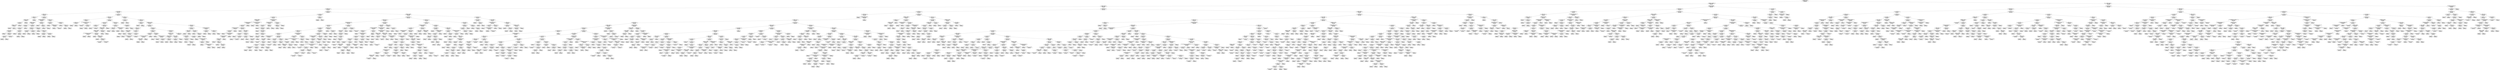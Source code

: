 digraph Tree {
node [shape=box, style="rounded", color="black", fontname="helvetica"] ;
edge [fontname="helvetica"] ;
0 [label="IsCatamarans <= 0.5\nsquared_error = 37508436662.5\nsamples = 1971\nvalue = 295310.9"] ;
1 [label="Displacement <= 13550.0\nsquared_error = 19276241985.8\nsamples = 1328\nvalue = 223477.9"] ;
0 -> 1 [labeldistance=2.5, labelangle=45, headlabel="True"] ;
2 [label="Length (ft) <= 40.5\nsquared_error = 10028448780.2\nsamples = 1125\nvalue = 196063.7"] ;
1 -> 2 ;
3 [label="YearDis <= 7.5\nsquared_error = 2876527299.1\nsamples = 328\nvalue = 145099.0"] ;
2 -> 3 ;
4 [label="GDP <= 33141.5\nsquared_error = 1890154922.1\nsamples = 108\nvalue = 179157.9"] ;
3 -> 4 ;
5 [label="YearDis <= 2.5\nsquared_error = 974622415.0\nsamples = 36\nvalue = 156017.5"] ;
4 -> 5 ;
6 [label="Draft <= 2.2\nsquared_error = 751460236.4\nsamples = 7\nvalue = 192457.7"] ;
5 -> 6 ;
7 [label="Length (ft) <= 39.5\nsquared_error = 13646884.1\nsamples = 6\nvalue = 175782.1"] ;
6 -> 7 ;
8 [label="SA <= 74.0\nsquared_error = 3331607.8\nsamples = 4\nvalue = 177709.8"] ;
7 -> 8 ;
9 [label="Displacement <= 7470.0\nsquared_error = 133472.2\nsamples = 2\nvalue = 179516.7"] ;
8 -> 9 ;
10 [label="squared_error = 0.0\nsamples = 1\nvalue = 179000.0"] ;
9 -> 10 ;
11 [label="squared_error = 0.0\nsamples = 1\nvalue = 179775.0"] ;
9 -> 11 ;
12 [label="squared_error = 450.0\nsamples = 2\nvalue = 175903.0"] ;
8 -> 12 ;
13 [label="squared_error = 0.0\nsamples = 2\nvalue = 169999.0"] ;
7 -> 13 ;
14 [label="squared_error = 0.0\nsamples = 1\nvalue = 236926.0"] ;
6 -> 14 ;
15 [label="LOA <= 13.0\nsquared_error = 615446248.3\nsamples = 29\nvalue = 146907.4"] ;
5 -> 15 ;
16 [label="Country/Region/State _Greece <= 0.5\nsquared_error = 484409406.6\nsamples = 22\nvalue = 155276.0"] ;
15 -> 16 ;
17 [label="Displacement <= 8565.0\nsquared_error = 543136325.8\nsamples = 18\nvalue = 159858.1"] ;
16 -> 17 ;
18 [label="LOA <= 12.7\nsquared_error = 288237177.4\nsamples = 9\nvalue = 151248.1"] ;
17 -> 18 ;
19 [label="Draft <= 1.9\nsquared_error = 167181919.7\nsamples = 8\nvalue = 145033.3"] ;
18 -> 19 ;
20 [label="GDP <= 12217.0\nsquared_error = 56836074.6\nsamples = 5\nvalue = 154760.0"] ;
19 -> 20 ;
21 [label="squared_error = 0.0\nsamples = 1\nvalue = 163984.0"] ;
20 -> 21 ;
22 [label="YearDis <= 3.5\nsquared_error = 31924485.8\nsamples = 4\nvalue = 151070.4"] ;
20 -> 22 ;
23 [label="LOA <= 12.2\nsquared_error = 246512.2\nsamples = 2\nvalue = 157171.5"] ;
22 -> 23 ;
24 [label="squared_error = 0.0\nsamples = 1\nvalue = 157668.0"] ;
23 -> 24 ;
25 [label="squared_error = 0.0\nsamples = 1\nvalue = 156675.0"] ;
23 -> 25 ;
26 [label="squared_error = 11683778.0\nsamples = 2\nvalue = 147003.0"] ;
22 -> 26 ;
27 [label="Gini <= 32.9\nsquared_error = 3783073.6\nsamples = 3\nvalue = 131416.0"] ;
19 -> 27 ;
28 [label="squared_error = 0.0\nsamples = 1\nvalue = 127526.0"] ;
27 -> 28 ;
29 [label="LWL <= 10.8\nsquared_error = 60.8\nsamples = 2\nvalue = 132388.5"] ;
27 -> 29 ;
30 [label="squared_error = 0.0\nsamples = 1\nvalue = 132402.0"] ;
29 -> 30 ;
31 [label="squared_error = 0.0\nsamples = 1\nvalue = 132384.0"] ;
29 -> 31 ;
32 [label="squared_error = 0.0\nsamples = 1\nvalue = 176107.0"] ;
18 -> 32 ;
33 [label="SA <= 80.9\nsquared_error = 638490964.3\nsamples = 9\nvalue = 174208.1"] ;
17 -> 33 ;
34 [label="YearDis <= 5.5\nsquared_error = 712357663.5\nsamples = 4\nvalue = 160925.0"] ;
33 -> 34 ;
35 [label="Gini <= 32.9\nsquared_error = 8797156.0\nsamples = 2\nvalue = 142656.0"] ;
34 -> 35 ;
36 [label="squared_error = 0.0\nsamples = 1\nvalue = 145622.0"] ;
35 -> 36 ;
37 [label="squared_error = 0.0\nsamples = 1\nvalue = 139690.0"] ;
35 -> 37 ;
38 [label="SA <= 75.9\nsquared_error = 748405449.0\nsamples = 2\nvalue = 179194.0"] ;
34 -> 38 ;
39 [label="squared_error = 0.0\nsamples = 1\nvalue = 151837.0"] ;
38 -> 39 ;
40 [label="squared_error = 0.0\nsamples = 1\nvalue = 206551.0"] ;
38 -> 40 ;
41 [label="YearDis <= 3.5\nsquared_error = 325322506.2\nsamples = 5\nvalue = 184834.6"] ;
33 -> 41 ;
42 [label="squared_error = 0.0\nsamples = 1\nvalue = 163984.0"] ;
41 -> 42 ;
43 [label="YearDis <= 5.0\nsquared_error = 270794532.7\nsamples = 4\nvalue = 190047.2"] ;
41 -> 43 ;
44 [label="Gini <= 32.9\nsquared_error = 419256.2\nsamples = 2\nvalue = 205903.5"] ;
43 -> 44 ;
45 [label="squared_error = 0.0\nsamples = 1\nvalue = 205256.0"] ;
44 -> 45 ;
46 [label="squared_error = 0.0\nsamples = 1\nvalue = 206551.0"] ;
44 -> 46 ;
47 [label="LOA <= 12.4\nsquared_error = 38328481.0\nsamples = 2\nvalue = 174191.0"] ;
43 -> 47 ;
48 [label="squared_error = 0.0\nsamples = 1\nvalue = 180382.0"] ;
47 -> 48 ;
49 [label="squared_error = 0.0\nsamples = 1\nvalue = 168000.0"] ;
47 -> 49 ;
50 [label="YearDis <= 5.5\nsquared_error = 56282796.7\nsamples = 4\nvalue = 141529.8"] ;
16 -> 50 ;
51 [label="squared_error = 0.0\nsamples = 1\nvalue = 128791.0"] ;
50 -> 51 ;
52 [label="Draft <= 2.1\nsquared_error = 2921172.7\nsamples = 3\nvalue = 145776.0"] ;
50 -> 52 ;
53 [label="squared_error = 0.0\nsamples = 1\nvalue = 148193.0"] ;
52 -> 53 ;
54 [label="squared_error = 342.2\nsamples = 2\nvalue = 144567.5"] ;
52 -> 54 ;
55 [label="YearDis <= 5.5\nsquared_error = 280103927.4\nsamples = 7\nvalue = 124591.1"] ;
15 -> 55 ;
56 [label="GDP <= 13528.5\nsquared_error = 20071731.2\nsamples = 4\nvalue = 140764.5"] ;
55 -> 56 ;
57 [label="squared_error = 0.0\nsamples = 1\nvalue = 135000.0"] ;
56 -> 57 ;
58 [label="Country/Region/State _Spain <= 0.5\nsquared_error = 5185501.7\nsamples = 3\nvalue = 143646.8"] ;
56 -> 58 ;
59 [label="squared_error = 0.0\nsamples = 1\nvalue = 145156.0"] ;
58 -> 59 ;
60 [label="squared_error = 5815332.2\nsamples = 2\nvalue = 142137.5"] ;
58 -> 60 ;
61 [label="YearDis <= 6.5\nsquared_error = 16977310.2\nsamples = 3\nvalue = 108417.7"] ;
55 -> 61 ;
62 [label="squared_error = 0.0\nsamples = 1\nvalue = 112359.0"] ;
61 -> 62 ;
63 [label="Beam <= 4.2\nsquared_error = 2886403.6\nsamples = 2\nvalue = 104476.3"] ;
61 -> 63 ;
64 [label="squared_error = 0.0\nsamples = 1\nvalue = 106879.0"] ;
63 -> 64 ;
65 [label="squared_error = 0.0\nsamples = 1\nvalue = 103275.0"] ;
63 -> 65 ;
66 [label="Gini <= 33.3\nsquared_error = 1948278504.9\nsamples = 72\nvalue = 190421.0"] ;
4 -> 66 ;
67 [label="YearDis <= 2.5\nsquared_error = 1289027418.7\nsamples = 26\nvalue = 167997.6"] ;
66 -> 67 ;
68 [label="Beam <= 3.9\nsquared_error = 804710230.8\nsamples = 6\nvalue = 209219.3"] ;
67 -> 68 ;
69 [label="YearDis <= 1.5\nsquared_error = 200000000.0\nsamples = 2\nvalue = 179000.0"] ;
68 -> 69 ;
70 [label="squared_error = 0.0\nsamples = 1\nvalue = 189000.0"] ;
69 -> 70 ;
71 [label="squared_error = 0.0\nsamples = 1\nvalue = 159000.0"] ;
69 -> 71 ;
72 [label="Country/Region/State _British Virgin Islands <= 0.5\nsquared_error = 504765987.4\nsamples = 4\nvalue = 222170.4"] ;
68 -> 72 ;
73 [label="squared_error = 4375980.2\nsamples = 2\nvalue = 204048.2"] ;
72 -> 73 ;
74 [label="Draft <= 2.1\nsquared_error = 150222222.2\nsamples = 2\nvalue = 246333.3"] ;
72 -> 74 ;
75 [label="squared_error = 0.0\nsamples = 1\nvalue = 255000.0"] ;
74 -> 75 ;
76 [label="squared_error = 0.0\nsamples = 1\nvalue = 229000.0"] ;
74 -> 76 ;
77 [label="Draft <= 2.1\nsquared_error = 764836175.0\nsamples = 20\nvalue = 155506.2"] ;
67 -> 77 ;
78 [label="LOA <= 11.6\nsquared_error = 344891968.2\nsamples = 14\nvalue = 145972.6"] ;
77 -> 78 ;
79 [label="Draft <= 2.0\nsquared_error = 21760000.0\nsamples = 3\nvalue = 120200.0"] ;
78 -> 79 ;
80 [label="squared_error = 0.0\nsamples = 1\nvalue = 129000.0"] ;
79 -> 80 ;
81 [label="squared_error = 3000000.0\nsamples = 2\nvalue = 118000.0"] ;
79 -> 81 ;
82 [label="YearDis <= 6.5\nsquared_error = 226024066.1\nsamples = 11\nvalue = 152109.0"] ;
78 -> 82 ;
83 [label="Displacement <= 8565.0\nsquared_error = 132091228.3\nsamples = 10\nvalue = 155457.4"] ;
82 -> 83 ;
84 [label="Displacement <= 7360.0\nsquared_error = 64598521.5\nsamples = 8\nvalue = 152189.7"] ;
83 -> 84 ;
85 [label="Country/Region/State _British Virgin Islands <= 0.5\nsquared_error = 65189606.6\nsamples = 2\nvalue = 145592.4"] ;
84 -> 85 ;
86 [label="squared_error = 0.0\nsamples = 1\nvalue = 155481.0"] ;
85 -> 86 ;
87 [label="squared_error = 0.0\nsamples = 1\nvalue = 139000.0"] ;
85 -> 87 ;
88 [label="YearDis <= 3.5\nsquared_error = 35553514.2\nsamples = 6\nvalue = 155188.5"] ;
84 -> 88 ;
89 [label="squared_error = 0.0\nsamples = 1\nvalue = 159995.0"] ;
88 -> 89 ;
90 [label="Displacement <= 8125.0\nsquared_error = 36973660.0\nsamples = 5\nvalue = 153386.0"] ;
88 -> 90 ;
91 [label="squared_error = 0.0\nsamples = 1\nvalue = 156696.0"] ;
90 -> 91 ;
92 [label="YearDis <= 4.5\nsquared_error = 48640000.0\nsamples = 4\nvalue = 151400.0"] ;
90 -> 92 ;
93 [label="squared_error = 25000000.0\nsamples = 2\nvalue = 154000.0"] ;
92 -> 93 ;
94 [label="squared_error = 56888888.9\nsamples = 2\nvalue = 149666.7"] ;
92 -> 94 ;
95 [label="YearDis <= 5.0\nsquared_error = 131382050.0\nsamples = 2\nvalue = 172885.0"] ;
83 -> 95 ;
96 [label="squared_error = 0.0\nsamples = 1\nvalue = 180990.0"] ;
95 -> 96 ;
97 [label="squared_error = 0.0\nsamples = 1\nvalue = 156675.0"] ;
95 -> 97 ;
98 [label="squared_error = 0.0\nsamples = 1\nvalue = 120299.0"] ;
82 -> 98 ;
99 [label="YearDis <= 5.5\nsquared_error = 733156066.0\nsamples = 6\nvalue = 190916.4"] ;
77 -> 99 ;
100 [label="Gini <= 30.7\nsquared_error = 122716853.2\nsamples = 4\nvalue = 170795.5"] ;
99 -> 100 ;
101 [label="YearDis <= 4.5\nsquared_error = 100831722.2\nsamples = 2\nvalue = 178884.5"] ;
100 -> 101 ;
102 [label="squared_error = 0.0\nsamples = 1\nvalue = 168843.0"] ;
101 -> 102 ;
103 [label="squared_error = 0.0\nsamples = 1\nvalue = 188926.0"] ;
101 -> 103 ;
104 [label="Country/Region/State _Germany <= 0.5\nsquared_error = 13738142.2\nsamples = 2\nvalue = 162706.5"] ;
100 -> 104 ;
105 [label="squared_error = 0.0\nsamples = 1\nvalue = 159000.0"] ;
104 -> 105 ;
106 [label="squared_error = 0.0\nsamples = 1\nvalue = 166413.0"] ;
104 -> 106 ;
107 [label="GDP <= 46485.0\nsquared_error = 287536186.9\nsamples = 2\nvalue = 217744.3"] ;
99 -> 107 ;
108 [label="squared_error = 0.0\nsamples = 1\nvalue = 241725.0"] ;
107 -> 108 ;
109 [label="squared_error = 0.0\nsamples = 1\nvalue = 205754.0"] ;
107 -> 109 ;
110 [label="Draft <= 1.8\nsquared_error = 1854644117.0\nsamples = 46\nvalue = 204195.4"] ;
66 -> 110 ;
111 [label="Gini <= 45.4\nsquared_error = 52128400.0\nsamples = 2\nvalue = 114390.0"] ;
110 -> 111 ;
112 [label="squared_error = 0.0\nsamples = 1\nvalue = 99950.0"] ;
111 -> 112 ;
113 [label="squared_error = 0.0\nsamples = 1\nvalue = 118000.0"] ;
111 -> 113 ;
114 [label="Draft <= 1.9\nsquared_error = 1325191845.7\nsamples = 44\nvalue = 211103.5"] ;
110 -> 114 ;
115 [label="Beam <= 4.0\nsquared_error = 323155990.2\nsamples = 2\nvalue = 249577.3"] ;
114 -> 115 ;
116 [label="squared_error = 0.0\nsamples = 1\nvalue = 275000.0"] ;
115 -> 116 ;
117 [label="squared_error = 0.0\nsamples = 1\nvalue = 236866.0"] ;
115 -> 117 ;
118 [label="Displacement <= 8920.0\nsquared_error = 1261253018.3\nsamples = 42\nvalue = 207190.9"] ;
114 -> 118 ;
119 [label="Draft <= 2.0\nsquared_error = 1016225753.8\nsamples = 33\nvalue = 214474.8"] ;
118 -> 119 ;
120 [label="YearDis <= 2.0\nsquared_error = 775973468.2\nsamples = 8\nvalue = 184720.0"] ;
119 -> 120 ;
121 [label="Length (ft) <= 38.5\nsquared_error = 621978660.2\nsamples = 2\nvalue = 229060.5"] ;
120 -> 121 ;
122 [label="squared_error = 0.0\nsamples = 1\nvalue = 254000.0"] ;
121 -> 122 ;
123 [label="squared_error = 0.0\nsamples = 1\nvalue = 204121.0"] ;
121 -> 123 ;
124 [label="LOA <= 11.6\nsquared_error = 200072188.9\nsamples = 6\nvalue = 173634.9"] ;
120 -> 124 ;
125 [label="Beam <= 3.4\nsquared_error = 8471010.2\nsamples = 2\nvalue = 196089.5"] ;
124 -> 125 ;
126 [label="squared_error = 0.0\nsamples = 1\nvalue = 193179.0"] ;
125 -> 126 ;
127 [label="squared_error = 0.0\nsamples = 1\nvalue = 199000.0"] ;
125 -> 127 ;
128 [label="Gini <= 47.5\nsquared_error = 39845833.3\nsamples = 4\nvalue = 166150.0"] ;
124 -> 128 ;
129 [label="Country/Region/State _Ohio <= 0.5\nsquared_error = 2102500.0\nsamples = 2\nvalue = 173450.0"] ;
128 -> 129 ;
130 [label="squared_error = 0.0\nsamples = 1\nvalue = 172000.0"] ;
129 -> 130 ;
131 [label="squared_error = 0.0\nsamples = 1\nvalue = 174900.0"] ;
129 -> 131 ;
132 [label="squared_error = 18750000.0\nsamples = 2\nvalue = 162500.0"] ;
128 -> 132 ;
133 [label="LOA <= 11.5\nsquared_error = 759640312.8\nsamples = 25\nvalue = 222976.1"] ;
119 -> 133 ;
134 [label="YearDis <= 4.5\nsquared_error = 191282237.9\nsamples = 7\nvalue = 200012.8"] ;
133 -> 134 ;
135 [label="YearDis <= 3.5\nsquared_error = 88113600.0\nsamples = 4\nvalue = 208780.0"] ;
134 -> 135 ;
136 [label="Country/Region/State _South Carolina <= 0.5\nsquared_error = 80251875.0\nsamples = 3\nvalue = 211225.0"] ;
135 -> 136 ;
137 [label="Length (ft) <= 37.5\nsquared_error = 50000000.0\nsamples = 2\nvalue = 215000.0"] ;
136 -> 137 ;
138 [label="squared_error = 0.0\nsamples = 1\nvalue = 205000.0"] ;
137 -> 138 ;
139 [label="squared_error = 0.0\nsamples = 1\nvalue = 220000.0"] ;
137 -> 139 ;
140 [label="squared_error = 0.0\nsamples = 1\nvalue = 199900.0"] ;
136 -> 140 ;
141 [label="squared_error = 0.0\nsamples = 1\nvalue = 199000.0"] ;
135 -> 141 ;
142 [label="GDP <= 68020.2\nsquared_error = 21609200.9\nsamples = 3\nvalue = 185400.7"] ;
134 -> 142 ;
143 [label="squared_error = 0.0\nsamples = 1\nvalue = 179000.0"] ;
142 -> 143 ;
144 [label="Country/Region/State _California <= 0.5\nsquared_error = 1687401.0\nsamples = 2\nvalue = 188601.0"] ;
142 -> 144 ;
145 [label="squared_error = 0.0\nsamples = 1\nvalue = 187302.0"] ;
144 -> 145 ;
146 [label="squared_error = 0.0\nsamples = 1\nvalue = 189900.0"] ;
144 -> 146 ;
147 [label="YearDis <= 5.5\nsquared_error = 725507029.4\nsamples = 18\nvalue = 229780.1"] ;
133 -> 147 ;
148 [label="Displacement <= 8143.0\nsquared_error = 171220201.4\nsamples = 8\nvalue = 245707.1"] ;
147 -> 148 ;
149 [label="Displacement <= 7165.5\nsquared_error = 132749221.2\nsamples = 4\nvalue = 255250.7"] ;
148 -> 149 ;
150 [label="Beam <= 3.8\nsquared_error = 16318170.2\nsamples = 2\nvalue = 247567.8"] ;
149 -> 150 ;
151 [label="squared_error = 0.0\nsamples = 1\nvalue = 240571.0"] ;
150 -> 151 ;
152 [label="squared_error = 0.0\nsamples = 1\nvalue = 249900.0"] ;
150 -> 152 ;
153 [label="YearDis <= 3.5\nsquared_error = 11448072.2\nsamples = 2\nvalue = 270616.5"] ;
149 -> 153 ;
154 [label="squared_error = 0.0\nsamples = 1\nvalue = 274000.0"] ;
153 -> 154 ;
155 [label="squared_error = 0.0\nsamples = 1\nvalue = 267233.0"] ;
153 -> 155 ;
156 [label="GDP <= 75982.6\nsquared_error = 80532450.2\nsamples = 4\nvalue = 238549.5"] ;
148 -> 156 ;
157 [label="SA <= 83.7\nsquared_error = 23755788.0\nsamples = 3\nvalue = 235628.0"] ;
156 -> 157 ;
158 [label="squared_error = 0.0\nsamples = 2\nvalue = 239849.0"] ;
157 -> 158 ;
159 [label="squared_error = 0.0\nsamples = 1\nvalue = 230000.0"] ;
157 -> 159 ;
160 [label="squared_error = 0.0\nsamples = 1\nvalue = 259000.0"] ;
156 -> 160 ;
161 [label="YearDis <= 6.5\nsquared_error = 755047669.2\nsamples = 10\nvalue = 212627.8"] ;
147 -> 161 ;
162 [label="GDP <= 49830.1\nsquared_error = 524171863.0\nsamples = 5\nvalue = 187427.6"] ;
161 -> 162 ;
163 [label="GDP <= 38210.0\nsquared_error = 115132190.8\nsamples = 4\nvalue = 177034.5"] ;
162 -> 163 ;
164 [label="squared_error = 0.0\nsamples = 1\nvalue = 160340.0"] ;
163 -> 164 ;
165 [label="Beam <= 4.2\nsquared_error = 29640107.6\nsamples = 3\nvalue = 182599.3"] ;
163 -> 165 ;
166 [label="squared_error = 361.0\nsamples = 2\nvalue = 186449.0"] ;
165 -> 166 ;
167 [label="squared_error = 0.0\nsamples = 1\nvalue = 174900.0"] ;
165 -> 167 ;
168 [label="squared_error = 0.0\nsamples = 1\nvalue = 229000.0"] ;
162 -> 168 ;
169 [label="Gini <= 34.6\nsquared_error = 254369948.0\nsamples = 5\nvalue = 228378.0"] ;
161 -> 169 ;
170 [label="squared_error = 0.0\nsamples = 1\nvalue = 255096.0"] ;
169 -> 170 ;
171 [label="Country/Region/State _Maryland <= 0.5\nsquared_error = 21892586.7\nsamples = 4\nvalue = 219472.0"] ;
169 -> 171 ;
172 [label="SA <= 73.4\nsquared_error = 4483235.8\nsamples = 3\nvalue = 217566.4"] ;
171 -> 172 ;
173 [label="squared_error = 0.0\nsamples = 1\nvalue = 215000.0"] ;
172 -> 173 ;
174 [label="Country/Region/State _United Kingdom <= 0.5\nsquared_error = 153827.6\nsamples = 2\nvalue = 219277.3"] ;
172 -> 174 ;
175 [label="squared_error = 0.0\nsamples = 1\nvalue = 219000.0"] ;
174 -> 175 ;
176 [label="squared_error = 0.0\nsamples = 1\nvalue = 219832.0"] ;
174 -> 176 ;
177 [label="squared_error = 0.0\nsamples = 1\nvalue = 229000.0"] ;
171 -> 177 ;
178 [label="YearDis <= 6.0\nsquared_error = 1330171037.1\nsamples = 9\nvalue = 183778.6"] ;
118 -> 178 ;
179 [label="YearDis <= 3.5\nsquared_error = 124137705.9\nsamples = 5\nvalue = 205261.8"] ;
178 -> 179 ;
180 [label="YearDis <= 2.0\nsquared_error = 17409843.0\nsamples = 2\nvalue = 213778.0"] ;
179 -> 180 ;
181 [label="squared_error = 0.0\nsamples = 1\nvalue = 216187.0"] ;
180 -> 181 ;
182 [label="squared_error = 0.0\nsamples = 1\nvalue = 206551.0"] ;
180 -> 182 ;
183 [label="Gini <= 34.6\nsquared_error = 85812540.8\nsamples = 3\nvalue = 196745.5"] ;
179 -> 183 ;
184 [label="squared_error = 0.0\nsamples = 1\nvalue = 188278.0"] ;
183 -> 184 ;
185 [label="Beam <= 4.3\nsquared_error = 28227969.0\nsamples = 2\nvalue = 205213.0"] ;
183 -> 185 ;
186 [label="squared_error = 0.0\nsamples = 1\nvalue = 199900.0"] ;
185 -> 186 ;
187 [label="squared_error = 0.0\nsamples = 1\nvalue = 210526.0"] ;
185 -> 187 ;
188 [label="Country/Region/State _Italy <= 0.5\nsquared_error = 1502353820.6\nsamples = 4\nvalue = 155134.3"] ;
178 -> 188 ;
189 [label="LOA <= 13.6\nsquared_error = 308002500.0\nsamples = 2\nvalue = 202450.0"] ;
188 -> 189 ;
190 [label="squared_error = 0.0\nsamples = 1\nvalue = 220000.0"] ;
189 -> 190 ;
191 [label="squared_error = 0.0\nsamples = 1\nvalue = 184900.0"] ;
189 -> 191 ;
192 [label="Draft <= 2.2\nsquared_error = 420450246.8\nsamples = 2\nvalue = 131476.5"] ;
188 -> 192 ;
193 [label="squared_error = 0.0\nsamples = 1\nvalue = 143315.0"] ;
192 -> 193 ;
194 [label="squared_error = 0.0\nsamples = 1\nvalue = 95961.0"] ;
192 -> 194 ;
195 [label="Beam <= 3.9\nsquared_error = 2501681376.5\nsamples = 220\nvalue = 128120.1"] ;
3 -> 195 ;
196 [label="LOA <= 12.4\nsquared_error = 2364985676.0\nsamples = 35\nvalue = 166930.0"] ;
195 -> 196 ;
197 [label="SA <= 79.5\nsquared_error = 1004372785.3\nsamples = 33\nvalue = 159738.7"] ;
196 -> 197 ;
198 [label="Displacement <= 8800.0\nsquared_error = 655593929.3\nsamples = 21\nvalue = 142898.9"] ;
197 -> 198 ;
199 [label="Country/Region/State _Wisconsin <= 0.5\nsquared_error = 305629151.9\nsamples = 19\nvalue = 138131.7"] ;
198 -> 199 ;
200 [label="LWL <= 10.6\nsquared_error = 273487043.4\nsamples = 18\nvalue = 136278.8"] ;
199 -> 200 ;
201 [label="Country/Region/State _Spain <= 0.5\nsquared_error = 77810850.7\nsamples = 9\nvalue = 128053.8"] ;
200 -> 201 ;
202 [label="LWL <= 9.9\nsquared_error = 39937859.5\nsamples = 8\nvalue = 126352.2"] ;
201 -> 202 ;
203 [label="squared_error = 0.0\nsamples = 1\nvalue = 109000.0"] ;
202 -> 203 ;
204 [label="Country/Region/State _Greece <= 0.5\nsquared_error = 18066861.8\nsamples = 7\nvalue = 127687.0"] ;
202 -> 204 ;
205 [label="Country/Region/State _Texas <= 0.5\nsquared_error = 5225821.9\nsamples = 6\nvalue = 129262.1"] ;
204 -> 205 ;
206 [label="YearDis <= 11.5\nsquared_error = 2251942.0\nsamples = 5\nvalue = 128698.3"] ;
205 -> 206 ;
207 [label="squared_error = 0.0\nsamples = 1\nvalue = 132436.0"] ;
206 -> 207 ;
208 [label="YearDis <= 13.0\nsquared_error = 777416.9\nsamples = 4\nvalue = 128283.0"] ;
206 -> 208 ;
209 [label="squared_error = 46.2\nsamples = 2\nvalue = 127529.4"] ;
208 -> 209 ;
210 [label="GDP <= 72503.8\nsquared_error = 151875.0\nsamples = 2\nvalue = 129225.0"] ;
208 -> 210 ;
211 [label="squared_error = 0.0\nsamples = 1\nvalue = 129000.0"] ;
210 -> 211 ;
212 [label="squared_error = 0.0\nsamples = 1\nvalue = 129900.0"] ;
210 -> 212 ;
213 [label="squared_error = 0.0\nsamples = 1\nvalue = 134900.0"] ;
205 -> 213 ;
214 [label="squared_error = 0.0\nsamples = 1\nvalue = 119024.0"] ;
204 -> 214 ;
215 [label="squared_error = 0.0\nsamples = 1\nvalue = 151876.0"] ;
201 -> 215 ;
216 [label="YearDis <= 13.5\nsquared_error = 332998648.9\nsamples = 9\nvalue = 145091.2"] ;
200 -> 216 ;
217 [label="squared_error = 0.0\nsamples = 1\nvalue = 91125.0"] ;
216 -> 217 ;
218 [label="GDP <= 35037.5\nsquared_error = 117353977.0\nsamples = 8\nvalue = 149242.5"] ;
216 -> 218 ;
219 [label="LWL <= 10.9\nsquared_error = 68741106.4\nsamples = 4\nvalue = 142077.9"] ;
218 -> 219 ;
220 [label="squared_error = 0.0\nsamples = 1\nvalue = 157889.0"] ;
219 -> 220 ;
221 [label="Gini <= 43.1\nsquared_error = 31588355.6\nsamples = 3\nvalue = 139442.7"] ;
219 -> 221 ;
222 [label="squared_error = 0.0\nsamples = 1\nvalue = 132436.0"] ;
221 -> 222 ;
223 [label="squared_error = 10562500.0\nsamples = 2\nvalue = 142946.0"] ;
221 -> 223 ;
224 [label="YearDis <= 14.5\nsquared_error = 44314225.8\nsamples = 4\nvalue = 157601.2"] ;
218 -> 224 ;
225 [label="Gini <= 36.5\nsquared_error = 22476277.6\nsamples = 2\nvalue = 163352.3"] ;
224 -> 225 ;
226 [label="squared_error = 0.0\nsamples = 1\nvalue = 170057.0"] ;
225 -> 226 ;
227 [label="squared_error = 0.0\nsamples = 1\nvalue = 160000.0"] ;
225 -> 227 ;
228 [label="squared_error = 338.0\nsamples = 2\nvalue = 151850.0"] ;
224 -> 228 ;
229 [label="squared_error = 0.0\nsamples = 1\nvalue = 165000.0"] ;
199 -> 229 ;
230 [label="Country/Region/State _United Kingdom <= 0.5\nsquared_error = 267829590.2\nsamples = 2\nvalue = 216790.5"] ;
198 -> 230 ;
231 [label="squared_error = 0.0\nsamples = 1\nvalue = 200425.0"] ;
230 -> 231 ;
232 [label="squared_error = 0.0\nsamples = 1\nvalue = 233156.0"] ;
230 -> 232 ;
233 [label="Country/Region/State _France <= 0.5\nsquared_error = 406573638.7\nsamples = 12\nvalue = 186201.1"] ;
197 -> 233 ;
234 [label="Country/Region/State _Italy <= 0.5\nsquared_error = 167637269.6\nsamples = 9\nvalue = 192643.3"] ;
233 -> 234 ;
235 [label="Gini <= 28.5\nsquared_error = 71159407.4\nsamples = 7\nvalue = 197477.0"] ;
234 -> 235 ;
236 [label="squared_error = 0.0\nsamples = 1\nvalue = 212572.0"] ;
235 -> 236 ;
237 [label="YearDis <= 10.5\nsquared_error = 38713387.1\nsamples = 6\nvalue = 194961.2"] ;
235 -> 237 ;
238 [label="squared_error = 0.0\nsamples = 1\nvalue = 182251.0"] ;
237 -> 238 ;
239 [label="GDP <= 41028.5\nsquared_error = 26211463.3\nsamples = 5\nvalue = 196116.6"] ;
237 -> 239 ;
240 [label="squared_error = 0.0\nsamples = 1\nvalue = 204121.0"] ;
239 -> 240 ;
241 [label="Beam <= 3.7\nsquared_error = 14634548.8\nsamples = 4\nvalue = 194337.9"] ;
239 -> 241 ;
242 [label="YearDis <= 14.5\nsquared_error = 4975535.3\nsamples = 3\nvalue = 192584.1"] ;
241 -> 242 ;
243 [label="GDP <= 64715.9\nsquared_error = 1046956.7\nsamples = 2\nvalue = 190772.2"] ;
242 -> 243 ;
244 [label="squared_error = 0.0\nsamples = 1\nvalue = 191363.0"] ;
243 -> 244 ;
245 [label="squared_error = 0.0\nsamples = 1\nvalue = 189000.0"] ;
243 -> 245 ;
246 [label="squared_error = 0.0\nsamples = 1\nvalue = 195000.0"] ;
242 -> 246 ;
247 [label="squared_error = 0.0\nsamples = 1\nvalue = 200476.0"] ;
241 -> 247 ;
248 [label="YearDis <= 11.5\nsquared_error = 450.0\nsamples = 2\nvalue = 170086.0"] ;
234 -> 248 ;
249 [label="squared_error = 0.0\nsamples = 1\nvalue = 170101.0"] ;
248 -> 249 ;
250 [label="squared_error = 0.0\nsamples = 1\nvalue = 170056.0"] ;
248 -> 250 ;
251 [label="LWL <= 10.6\nsquared_error = 496041474.2\nsamples = 3\nvalue = 158821.8"] ;
233 -> 251 ;
252 [label="Beam <= 3.7\nsquared_error = 9220332.2\nsamples = 2\nvalue = 136653.5"] ;
251 -> 252 ;
253 [label="squared_error = 0.0\nsamples = 1\nvalue = 133617.0"] ;
252 -> 253 ;
254 [label="squared_error = 0.0\nsamples = 1\nvalue = 139690.0"] ;
252 -> 254 ;
255 [label="squared_error = 0.0\nsamples = 1\nvalue = 180990.0"] ;
251 -> 255 ;
256 [label="Beam <= 3.7\nsquared_error = 4397409.0\nsamples = 2\nvalue = 361097.0"] ;
196 -> 256 ;
257 [label="squared_error = 0.0\nsamples = 1\nvalue = 359000.0"] ;
256 -> 257 ;
258 [label="squared_error = 0.0\nsamples = 1\nvalue = 363194.0"] ;
256 -> 258 ;
259 [label="Displacement <= 9910.5\nsquared_error = 2168932111.7\nsamples = 185\nvalue = 120385.7"] ;
195 -> 259 ;
260 [label="GDP <= 44770.0\nsquared_error = 1289674241.8\nsamples = 170\nvalue = 115052.4"] ;
259 -> 260 ;
261 [label="YearDis <= 12.5\nsquared_error = 1189334438.2\nsamples = 122\nvalue = 108080.6"] ;
260 -> 261 ;
262 [label="Country/Region/State _Italy <= 0.5\nsquared_error = 1590477766.9\nsamples = 66\nvalue = 117243.0"] ;
261 -> 262 ;
263 [label="LWL <= 11.4\nsquared_error = 790242466.6\nsamples = 57\nvalue = 112190.9"] ;
262 -> 263 ;
264 [label="Gini <= 34.0\nsquared_error = 653954618.8\nsamples = 54\nvalue = 109926.4"] ;
263 -> 264 ;
265 [label="Draft <= 2.0\nsquared_error = 776759904.0\nsamples = 26\nvalue = 118456.6"] ;
264 -> 265 ;
266 [label="LWL <= 10.7\nsquared_error = 457420326.4\nsamples = 20\nvalue = 110278.9"] ;
265 -> 266 ;
267 [label="Country/Region/State _Aruba <= 0.5\nsquared_error = 284143422.1\nsamples = 10\nvalue = 100251.6"] ;
266 -> 267 ;
268 [label="GDP <= 22456.0\nsquared_error = 89938970.1\nsamples = 9\nvalue = 96601.7"] ;
267 -> 268 ;
269 [label="squared_error = 1195742.2\nsamples = 2\nvalue = 83692.5"] ;
268 -> 269 ;
270 [label="Beam <= 3.9\nsquared_error = 74009234.9\nsamples = 7\nvalue = 98587.8"] ;
268 -> 270 ;
271 [label="LOA <= 12.1\nsquared_error = 24256810.2\nsamples = 4\nvalue = 94074.6"] ;
270 -> 271 ;
272 [label="Country/Region/State _Spain <= 0.5\nsquared_error = 58951.8\nsamples = 2\nvalue = 96714.4"] ;
271 -> 272 ;
273 [label="squared_error = 0.0\nsamples = 1\nvalue = 96593.0"] ;
272 -> 273 ;
274 [label="squared_error = 0.0\nsamples = 1\nvalue = 97200.0"] ;
272 -> 274 ;
275 [label="GDP <= 35037.5\nsquared_error = 23775376.0\nsamples = 2\nvalue = 87475.0"] ;
271 -> 275 ;
276 [label="squared_error = 0.0\nsamples = 1\nvalue = 82599.0"] ;
275 -> 276 ;
277 [label="squared_error = 0.0\nsamples = 1\nvalue = 92351.0"] ;
275 -> 277 ;
278 [label="Gini <= 31.1\nsquared_error = 80565540.1\nsamples = 3\nvalue = 103853.2"] ;
270 -> 278 ;
279 [label="squared_error = 0.0\nsamples = 1\nvalue = 123899.0"] ;
278 -> 279 ;
280 [label="GDP <= 36164.0\nsquared_error = 238144.0\nsamples = 2\nvalue = 99844.0"] ;
278 -> 280 ;
281 [label="squared_error = 0.0\nsamples = 1\nvalue = 100820.0"] ;
280 -> 281 ;
282 [label="squared_error = 0.0\nsamples = 1\nvalue = 99600.0"] ;
280 -> 282 ;
283 [label="squared_error = 0.0\nsamples = 1\nvalue = 155000.0"] ;
267 -> 283 ;
284 [label="YearDis <= 10.5\nsquared_error = 436808304.9\nsamples = 10\nvalue = 119716.3"] ;
266 -> 284 ;
285 [label="LOA <= 12.6\nsquared_error = 368544787.7\nsamples = 4\nvalue = 135925.0"] ;
284 -> 285 ;
286 [label="squared_error = 0.0\nsamples = 1\nvalue = 145801.0"] ;
285 -> 286 ;
287 [label="YearDis <= 8.5\nsquared_error = 479665649.5\nsamples = 3\nvalue = 130987.0"] ;
285 -> 287 ;
288 [label="squared_error = 673869681.0\nsamples = 2\nvalue = 142934.0"] ;
287 -> 288 ;
289 [label="squared_error = 0.0\nsamples = 1\nvalue = 119040.0"] ;
287 -> 289 ;
290 [label="Draft <= 1.9\nsquared_error = 252574695.1\nsamples = 6\nvalue = 110875.2"] ;
284 -> 290 ;
291 [label="YearDis <= 11.5\nsquared_error = 249525.6\nsamples = 3\nvalue = 96201.0"] ;
290 -> 291 ;
292 [label="squared_error = 0.0\nsamples = 1\nvalue = 95948.0"] ;
291 -> 292 ;
293 [label="Displacement <= 8741.5\nsquared_error = 383780.2\nsamples = 2\nvalue = 96580.5"] ;
291 -> 293 ;
294 [label="squared_error = 0.0\nsamples = 1\nvalue = 95961.0"] ;
293 -> 294 ;
295 [label="squared_error = 0.0\nsamples = 1\nvalue = 97200.0"] ;
293 -> 295 ;
296 [label="GDP <= 22456.0\nsquared_error = 133866817.9\nsamples = 3\nvalue = 123103.7"] ;
290 -> 296 ;
297 [label="Draft <= 2.0\nsquared_error = 4366926.8\nsamples = 2\nvalue = 131195.5"] ;
296 -> 297 ;
298 [label="squared_error = 0.0\nsamples = 1\nvalue = 132402.0"] ;
297 -> 298 ;
299 [label="squared_error = 0.0\nsamples = 1\nvalue = 127576.0"] ;
297 -> 299 ;
300 [label="squared_error = 0.0\nsamples = 1\nvalue = 106920.0"] ;
296 -> 300 ;
301 [label="Country/Region/State _Spain <= 0.5\nsquared_error = 803358676.9\nsamples = 6\nvalue = 148441.7"] ;
265 -> 301 ;
302 [label="GDP <= 27912.5\nsquared_error = 277372089.8\nsamples = 3\nvalue = 126071.6"] ;
301 -> 302 ;
303 [label="squared_error = 0.0\nsamples = 1\nvalue = 105679.0"] ;
302 -> 303 ;
304 [label="Country/Region/State _British Virgin Islands <= 0.5\nsquared_error = 222222.2\nsamples = 2\nvalue = 139666.7"] ;
302 -> 304 ;
305 [label="squared_error = 0.0\nsamples = 1\nvalue = 139000.0"] ;
304 -> 305 ;
306 [label="squared_error = 0.0\nsamples = 1\nvalue = 140000.0"] ;
304 -> 306 ;
307 [label="SA <= 81.3\nsquared_error = 53410990.7\nsamples = 3\nvalue = 176404.2"] ;
301 -> 307 ;
308 [label="YearDis <= 10.0\nsquared_error = 1311120.2\nsamples = 2\nvalue = 180584.7"] ;
307 -> 308 ;
309 [label="squared_error = 0.0\nsamples = 1\nvalue = 179775.0"] ;
308 -> 309 ;
310 [label="squared_error = 0.0\nsamples = 1\nvalue = 182204.0"] ;
308 -> 310 ;
311 [label="squared_error = 0.0\nsamples = 1\nvalue = 163863.0"] ;
307 -> 311 ;
312 [label="GDP <= 33038.5\nsquared_error = 414729909.0\nsamples = 28\nvalue = 102137.9"] ;
264 -> 312 ;
313 [label="Draft <= 2.3\nsquared_error = 331146854.6\nsamples = 26\nvalue = 105001.3"] ;
312 -> 313 ;
314 [label="Country/Region/State _Grenada <= 0.5\nsquared_error = 272433257.6\nsamples = 24\nvalue = 103271.2"] ;
313 -> 314 ;
315 [label="YearDis <= 11.5\nsquared_error = 261793640.4\nsamples = 22\nvalue = 105273.7"] ;
314 -> 315 ;
316 [label="Gini <= 46.0\nsquared_error = 234421954.2\nsamples = 16\nvalue = 109965.6"] ;
315 -> 316 ;
317 [label="YearDis <= 8.5\nsquared_error = 230693970.7\nsamples = 14\nvalue = 112808.7"] ;
316 -> 317 ;
318 [label="squared_error = 197139893.0\nsamples = 3\nvalue = 106844.2"] ;
317 -> 318 ;
319 [label="SA <= 64.6\nsquared_error = 226067436.5\nsamples = 11\nvalue = 114796.9"] ;
317 -> 319 ;
320 [label="Gini <= 36.5\nsquared_error = 87881417.9\nsamples = 8\nvalue = 111205.1"] ;
319 -> 320 ;
321 [label="YearDis <= 9.5\nsquared_error = 97211165.4\nsamples = 6\nvalue = 110121.0"] ;
320 -> 321 ;
322 [label="squared_error = 107383891.5\nsamples = 4\nvalue = 111456.0"] ;
321 -> 322 ;
323 [label="squared_error = 20875761.0\nsamples = 2\nvalue = 104781.0"] ;
321 -> 323 ;
324 [label="squared_error = 5975580.2\nsamples = 2\nvalue = 116625.5"] ;
320 -> 324 ;
325 [label="Length (ft) <= 39.5\nsquared_error = 520793360.7\nsamples = 3\nvalue = 129164.0"] ;
319 -> 325 ;
326 [label="squared_error = 0.0\nsamples = 1\nvalue = 127543.0"] ;
325 -> 326 ;
327 [label="squared_error = 779219310.2\nsamples = 2\nvalue = 129974.5"] ;
325 -> 327 ;
328 [label="Country/Region/State _Saint Vincent and the Grenadines <= 0.5\nsquared_error = 10562500.0\nsamples = 2\nvalue = 95750.0"] ;
316 -> 328 ;
329 [label="squared_error = 0.0\nsamples = 1\nvalue = 99000.0"] ;
328 -> 329 ;
330 [label="squared_error = 0.0\nsamples = 1\nvalue = 92500.0"] ;
328 -> 330 ;
331 [label="LWL <= 10.5\nsquared_error = 147856033.0\nsamples = 6\nvalue = 94013.3"] ;
315 -> 331 ;
332 [label="squared_error = 0.0\nsamples = 1\nvalue = 115396.0"] ;
331 -> 332 ;
333 [label="Draft <= 2.1\nsquared_error = 107837584.9\nsamples = 5\nvalue = 91637.4"] ;
331 -> 333 ;
334 [label="Beam <= 3.9\nsquared_error = 89238949.8\nsamples = 4\nvalue = 88323.9"] ;
333 -> 334 ;
335 [label="squared_error = 0.0\nsamples = 1\nvalue = 78955.0"] ;
334 -> 335 ;
336 [label="squared_error = 87044652.9\nsamples = 3\nvalue = 89885.3"] ;
334 -> 336 ;
337 [label="squared_error = 0.0\nsamples = 1\nvalue = 103235.0"] ;
333 -> 337 ;
338 [label="Displacement <= 8730.0\nsquared_error = 39062500.0\nsamples = 2\nvalue = 86250.0"] ;
314 -> 338 ;
339 [label="squared_error = 0.0\nsamples = 1\nvalue = 80000.0"] ;
338 -> 339 ;
340 [label="squared_error = 0.0\nsamples = 1\nvalue = 92500.0"] ;
338 -> 340 ;
341 [label="YearDis <= 10.0\nsquared_error = 309320156.2\nsamples = 2\nvalue = 137872.5"] ;
313 -> 341 ;
342 [label="squared_error = 0.0\nsamples = 1\nvalue = 155460.0"] ;
341 -> 342 ;
343 [label="squared_error = 0.0\nsamples = 1\nvalue = 120285.0"] ;
341 -> 343 ;
344 [label="YearDis <= 8.5\nsquared_error = 552884682.2\nsamples = 2\nvalue = 83048.5"] ;
312 -> 344 ;
345 [label="squared_error = 0.0\nsamples = 1\nvalue = 106562.0"] ;
344 -> 345 ;
346 [label="squared_error = 0.0\nsamples = 1\nvalue = 59535.0"] ;
344 -> 346 ;
347 [label="Displacement <= 7787.5\nsquared_error = 1193665316.8\nsamples = 3\nvalue = 162011.5"] ;
263 -> 347 ;
348 [label="squared_error = 0.0\nsamples = 1\nvalue = 127543.0"] ;
347 -> 348 ;
349 [label="Gini <= 32.6\nsquared_error = 11175649.0\nsamples = 2\nvalue = 196480.0"] ;
347 -> 349 ;
350 [label="squared_error = 0.0\nsamples = 1\nvalue = 193137.0"] ;
349 -> 350 ;
351 [label="squared_error = 0.0\nsamples = 1\nvalue = 199823.0"] ;
349 -> 351 ;
352 [label="LOA <= 12.3\nsquared_error = 5201227637.1\nsamples = 9\nvalue = 146292.0"] ;
262 -> 352 ;
353 [label="Draft <= 2.0\nsquared_error = 179528065.2\nsamples = 6\nvalue = 109321.2"] ;
352 -> 353 ;
354 [label="YearDis <= 11.5\nsquared_error = 95791045.2\nsamples = 5\nvalue = 106280.7"] ;
353 -> 354 ;
355 [label="YearDis <= 10.5\nsquared_error = 68863888.9\nsamples = 4\nvalue = 103090.9"] ;
354 -> 355 ;
356 [label="squared_error = 0.0\nsamples = 1\nvalue = 115396.0"] ;
355 -> 356 ;
357 [label="LWL <= 10.5\nsquared_error = 24522473.5\nsamples = 3\nvalue = 98989.2"] ;
355 -> 357 ;
358 [label="squared_error = 0.0\nsamples = 1\nvalue = 109323.0"] ;
357 -> 358 ;
359 [label="Length (ft) <= 39.5\nsquared_error = 3797821.4\nsamples = 2\nvalue = 96922.4"] ;
357 -> 359 ;
360 [label="squared_error = 0.0\nsamples = 1\nvalue = 100820.0"] ;
359 -> 360 ;
361 [label="squared_error = 0.0\nsamples = 1\nvalue = 95948.0"] ;
359 -> 361 ;
362 [label="squared_error = 0.0\nsamples = 1\nvalue = 119040.0"] ;
354 -> 362 ;
363 [label="squared_error = 0.0\nsamples = 1\nvalue = 139726.0"] ;
353 -> 363 ;
364 [label="Draft <= 1.8\nsquared_error = 6626403260.2\nsamples = 3\nvalue = 227627.8"] ;
352 -> 364 ;
365 [label="squared_error = 0.0\nsamples = 1\nvalue = 69238.0"] ;
364 -> 365 ;
366 [label="squared_error = 443213842.7\nsamples = 2\nvalue = 267225.2"] ;
364 -> 366 ;
367 [label="GDP <= 41620.5\nsquared_error = 437454508.9\nsamples = 56\nvalue = 96439.0"] ;
261 -> 367 ;
368 [label="Draft <= 1.9\nsquared_error = 252250572.6\nsamples = 53\nvalue = 94048.7"] ;
367 -> 368 ;
369 [label="Country/Region/State _Greece <= 0.5\nsquared_error = 193951038.3\nsamples = 28\nvalue = 87422.6"] ;
368 -> 369 ;
370 [label="Beam <= 3.9\nsquared_error = 126145857.2\nsamples = 21\nvalue = 93335.0"] ;
369 -> 370 ;
371 [label="squared_error = 0.0\nsamples = 1\nvalue = 53447.0"] ;
370 -> 371 ;
372 [label="Country/Region/State _Croatia <= 0.5\nsquared_error = 75547798.2\nsamples = 20\nvalue = 94664.6"] ;
370 -> 372 ;
373 [label="LOA <= 12.1\nsquared_error = 39503500.8\nsamples = 15\nvalue = 97147.3"] ;
372 -> 373 ;
374 [label="YearDis <= 13.5\nsquared_error = 31210084.7\nsamples = 12\nvalue = 95501.1"] ;
373 -> 374 ;
375 [label="LOA <= 11.8\nsquared_error = 16065631.2\nsamples = 4\nvalue = 91506.9"] ;
374 -> 375 ;
376 [label="squared_error = 26557472.0\nsamples = 2\nvalue = 94746.0"] ;
375 -> 376 ;
377 [label="Displacement <= 7689.0\nsquared_error = 2950830.2\nsamples = 2\nvalue = 89887.3"] ;
375 -> 377 ;
378 [label="squared_error = 0.0\nsamples = 1\nvalue = 87458.0"] ;
377 -> 378 ;
379 [label="squared_error = 0.0\nsamples = 1\nvalue = 91102.0"] ;
377 -> 379 ;
380 [label="LWL <= 10.7\nsquared_error = 14446915.8\nsamples = 8\nvalue = 99495.3"] ;
374 -> 380 ;
381 [label="GDP <= 26455.5\nsquared_error = 3822644.2\nsamples = 6\nvalue = 101199.3"] ;
380 -> 381 ;
382 [label="Country/Region/State _Portugal <= 0.5\nsquared_error = 1175383.5\nsamples = 4\nvalue = 99662.0"] ;
381 -> 382 ;
383 [label="Draft <= 1.8\nsquared_error = 41820.2\nsamples = 2\nvalue = 98795.5"] ;
382 -> 383 ;
384 [label="squared_error = 0.0\nsamples = 1\nvalue = 98591.0"] ;
383 -> 384 ;
385 [label="squared_error = 0.0\nsamples = 1\nvalue = 99000.0"] ;
383 -> 385 ;
386 [label="YearDis <= 14.5\nsquared_error = 807302.2\nsamples = 2\nvalue = 100528.5"] ;
382 -> 386 ;
387 [label="squared_error = 0.0\nsamples = 1\nvalue = 99630.0"] ;
386 -> 387 ;
388 [label="squared_error = 0.0\nsamples = 1\nvalue = 101427.0"] ;
386 -> 388 ;
389 [label="squared_error = 0.0\nsamples = 2\nvalue = 103249.0"] ;
381 -> 389 ;
390 [label="Country/Region/State _France <= 0.5\nsquared_error = 5902470.2\nsamples = 2\nvalue = 93531.5"] ;
380 -> 390 ;
391 [label="squared_error = 0.0\nsamples = 1\nvalue = 91102.0"] ;
390 -> 391 ;
392 [label="squared_error = 0.0\nsamples = 1\nvalue = 95961.0"] ;
390 -> 392 ;
393 [label="Draft <= 1.8\nsquared_error = 24485361.4\nsamples = 3\nvalue = 103073.4"] ;
373 -> 393 ;
394 [label="squared_error = 0.0\nsamples = 1\nvalue = 97054.0"] ;
393 -> 394 ;
395 [label="GDP <= 19342.0\nsquared_error = 549850.9\nsamples = 2\nvalue = 107086.3"] ;
393 -> 395 ;
396 [label="squared_error = 0.0\nsamples = 1\nvalue = 108135.0"] ;
395 -> 396 ;
397 [label="squared_error = 0.0\nsamples = 1\nvalue = 106562.0"] ;
395 -> 397 ;
398 [label="LOA <= 12.0\nsquared_error = 107185439.6\nsamples = 5\nvalue = 86507.3"] ;
372 -> 398 ;
399 [label="SA <= 70.3\nsquared_error = 49593207.2\nsamples = 4\nvalue = 89790.5"] ;
398 -> 399 ;
400 [label="squared_error = 0.0\nsamples = 1\nvalue = 87458.0"] ;
399 -> 400 ;
401 [label="YearDis <= 13.5\nsquared_error = 70309393.7\nsamples = 3\nvalue = 90956.8"] ;
399 -> 401 ;
402 [label="squared_error = 0.0\nsamples = 1\nvalue = 91102.0"] ;
401 -> 402 ;
403 [label="squared_error = 140576592.2\nsamples = 2\nvalue = 90811.5"] ;
401 -> 403 ;
404 [label="squared_error = 0.0\nsamples = 1\nvalue = 66808.0"] ;
398 -> 404 ;
405 [label="Draft <= 1.8\nsquared_error = 73507711.1\nsamples = 7\nvalue = 73323.8"] ;
369 -> 405 ;
406 [label="Beam <= 3.9\nsquared_error = 0.2\nsamples = 2\nvalue = 91101.5"] ;
405 -> 406 ;
407 [label="squared_error = 0.0\nsamples = 1\nvalue = 91101.0"] ;
406 -> 407 ;
408 [label="squared_error = 0.0\nsamples = 1\nvalue = 91102.0"] ;
406 -> 408 ;
409 [label="Displacement <= 7689.0\nsquared_error = 18962258.6\nsamples = 5\nvalue = 70091.5"] ;
405 -> 409 ;
410 [label="YearDis <= 14.0\nsquared_error = 18160382.2\nsamples = 2\nvalue = 74713.5"] ;
409 -> 410 ;
411 [label="squared_error = 0.0\nsamples = 1\nvalue = 70452.0"] ;
410 -> 411 ;
412 [label="squared_error = 0.0\nsamples = 1\nvalue = 78975.0"] ;
410 -> 412 ;
413 [label="YearDis <= 14.0\nsquared_error = 237853.1\nsamples = 3\nvalue = 67450.4"] ;
409 -> 413 ;
414 [label="squared_error = 56687.0\nsamples = 2\nvalue = 67731.4"] ;
413 -> 414 ;
415 [label="squared_error = 0.0\nsamples = 1\nvalue = 66748.0"] ;
413 -> 415 ;
416 [label="Country/Region/State _France <= 0.5\nsquared_error = 204258704.9\nsamples = 25\nvalue = 102147.2"] ;
368 -> 416 ;
417 [label="Country/Region/State _Estonia <= 0.5\nsquared_error = 154186575.3\nsamples = 24\nvalue = 100901.0"] ;
416 -> 417 ;
418 [label="Displacement <= 7265.0\nsquared_error = 139453631.7\nsamples = 23\nvalue = 99728.0"] ;
417 -> 418 ;
419 [label="Country/Region/State _Greece <= 0.5\nsquared_error = 64600555.6\nsamples = 2\nvalue = 114601.7"] ;
418 -> 419 ;
420 [label="squared_error = 0.0\nsamples = 1\nvalue = 103235.0"] ;
419 -> 420 ;
421 [label="squared_error = 0.0\nsamples = 1\nvalue = 120285.0"] ;
419 -> 421 ;
422 [label="Country/Region/State _Croatia <= 0.5\nsquared_error = 122604083.7\nsamples = 21\nvalue = 98240.6"] ;
418 -> 422 ;
423 [label="Draft <= 2.0\nsquared_error = 108076706.6\nsamples = 20\nvalue = 99031.3"] ;
422 -> 423 ;
424 [label="Gini <= 34.2\nsquared_error = 144880176.8\nsamples = 3\nvalue = 106589.5"] ;
423 -> 424 ;
425 [label="GDP <= 31627.0\nsquared_error = 9223369.0\nsamples = 2\nvalue = 118433.0"] ;
424 -> 425 ;
426 [label="squared_error = 0.0\nsamples = 1\nvalue = 121470.0"] ;
425 -> 426 ;
427 [label="squared_error = 0.0\nsamples = 1\nvalue = 115396.0"] ;
425 -> 427 ;
428 [label="squared_error = 0.0\nsamples = 1\nvalue = 94746.0"] ;
424 -> 428 ;
429 [label="SA <= 87.7\nsquared_error = 91585523.0\nsamples = 17\nvalue = 97822.0"] ;
423 -> 429 ;
430 [label="Draft <= 2.1\nsquared_error = 87994154.8\nsamples = 15\nvalue = 96903.0"] ;
429 -> 430 ;
431 [label="SA <= 82.7\nsquared_error = 72270636.7\nsamples = 13\nvalue = 98324.2"] ;
430 -> 431 ;
432 [label="Country/Region/State _Italy <= 0.5\nsquared_error = 85231598.8\nsamples = 9\nvalue = 100046.6"] ;
431 -> 432 ;
433 [label="YearDis <= 14.5\nsquared_error = 38097443.8\nsamples = 5\nvalue = 101236.8"] ;
432 -> 433 ;
434 [label="Displacement <= 8515.0\nsquared_error = 21736467.2\nsamples = 4\nvalue = 97801.2"] ;
433 -> 434 ;
435 [label="squared_error = 24931800.0\nsamples = 3\nvalue = 96795.0"] ;
434 -> 435 ;
436 [label="squared_error = 0.0\nsamples = 1\nvalue = 100820.0"] ;
434 -> 436 ;
437 [label="squared_error = 0.0\nsamples = 1\nvalue = 108108.0"] ;
433 -> 437 ;
438 [label="YearDis <= 14.0\nsquared_error = 118722988.8\nsamples = 4\nvalue = 99154.0"] ;
432 -> 438 ;
439 [label="squared_error = 3232536.0\nsamples = 2\nvalue = 101073.0"] ;
438 -> 439 ;
440 [label="squared_error = 294840138.9\nsamples = 2\nvalue = 95955.7"] ;
438 -> 440 ;
441 [label="GDP <= 31627.0\nsquared_error = 28547659.3\nsamples = 4\nvalue = 94879.3"] ;
431 -> 441 ;
442 [label="Country/Region/State _Greece <= 0.5\nsquared_error = 864301.7\nsamples = 2\nvalue = 91638.8"] ;
441 -> 442 ;
443 [label="squared_error = 0.0\nsamples = 1\nvalue = 91102.0"] ;
442 -> 443 ;
444 [label="squared_error = 0.0\nsamples = 1\nvalue = 93249.0"] ;
442 -> 444 ;
445 [label="YearDis <= 13.5\nsquared_error = 32788802.0\nsamples = 2\nvalue = 99200.0"] ;
441 -> 445 ;
446 [label="squared_error = 0.0\nsamples = 1\nvalue = 103249.0"] ;
445 -> 446 ;
447 [label="squared_error = 0.0\nsamples = 1\nvalue = 91102.0"] ;
445 -> 447 ;
448 [label="YearDis <= 14.5\nsquared_error = 9217296.0\nsamples = 2\nvalue = 81981.0"] ;
430 -> 448 ;
449 [label="squared_error = 0.0\nsamples = 1\nvalue = 78945.0"] ;
448 -> 449 ;
450 [label="squared_error = 0.0\nsamples = 1\nvalue = 85017.0"] ;
448 -> 450 ;
451 [label="LOA <= 12.7\nsquared_error = 11492100.0\nsamples = 2\nvalue = 108390.0"] ;
429 -> 451 ;
452 [label="squared_error = 0.0\nsamples = 1\nvalue = 105000.0"] ;
451 -> 452 ;
453 [label="squared_error = 0.0\nsamples = 1\nvalue = 111780.0"] ;
451 -> 453 ;
454 [label="squared_error = 0.0\nsamples = 1\nvalue = 75311.0"] ;
422 -> 454 ;
455 [label="squared_error = 0.0\nsamples = 1\nvalue = 120255.0"] ;
417 -> 455 ;
456 [label="squared_error = 0.0\nsamples = 1\nvalue = 145764.0"] ;
416 -> 456 ;
457 [label="Length (ft) <= 39.5\nsquared_error = 1846633349.4\nsamples = 3\nvalue = 134683.8"] ;
367 -> 457 ;
458 [label="squared_error = 0.0\nsamples = 1\nvalue = 186497.0"] ;
457 -> 458 ;
459 [label="SA <= 73.0\nsquared_error = 94824810.9\nsamples = 2\nvalue = 100141.7"] ;
457 -> 459 ;
460 [label="squared_error = 0.0\nsamples = 1\nvalue = 113913.0"] ;
459 -> 460 ;
461 [label="squared_error = 0.0\nsamples = 1\nvalue = 93256.0"] ;
459 -> 461 ;
462 [label="Draft <= 2.0\nsquared_error = 1014749516.0\nsamples = 48\nvalue = 135753.4"] ;
260 -> 462 ;
463 [label="LOA <= 12.1\nsquared_error = 610718090.4\nsamples = 41\nvalue = 125571.1"] ;
462 -> 463 ;
464 [label="Country/Region/State _California <= 0.5\nsquared_error = 246202370.8\nsamples = 21\nvalue = 107866.2"] ;
463 -> 464 ;
465 [label="SA <= 60.8\nsquared_error = 164113448.4\nsamples = 17\nvalue = 104290.7"] ;
464 -> 465 ;
466 [label="Country/Region/State _Florida <= 0.5\nsquared_error = 80442961.0\nsamples = 2\nvalue = 81869.0"] ;
465 -> 466 ;
467 [label="squared_error = 0.0\nsamples = 1\nvalue = 90838.0"] ;
466 -> 467 ;
468 [label="squared_error = 0.0\nsamples = 1\nvalue = 72900.0"] ;
466 -> 468 ;
469 [label="Length (ft) <= 39.5\nsquared_error = 119642651.8\nsamples = 15\nvalue = 106426.1"] ;
465 -> 469 ;
470 [label="LWL <= 10.7\nsquared_error = 107707406.0\nsamples = 14\nvalue = 105502.4"] ;
469 -> 470 ;
471 [label="Country/Region/State _Florida <= 0.5\nsquared_error = 102457227.8\nsamples = 13\nvalue = 106814.6"] ;
470 -> 471 ;
472 [label="Length (ft) <= 38.5\nsquared_error = 66459988.9\nsamples = 12\nvalue = 105286.6"] ;
471 -> 472 ;
473 [label="Gini <= 37.4\nsquared_error = 52999156.9\nsamples = 11\nvalue = 106304.6"] ;
472 -> 473 ;
474 [label="squared_error = 0.0\nsamples = 1\nvalue = 95961.0"] ;
473 -> 474 ;
475 [label="Country/Region/State _Connecticut <= 0.5\nsquared_error = 43102826.6\nsamples = 10\nvalue = 107782.2"] ;
473 -> 475 ;
476 [label="YearDis <= 13.5\nsquared_error = 32883576.4\nsamples = 9\nvalue = 108765.5"] ;
475 -> 476 ;
477 [label="YearDis <= 12.5\nsquared_error = 10067500.0\nsamples = 5\nvalue = 105300.0"] ;
476 -> 477 ;
478 [label="GDP <= 74266.9\nsquared_error = 5025714.3\nsamples = 4\nvalue = 106200.0"] ;
477 -> 478 ;
479 [label="Gini <= 47.3\nsquared_error = 40000.0\nsamples = 2\nvalue = 109700.0"] ;
478 -> 479 ;
480 [label="squared_error = 0.0\nsamples = 1\nvalue = 109500.0"] ;
479 -> 480 ;
481 [label="squared_error = 0.0\nsamples = 1\nvalue = 109900.0"] ;
479 -> 481 ;
482 [label="Gini <= 49.5\nsquared_error = 160000.0\nsamples = 2\nvalue = 104800.0"] ;
478 -> 482 ;
483 [label="squared_error = 0.0\nsamples = 1\nvalue = 105000.0"] ;
482 -> 483 ;
484 [label="squared_error = 0.0\nsamples = 1\nvalue = 104000.0"] ;
482 -> 484 ;
485 [label="squared_error = 0.0\nsamples = 1\nvalue = 99000.0"] ;
477 -> 485 ;
486 [label="Gini <= 45.7\nsquared_error = 19430096.2\nsamples = 4\nvalue = 114310.2"] ;
476 -> 486 ;
487 [label="squared_error = 0.0\nsamples = 1\nvalue = 109400.0"] ;
486 -> 487 ;
488 [label="Gini <= 49.1\nsquared_error = 16753225.2\nsamples = 3\nvalue = 115537.8"] ;
486 -> 488 ;
489 [label="squared_error = 0.0\nsamples = 1\nvalue = 119000.0"] ;
488 -> 489 ;
490 [label="squared_error = 17010000.2\nsamples = 2\nvalue = 114383.7"] ;
488 -> 490 ;
491 [label="squared_error = 0.0\nsamples = 1\nvalue = 95000.0"] ;
475 -> 491 ;
492 [label="squared_error = 0.0\nsamples = 1\nvalue = 89000.0"] ;
472 -> 492 ;
493 [label="squared_error = 0.0\nsamples = 1\nvalue = 132790.0"] ;
471 -> 493 ;
494 [label="squared_error = 0.0\nsamples = 1\nvalue = 93693.0"] ;
470 -> 494 ;
495 [label="squared_error = 0.0\nsamples = 1\nvalue = 124900.0"] ;
469 -> 495 ;
496 [label="YearDis <= 12.5\nsquared_error = 222041875.0\nsamples = 4\nvalue = 128425.0"] ;
464 -> 496 ;
497 [label="YearDis <= 11.5\nsquared_error = 49000000.0\nsamples = 2\nvalue = 142000.0"] ;
496 -> 497 ;
498 [label="squared_error = 0.0\nsamples = 1\nvalue = 135000.0"] ;
497 -> 498 ;
499 [label="squared_error = 0.0\nsamples = 1\nvalue = 149000.0"] ;
497 -> 499 ;
500 [label="Displacement <= 8106.5\nsquared_error = 26522500.0\nsamples = 2\nvalue = 114850.0"] ;
496 -> 500 ;
501 [label="squared_error = 0.0\nsamples = 1\nvalue = 120000.0"] ;
500 -> 501 ;
502 [label="squared_error = 0.0\nsamples = 1\nvalue = 109700.0"] ;
500 -> 502 ;
503 [label="LOA <= 12.2\nsquared_error = 325693424.2\nsamples = 20\nvalue = 143957.0"] ;
463 -> 503 ;
504 [label="GDP <= 49830.1\nsquared_error = 140945785.4\nsamples = 9\nvalue = 158559.8"] ;
503 -> 504 ;
505 [label="squared_error = 0.0\nsamples = 1\nvalue = 129900.0"] ;
504 -> 505 ;
506 [label="Country/Region/State _Michigan <= 0.5\nsquared_error = 72299739.1\nsamples = 8\nvalue = 161165.2"] ;
504 -> 506 ;
507 [label="Gini <= 46.8\nsquared_error = 25487231.6\nsamples = 7\nvalue = 163381.7"] ;
506 -> 507 ;
508 [label="YearDis <= 10.0\nsquared_error = 202500.0\nsamples = 3\nvalue = 159450.0"] ;
507 -> 508 ;
509 [label="squared_error = 0.0\nsamples = 1\nvalue = 159900.0"] ;
508 -> 509 ;
510 [label="squared_error = 0.0\nsamples = 2\nvalue = 159000.0"] ;
508 -> 510 ;
511 [label="YearDis <= 11.5\nsquared_error = 25167869.5\nsamples = 4\nvalue = 166002.8"] ;
507 -> 511 ;
512 [label="Gini <= 49.6\nsquared_error = 6038768.6\nsamples = 3\nvalue = 168009.6"] ;
511 -> 512 ;
513 [label="squared_error = 0.0\nsamples = 1\nvalue = 165000.0"] ;
512 -> 513 ;
514 [label="YearDis <= 9.5\nsquared_error = 512.0\nsamples = 2\nvalue = 170016.0"] ;
512 -> 514 ;
515 [label="squared_error = 0.0\nsamples = 1\nvalue = 170048.0"] ;
514 -> 515 ;
516 [label="squared_error = 0.0\nsamples = 1\nvalue = 170000.0"] ;
514 -> 516 ;
517 [label="squared_error = 0.0\nsamples = 1\nvalue = 155969.0"] ;
511 -> 517 ;
518 [label="squared_error = 0.0\nsamples = 1\nvalue = 139000.0"] ;
506 -> 518 ;
519 [label="YearDis <= 13.0\nsquared_error = 144603000.2\nsamples = 11\nvalue = 131440.3"] ;
503 -> 519 ;
520 [label="Gini <= 30.3\nsquared_error = 109527007.0\nsamples = 3\nvalue = 139202.8"] ;
519 -> 520 ;
521 [label="squared_error = 0.0\nsamples = 1\nvalue = 151716.0"] ;
520 -> 521 ;
522 [label="LOA <= 12.6\nsquared_error = 8567040.2\nsamples = 2\nvalue = 130860.7"] ;
520 -> 522 ;
523 [label="squared_error = 0.0\nsamples = 1\nvalue = 135000.0"] ;
522 -> 523 ;
524 [label="squared_error = 0.0\nsamples = 1\nvalue = 128791.0"] ;
522 -> 524 ;
525 [label="Country/Region/State _North Carolina <= 0.5\nsquared_error = 112016034.0\nsamples = 8\nvalue = 127127.8"] ;
519 -> 525 ;
526 [label="Gini <= 37.6\nsquared_error = 55632929.7\nsamples = 7\nvalue = 124331.2"] ;
525 -> 526 ;
527 [label="squared_error = 0.0\nsamples = 1\nvalue = 115275.0"] ;
526 -> 527 ;
528 [label="YearDis <= 14.5\nsquared_error = 37725833.3\nsamples = 6\nvalue = 127350.0"] ;
526 -> 528 ;
529 [label="Draft <= 2.0\nsquared_error = 20702500.0\nsamples = 2\nvalue = 134450.0"] ;
528 -> 529 ;
530 [label="squared_error = 0.0\nsamples = 1\nvalue = 129900.0"] ;
529 -> 530 ;
531 [label="squared_error = 0.0\nsamples = 1\nvalue = 139000.0"] ;
529 -> 531 ;
532 [label="Country/Region/State _Illinois <= 0.5\nsquared_error = 8430000.0\nsamples = 4\nvalue = 123800.0"] ;
528 -> 532 ;
533 [label="LWL <= 10.8\nsquared_error = 568888.9\nsamples = 3\nvalue = 125433.3"] ;
532 -> 533 ;
534 [label="GDP <= 70653.1\nsquared_error = 640000.0\nsamples = 2\nvalue = 125700.0"] ;
533 -> 534 ;
535 [label="squared_error = 0.0\nsamples = 1\nvalue = 126500.0"] ;
534 -> 535 ;
536 [label="squared_error = 0.0\nsamples = 1\nvalue = 124900.0"] ;
534 -> 536 ;
537 [label="squared_error = 0.0\nsamples = 1\nvalue = 124900.0"] ;
533 -> 537 ;
538 [label="squared_error = 0.0\nsamples = 1\nvalue = 118900.0"] ;
532 -> 538 ;
539 [label="squared_error = 0.0\nsamples = 1\nvalue = 149500.0"] ;
525 -> 539 ;
540 [label="GDP <= 64715.9\nsquared_error = 318814744.8\nsamples = 7\nvalue = 180725.5"] ;
462 -> 540 ;
541 [label="Beam <= 4.0\nsquared_error = 92436904.1\nsamples = 4\nvalue = 164286.8"] ;
540 -> 541 ;
542 [label="LWL <= 10.9\nsquared_error = 21648619.4\nsamples = 3\nvalue = 168144.2"] ;
541 -> 542 ;
543 [label="SA <= 69.4\nsquared_error = 2489763.0\nsamples = 2\nvalue = 170361.0"] ;
542 -> 543 ;
544 [label="squared_error = 0.0\nsamples = 1\nvalue = 173094.0"] ;
543 -> 544 ;
545 [label="squared_error = 0.0\nsamples = 1\nvalue = 169450.0"] ;
543 -> 545 ;
546 [label="squared_error = 0.0\nsamples = 1\nvalue = 159277.0"] ;
542 -> 546 ;
547 [label="squared_error = 0.0\nsamples = 1\nvalue = 145000.0"] ;
541 -> 547 ;
548 [label="Beam <= 3.9\nsquared_error = 4733061.8\nsamples = 3\nvalue = 197164.2"] ;
540 -> 548 ;
549 [label="squared_error = 0.0\nsamples = 1\nvalue = 194995.0"] ;
548 -> 549 ;
550 [label="Gini <= 49.7\nsquared_error = 55555.6\nsamples = 2\nvalue = 199333.3"] ;
548 -> 550 ;
551 [label="squared_error = 0.0\nsamples = 1\nvalue = 199000.0"] ;
550 -> 551 ;
552 [label="squared_error = 0.0\nsamples = 1\nvalue = 199500.0"] ;
550 -> 552 ;
553 [label="LWL <= 11.4\nsquared_error = 8133758581.6\nsamples = 15\nvalue = 180211.2"] ;
259 -> 553 ;
554 [label="GDP <= 37083.5\nsquared_error = 1201283512.5\nsamples = 3\nvalue = 365129.0"] ;
553 -> 554 ;
555 [label="squared_error = 0.0\nsamples = 1\nvalue = 425144.0"] ;
554 -> 555 ;
556 [label="SA <= 74.4\nsquared_error = 911250.0\nsamples = 2\nvalue = 345124.0"] ;
554 -> 556 ;
557 [label="squared_error = 0.0\nsamples = 1\nvalue = 346474.0"] ;
556 -> 557 ;
558 [label="squared_error = 0.0\nsamples = 1\nvalue = 344449.0"] ;
556 -> 558 ;
559 [label="GDP <= 30389.5\nsquared_error = 878813108.0\nsamples = 12\nvalue = 141281.1"] ;
553 -> 559 ;
560 [label="Country/Region/State _Portugal <= 0.5\nsquared_error = 820514015.1\nsamples = 6\nvalue = 122125.8"] ;
559 -> 560 ;
561 [label="SA <= 101.5\nsquared_error = 170310064.2\nsamples = 4\nvalue = 106871.5"] ;
560 -> 561 ;
562 [label="squared_error = 0.0\nsamples = 1\nvalue = 103249.0"] ;
561 -> 562 ;
563 [label="Country/Region/State _Greece <= 0.5\nsquared_error = 201222675.6\nsamples = 3\nvalue = 107596.0"] ;
561 -> 563 ;
564 [label="squared_error = 0.0\nsamples = 1\nvalue = 108108.0"] ;
563 -> 564 ;
565 [label="squared_error = 502073649.0\nsamples = 2\nvalue = 106828.0"] ;
563 -> 565 ;
566 [label="YearDis <= 11.5\nsquared_error = 724763973.6\nsamples = 2\nvalue = 152634.3"] ;
560 -> 566 ;
567 [label="squared_error = 0.0\nsamples = 1\nvalue = 190707.0"] ;
566 -> 567 ;
568 [label="squared_error = 0.0\nsamples = 1\nvalue = 133598.0"] ;
566 -> 568 ;
569 [label="YearDis <= 8.5\nsquared_error = 303837855.1\nsamples = 6\nvalue = 158520.9"] ;
559 -> 569 ;
570 [label="Draft <= 2.2\nsquared_error = 108508790.4\nsamples = 3\nvalue = 172203.0"] ;
569 -> 570 ;
571 [label="squared_error = 0.0\nsamples = 1\nvalue = 164026.0"] ;
570 -> 571 ;
572 [label="Gini <= 41.5\nsquared_error = 20534492.2\nsamples = 2\nvalue = 184468.5"] ;
570 -> 572 ;
573 [label="squared_error = 0.0\nsamples = 1\nvalue = 179937.0"] ;
572 -> 573 ;
574 [label="squared_error = 0.0\nsamples = 1\nvalue = 189000.0"] ;
572 -> 574 ;
575 [label="Displacement <= 10887.5\nsquared_error = 124767199.0\nsamples = 3\nvalue = 144838.8"] ;
569 -> 575 ;
576 [label="GDP <= 41620.5\nsquared_error = 41415660.2\nsamples = 2\nvalue = 140052.5"] ;
575 -> 576 ;
577 [label="squared_error = 0.0\nsamples = 1\nvalue = 133617.0"] ;
576 -> 577 ;
578 [label="squared_error = 0.0\nsamples = 1\nvalue = 146488.0"] ;
576 -> 578 ;
579 [label="squared_error = 0.0\nsamples = 1\nvalue = 163984.0"] ;
575 -> 579 ;
580 [label="YearDis <= 9.5\nsquared_error = 11451708334.4\nsamples = 797\nvalue = 216802.8"] ;
2 -> 580 ;
581 [label="Draft <= 2.3\nsquared_error = 14503778973.7\nsamples = 346\nvalue = 260872.8"] ;
580 -> 581 ;
582 [label="Draft <= 1.2\nsquared_error = 11518665224.8\nsamples = 308\nvalue = 242678.0"] ;
581 -> 582 ;
583 [label="squared_error = 0.0\nsamples = 1\nvalue = 998000.0"] ;
582 -> 583 ;
584 [label="Country/Region/State _Maine <= 0.5\nsquared_error = 9039585965.5\nsamples = 307\nvalue = 239343.3"] ;
582 -> 584 ;
585 [label="YearDis <= 4.5\nsquared_error = 7704401806.6\nsamples = 306\nvalue = 236879.1"] ;
584 -> 585 ;
586 [label="GDP <= 49197.0\nsquared_error = 11258115392.1\nsamples = 116\nvalue = 280868.3"] ;
585 -> 586 ;
587 [label="Length (ft) <= 49.5\nsquared_error = 10879955364.4\nsamples = 100\nvalue = 264709.4"] ;
586 -> 587 ;
588 [label="YearDis <= 1.5\nsquared_error = 4269362815.9\nsamples = 94\nvalue = 256014.2"] ;
587 -> 588 ;
589 [label="Draft <= 2.2\nsquared_error = 4463178683.5\nsamples = 20\nvalue = 312773.4"] ;
588 -> 589 ;
590 [label="Country/Region/State _Spain <= 0.5\nsquared_error = 1606900181.1\nsamples = 19\nvalue = 296662.9"] ;
589 -> 590 ;
591 [label="Beam <= 4.4\nsquared_error = 1222498358.0\nsamples = 18\nvalue = 292203.2"] ;
590 -> 591 ;
592 [label="Beam <= 4.3\nsquared_error = 1313906088.6\nsamples = 14\nvalue = 282890.9"] ;
591 -> 592 ;
593 [label="GDP <= 37083.5\nsquared_error = 1149667565.4\nsamples = 12\nvalue = 289205.6"] ;
592 -> 593 ;
594 [label="Length (ft) <= 45.0\nsquared_error = 606194375.4\nsamples = 8\nvalue = 269523.9"] ;
593 -> 594 ;
595 [label="LOA <= 12.6\nsquared_error = 102660887.5\nsamples = 5\nvalue = 254473.2"] ;
594 -> 595 ;
596 [label="squared_error = 0.0\nsamples = 1\nvalue = 267233.0"] ;
595 -> 596 ;
597 [label="GDP <= 24502.0\nsquared_error = 84117861.8\nsamples = 4\nvalue = 251921.2"] ;
595 -> 597 ;
598 [label="SA <= 85.1\nsquared_error = 62070762.2\nsamples = 2\nvalue = 247173.5"] ;
597 -> 598 ;
599 [label="squared_error = 0.0\nsamples = 1\nvalue = 255052.0"] ;
598 -> 599 ;
600 [label="squared_error = 0.0\nsamples = 1\nvalue = 239295.0"] ;
598 -> 600 ;
601 [label="LWL <= 11.7\nsquared_error = 73770755.6\nsamples = 2\nvalue = 255086.3"] ;
597 -> 601 ;
602 [label="squared_error = 0.0\nsamples = 1\nvalue = 267233.0"] ;
601 -> 602 ;
603 [label="squared_error = 0.0\nsamples = 1\nvalue = 249013.0"] ;
601 -> 603 ;
604 [label="Draft <= 1.8\nsquared_error = 254115914.9\nsamples = 3\nvalue = 299625.3"] ;
594 -> 604 ;
605 [label="squared_error = 0.0\nsamples = 1\nvalue = 321895.0"] ;
604 -> 605 ;
606 [label="Beam <= 4.1\nsquared_error = 9220332.2\nsamples = 2\nvalue = 288490.5"] ;
604 -> 606 ;
607 [label="squared_error = 0.0\nsamples = 1\nvalue = 291527.0"] ;
606 -> 607 ;
608 [label="squared_error = 0.0\nsamples = 1\nvalue = 285454.0"] ;
606 -> 608 ;
609 [label="Displacement <= 10600.0\nsquared_error = 175581424.2\nsamples = 4\nvalue = 324632.6"] ;
593 -> 609 ;
610 [label="Length (ft) <= 42.5\nsquared_error = 24392784.2\nsamples = 2\nvalue = 333693.7"] ;
609 -> 610 ;
611 [label="squared_error = 0.0\nsamples = 1\nvalue = 326709.0"] ;
610 -> 611 ;
612 [label="squared_error = 0.0\nsamples = 1\nvalue = 337186.0"] ;
610 -> 612 ;
613 [label="squared_error = 94478400.0\nsamples = 2\nvalue = 311041.0"] ;
609 -> 613 ;
614 [label="squared_error = 230553856.0\nsamples = 2\nvalue = 238688.0"] ;
592 -> 614 ;
615 [label="SA <= 95.2\nsquared_error = 130824728.7\nsamples = 4\nvalue = 317036.0"] ;
591 -> 615 ;
616 [label="squared_error = 0.0\nsamples = 1\nvalue = 301245.0"] ;
615 -> 616 ;
617 [label="Gini <= 37.7\nsquared_error = 9220332.2\nsamples = 3\nvalue = 324931.5"] ;
615 -> 617 ;
618 [label="squared_error = 0.0\nsamples = 2\nvalue = 321895.0"] ;
617 -> 618 ;
619 [label="squared_error = 0.0\nsamples = 1\nvalue = 327968.0"] ;
617 -> 619 ;
620 [label="squared_error = 0.0\nsamples = 1\nvalue = 394776.0"] ;
590 -> 620 ;
621 [label="squared_error = 0.0\nsamples = 1\nvalue = 498045.0"] ;
589 -> 621 ;
622 [label="Draft <= 2.2\nsquared_error = 3188428408.1\nsamples = 74\nvalue = 241534.8"] ;
588 -> 622 ;
623 [label="GDP <= 37083.5\nsquared_error = 2310860833.3\nsamples = 50\nvalue = 229693.5"] ;
622 -> 623 ;
624 [label="LWL <= 12.8\nsquared_error = 1567439779.3\nsamples = 36\nvalue = 217787.9"] ;
623 -> 624 ;
625 [label="GDP <= 24362.5\nsquared_error = 1180865630.2\nsamples = 25\nvalue = 203200.5"] ;
624 -> 625 ;
626 [label="LOA <= 13.8\nsquared_error = 533055119.1\nsamples = 19\nvalue = 190861.1"] ;
625 -> 626 ;
627 [label="YearDis <= 3.0\nsquared_error = 187293840.0\nsamples = 7\nvalue = 179736.4"] ;
626 -> 627 ;
628 [label="Draft <= 2.1\nsquared_error = 66786421.6\nsamples = 4\nvalue = 173514.5"] ;
627 -> 628 ;
629 [label="Displacement <= 9005.0\nsquared_error = 1784896.0\nsamples = 2\nvalue = 165077.0"] ;
628 -> 629 ;
630 [label="squared_error = 0.0\nsamples = 1\nvalue = 166413.0"] ;
629 -> 630 ;
631 [label="squared_error = 0.0\nsamples = 1\nvalue = 163741.0"] ;
629 -> 631 ;
632 [label="squared_error = 45893629.7\nsamples = 2\nvalue = 177733.2"] ;
628 -> 632 ;
633 [label="Length (ft) <= 43.5\nsquared_error = 196033120.9\nsamples = 3\nvalue = 192180.3"] ;
627 -> 633 ;
634 [label="squared_error = 0.0\nsamples = 1\nvalue = 199889.0"] ;
633 -> 634 ;
635 [label="squared_error = 249482025.0\nsamples = 2\nvalue = 188326.0"] ;
633 -> 635 ;
636 [label="YearDis <= 2.5\nsquared_error = 621704599.7\nsamples = 12\nvalue = 197535.9"] ;
626 -> 636 ;
637 [label="squared_error = 0.0\nsamples = 1\nvalue = 255086.0"] ;
636 -> 637 ;
638 [label="YearDis <= 3.5\nsquared_error = 412641317.6\nsamples = 11\nvalue = 193425.1"] ;
636 -> 638 ;
639 [label="LWL <= 12.1\nsquared_error = 252200448.7\nsamples = 6\nvalue = 199230.4"] ;
638 -> 639 ;
640 [label="squared_error = 0.0\nsamples = 1\nvalue = 194108.0"] ;
639 -> 640 ;
641 [label="GDP <= 17237.5\nsquared_error = 324605609.1\nsamples = 5\nvalue = 200937.8"] ;
639 -> 641 ;
642 [label="squared_error = 0.0\nsamples = 1\nvalue = 210142.0"] ;
641 -> 642 ;
643 [label="squared_error = 423370900.7\nsamples = 4\nvalue = 196335.8"] ;
641 -> 643 ;
644 [label="Country/Region/State _Turkey <= 0.5\nsquared_error = 521715790.8\nsamples = 5\nvalue = 185684.8"] ;
638 -> 644 ;
645 [label="Gini <= 34.0\nsquared_error = 384182365.4\nsamples = 4\nvalue = 179335.6"] ;
644 -> 645 ;
646 [label="LOA <= 14.1\nsquared_error = 305061070.8\nsamples = 3\nvalue = 185254.5"] ;
645 -> 646 ;
647 [label="squared_error = 73770755.6\nsamples = 2\nvalue = 176130.7"] ;
646 -> 647 ;
648 [label="squared_error = 0.0\nsamples = 1\nvalue = 212626.0"] ;
646 -> 648 ;
649 [label="squared_error = 0.0\nsamples = 1\nvalue = 155660.0"] ;
645 -> 649 ;
650 [label="squared_error = 0.0\nsamples = 1\nvalue = 217431.0"] ;
644 -> 650 ;
651 [label="YearDis <= 3.5\nsquared_error = 1090027709.6\nsamples = 6\nvalue = 245507.3"] ;
625 -> 651 ;
652 [label="LOA <= 13.3\nsquared_error = 776123584.6\nsamples = 4\nvalue = 260139.2"] ;
651 -> 652 ;
653 [label="LWL <= 11.1\nsquared_error = 39670293.6\nsamples = 2\nvalue = 273711.3"] ;
652 -> 653 ;
654 [label="squared_error = 0.0\nsamples = 1\nvalue = 264804.0"] ;
653 -> 654 ;
655 [label="squared_error = 0.0\nsamples = 1\nvalue = 278165.0"] ;
653 -> 655 ;
656 [label="squared_error = 1190043009.0\nsamples = 2\nvalue = 239781.0"] ;
652 -> 656 ;
657 [label="Draft <= 1.9\nsquared_error = 1475010.2\nsamples = 2\nvalue = 208927.5"] ;
651 -> 657 ;
658 [label="squared_error = 0.0\nsamples = 1\nvalue = 207713.0"] ;
657 -> 658 ;
659 [label="squared_error = 0.0\nsamples = 1\nvalue = 210142.0"] ;
657 -> 659 ;
660 [label="GDP <= 21237.0\nsquared_error = 1325573740.2\nsamples = 11\nvalue = 240398.3"] ;
624 -> 660 ;
661 [label="SA <= 95.9\nsquared_error = 1151031114.2\nsamples = 6\nvalue = 262266.7"] ;
660 -> 661 ;
662 [label="squared_error = 0.0\nsamples = 1\nvalue = 334126.0"] ;
661 -> 662 ;
663 [label="YearDis <= 3.5\nsquared_error = 641422349.6\nsamples = 5\nvalue = 254282.3"] ;
661 -> 663 ;
664 [label="squared_error = 358722675.0\nsamples = 2\nvalue = 274591.0"] ;
663 -> 664 ;
665 [label="Gini <= 34.0\nsquared_error = 273665693.0\nsamples = 3\nvalue = 238035.4"] ;
663 -> 665 ;
666 [label="Draft <= 2.0\nsquared_error = 27510894.2\nsamples = 2\nvalue = 245967.2"] ;
665 -> 666 ;
667 [label="squared_error = 0.0\nsamples = 1\nvalue = 242939.0"] ;
666 -> 667 ;
668 [label="squared_error = 0.0\nsamples = 1\nvalue = 255052.0"] ;
666 -> 668 ;
669 [label="squared_error = 0.0\nsamples = 1\nvalue = 206308.0"] ;
665 -> 669 ;
670 [label="GDP <= 31627.0\nsquared_error = 543662529.1\nsamples = 5\nvalue = 218529.9"] ;
660 -> 670 ;
671 [label="GDP <= 26455.5\nsquared_error = 26334443.6\nsamples = 2\nvalue = 185879.7"] ;
670 -> 671 ;
672 [label="squared_error = 0.0\nsamples = 1\nvalue = 193137.0"] ;
671 -> 672 ;
673 [label="squared_error = 0.0\nsamples = 1\nvalue = 182251.0"] ;
671 -> 673 ;
674 [label="Beam <= 4.5\nsquared_error = 112698400.4\nsamples = 3\nvalue = 232522.9"] ;
670 -> 674 ;
675 [label="YearDis <= 3.5\nsquared_error = 32788802.0\nsamples = 2\nvalue = 228768.0"] ;
674 -> 675 ;
676 [label="squared_error = 0.0\nsamples = 1\nvalue = 236866.0"] ;
675 -> 676 ;
677 [label="squared_error = 0.0\nsamples = 1\nvalue = 224719.0"] ;
675 -> 677 ;
678 [label="squared_error = 0.0\nsamples = 1\nvalue = 255052.0"] ;
674 -> 678 ;
679 [label="Displacement <= 9820.0\nsquared_error = 2904635794.0\nsamples = 14\nvalue = 261650.6"] ;
623 -> 679 ;
680 [label="Country/Region/State _Martinique <= 0.5\nsquared_error = 1551962195.2\nsamples = 8\nvalue = 232466.0"] ;
679 -> 680 ;
681 [label="SA <= 96.4\nsquared_error = 737051076.0\nsamples = 7\nvalue = 222529.4"] ;
680 -> 681 ;
682 [label="LWL <= 11.2\nsquared_error = 261621323.0\nsamples = 6\nvalue = 230470.6"] ;
681 -> 682 ;
683 [label="GDP <= 41620.5\nsquared_error = 76851870.2\nsamples = 3\nvalue = 218618.5"] ;
682 -> 683 ;
684 [label="YearDis <= 3.0\nsquared_error = 29877156.0\nsamples = 2\nvalue = 210750.0"] ;
683 -> 684 ;
685 [label="squared_error = 0.0\nsamples = 1\nvalue = 216216.0"] ;
684 -> 685 ;
686 [label="squared_error = 0.0\nsamples = 1\nvalue = 205284.0"] ;
684 -> 686 ;
687 [label="squared_error = 0.0\nsamples = 1\nvalue = 226487.0"] ;
683 -> 687 ;
688 [label="Gini <= 33.6\nsquared_error = 165445041.7\nsamples = 3\nvalue = 242322.8"] ;
682 -> 688 ;
689 [label="SA <= 91.9\nsquared_error = 63521477.6\nsamples = 2\nvalue = 236056.3"] ;
688 -> 689 ;
690 [label="squared_error = 0.0\nsamples = 1\nvalue = 224785.0"] ;
689 -> 690 ;
691 [label="squared_error = 0.0\nsamples = 1\nvalue = 241692.0"] ;
689 -> 691 ;
692 [label="squared_error = 0.0\nsamples = 1\nvalue = 261122.0"] ;
688 -> 692 ;
693 [label="squared_error = 0.0\nsamples = 1\nvalue = 159000.0"] ;
681 -> 693 ;
694 [label="squared_error = 0.0\nsamples = 1\nvalue = 321895.0"] ;
680 -> 694 ;
695 [label="LWL <= 12.0\nsquared_error = 2409698642.3\nsamples = 6\nvalue = 294077.9"] ;
679 -> 695 ;
696 [label="squared_error = 0.0\nsamples = 1\nvalue = 412941.0"] ;
695 -> 696 ;
697 [label="Country/Region/State _British Virgin Islands <= 0.5\nsquared_error = 724099212.5\nsamples = 5\nvalue = 279220.0"] ;
695 -> 697 ;
698 [label="YearDis <= 3.5\nsquared_error = 61248276.0\nsamples = 3\nvalue = 295352.0"] ;
697 -> 698 ;
699 [label="squared_error = 0.0\nsamples = 1\nvalue = 299705.0"] ;
698 -> 699 ;
700 [label="Country/Region/State _Germany <= 0.5\nsquared_error = 81026450.0\nsamples = 2\nvalue = 292450.0"] ;
698 -> 700 ;
701 [label="squared_error = 0.0\nsamples = 1\nvalue = 279720.0"] ;
700 -> 701 ;
702 [label="squared_error = 0.0\nsamples = 1\nvalue = 298815.0"] ;
700 -> 702 ;
703 [label="LOA <= 14.4\nsquared_error = 672222222.2\nsamples = 2\nvalue = 252333.3"] ;
697 -> 703 ;
704 [label="squared_error = 0.0\nsamples = 1\nvalue = 234000.0"] ;
703 -> 704 ;
705 [label="squared_error = 0.0\nsamples = 1\nvalue = 289000.0"] ;
703 -> 705 ;
706 [label="YearDis <= 3.5\nsquared_error = 4155443397.7\nsamples = 24\nvalue = 271138.2"] ;
622 -> 706 ;
707 [label="Draft <= 2.2\nsquared_error = 3463120844.0\nsamples = 16\nvalue = 297378.6"] ;
706 -> 707 ;
708 [label="Country/Region/State _Greece <= 0.5\nsquared_error = 2867883456.4\nsamples = 11\nvalue = 321533.1"] ;
707 -> 708 ;
709 [label="LWL <= 11.7\nsquared_error = 2336943916.1\nsamples = 9\nvalue = 334165.5"] ;
708 -> 709 ;
710 [label="squared_error = 0.0\nsamples = 1\nvalue = 388718.0"] ;
709 -> 710 ;
711 [label="Gini <= 32.0\nsquared_error = 2047976557.5\nsamples = 8\nvalue = 322042.8"] ;
709 -> 711 ;
712 [label="squared_error = 0.0\nsamples = 1\nvalue = 399659.0"] ;
711 -> 712 ;
713 [label="Gini <= 38.3\nsquared_error = 1456809540.2\nsamples = 7\nvalue = 312340.8"] ;
711 -> 713 ;
714 [label="Gini <= 33.6\nsquared_error = 1129724144.3\nsamples = 6\nvalue = 320520.0"] ;
713 -> 714 ;
715 [label="Beam <= 4.5\nsquared_error = 313746414.8\nsamples = 3\nvalue = 303677.5"] ;
714 -> 715 ;
716 [label="squared_error = 332223529.0\nsamples = 2\nvalue = 315828.0"] ;
715 -> 716 ;
717 [label="squared_error = 0.0\nsamples = 1\nvalue = 291527.0"] ;
715 -> 717 ;
718 [label="LWL <= 12.3\nsquared_error = 1335166164.2\nsamples = 3\nvalue = 342976.7"] ;
714 -> 718 ;
719 [label="squared_error = 0.0\nsamples = 1\nvalue = 291539.0"] ;
718 -> 719 ;
720 [label="YearDis <= 2.5\nsquared_error = 18374082.2\nsamples = 2\nvalue = 368695.5"] ;
718 -> 720 ;
721 [label="squared_error = 0.0\nsamples = 1\nvalue = 372982.0"] ;
720 -> 721 ;
722 [label="squared_error = 0.0\nsamples = 1\nvalue = 364409.0"] ;
720 -> 722 ;
723 [label="squared_error = 0.0\nsamples = 1\nvalue = 255086.0"] ;
713 -> 723 ;
724 [label="LOA <= 13.5\nsquared_error = 83092340.2\nsamples = 2\nvalue = 252054.5"] ;
708 -> 724 ;
725 [label="squared_error = 0.0\nsamples = 1\nvalue = 261170.0"] ;
724 -> 725 ;
726 [label="squared_error = 0.0\nsamples = 1\nvalue = 242939.0"] ;
724 -> 726 ;
727 [label="YearDis <= 2.5\nsquared_error = 749774190.0\nsamples = 5\nvalue = 245044.0"] ;
707 -> 727 ;
728 [label="squared_error = 0.0\nsamples = 1\nvalue = 241725.0"] ;
727 -> 728 ;
729 [label="squared_error = 897085245.4\nsamples = 4\nvalue = 245707.8"] ;
727 -> 729 ;
730 [label="Country/Region/State _United Kingdom <= 0.5\nsquared_error = 1094622445.1\nsamples = 8\nvalue = 215741.8"] ;
706 -> 730 ;
731 [label="Country/Region/State _British Virgin Islands <= 0.5\nsquared_error = 391148522.4\nsamples = 7\nvalue = 206079.1"] ;
730 -> 731 ;
732 [label="Displacement <= 10784.5\nsquared_error = 324032843.1\nsamples = 6\nvalue = 213105.8"] ;
731 -> 732 ;
733 [label="GDP <= 24502.0\nsquared_error = 356471658.2\nsamples = 5\nvalue = 210783.2"] ;
732 -> 733 ;
734 [label="squared_error = 571770602.0\nsamples = 3\nvalue = 208155.0"] ;
733 -> 734 ;
735 [label="squared_error = 7620360.2\nsamples = 2\nvalue = 214725.5"] ;
733 -> 735 ;
736 [label="squared_error = 0.0\nsamples = 1\nvalue = 224719.0"] ;
732 -> 736 ;
737 [label="squared_error = 0.0\nsamples = 1\nvalue = 184999.0"] ;
731 -> 737 ;
738 [label="squared_error = 0.0\nsamples = 1\nvalue = 293043.0"] ;
730 -> 738 ;
739 [label="Country/Region/State _Croatia <= 0.5\nsquared_error = 79821987136.2\nsamples = 6\nvalue = 371659.4"] ;
587 -> 739 ;
740 [label="squared_error = 0.0\nsamples = 1\nvalue = 1214531.0"] ;
739 -> 740 ;
741 [label="LWL <= 13.1\nsquared_error = 983376560.4\nsamples = 5\nvalue = 278007.0"] ;
739 -> 741 ;
742 [label="squared_error = 0.0\nsamples = 1\nvalue = 335256.0"] ;
741 -> 742 ;
743 [label="YearDis <= 2.5\nsquared_error = 60380801.8\nsamples = 4\nvalue = 261650.1"] ;
741 -> 743 ;
744 [label="squared_error = 0.0\nsamples = 1\nvalue = 278165.0"] ;
743 -> 744 ;
745 [label="squared_error = 17411392.6\nsamples = 3\nvalue = 258897.7"] ;
743 -> 745 ;
746 [label="Displacement <= 8385.5\nsquared_error = 5024300925.2\nsamples = 16\nvalue = 363527.6"] ;
586 -> 746 ;
747 [label="Length (ft) <= 42.0\nsquared_error = 427068055.6\nsamples = 4\nvalue = 271983.3"] ;
746 -> 747 ;
748 [label="GDP <= 70788.1\nsquared_error = 68377600.0\nsamples = 3\nvalue = 263380.0"] ;
747 -> 748 ;
749 [label="YearDis <= 2.5\nsquared_error = 187500.0\nsamples = 2\nvalue = 259250.0"] ;
748 -> 749 ;
750 [label="squared_error = 0.0\nsamples = 1\nvalue = 260000.0"] ;
749 -> 750 ;
751 [label="squared_error = 0.0\nsamples = 1\nvalue = 259000.0"] ;
749 -> 751 ;
752 [label="squared_error = 0.0\nsamples = 1\nvalue = 279900.0"] ;
748 -> 752 ;
753 [label="squared_error = 0.0\nsamples = 1\nvalue = 315000.0"] ;
747 -> 753 ;
754 [label="Draft <= 1.8\nsquared_error = 3135132111.4\nsamples = 12\nvalue = 390990.9"] ;
746 -> 754 ;
755 [label="squared_error = 0.0\nsamples = 1\nvalue = 583078.0"] ;
754 -> 755 ;
756 [label="SA <= 109.6\nsquared_error = 1255958788.4\nsamples = 11\nvalue = 380881.1"] ;
754 -> 756 ;
757 [label="Gini <= 45.9\nsquared_error = 459076843.8\nsamples = 9\nvalue = 368562.5"] ;
756 -> 757 ;
758 [label="SA <= 96.4\nsquared_error = 91601333.3\nsamples = 3\nvalue = 353966.7"] ;
757 -> 758 ;
759 [label="squared_error = 0.0\nsamples = 1\nvalue = 361980.0"] ;
758 -> 759 ;
760 [label="GDP <= 79088.4\nsquared_error = 25502500.0\nsamples = 2\nvalue = 343950.0"] ;
758 -> 760 ;
761 [label="squared_error = 0.0\nsamples = 1\nvalue = 349000.0"] ;
760 -> 761 ;
762 [label="squared_error = 0.0\nsamples = 1\nvalue = 338900.0"] ;
760 -> 762 ;
763 [label="SA <= 78.9\nsquared_error = 305473469.4\nsamples = 6\nvalue = 387328.6"] ;
757 -> 763 ;
764 [label="squared_error = 0.0\nsamples = 1\nvalue = 425000.0"] ;
763 -> 764 ;
765 [label="Country/Region/State _Virginia <= 0.5\nsquared_error = 80442500.0\nsamples = 5\nvalue = 381050.0"] ;
763 -> 765 ;
766 [label="GDP <= 72799.7\nsquared_error = 31586400.0\nsamples = 4\nvalue = 377760.0"] ;
765 -> 766 ;
767 [label="Beam <= 4.2\nsquared_error = 2500.0\nsamples = 3\nvalue = 374950.0"] ;
766 -> 767 ;
768 [label="squared_error = 0.0\nsamples = 1\nvalue = 374900.0"] ;
767 -> 768 ;
769 [label="squared_error = 0.0\nsamples = 2\nvalue = 375000.0"] ;
767 -> 769 ;
770 [label="squared_error = 0.0\nsamples = 1\nvalue = 389000.0"] ;
766 -> 770 ;
771 [label="squared_error = 0.0\nsamples = 1\nvalue = 397500.0"] ;
765 -> 771 ;
772 [label="Country/Region/State _Netherlands <= 0.5\nsquared_error = 380328200.0\nsamples = 2\nvalue = 446580.0"] ;
756 -> 772 ;
773 [label="squared_error = 0.0\nsamples = 1\nvalue = 419000.0"] ;
772 -> 773 ;
774 [label="squared_error = 0.0\nsamples = 1\nvalue = 460370.0"] ;
772 -> 774 ;
775 [label="GDP <= 24673.0\nsquared_error = 4141912603.7\nsamples = 190\nvalue = 212926.1"] ;
585 -> 775 ;
776 [label="Length (ft) <= 48.5\nsquared_error = 2397593724.1\nsamples = 102\nvalue = 185713.2"] ;
775 -> 776 ;
777 [label="Gini <= 46.0\nsquared_error = 1453733533.2\nsamples = 69\nvalue = 170853.7"] ;
776 -> 777 ;
778 [label="YearDis <= 6.5\nsquared_error = 1019339251.7\nsamples = 68\nvalue = 168011.8"] ;
777 -> 778 ;
779 [label="LOA <= 13.4\nsquared_error = 987705119.5\nsamples = 30\nvalue = 182624.6"] ;
778 -> 779 ;
780 [label="Length (ft) <= 43.5\nsquared_error = 1206220176.2\nsamples = 3\nvalue = 248992.7"] ;
779 -> 780 ;
781 [label="LWL <= 11.7\nsquared_error = 37252712.2\nsamples = 2\nvalue = 224688.5"] ;
780 -> 781 ;
782 [label="squared_error = 0.0\nsamples = 1\nvalue = 218585.0"] ;
781 -> 782 ;
783 [label="squared_error = 0.0\nsamples = 1\nvalue = 230792.0"] ;
781 -> 783 ;
784 [label="squared_error = 0.0\nsamples = 1\nvalue = 297601.0"] ;
780 -> 784 ;
785 [label="LWL <= 12.4\nsquared_error = 659912739.0\nsamples = 27\nvalue = 178200.0"] ;
779 -> 785 ;
786 [label="LOA <= 13.5\nsquared_error = 215004826.1\nsamples = 8\nvalue = 159890.5"] ;
785 -> 786 ;
787 [label="squared_error = 0.0\nsamples = 1\nvalue = 182204.0"] ;
786 -> 787 ;
788 [label="LOA <= 13.5\nsquared_error = 138511643.6\nsamples = 7\nvalue = 155427.8"] ;
786 -> 788 ;
789 [label="squared_error = 8497225.0\nsamples = 2\nvalue = 143820.0"] ;
788 -> 789 ;
790 [label="LWL <= 11.8\nsquared_error = 75475677.2\nsamples = 5\nvalue = 163166.3"] ;
788 -> 790 ;
791 [label="Country/Region/State _Greece <= 0.5\nsquared_error = 73770755.6\nsamples = 2\nvalue = 157910.3"] ;
790 -> 791 ;
792 [label="squared_error = 0.0\nsamples = 1\nvalue = 151837.0"] ;
791 -> 792 ;
793 [label="squared_error = 0.0\nsamples = 1\nvalue = 170057.0"] ;
791 -> 793 ;
794 [label="squared_error = 21929526.9\nsamples = 3\nvalue = 168422.3"] ;
790 -> 794 ;
795 [label="Country/Region/State _Greece <= 0.5\nsquared_error = 655463012.6\nsamples = 19\nvalue = 184858.1"] ;
785 -> 795 ;
796 [label="Draft <= 2.1\nsquared_error = 733145528.5\nsamples = 16\nvalue = 181850.7"] ;
795 -> 796 ;
797 [label="YearDis <= 5.5\nsquared_error = 137336636.6\nsamples = 7\nvalue = 169686.6"] ;
796 -> 797 ;
798 [label="squared_error = 0.0\nsamples = 1\nvalue = 173138.0"] ;
797 -> 798 ;
799 [label="squared_error = 167948245.2\nsamples = 6\nvalue = 168823.8"] ;
797 -> 799 ;
800 [label="Beam <= 4.6\nsquared_error = 945384600.5\nsamples = 9\nvalue = 189006.0"] ;
796 -> 800 ;
801 [label="Length (ft) <= 45.5\nsquared_error = 950785968.8\nsamples = 8\nvalue = 187228.9"] ;
800 -> 801 ;
802 [label="squared_error = 0.0\nsamples = 1\nvalue = 194351.0"] ;
801 -> 802 ;
803 [label="Country/Region/State _Croatia <= 0.5\nsquared_error = 1010564676.1\nsamples = 7\nvalue = 186754.1"] ;
801 -> 803 ;
804 [label="squared_error = 0.0\nsamples = 1\nvalue = 182271.0"] ;
803 -> 804 ;
805 [label="SA <= 96.3\nsquared_error = 1081209717.9\nsamples = 6\nvalue = 187074.4"] ;
803 -> 805 ;
806 [label="squared_error = 1261106719.0\nsamples = 5\nvalue = 186865.8"] ;
805 -> 806 ;
807 [label="squared_error = 0.0\nsamples = 1\nvalue = 188326.0"] ;
805 -> 807 ;
808 [label="squared_error = 0.0\nsamples = 1\nvalue = 217439.0"] ;
800 -> 808 ;
809 [label="Beam <= 4.4\nsquared_error = 82042337.9\nsamples = 3\nvalue = 198391.3"] ;
795 -> 809 ;
810 [label="squared_error = 110662206.8\nsamples = 2\nvalue = 200424.5"] ;
809 -> 810 ;
811 [label="squared_error = 0.0\nsamples = 1\nvalue = 194325.0"] ;
809 -> 811 ;
812 [label="Beam <= 4.4\nsquared_error = 762803379.6\nsamples = 38\nvalue = 157052.3"] ;
778 -> 812 ;
813 [label="YearDis <= 7.5\nsquared_error = 701159918.5\nsamples = 30\nvalue = 150689.5"] ;
812 -> 813 ;
814 [label="SA <= 77.8\nsquared_error = 595242956.5\nsamples = 15\nvalue = 162125.4"] ;
813 -> 814 ;
815 [label="squared_error = 2070.2\nsamples = 2\nvalue = 121302.5"] ;
814 -> 815 ;
816 [label="SA <= 81.5\nsquared_error = 506745801.9\nsamples = 13\nvalue = 165149.3"] ;
814 -> 816 ;
817 [label="squared_error = 0.0\nsamples = 1\nvalue = 194351.0"] ;
816 -> 817 ;
818 [label="SA <= 94.4\nsquared_error = 450172535.1\nsamples = 12\nvalue = 161499.1"] ;
816 -> 818 ;
819 [label="Gini <= 34.0\nsquared_error = 234239558.6\nsamples = 3\nvalue = 169315.4"] ;
818 -> 819 ;
820 [label="squared_error = 0.0\nsamples = 1\nvalue = 139671.0"] ;
819 -> 820 ;
821 [label="Country/Region/State _Greece <= 0.5\nsquared_error = 18177432.2\nsamples = 2\nvalue = 176726.5"] ;
819 -> 821 ;
822 [label="squared_error = 0.0\nsamples = 1\nvalue = 180990.0"] ;
821 -> 822 ;
823 [label="squared_error = 0.0\nsamples = 1\nvalue = 172463.0"] ;
821 -> 823 ;
824 [label="Country/Region/State _Antigua and Barbuda <= 0.5\nsquared_error = 486688479.7\nsamples = 9\nvalue = 159442.2"] ;
818 -> 824 ;
825 [label="Displacement <= 11800.0\nsquared_error = 508443024.4\nsamples = 8\nvalue = 159969.5"] ;
824 -> 825 ;
826 [label="Beam <= 4.4\nsquared_error = 6375105.2\nsamples = 2\nvalue = 156210.2"] ;
825 -> 826 ;
827 [label="squared_error = 0.0\nsamples = 1\nvalue = 151837.0"] ;
826 -> 827 ;
828 [label="squared_error = 0.0\nsamples = 1\nvalue = 157668.0"] ;
826 -> 828 ;
829 [label="squared_error = 646699668.8\nsamples = 6\nvalue = 161043.6"] ;
825 -> 829 ;
830 [label="squared_error = 0.0\nsamples = 1\nvalue = 149950.0"] ;
824 -> 830 ;
831 [label="Gini <= 36.5\nsquared_error = 390145094.6\nsamples = 15\nvalue = 134107.4"] ;
813 -> 831 ;
832 [label="Displacement <= 10950.0\nsquared_error = 178866196.6\nsamples = 13\nvalue = 129446.7"] ;
831 -> 832 ;
833 [label="Draft <= 2.1\nsquared_error = 133355024.0\nsamples = 10\nvalue = 124813.1"] ;
832 -> 833 ;
834 [label="LWL <= 12.3\nsquared_error = 25580141.1\nsamples = 6\nvalue = 116272.0"] ;
833 -> 834 ;
835 [label="Gini <= 34.0\nsquared_error = 5929393.2\nsamples = 4\nvalue = 114193.0"] ;
834 -> 835 ;
836 [label="LOA <= 13.4\nsquared_error = 186.9\nsamples = 2\nvalue = 115415.3"] ;
835 -> 836 ;
837 [label="squared_error = 0.0\nsamples = 1\nvalue = 115396.0"] ;
836 -> 837 ;
838 [label="squared_error = 0.0\nsamples = 1\nvalue = 115425.0"] ;
836 -> 838 ;
839 [label="squared_error = 9220332.2\nsamples = 2\nvalue = 112359.5"] ;
835 -> 839 ;
840 [label="Country/Region/State _Greece <= 0.5\nsquared_error = 36887402.2\nsamples = 2\nvalue = 121469.5"] ;
834 -> 840 ;
841 [label="squared_error = 0.0\nsamples = 1\nvalue = 115396.0"] ;
840 -> 841 ;
842 [label="squared_error = 0.0\nsamples = 1\nvalue = 127543.0"] ;
840 -> 842 ;
843 [label="LWL <= 11.8\nsquared_error = 95227664.2\nsamples = 4\nvalue = 133354.3"] ;
833 -> 843 ;
844 [label="squared_error = 0.0\nsamples = 1\nvalue = 151876.0"] ;
843 -> 844 ;
845 [label="Gini <= 34.0\nsquared_error = 44394016.6\nsamples = 3\nvalue = 130267.3"] ;
843 -> 845 ;
846 [label="squared_error = 8321670.8\nsamples = 2\nvalue = 134674.5"] ;
845 -> 846 ;
847 [label="squared_error = 0.0\nsamples = 1\nvalue = 121453.0"] ;
845 -> 847 ;
848 [label="YearDis <= 8.5\nsquared_error = 10000.0\nsamples = 3\nvalue = 145664.0"] ;
832 -> 848 ;
849 [label="squared_error = 0.0\nsamples = 1\nvalue = 145764.0"] ;
848 -> 849 ;
850 [label="Country/Region/State _Croatia <= 0.5\nsquared_error = 8888.9\nsamples = 2\nvalue = 145630.7"] ;
848 -> 850 ;
851 [label="squared_error = 0.0\nsamples = 1\nvalue = 145764.0"] ;
850 -> 851 ;
852 [label="squared_error = 0.0\nsamples = 1\nvalue = 145564.0"] ;
850 -> 852 ;
853 [label="Country/Region/State _Portugal <= 0.5\nsquared_error = 336594062.2\nsamples = 2\nvalue = 176054.5"] ;
831 -> 853 ;
854 [label="squared_error = 0.0\nsamples = 1\nvalue = 157708.0"] ;
853 -> 854 ;
855 [label="squared_error = 0.0\nsamples = 1\nvalue = 194401.0"] ;
853 -> 855 ;
856 [label="Gini <= 38.5\nsquared_error = 399902253.0\nsamples = 8\nvalue = 177837.3"] ;
812 -> 856 ;
857 [label="GDP <= 17237.5\nsquared_error = 223840204.1\nsamples = 7\nvalue = 174143.9"] ;
856 -> 857 ;
858 [label="Beam <= 4.5\nsquared_error = 70113634.6\nsamples = 4\nvalue = 166260.1"] ;
857 -> 858 ;
859 [label="squared_error = 0.0\nsamples = 1\nvalue = 144549.0"] ;
858 -> 859 ;
860 [label="GDP <= 12609.0\nsquared_error = 3171019.3\nsamples = 3\nvalue = 169361.7"] ;
858 -> 860 ;
861 [label="squared_error = 0.0\nsamples = 1\nvalue = 165000.0"] ;
860 -> 861 ;
862 [label="LOA <= 14.2\nsquared_error = 304.2\nsamples = 2\nvalue = 170088.7"] ;
860 -> 862 ;
863 [label="squared_error = 0.0\nsamples = 1\nvalue = 170101.0"] ;
862 -> 863 ;
864 [label="squared_error = 0.0\nsamples = 1\nvalue = 170064.0"] ;
862 -> 864 ;
865 [label="Displacement <= 10178.0\nsquared_error = 235443351.2\nsamples = 3\nvalue = 184655.5"] ;
857 -> 865 ;
866 [label="squared_error = 0.0\nsamples = 1\nvalue = 170101.0"] ;
865 -> 866 ;
867 [label="LWL <= 12.8\nsquared_error = 47219762.0\nsamples = 2\nvalue = 199210.0"] ;
865 -> 867 ;
868 [label="squared_error = 0.0\nsamples = 1\nvalue = 194351.0"] ;
867 -> 868 ;
869 [label="squared_error = 0.0\nsamples = 1\nvalue = 208928.0"] ;
867 -> 869 ;
870 [label="squared_error = 0.0\nsamples = 1\nvalue = 229546.0"] ;
856 -> 870 ;
871 [label="squared_error = 0.0\nsamples = 1\nvalue = 330000.0"] ;
777 -> 871 ;
872 [label="LWL <= 13.2\nsquared_error = 2733434551.1\nsamples = 33\nvalue = 226046.1"] ;
776 -> 872 ;
873 [label="YearDis <= 8.5\nsquared_error = 3158012772.0\nsamples = 19\nvalue = 241219.7"] ;
872 -> 873 ;
874 [label="GDP <= 17237.5\nsquared_error = 2843230604.1\nsamples = 9\nvalue = 269767.8"] ;
873 -> 874 ;
875 [label="LOA <= 14.5\nsquared_error = 3193131001.5\nsamples = 7\nvalue = 283624.4"] ;
874 -> 875 ;
876 [label="YearDis <= 7.5\nsquared_error = 4060316291.0\nsamples = 4\nvalue = 302204.8"] ;
875 -> 876 ;
877 [label="LWL <= 10.1\nsquared_error = 1362628808.0\nsamples = 2\nvalue = 282996.0"] ;
876 -> 877 ;
878 [label="squared_error = 0.0\nsamples = 1\nvalue = 230792.0"] ;
877 -> 878 ;
879 [label="squared_error = 0.0\nsamples = 1\nvalue = 309098.0"] ;
877 -> 879 ;
880 [label="squared_error = 6723180025.0\nsamples = 2\nvalue = 331018.0"] ;
876 -> 880 ;
881 [label="Country/Region/State _Turkey <= 0.5\nsquared_error = 213456882.7\nsamples = 3\nvalue = 252657.0"] ;
875 -> 881 ;
882 [label="squared_error = 368449.0\nsamples = 2\nvalue = 242332.0"] ;
881 -> 882 ;
883 [label="squared_error = 0.0\nsamples = 1\nvalue = 273307.0"] ;
881 -> 883 ;
884 [label="Length (ft) <= 53.5\nsquared_error = 32788802.0\nsamples = 2\nvalue = 232817.0"] ;
874 -> 884 ;
885 [label="squared_error = 0.0\nsamples = 1\nvalue = 236866.0"] ;
884 -> 885 ;
886 [label="squared_error = 0.0\nsamples = 1\nvalue = 224719.0"] ;
884 -> 886 ;
887 [label="Gini <= 34.0\nsquared_error = 2428906608.1\nsamples = 10\nvalue = 221592.9"] ;
873 -> 887 ;
888 [label="squared_error = 951292336.7\nsamples = 7\nvalue = 206174.3"] ;
887 -> 888 ;
889 [label="GDP <= 14123.5\nsquared_error = 4008949168.7\nsamples = 3\nvalue = 267848.8"] ;
887 -> 889 ;
890 [label="squared_error = 0.0\nsamples = 1\nvalue = 241725.0"] ;
889 -> 890 ;
891 [label="squared_error = 5041954307.6\nsamples = 2\nvalue = 276556.7"] ;
889 -> 891 ;
892 [label="LOA <= 15.2\nsquared_error = 808782942.0\nsamples = 14\nvalue = 198733.5"] ;
872 -> 892 ;
893 [label="Country/Region/State _Croatia <= 0.5\nsquared_error = 748226719.8\nsamples = 12\nvalue = 194268.5"] ;
892 -> 893 ;
894 [label="LOA <= 15.0\nsquared_error = 719593090.2\nsamples = 7\nvalue = 204087.7"] ;
893 -> 894 ;
895 [label="squared_error = 0.0\nsamples = 1\nvalue = 179775.0"] ;
894 -> 895 ;
896 [label="YearDis <= 8.0\nsquared_error = 724587590.5\nsamples = 6\nvalue = 208139.8"] ;
894 -> 896 ;
897 [label="Draft <= 1.8\nsquared_error = 931330932.7\nsamples = 3\nvalue = 220184.0"] ;
896 -> 897 ;
898 [label="squared_error = 0.0\nsamples = 1\nvalue = 224719.0"] ;
897 -> 898 ;
899 [label="squared_error = 1381571730.2\nsamples = 2\nvalue = 217916.5"] ;
897 -> 899 ;
900 [label="Country/Region/State _Antigua and Barbuda <= 0.5\nsquared_error = 227720346.9\nsamples = 3\nvalue = 196095.7"] ;
896 -> 900 ;
901 [label="squared_error = 249245156.2\nsamples = 2\nvalue = 201643.5"] ;
900 -> 901 ;
902 [label="squared_error = 0.0\nsamples = 1\nvalue = 185000.0"] ;
900 -> 902 ;
903 [label="YearDis <= 8.5\nsquared_error = 537913858.1\nsamples = 5\nvalue = 182812.8"] ;
893 -> 903 ;
904 [label="SA <= 122.0\nsquared_error = 669204224.7\nsamples = 3\nvalue = 171677.0"] ;
903 -> 904 ;
905 [label="squared_error = 0.0\nsamples = 1\nvalue = 144549.0"] ;
904 -> 905 ;
906 [label="YearDis <= 5.5\nsquared_error = 451860049.0\nsamples = 2\nvalue = 185241.0"] ;
904 -> 906 ;
907 [label="squared_error = 0.0\nsamples = 1\nvalue = 163984.0"] ;
906 -> 907 ;
908 [label="squared_error = 0.0\nsamples = 1\nvalue = 206498.0"] ;
906 -> 908 ;
909 [label="Displacement <= 12526.5\nsquared_error = 158609923.6\nsamples = 2\nvalue = 193948.7"] ;
903 -> 909 ;
910 [label="squared_error = 0.0\nsamples = 1\nvalue = 176138.0"] ;
909 -> 910 ;
911 [label="squared_error = 0.0\nsamples = 1\nvalue = 202854.0"] ;
909 -> 911 ;
912 [label="Gini <= 34.0\nsquared_error = 230538672.2\nsamples = 2\nvalue = 227755.5"] ;
892 -> 912 ;
913 [label="squared_error = 0.0\nsamples = 1\nvalue = 212572.0"] ;
912 -> 913 ;
914 [label="squared_error = 0.0\nsamples = 1\nvalue = 242939.0"] ;
912 -> 914 ;
915 [label="Beam <= 4.1\nsquared_error = 4318935071.0\nsamples = 88\nvalue = 244141.0"] ;
775 -> 915 ;
916 [label="Country/Region/State _Spain <= 0.5\nsquared_error = 6425784573.0\nsamples = 8\nvalue = 361653.2"] ;
915 -> 916 ;
917 [label="GDP <= 59851.4\nsquared_error = 3706164888.8\nsamples = 6\nvalue = 332882.0"] ;
916 -> 917 ;
918 [label="YearDis <= 8.5\nsquared_error = 2118211313.8\nsamples = 5\nvalue = 349150.9"] ;
917 -> 918 ;
919 [label="YearDis <= 5.5\nsquared_error = 46720618.2\nsamples = 3\nvalue = 377820.4"] ;
918 -> 919 ;
920 [label="squared_error = 0.0\nsamples = 1\nvalue = 370482.0"] ;
919 -> 920 ;
921 [label="Draft <= 1.9\nsquared_error = 18032014.2\nsamples = 2\nvalue = 382712.7"] ;
919 -> 921 ;
922 [label="squared_error = 0.0\nsamples = 1\nvalue = 388718.0"] ;
921 -> 922 ;
923 [label="squared_error = 0.0\nsamples = 1\nvalue = 379710.0"] ;
921 -> 923 ;
924 [label="Displacement <= 5479.5\nsquared_error = 104939536.0\nsamples = 2\nvalue = 277477.0"] ;
918 -> 924 ;
925 [label="squared_error = 0.0\nsamples = 1\nvalue = 267233.0"] ;
924 -> 925 ;
926 [label="squared_error = 0.0\nsamples = 1\nvalue = 287721.0"] ;
924 -> 926 ;
927 [label="squared_error = 0.0\nsamples = 1\nvalue = 219000.0"] ;
917 -> 927 ;
928 [label="LOA <= 13.2\nsquared_error = 748624321.0\nsamples = 2\nvalue = 476738.0"] ;
916 -> 928 ;
929 [label="squared_error = 0.0\nsamples = 1\nvalue = 449377.0"] ;
928 -> 929 ;
930 [label="squared_error = 0.0\nsamples = 1\nvalue = 504099.0"] ;
928 -> 930 ;
931 [label="Length (ft) <= 49.5\nsquared_error = 2968781732.9\nsamples = 80\nvalue = 234814.6"] ;
915 -> 931 ;
932 [label="Length (ft) <= 43.5\nsquared_error = 1882515487.3\nsamples = 75\nvalue = 226009.1"] ;
931 -> 932 ;
933 [label="YearDis <= 6.5\nsquared_error = 1468430300.8\nsamples = 12\nvalue = 189008.7"] ;
932 -> 933 ;
934 [label="GDP <= 55695.2\nsquared_error = 6002500.0\nsamples = 2\nvalue = 277450.0"] ;
933 -> 934 ;
935 [label="squared_error = 0.0\nsamples = 1\nvalue = 275000.0"] ;
934 -> 935 ;
936 [label="squared_error = 0.0\nsamples = 1\nvalue = 279900.0"] ;
934 -> 936 ;
937 [label="YearDis <= 8.5\nsquared_error = 551284767.5\nsamples = 10\nvalue = 177953.6"] ;
933 -> 937 ;
938 [label="Country/Region/State _Germany <= 0.5\nsquared_error = 205184105.6\nsamples = 7\nvalue = 187008.5"] ;
937 -> 938 ;
939 [label="Displacement <= 9975.0\nsquared_error = 89265243.2\nsamples = 5\nvalue = 193746.1"] ;
938 -> 939 ;
940 [label="Country/Region/State _Italy <= 0.5\nsquared_error = 77541127.7\nsamples = 4\nvalue = 195340.6"] ;
939 -> 940 ;
941 [label="LOA <= 13.1\nsquared_error = 48337953.5\nsamples = 3\nvalue = 191630.8"] ;
940 -> 941 ;
942 [label="squared_error = 0.0\nsamples = 1\nvalue = 195000.0"] ;
941 -> 942 ;
943 [label="squared_error = 73973338.9\nsamples = 2\nvalue = 188261.7"] ;
941 -> 943 ;
944 [label="squared_error = 0.0\nsamples = 1\nvalue = 206470.0"] ;
940 -> 944 ;
945 [label="squared_error = 0.0\nsamples = 1\nvalue = 180990.0"] ;
939 -> 945 ;
946 [label="YearDis <= 7.5\nsquared_error = 8195850.9\nsamples = 2\nvalue = 166795.7"] ;
938 -> 946 ;
947 [label="squared_error = 0.0\nsamples = 1\nvalue = 162747.0"] ;
946 -> 947 ;
948 [label="squared_error = 0.0\nsamples = 1\nvalue = 168820.0"] ;
946 -> 948 ;
949 [label="Gini <= 40.2\nsquared_error = 605684035.7\nsamples = 3\nvalue = 150788.8"] ;
937 -> 949 ;
950 [label="squared_error = 158645546.9\nsamples = 2\nvalue = 138051.7"] ;
949 -> 950 ;
951 [label="squared_error = 0.0\nsamples = 1\nvalue = 189000.0"] ;
949 -> 951 ;
952 [label="Draft <= 2.1\nsquared_error = 1660933024.2\nsamples = 63\nvalue = 232805.0"] ;
932 -> 952 ;
953 [label="LWL <= 11.4\nsquared_error = 1344931754.6\nsamples = 21\nvalue = 211283.4"] ;
952 -> 953 ;
954 [label="squared_error = 0.0\nsamples = 1\nvalue = 303674.0"] ;
953 -> 954 ;
955 [label="Length (ft) <= 44.5\nsquared_error = 919081165.4\nsamples = 20\nvalue = 206150.6"] ;
953 -> 955 ;
956 [label="squared_error = 0.0\nsamples = 1\nvalue = 144549.0"] ;
955 -> 956 ;
957 [label="SA <= 80.2\nsquared_error = 736793023.4\nsamples = 19\nvalue = 209774.2"] ;
955 -> 957 ;
958 [label="Country/Region/State _Spain <= 0.5\nsquared_error = 332770564.0\nsamples = 2\nvalue = 151859.0"] ;
957 -> 958 ;
959 [label="squared_error = 0.0\nsamples = 1\nvalue = 170101.0"] ;
958 -> 959 ;
960 [label="squared_error = 0.0\nsamples = 1\nvalue = 133617.0"] ;
958 -> 960 ;
961 [label="Country/Region/State _Hawaii <= 0.5\nsquared_error = 539306278.1\nsamples = 17\nvalue = 213393.9"] ;
957 -> 961 ;
962 [label="Country/Region/State _Washington <= 0.5\nsquared_error = 430324668.0\nsamples = 16\nvalue = 211406.6"] ;
961 -> 962 ;
963 [label="GDP <= 44770.0\nsquared_error = 382726567.8\nsamples = 15\nvalue = 212820.2"] ;
962 -> 963 ;
964 [label="Beam <= 4.4\nsquared_error = 241975003.2\nsamples = 10\nvalue = 207618.6"] ;
963 -> 964 ;
965 [label="squared_error = 0.0\nsamples = 1\nvalue = 249013.0"] ;
964 -> 965 ;
966 [label="Country/Region/State _British Virgin Islands <= 0.5\nsquared_error = 159779754.6\nsamples = 9\nvalue = 205439.9"] ;
964 -> 966 ;
967 [label="SA <= 104.8\nsquared_error = 127661677.3\nsamples = 8\nvalue = 206908.8"] ;
966 -> 967 ;
968 [label="Country/Region/State _Spain <= 0.5\nsquared_error = 1488400.0\nsamples = 2\nvalue = 212582.0"] ;
967 -> 968 ;
969 [label="squared_error = 0.0\nsamples = 1\nvalue = 213192.0"] ;
968 -> 969 ;
970 [label="squared_error = 0.0\nsamples = 1\nvalue = 210142.0"] ;
968 -> 970 ;
971 [label="Displacement <= 12526.5\nsquared_error = 159049680.2\nsamples = 6\nvalue = 204726.8"] ;
967 -> 971 ;
972 [label="GDP <= 37083.5\nsquared_error = 361278.0\nsamples = 3\nvalue = 205964.0"] ;
971 -> 972 ;
973 [label="squared_error = 19.4\nsamples = 2\nvalue = 206501.6"] ;
972 -> 973 ;
974 [label="squared_error = 0.0\nsamples = 1\nvalue = 205292.0"] ;
972 -> 974 ;
975 [label="squared_error = 504905049.0\nsamples = 3\nvalue = 201943.0"] ;
971 -> 975 ;
976 [label="squared_error = 0.0\nsamples = 1\nvalue = 179000.0"] ;
966 -> 976 ;
977 [label="Length (ft) <= 48.0\nsquared_error = 501886720.7\nsamples = 5\nvalue = 223223.5"] ;
963 -> 977 ;
978 [label="Country/Region/State _Maryland <= 0.5\nsquared_error = 201276077.7\nsamples = 4\nvalue = 217253.8"] ;
977 -> 978 ;
979 [label="LWL <= 11.8\nsquared_error = 68721666.1\nsamples = 3\nvalue = 210754.9"] ;
978 -> 979 ;
980 [label="squared_error = 0.0\nsamples = 1\nvalue = 199000.0"] ;
979 -> 980 ;
981 [label="LOA <= 14.3\nsquared_error = 18831399.4\nsamples = 2\nvalue = 215456.8"] ;
979 -> 981 ;
982 [label="squared_error = 0.0\nsamples = 1\nvalue = 210142.0"] ;
981 -> 982 ;
983 [label="squared_error = 0.0\nsamples = 1\nvalue = 219000.0"] ;
981 -> 983 ;
984 [label="squared_error = 0.0\nsamples = 1\nvalue = 240000.0"] ;
978 -> 984 ;
985 [label="squared_error = 0.0\nsamples = 1\nvalue = 276951.0"] ;
977 -> 985 ;
986 [label="squared_error = 0.0\nsamples = 1\nvalue = 169000.0"] ;
962 -> 986 ;
987 [label="squared_error = 0.0\nsamples = 1\nvalue = 275000.0"] ;
961 -> 987 ;
988 [label="GDP <= 37083.5\nsquared_error = 1381933062.5\nsamples = 42\nvalue = 246435.4"] ;
952 -> 988 ;
989 [label="Draft <= 2.2\nsquared_error = 653783206.7\nsamples = 23\nvalue = 226687.8"] ;
988 -> 989 ;
990 [label="Displacement <= 11479.5\nsquared_error = 759876318.1\nsamples = 9\nvalue = 240318.9"] ;
989 -> 990 ;
991 [label="YearDis <= 8.5\nsquared_error = 47213283.6\nsamples = 2\nvalue = 208927.7"] ;
990 -> 991 ;
992 [label="squared_error = 0.0\nsamples = 1\nvalue = 218645.0"] ;
991 -> 992 ;
993 [label="squared_error = 0.0\nsamples = 1\nvalue = 204069.0"] ;
991 -> 993 ;
994 [label="YearDis <= 6.0\nsquared_error = 589364946.6\nsamples = 7\nvalue = 249736.3"] ;
990 -> 994 ;
995 [label="LWL <= 13.0\nsquared_error = 642661029.8\nsamples = 3\nvalue = 260515.8"] ;
994 -> 995 ;
996 [label="squared_error = 1369.0\nsamples = 2\nvalue = 291564.0"] ;
995 -> 996 ;
997 [label="squared_error = 0.0\nsamples = 1\nvalue = 239817.0"] ;
995 -> 997 ;
998 [label="Draft <= 2.1\nsquared_error = 303673623.0\nsamples = 4\nvalue = 238956.8"] ;
994 -> 998 ;
999 [label="squared_error = 92112.2\nsamples = 2\nvalue = 217789.5"] ;
998 -> 999 ;
1000 [label="Country/Region/State _Italy <= 0.5\nsquared_error = 8222864.2\nsamples = 2\nvalue = 253068.3"] ;
998 -> 1000 ;
1001 [label="squared_error = 0.0\nsamples = 1\nvalue = 249013.0"] ;
1000 -> 1001 ;
1002 [label="squared_error = 0.0\nsamples = 1\nvalue = 255096.0"] ;
1000 -> 1002 ;
1003 [label="YearDis <= 8.5\nsquared_error = 385543768.6\nsamples = 14\nvalue = 217827.6"] ;
989 -> 1003 ;
1004 [label="YearDis <= 5.5\nsquared_error = 307799063.1\nsamples = 12\nvalue = 221240.5"] ;
1003 -> 1004 ;
1005 [label="Displacement <= 12052.5\nsquared_error = 2265636.6\nsamples = 3\nvalue = 207131.6"] ;
1004 -> 1005 ;
1006 [label="squared_error = 0.0\nsamples = 1\nvalue = 210142.0"] ;
1005 -> 1006 ;
1007 [label="squared_error = 12.0\nsamples = 2\nvalue = 206379.0"] ;
1005 -> 1007 ;
1008 [label="YearDis <= 7.5\nsquared_error = 319303071.4\nsamples = 9\nvalue = 226667.0"] ;
1004 -> 1008 ;
1009 [label="Gini <= 33.1\nsquared_error = 328636460.7\nsamples = 8\nvalue = 223929.2"] ;
1008 -> 1009 ;
1010 [label="Length (ft) <= 45.0\nsquared_error = 231286502.2\nsamples = 4\nvalue = 213179.5"] ;
1009 -> 1010 ;
1011 [label="SA <= 96.7\nsquared_error = 36887402.2\nsamples = 2\nvalue = 223504.5"] ;
1010 -> 1011 ;
1012 [label="squared_error = 0.0\nsamples = 1\nvalue = 229578.0"] ;
1011 -> 1012 ;
1013 [label="squared_error = 0.0\nsamples = 1\nvalue = 217431.0"] ;
1011 -> 1013 ;
1014 [label="squared_error = 212474352.2\nsamples = 2\nvalue = 202854.5"] ;
1010 -> 1014 ;
1015 [label="Length (ft) <= 45.5\nsquared_error = 280500743.0\nsamples = 4\nvalue = 230071.9"] ;
1009 -> 1015 ;
1016 [label="squared_error = 327150026.8\nsamples = 3\nvalue = 229951.8"] ;
1015 -> 1016 ;
1017 [label="squared_error = 0.0\nsamples = 1\nvalue = 230792.0"] ;
1015 -> 1017 ;
1018 [label="squared_error = 0.0\nsamples = 1\nvalue = 241725.0"] ;
1008 -> 1018 ;
1019 [label="Gini <= 33.1\nsquared_error = 36905625.0\nsamples = 2\nvalue = 187111.0"] ;
1003 -> 1019 ;
1020 [label="squared_error = 0.0\nsamples = 1\nvalue = 193186.0"] ;
1019 -> 1020 ;
1021 [label="squared_error = 0.0\nsamples = 1\nvalue = 181036.0"] ;
1019 -> 1021 ;
1022 [label="Gini <= 30.5\nsquared_error = 1212721150.7\nsamples = 19\nvalue = 270571.4"] ;
988 -> 1022 ;
1023 [label="Beam <= 4.6\nsquared_error = 251647179.2\nsamples = 4\nvalue = 306283.3"] ;
1022 -> 1023 ;
1024 [label="Displacement <= 12104.5\nsquared_error = 27277014.4\nsamples = 3\nvalue = 299517.0"] ;
1023 -> 1024 ;
1025 [label="SA <= 96.4\nsquared_error = 3015432.2\nsamples = 2\nvalue = 293263.5"] ;
1024 -> 1025 ;
1026 [label="squared_error = 0.0\nsamples = 1\nvalue = 295000.0"] ;
1025 -> 1026 ;
1027 [label="squared_error = 0.0\nsamples = 1\nvalue = 291527.0"] ;
1025 -> 1027 ;
1028 [label="squared_error = 0.0\nsamples = 1\nvalue = 303686.0"] ;
1024 -> 1028 ;
1029 [label="squared_error = 0.0\nsamples = 1\nvalue = 340115.0"] ;
1023 -> 1029 ;
1030 [label="YearDis <= 6.5\nsquared_error = 1018819890.0\nsamples = 15\nvalue = 260368.0"] ;
1022 -> 1030 ;
1031 [label="Gini <= 45.3\nsquared_error = 487829594.1\nsamples = 8\nvalue = 276666.9"] ;
1030 -> 1031 ;
1032 [label="LWL <= 12.5\nsquared_error = 642802402.2\nsamples = 3\nvalue = 264739.3"] ;
1031 -> 1032 ;
1033 [label="YearDis <= 5.5\nsquared_error = 24000000.0\nsamples = 2\nvalue = 275900.0"] ;
1032 -> 1033 ;
1034 [label="squared_error = 0.0\nsamples = 1\nvalue = 279900.0"] ;
1033 -> 1034 ;
1035 [label="squared_error = 0.0\nsamples = 1\nvalue = 269900.0"] ;
1033 -> 1035 ;
1036 [label="squared_error = 0.0\nsamples = 1\nvalue = 208936.0"] ;
1032 -> 1036 ;
1037 [label="Country/Region/State _California <= 0.5\nsquared_error = 184876093.8\nsamples = 5\nvalue = 285612.5"] ;
1031 -> 1037 ;
1038 [label="Draft <= 2.2\nsquared_error = 30865600.0\nsamples = 4\nvalue = 295580.0"] ;
1037 -> 1038 ;
1039 [label="Beam <= 4.3\nsquared_error = 3601875.0\nsamples = 3\nvalue = 298225.0"] ;
1038 -> 1039 ;
1040 [label="LOA <= 13.8\nsquared_error = 180000.0\nsamples = 2\nvalue = 299300.0"] ;
1039 -> 1040 ;
1041 [label="squared_error = 0.0\nsamples = 1\nvalue = 299900.0"] ;
1040 -> 1041 ;
1042 [label="squared_error = 0.0\nsamples = 1\nvalue = 299000.0"] ;
1040 -> 1042 ;
1043 [label="squared_error = 0.0\nsamples = 1\nvalue = 295000.0"] ;
1039 -> 1043 ;
1044 [label="squared_error = 0.0\nsamples = 1\nvalue = 285000.0"] ;
1038 -> 1044 ;
1045 [label="squared_error = 0.0\nsamples = 1\nvalue = 269000.0"] ;
1037 -> 1045 ;
1046 [label="GDP <= 43643.5\nsquared_error = 486874703.0\nsamples = 7\nvalue = 227770.1"] ;
1030 -> 1046 ;
1047 [label="squared_error = 0.0\nsamples = 1\nvalue = 176131.0"] ;
1046 -> 1047 ;
1048 [label="Gini <= 46.4\nsquared_error = 49514722.2\nsamples = 6\nvalue = 236376.7"] ;
1046 -> 1048 ;
1049 [label="LWL <= 12.1\nsquared_error = 14592400.0\nsamples = 2\nvalue = 245180.0"] ;
1048 -> 1049 ;
1050 [label="squared_error = 0.0\nsamples = 1\nvalue = 249000.0"] ;
1049 -> 1050 ;
1051 [label="squared_error = 0.0\nsamples = 1\nvalue = 241360.0"] ;
1049 -> 1051 ;
1052 [label="Gini <= 47.6\nsquared_error = 8851875.0\nsamples = 4\nvalue = 231975.0"] ;
1048 -> 1052 ;
1053 [label="squared_error = 0.0\nsamples = 1\nvalue = 229000.0"] ;
1052 -> 1053 ;
1054 [label="SA <= 95.9\nsquared_error = 7868888.9\nsamples = 3\nvalue = 232966.7"] ;
1052 -> 1054 ;
1055 [label="YearDis <= 7.5\nsquared_error = 2500.0\nsamples = 2\nvalue = 234950.0"] ;
1054 -> 1055 ;
1056 [label="squared_error = 0.0\nsamples = 1\nvalue = 234900.0"] ;
1055 -> 1056 ;
1057 [label="squared_error = 0.0\nsamples = 1\nvalue = 235000.0"] ;
1055 -> 1057 ;
1058 [label="squared_error = 0.0\nsamples = 1\nvalue = 229000.0"] ;
1054 -> 1058 ;
1059 [label="Beam <= 4.4\nsquared_error = 4236535969.9\nsamples = 5\nvalue = 336959.1"] ;
931 -> 1059 ;
1060 [label="Country/Region/State _California <= 0.5\nsquared_error = 578000000.0\nsamples = 2\nvalue = 423500.0"] ;
1059 -> 1060 ;
1061 [label="squared_error = 0.0\nsamples = 1\nvalue = 389500.0"] ;
1060 -> 1061 ;
1062 [label="squared_error = 0.0\nsamples = 1\nvalue = 440500.0"] ;
1060 -> 1062 ;
1063 [label="Country/Region/State _Virginia <= 0.5\nsquared_error = 1219177483.8\nsamples = 3\nvalue = 299870.1"] ;
1059 -> 1063 ;
1064 [label="LOA <= 12.9\nsquared_error = 19903464.2\nsamples = 2\nvalue = 269772.8"] ;
1063 -> 1064 ;
1065 [label="squared_error = 0.0\nsamples = 1\nvalue = 277500.0"] ;
1064 -> 1065 ;
1066 [label="squared_error = 0.0\nsamples = 1\nvalue = 267197.0"] ;
1064 -> 1066 ;
1067 [label="squared_error = 0.0\nsamples = 1\nvalue = 340000.0"] ;
1063 -> 1067 ;
1068 [label="squared_error = 0.0\nsamples = 1\nvalue = 795000.0"] ;
584 -> 1068 ;
1069 [label="YearDis <= 7.5\nsquared_error = 15283039600.9\nsamples = 38\nvalue = 401188.6"] ;
581 -> 1069 ;
1070 [label="Displacement <= 9550.0\nsquared_error = 7295335059.5\nsamples = 19\nvalue = 456340.5"] ;
1069 -> 1070 ;
1071 [label="Beam <= 4.1\nsquared_error = 539479456.5\nsamples = 4\nvalue = 361688.6"] ;
1070 -> 1071 ;
1072 [label="Displacement <= 8875.0\nsquared_error = 144158095.4\nsamples = 3\nvalue = 348474.8"] ;
1071 -> 1072 ;
1073 [label="squared_error = 0.0\nsamples = 1\nvalue = 339872.0"] ;
1072 -> 1073 ;
1074 [label="YearDis <= 3.5\nsquared_error = 82864609.0\nsamples = 2\nvalue = 361379.0"] ;
1072 -> 1074 ;
1075 [label="squared_error = 0.0\nsamples = 1\nvalue = 370482.0"] ;
1074 -> 1075 ;
1076 [label="squared_error = 0.0\nsamples = 1\nvalue = 352276.0"] ;
1074 -> 1076 ;
1077 [label="squared_error = 0.0\nsamples = 1\nvalue = 394723.0"] ;
1071 -> 1077 ;
1078 [label="GDP <= 19330.5\nsquared_error = 5267611320.1\nsamples = 15\nvalue = 491212.3"] ;
1070 -> 1078 ;
1079 [label="Country/Region/State _Turkey <= 0.5\nsquared_error = 354493584.0\nsamples = 2\nvalue = 321287.0"] ;
1078 -> 1079 ;
1080 [label="squared_error = 0.0\nsamples = 1\nvalue = 302459.0"] ;
1079 -> 1080 ;
1081 [label="squared_error = 0.0\nsamples = 1\nvalue = 340115.0"] ;
1079 -> 1081 ;
1082 [label="SA <= 80.8\nsquared_error = 2048963261.5\nsamples = 13\nvalue = 511203.5"] ;
1078 -> 1082 ;
1083 [label="LOA <= 14.5\nsquared_error = 118183479.8\nsamples = 3\nvalue = 558949.6"] ;
1082 -> 1083 ;
1084 [label="YearDis <= 3.5\nsquared_error = 27870578.0\nsamples = 2\nvalue = 567174.0"] ;
1083 -> 1084 ;
1085 [label="squared_error = 0.0\nsamples = 1\nvalue = 570907.0"] ;
1084 -> 1085 ;
1086 [label="squared_error = 0.0\nsamples = 1\nvalue = 559708.0"] ;
1084 -> 1086 ;
1087 [label="squared_error = 0.0\nsamples = 1\nvalue = 546613.0"] ;
1083 -> 1087 ;
1088 [label="Country/Region/State _France <= 0.5\nsquared_error = 1507806109.4\nsamples = 10\nvalue = 491309.3"] ;
1082 -> 1088 ;
1089 [label="Displacement <= 11550.0\nsquared_error = 445628366.1\nsamples = 9\nvalue = 481312.5"] ;
1088 -> 1089 ;
1090 [label="YearDis <= 5.0\nsquared_error = 213116867.4\nsamples = 7\nvalue = 473667.4"] ;
1089 -> 1090 ;
1091 [label="Country/Region/State _Rhode Island <= 0.5\nsquared_error = 68954811.2\nsamples = 5\nvalue = 481886.5"] ;
1090 -> 1091 ;
1092 [label="GDP <= 70046.9\nsquared_error = 27925481.8\nsamples = 4\nvalue = 478863.8"] ;
1091 -> 1092 ;
1093 [label="LWL <= 11.8\nsquared_error = 4502305.2\nsamples = 3\nvalue = 481329.8"] ;
1092 -> 1093 ;
1094 [label="squared_error = 0.0\nsamples = 1\nvalue = 485000.0"] ;
1093 -> 1094 ;
1095 [label="LOA <= 13.9\nsquared_error = 16080.2\nsamples = 2\nvalue = 480106.3"] ;
1093 -> 1095 ;
1096 [label="squared_error = 0.0\nsamples = 1\nvalue = 480196.0"] ;
1095 -> 1096 ;
1097 [label="squared_error = 0.0\nsamples = 1\nvalue = 479927.0"] ;
1095 -> 1097 ;
1098 [label="squared_error = 0.0\nsamples = 1\nvalue = 469000.0"] ;
1092 -> 1098 ;
1099 [label="squared_error = 0.0\nsamples = 1\nvalue = 497000.0"] ;
1091 -> 1099 ;
1100 [label="SA <= 116.4\nsquared_error = 96123734.2\nsamples = 2\nvalue = 457229.3"] ;
1090 -> 1100 ;
1101 [label="squared_error = 0.0\nsamples = 1\nvalue = 464162.0"] ;
1100 -> 1101 ;
1102 [label="squared_error = 0.0\nsamples = 1\nvalue = 443364.0"] ;
1100 -> 1102 ;
1103 [label="YearDis <= 4.5\nsquared_error = 45387169.0\nsamples = 2\nvalue = 515715.0"] ;
1089 -> 1103 ;
1104 [label="squared_error = 0.0\nsamples = 1\nvalue = 522452.0"] ;
1103 -> 1104 ;
1105 [label="squared_error = 0.0\nsamples = 1\nvalue = 508978.0"] ;
1103 -> 1105 ;
1106 [label="squared_error = 0.0\nsamples = 1\nvalue = 601275.0"] ;
1088 -> 1106 ;
1107 [label="Draft <= 2.6\nsquared_error = 17291692468.3\nsamples = 19\nvalue = 357735.5"] ;
1069 -> 1107 ;
1108 [label="GDP <= 53192.5\nsquared_error = 15598549597.6\nsamples = 13\nvalue = 306384.1"] ;
1107 -> 1108 ;
1109 [label="Length (ft) <= 51.0\nsquared_error = 8672205432.1\nsamples = 10\nvalue = 256987.9"] ;
1108 -> 1109 ;
1110 [label="LWL <= 12.7\nsquared_error = 1584718964.9\nsamples = 9\nvalue = 226855.8"] ;
1109 -> 1110 ;
1111 [label="Length (ft) <= 44.0\nsquared_error = 606839292.8\nsamples = 7\nvalue = 212398.8"] ;
1110 -> 1111 ;
1112 [label="squared_error = 0.0\nsamples = 1\nvalue = 273307.0"] ;
1111 -> 1112 ;
1113 [label="Gini <= 30.5\nsquared_error = 322495598.6\nsamples = 6\nvalue = 207323.1"] ;
1111 -> 1113 ;
1114 [label="squared_error = 0.0\nsamples = 1\nvalue = 182204.0"] ;
1113 -> 1114 ;
1115 [label="SA <= 95.0\nsquared_error = 235562314.9\nsamples = 5\nvalue = 212346.9"] ;
1113 -> 1115 ;
1116 [label="Gini <= 36.6\nsquared_error = 945.2\nsamples = 2\nvalue = 194368.8"] ;
1115 -> 1116 ;
1117 [label="squared_error = 0.0\nsamples = 1\nvalue = 194422.0"] ;
1116 -> 1117 ;
1118 [label="squared_error = 0.0\nsamples = 1\nvalue = 194351.0"] ;
1116 -> 1118 ;
1119 [label="LWL <= 12.3\nsquared_error = 33476697.6\nsamples = 3\nvalue = 224332.3"] ;
1115 -> 1119 ;
1120 [label="Length (ft) <= 46.0\nsquared_error = 1476225.0\nsamples = 2\nvalue = 228363.0"] ;
1119 -> 1120 ;
1121 [label="squared_error = 0.0\nsamples = 1\nvalue = 229578.0"] ;
1120 -> 1121 ;
1122 [label="squared_error = 0.0\nsamples = 1\nvalue = 227148.0"] ;
1120 -> 1122 ;
1123 [label="squared_error = 0.0\nsamples = 1\nvalue = 216271.0"] ;
1119 -> 1123 ;
1124 [label="Gini <= 37.9\nsquared_error = 991876106.9\nsamples = 2\nvalue = 289502.7"] ;
1110 -> 1124 ;
1125 [label="squared_error = 0.0\nsamples = 1\nvalue = 267233.0"] ;
1124 -> 1125 ;
1126 [label="squared_error = 0.0\nsamples = 1\nvalue = 334042.0"] ;
1124 -> 1126 ;
1127 [label="squared_error = 0.0\nsamples = 1\nvalue = 498045.0"] ;
1109 -> 1127 ;
1128 [label="Gini <= 36.4\nsquared_error = 127247202.2\nsamples = 3\nvalue = 484210.4"] ;
1108 -> 1128 ;
1129 [label="squared_error = 0.0\nsamples = 1\nvalue = 498026.0"] ;
1128 -> 1129 ;
1130 [label="squared_error = 0.0\nsamples = 2\nvalue = 475000.0"] ;
1128 -> 1130 ;
1131 [label="Displacement <= 12400.0\nsquared_error = 1171325012.4\nsamples = 6\nvalue = 475843.8"] ;
1107 -> 1131 ;
1132 [label="Length (ft) <= 45.0\nsquared_error = 295079437.9\nsamples = 4\nvalue = 489951.2"] ;
1131 -> 1132 ;
1133 [label="LWL <= 11.8\nsquared_error = 35856144.0\nsamples = 2\nvalue = 473646.0"] ;
1132 -> 1133 ;
1134 [label="squared_error = 0.0\nsamples = 1\nvalue = 479634.0"] ;
1133 -> 1134 ;
1135 [label="squared_error = 0.0\nsamples = 1\nvalue = 467658.0"] ;
1133 -> 1135 ;
1136 [label="LOA <= 17.2\nsquared_error = 22580376.8\nsamples = 2\nvalue = 506256.5"] ;
1132 -> 1136 ;
1137 [label="squared_error = 0.0\nsamples = 1\nvalue = 498026.0"] ;
1136 -> 1137 ;
1138 [label="squared_error = 0.0\nsamples = 1\nvalue = 509000.0"] ;
1136 -> 1138 ;
1139 [label="GDP <= 41620.5\nsquared_error = 695904400.0\nsamples = 2\nvalue = 419414.0"] ;
1131 -> 1139 ;
1140 [label="squared_error = 0.0\nsamples = 1\nvalue = 445794.0"] ;
1139 -> 1140 ;
1141 [label="squared_error = 0.0\nsamples = 1\nvalue = 393034.0"] ;
1139 -> 1141 ;
1142 [label="Length (ft) <= 52.5\nsquared_error = 6949879772.5\nsamples = 451\nvalue = 185644.7"] ;
580 -> 1142 ;
1143 [label="Draft <= 2.5\nsquared_error = 4768061356.1\nsamples = 425\nvalue = 176448.3"] ;
1142 -> 1143 ;
1144 [label="GDP <= 37083.5\nsquared_error = 3778595711.8\nsamples = 406\nvalue = 170675.3"] ;
1143 -> 1144 ;
1145 [label="Beam <= 3.5\nsquared_error = 2369337245.7\nsamples = 276\nvalue = 154404.6"] ;
1144 -> 1145 ;
1146 [label="Draft <= 1.8\nsquared_error = 4814011284.0\nsamples = 3\nvalue = 357089.0"] ;
1145 -> 1146 ;
1147 [label="squared_error = 0.0\nsamples = 1\nvalue = 218645.0"] ;
1146 -> 1147 ;
1148 [label="YearDis <= 10.5\nsquared_error = 27907500.0\nsamples = 2\nvalue = 391700.0"] ;
1146 -> 1148 ;
1149 [label="squared_error = 0.0\nsamples = 1\nvalue = 400850.0"] ;
1148 -> 1149 ;
1150 [label="squared_error = 0.0\nsamples = 1\nvalue = 388650.0"] ;
1148 -> 1150 ;
1151 [label="Country/Region/State _Croatia <= 0.5\nsquared_error = 1870568442.7\nsamples = 273\nvalue = 152106.6"] ;
1145 -> 1151 ;
1152 [label="Length (ft) <= 46.5\nsquared_error = 1588763175.4\nsamples = 202\nvalue = 160964.2"] ;
1151 -> 1152 ;
1153 [label="Country/Region/State _Spain <= 0.5\nsquared_error = 1111699985.8\nsamples = 112\nvalue = 150504.9"] ;
1152 -> 1153 ;
1154 [label="LWL <= 11.1\nsquared_error = 969278318.2\nsamples = 95\nvalue = 145192.7"] ;
1153 -> 1154 ;
1155 [label="Length (ft) <= 42.5\nsquared_error = 809002519.9\nsamples = 13\nvalue = 182656.6"] ;
1154 -> 1155 ;
1156 [label="Displacement <= 8724.5\nsquared_error = 625597197.0\nsamples = 5\nvalue = 157012.1"] ;
1155 -> 1156 ;
1157 [label="Length (ft) <= 41.5\nsquared_error = 62204769.0\nsamples = 2\nvalue = 119639.0"] ;
1156 -> 1157 ;
1158 [label="squared_error = 0.0\nsamples = 1\nvalue = 111752.0"] ;
1157 -> 1158 ;
1159 [label="squared_error = 0.0\nsamples = 1\nvalue = 127526.0"] ;
1157 -> 1159 ;
1160 [label="Gini <= 37.9\nsquared_error = 68773156.2\nsamples = 3\nvalue = 171961.4"] ;
1156 -> 1160 ;
1161 [label="squared_error = 0.0\nsamples = 1\nvalue = 188278.0"] ;
1160 -> 1161 ;
1162 [label="Displacement <= 9649.5\nsquared_error = 2769121.7\nsamples = 2\nvalue = 167882.2"] ;
1160 -> 1162 ;
1163 [label="squared_error = 0.0\nsamples = 1\nvalue = 165000.0"] ;
1162 -> 1163 ;
1164 [label="squared_error = 0.0\nsamples = 1\nvalue = 168843.0"] ;
1162 -> 1164 ;
1165 [label="Country/Region/State _Turkey <= 0.5\nsquared_error = 444473593.8\nsamples = 8\nvalue = 194624.1"] ;
1155 -> 1165 ;
1166 [label="LOA <= 11.8\nsquared_error = 193408033.8\nsamples = 5\nvalue = 201554.7"] ;
1165 -> 1166 ;
1167 [label="squared_error = 0.0\nsamples = 1\nvalue = 176131.0"] ;
1166 -> 1167 ;
1168 [label="YearDis <= 12.5\nsquared_error = 60831424.2\nsamples = 4\nvalue = 207204.4"] ;
1166 -> 1168 ;
1169 [label="LWL <= 10.6\nsquared_error = 12261152.0\nsamples = 2\nvalue = 217524.0"] ;
1168 -> 1169 ;
1170 [label="squared_error = 0.0\nsamples = 1\nvalue = 220000.0"] ;
1169 -> 1170 ;
1171 [label="squared_error = 0.0\nsamples = 1\nvalue = 212572.0"] ;
1169 -> 1171 ;
1172 [label="Displacement <= 9300.0\nsquared_error = 5246640.2\nsamples = 2\nvalue = 202044.7"] ;
1168 -> 1172 ;
1173 [label="squared_error = 0.0\nsamples = 1\nvalue = 205284.0"] ;
1172 -> 1173 ;
1174 [label="squared_error = 0.0\nsamples = 1\nvalue = 200425.0"] ;
1172 -> 1174 ;
1175 [label="YearDis <= 13.5\nsquared_error = 639552676.7\nsamples = 3\nvalue = 175564.8"] ;
1165 -> 1175 ;
1176 [label="squared_error = 0.0\nsamples = 1\nvalue = 200484.0"] ;
1175 -> 1176 ;
1177 [label="squared_error = 37167312.2\nsamples = 2\nvalue = 150645.5"] ;
1175 -> 1177 ;
1178 [label="GDP <= 10935.5\nsquared_error = 744785257.5\nsamples = 82\nvalue = 139429.0"] ;
1154 -> 1178 ;
1179 [label="LWL <= 11.9\nsquared_error = 949730013.1\nsamples = 9\nvalue = 172059.9"] ;
1178 -> 1179 ;
1180 [label="SA <= 86.5\nsquared_error = 470874024.7\nsamples = 6\nvalue = 158350.6"] ;
1179 -> 1180 ;
1181 [label="YearDis <= 11.0\nsquared_error = 373321777.7\nsamples = 5\nvalue = 162519.4"] ;
1180 -> 1181 ;
1182 [label="Draft <= 1.8\nsquared_error = 4399563.0\nsamples = 2\nvalue = 153103.0"] ;
1181 -> 1182 ;
1183 [label="squared_error = 0.0\nsamples = 1\nvalue = 151892.0"] ;
1182 -> 1183 ;
1184 [label="squared_error = 0.0\nsamples = 1\nvalue = 156736.0"] ;
1182 -> 1184 ;
1185 [label="LOA <= 13.0\nsquared_error = 564907756.2\nsamples = 3\nvalue = 171935.8"] ;
1181 -> 1185 ;
1186 [label="squared_error = 0.0\nsamples = 1\nvalue = 180000.0"] ;
1185 -> 1186 ;
1187 [label="squared_error = 724307173.6\nsamples = 2\nvalue = 169247.7"] ;
1185 -> 1187 ;
1188 [label="squared_error = 0.0\nsamples = 1\nvalue = 125000.0"] ;
1180 -> 1188 ;
1189 [label="Gini <= 38.5\nsquared_error = 652795320.5\nsamples = 3\nvalue = 202906.0"] ;
1179 -> 1189 ;
1190 [label="squared_error = 0.0\nsamples = 1\nvalue = 179950.0"] ;
1189 -> 1190 ;
1191 [label="Gini <= 46.0\nsquared_error = 251634769.0\nsamples = 2\nvalue = 225862.0"] ;
1189 -> 1191 ;
1192 [label="squared_error = 0.0\nsamples = 1\nvalue = 241725.0"] ;
1191 -> 1192 ;
1193 [label="squared_error = 0.0\nsamples = 1\nvalue = 209999.0"] ;
1191 -> 1193 ;
1194 [label="Draft <= 2.1\nsquared_error = 607165045.4\nsamples = 73\nvalue = 136165.9"] ;
1178 -> 1194 ;
1195 [label="YearDis <= 14.5\nsquared_error = 615609683.2\nsamples = 47\nvalue = 127704.3"] ;
1194 -> 1195 ;
1196 [label="Country/Region/State _Greece <= 0.5\nsquared_error = 589017191.7\nsamples = 38\nvalue = 131656.1"] ;
1195 -> 1196 ;
1197 [label="Draft <= 2.0\nsquared_error = 582093489.3\nsamples = 21\nvalue = 140120.6"] ;
1196 -> 1197 ;
1198 [label="Displacement <= 9800.0\nsquared_error = 419126068.9\nsamples = 8\nvalue = 119932.3"] ;
1197 -> 1198 ;
1199 [label="YearDis <= 13.5\nsquared_error = 178575157.8\nsamples = 7\nvalue = 112579.6"] ;
1198 -> 1199 ;
1200 [label="LWL <= 11.7\nsquared_error = 39658907.9\nsamples = 5\nvalue = 122646.5"] ;
1199 -> 1200 ;
1201 [label="squared_error = 0.0\nsamples = 1\nvalue = 125000.0"] ;
1200 -> 1201 ;
1202 [label="YearDis <= 11.0\nsquared_error = 55334140.2\nsamples = 4\nvalue = 121469.8"] ;
1200 -> 1202 ;
1203 [label="squared_error = 83001210.2\nsamples = 2\nvalue = 124506.5"] ;
1202 -> 1203 ;
1204 [label="squared_error = 9223369.0\nsamples = 2\nvalue = 118433.0"] ;
1202 -> 1204 ;
1205 [label="Country/Region/State _Malta <= 0.5\nsquared_error = 6915249.2\nsamples = 2\nvalue = 97479.2"] ;
1199 -> 1205 ;
1206 [label="squared_error = 0.0\nsamples = 1\nvalue = 102034.0"] ;
1205 -> 1206 ;
1207 [label="squared_error = 0.0\nsamples = 1\nvalue = 95961.0"] ;
1205 -> 1207 ;
1208 [label="squared_error = 0.0\nsamples = 1\nvalue = 156696.0"] ;
1198 -> 1208 ;
1209 [label="SA <= 100.1\nsquared_error = 411094609.3\nsamples = 13\nvalue = 148474.4"] ;
1197 -> 1209 ;
1210 [label="Displacement <= 9514.5\nsquared_error = 343536707.5\nsamples = 7\nvalue = 156217.8"] ;
1209 -> 1210 ;
1211 [label="YearDis <= 10.5\nsquared_error = 277941331.7\nsamples = 4\nvalue = 146306.6"] ;
1210 -> 1211 ;
1212 [label="squared_error = 0.0\nsamples = 1\nvalue = 176107.0"] ;
1211 -> 1212 ;
1213 [label="YearDis <= 11.5\nsquared_error = 98504136.2\nsamples = 3\nvalue = 139684.3"] ;
1211 -> 1213 ;
1214 [label="squared_error = 0.0\nsamples = 1\nvalue = 127526.0"] ;
1213 -> 1214 ;
1215 [label="SA <= 81.5\nsquared_error = 36887402.2\nsamples = 2\nvalue = 145763.5"] ;
1213 -> 1215 ;
1216 [label="squared_error = 0.0\nsamples = 1\nvalue = 139690.0"] ;
1215 -> 1216 ;
1217 [label="squared_error = 0.0\nsamples = 1\nvalue = 151837.0"] ;
1215 -> 1217 ;
1218 [label="LWL <= 11.7\nsquared_error = 49682841.4\nsamples = 3\nvalue = 171792.4"] ;
1210 -> 1218 ;
1219 [label="squared_error = 0.0\nsamples = 1\nvalue = 182204.0"] ;
1218 -> 1219 ;
1220 [label="Displacement <= 10213.0\nsquared_error = 8851519.0\nsamples = 2\nvalue = 167627.8"] ;
1218 -> 1220 ;
1221 [label="squared_error = 0.0\nsamples = 1\nvalue = 170057.0"] ;
1220 -> 1221 ;
1222 [label="squared_error = 0.0\nsamples = 1\nvalue = 163984.0"] ;
1220 -> 1222 ;
1223 [label="Country/Region/State _Italy <= 0.5\nsquared_error = 262972541.5\nsamples = 6\nvalue = 135803.4"] ;
1209 -> 1223 ;
1224 [label="Country/Region/State _Saint Lucia <= 0.5\nsquared_error = 200466.8\nsamples = 2\nvalue = 152651.5"] ;
1223 -> 1224 ;
1225 [label="squared_error = 0.0\nsamples = 1\nvalue = 151876.0"] ;
1224 -> 1225 ;
1226 [label="squared_error = 0.0\nsamples = 1\nvalue = 152910.0"] ;
1224 -> 1226 ;
1227 [label="Length (ft) <= 45.5\nsquared_error = 158233589.3\nsamples = 4\nvalue = 126175.9"] ;
1223 -> 1227 ;
1228 [label="squared_error = 156452045.8\nsamples = 3\nvalue = 130487.8"] ;
1227 -> 1228 ;
1229 [label="squared_error = 0.0\nsamples = 1\nvalue = 115396.0"] ;
1227 -> 1229 ;
1230 [label="SA <= 100.6\nsquared_error = 290164539.3\nsamples = 17\nvalue = 117774.3"] ;
1196 -> 1230 ;
1231 [label="Length (ft) <= 43.5\nsquared_error = 321681745.8\nsamples = 10\nvalue = 124587.1"] ;
1230 -> 1231 ;
1232 [label="YearDis <= 11.5\nsquared_error = 277941293.5\nsamples = 5\nvalue = 114780.5"] ;
1231 -> 1232 ;
1233 [label="squared_error = 0.0\nsamples = 1\nvalue = 133617.0"] ;
1232 -> 1233 ;
1234 [label="YearDis <= 12.5\nsquared_error = 259718420.0\nsamples = 4\nvalue = 112089.6"] ;
1232 -> 1234 ;
1235 [label="Displacement <= 8912.5\nsquared_error = 363190234.8\nsamples = 3\nvalue = 111745.0"] ;
1234 -> 1235 ;
1236 [label="squared_error = 452136432.2\nsamples = 2\nvalue = 112353.5"] ;
1235 -> 1236 ;
1237 [label="squared_error = 0.0\nsamples = 1\nvalue = 109311.0"] ;
1235 -> 1237 ;
1238 [label="squared_error = 0.0\nsamples = 1\nvalue = 112951.0"] ;
1234 -> 1238 ;
1239 [label="SA <= 88.0\nsquared_error = 136155528.5\nsamples = 5\nvalue = 135794.6"] ;
1231 -> 1239 ;
1240 [label="squared_error = 0.0\nsamples = 1\nvalue = 145764.0"] ;
1239 -> 1240 ;
1241 [label="SA <= 98.8\nsquared_error = 134959616.6\nsamples = 4\nvalue = 131806.8"] ;
1239 -> 1241 ;
1242 [label="squared_error = 0.0\nsamples = 1\nvalue = 136046.0"] ;
1241 -> 1242 ;
1243 [label="squared_error = 163083640.5\nsamples = 3\nvalue = 130747.0"] ;
1241 -> 1243 ;
1244 [label="Length (ft) <= 45.5\nsquared_error = 68835996.5\nsamples = 7\nvalue = 107555.1"] ;
1230 -> 1244 ;
1245 [label="YearDis <= 13.5\nsquared_error = 1311120.2\nsamples = 2\nvalue = 110942.3"] ;
1244 -> 1245 ;
1246 [label="squared_error = 0.0\nsamples = 1\nvalue = 111752.0"] ;
1245 -> 1246 ;
1247 [label="squared_error = 0.0\nsamples = 1\nvalue = 109323.0"] ;
1245 -> 1247 ;
1248 [label="YearDis <= 12.5\nsquared_error = 90750729.4\nsamples = 5\nvalue = 106103.4"] ;
1244 -> 1248 ;
1249 [label="squared_error = 0.0\nsamples = 1\nvalue = 103249.0"] ;
1248 -> 1249 ;
1250 [label="YearDis <= 13.5\nsquared_error = 122488274.2\nsamples = 4\nvalue = 107245.2"] ;
1248 -> 1250 ;
1251 [label="squared_error = 0.0\nsamples = 1\nvalue = 105705.0"] ;
1250 -> 1251 ;
1252 [label="squared_error = 152369025.2\nsamples = 3\nvalue = 107630.2"] ;
1250 -> 1252 ;
1253 [label="Displacement <= 11300.0\nsquared_error = 203568027.9\nsamples = 9\nvalue = 105969.3"] ;
1195 -> 1253 ;
1254 [label="Gini <= 32.0\nsquared_error = 144818664.8\nsamples = 6\nvalue = 99265.7"] ;
1253 -> 1254 ;
1255 [label="squared_error = 0.0\nsamples = 1\nvalue = 127543.0"] ;
1254 -> 1255 ;
1256 [label="Country/Region/State _Italy <= 0.5\nsquared_error = 13476380.8\nsamples = 5\nvalue = 94552.8"] ;
1254 -> 1256 ;
1257 [label="squared_error = 0.0\nsamples = 1\nvalue = 101792.0"] ;
1256 -> 1257 ;
1258 [label="SA <= 88.9\nsquared_error = 3594328.8\nsamples = 4\nvalue = 93105.0"] ;
1256 -> 1258 ;
1259 [label="squared_error = 4262760.2\nsamples = 3\nvalue = 93936.3"] ;
1258 -> 1259 ;
1260 [label="squared_error = 0.0\nsamples = 1\nvalue = 91858.0"] ;
1258 -> 1260 ;
1261 [label="Country/Region/State _Greece <= 0.5\nsquared_error = 134823748.2\nsamples = 3\nvalue = 115354.4"] ;
1253 -> 1261 ;
1262 [label="squared_error = 0.0\nsamples = 1\nvalue = 115396.0"] ;
1261 -> 1262 ;
1263 [label="squared_error = 337052881.0\nsamples = 2\nvalue = 115292.0"] ;
1261 -> 1263 ;
1264 [label="Length (ft) <= 45.5\nsquared_error = 326003872.8\nsamples = 26\nvalue = 148858.2"] ;
1194 -> 1264 ;
1265 [label="YearDis <= 12.5\nsquared_error = 235803452.6\nsamples = 21\nvalue = 145643.4"] ;
1264 -> 1265 ;
1266 [label="YearDis <= 11.5\nsquared_error = 170606480.1\nsamples = 13\nvalue = 150393.2"] ;
1265 -> 1266 ;
1267 [label="SA <= 83.1\nsquared_error = 130954130.5\nsamples = 6\nvalue = 147013.2"] ;
1266 -> 1267 ;
1268 [label="Displacement <= 8667.5\nsquared_error = 170520079.2\nsamples = 4\nvalue = 144145.8"] ;
1267 -> 1268 ;
1269 [label="squared_error = 194760948.8\nsamples = 3\nvalue = 144023.7"] ;
1268 -> 1269 ;
1270 [label="squared_error = 0.0\nsamples = 1\nvalue = 145000.0"] ;
1268 -> 1270 ;
1271 [label="Draft <= 2.3\nsquared_error = 2489763.0\nsamples = 2\nvalue = 152748.0"] ;
1267 -> 1271 ;
1272 [label="squared_error = 0.0\nsamples = 1\nvalue = 151837.0"] ;
1271 -> 1272 ;
1273 [label="squared_error = 0.0\nsamples = 1\nvalue = 155481.0"] ;
1271 -> 1273 ;
1274 [label="SA <= 94.8\nsquared_error = 184839610.2\nsamples = 7\nvalue = 152779.1"] ;
1266 -> 1274 ;
1275 [label="Draft <= 2.2\nsquared_error = 276621755.2\nsamples = 3\nvalue = 156359.5"] ;
1274 -> 1275 ;
1276 [label="squared_error = 393700169.4\nsamples = 2\nvalue = 155694.6"] ;
1275 -> 1276 ;
1277 [label="squared_error = 0.0\nsamples = 1\nvalue = 157911.0"] ;
1275 -> 1277 ;
1278 [label="Draft <= 2.2\nsquared_error = 9246239.0\nsamples = 4\nvalue = 147664.1"] ;
1274 -> 1278 ;
1279 [label="squared_error = 11803320.9\nsamples = 2\nvalue = 148193.3"] ;
1278 -> 1279 ;
1280 [label="squared_error = 6960871.7\nsamples = 2\nvalue = 147267.2"] ;
1278 -> 1280 ;
1281 [label="LWL <= 11.4\nsquared_error = 242886695.9\nsamples = 8\nvalue = 137540.9"] ;
1265 -> 1281 ;
1282 [label="squared_error = 0.0\nsamples = 1\nvalue = 157911.0"] ;
1281 -> 1282 ;
1283 [label="YearDis <= 13.5\nsquared_error = 150663240.5\nsamples = 7\nvalue = 131273.2"] ;
1281 -> 1283 ;
1284 [label="SA <= 100.7\nsquared_error = 168233831.0\nsamples = 5\nvalue = 128748.2"] ;
1283 -> 1284 ;
1285 [label="Draft <= 2.3\nsquared_error = 202780586.2\nsamples = 4\nvalue = 127522.5"] ;
1284 -> 1285 ;
1286 [label="squared_error = 62319255.2\nsamples = 2\nvalue = 125997.8"] ;
1285 -> 1286 ;
1287 [label="squared_error = 338592192.2\nsamples = 2\nvalue = 129047.2"] ;
1285 -> 1287 ;
1288 [label="squared_error = 0.0\nsamples = 1\nvalue = 133651.0"] ;
1284 -> 1288 ;
1289 [label="squared_error = 0.0\nsamples = 2\nvalue = 139690.0"] ;
1283 -> 1289 ;
1290 [label="YearDis <= 12.0\nsquared_error = 330834644.5\nsamples = 5\nvalue = 173505.2"] ;
1264 -> 1290 ;
1291 [label="squared_error = 0.0\nsamples = 1\nvalue = 188278.0"] ;
1290 -> 1291 ;
1292 [label="LWL <= 12.1\nsquared_error = 332574513.2\nsamples = 4\nvalue = 166118.8"] ;
1290 -> 1292 ;
1293 [label="squared_error = 0.0\nsamples = 1\nvalue = 163984.0"] ;
1292 -> 1293 ;
1294 [label="squared_error = 441407280.9\nsamples = 3\nvalue = 166830.3"] ;
1292 -> 1294 ;
1295 [label="LOA <= 13.7\nsquared_error = 886160751.3\nsamples = 17\nvalue = 179722.2"] ;
1153 -> 1295 ;
1296 [label="YearDis <= 13.5\nsquared_error = 660559514.7\nsamples = 10\nvalue = 160526.8"] ;
1295 -> 1296 ;
1297 [label="LOA <= 13.4\nsquared_error = 617913235.2\nsamples = 6\nvalue = 168007.8"] ;
1296 -> 1297 ;
1298 [label="YearDis <= 11.5\nsquared_error = 356827381.3\nsamples = 5\nvalue = 157202.0"] ;
1297 -> 1298 ;
1299 [label="LWL <= 11.5\nsquared_error = 332278212.2\nsamples = 2\nvalue = 133608.5"] ;
1298 -> 1299 ;
1300 [label="squared_error = 0.0\nsamples = 1\nvalue = 151837.0"] ;
1299 -> 1300 ;
1301 [label="squared_error = 0.0\nsamples = 1\nvalue = 115380.0"] ;
1299 -> 1301 ;
1302 [label="Draft <= 2.1\nsquared_error = 159356565.1\nsamples = 3\nvalue = 163943.0"] ;
1298 -> 1302 ;
1303 [label="Length (ft) <= 42.5\nsquared_error = 35540294.6\nsamples = 2\nvalue = 171263.4"] ;
1302 -> 1303 ;
1304 [label="squared_error = 0.0\nsamples = 1\nvalue = 176131.0"] ;
1303 -> 1304 ;
1305 [label="squared_error = 0.0\nsamples = 1\nvalue = 163962.0"] ;
1303 -> 1305 ;
1306 [label="squared_error = 0.0\nsamples = 1\nvalue = 145642.0"] ;
1302 -> 1306 ;
1307 [label="squared_error = 0.0\nsamples = 1\nvalue = 200425.0"] ;
1297 -> 1307 ;
1308 [label="SA <= 93.4\nsquared_error = 116914021.2\nsamples = 4\nvalue = 138083.8"] ;
1296 -> 1308 ;
1309 [label="Draft <= 2.0\nsquared_error = 2652012.2\nsamples = 2\nvalue = 131601.5"] ;
1308 -> 1309 ;
1310 [label="squared_error = 0.0\nsamples = 1\nvalue = 129973.0"] ;
1309 -> 1310 ;
1311 [label="squared_error = 0.0\nsamples = 1\nvalue = 133230.0"] ;
1309 -> 1311 ;
1312 [label="squared_error = 147136900.0\nsamples = 2\nvalue = 144566.0"] ;
1308 -> 1312 ;
1313 [label="Beam <= 4.2\nsquared_error = 241629868.3\nsamples = 7\nvalue = 201659.8"] ;
1295 -> 1313 ;
1314 [label="squared_error = 0.0\nsamples = 1\nvalue = 241725.0"] ;
1313 -> 1314 ;
1315 [label="Beam <= 4.4\nsquared_error = 127239860.9\nsamples = 6\nvalue = 198577.8"] ;
1313 -> 1315 ;
1316 [label="YearDis <= 10.5\nsquared_error = 64407747.6\nsamples = 5\nvalue = 200954.6"] ;
1315 -> 1316 ;
1317 [label="squared_error = 8066805.6\nsamples = 2\nvalue = 190334.3"] ;
1316 -> 1317 ;
1318 [label="Draft <= 2.2\nsquared_error = 33059301.6\nsamples = 3\nvalue = 204494.7"] ;
1316 -> 1318 ;
1319 [label="squared_error = 37216100.2\nsamples = 2\nvalue = 206525.5"] ;
1318 -> 1319 ;
1320 [label="squared_error = 0.0\nsamples = 1\nvalue = 200433.0"] ;
1318 -> 1320 ;
1321 [label="squared_error = 0.0\nsamples = 1\nvalue = 170057.0"] ;
1315 -> 1321 ;
1322 [label="LOA <= 14.3\nsquared_error = 1889858320.2\nsamples = 90\nvalue = 175743.7"] ;
1152 -> 1322 ;
1323 [label="LWL <= 13.0\nsquared_error = 1099233482.6\nsamples = 14\nvalue = 218201.3"] ;
1322 -> 1323 ;
1324 [label="Length (ft) <= 51.5\nsquared_error = 650133596.3\nsamples = 12\nvalue = 226004.3"] ;
1323 -> 1324 ;
1325 [label="YearDis <= 11.5\nsquared_error = 496734449.4\nsamples = 10\nvalue = 218904.1"] ;
1324 -> 1325 ;
1326 [label="Country/Region/State _Greece <= 0.5\nsquared_error = 213261335.6\nsamples = 4\nvalue = 234151.9"] ;
1325 -> 1326 ;
1327 [label="GDP <= 21909.0\nsquared_error = 39082855.4\nsamples = 3\nvalue = 242762.2"] ;
1326 -> 1327 ;
1328 [label="squared_error = 0.0\nsamples = 1\nvalue = 239000.0"] ;
1327 -> 1328 ;
1329 [label="squared_error = 44629080.2\nsamples = 2\nvalue = 248405.5"] ;
1327 -> 1329 ;
1330 [label="squared_error = 0.0\nsamples = 1\nvalue = 212626.0"] ;
1326 -> 1330 ;
1331 [label="Beam <= 3.9\nsquared_error = 315217624.8\nsamples = 6\nvalue = 203656.3"] ;
1325 -> 1331 ;
1332 [label="squared_error = 0.0\nsamples = 1\nvalue = 240000.0"] ;
1331 -> 1332 ;
1333 [label="Beam <= 4.3\nsquared_error = 110918924.0\nsamples = 5\nvalue = 197599.0"] ;
1331 -> 1333 ;
1334 [label="Country/Region/State _Italy <= 0.5\nsquared_error = 22492703.0\nsamples = 4\nvalue = 201892.6"] ;
1333 -> 1334 ;
1335 [label="squared_error = 0.0\nsamples = 1\nvalue = 193186.0"] ;
1334 -> 1335 ;
1336 [label="Displacement <= 9497.5\nsquared_error = 4426852.7\nsamples = 3\nvalue = 204069.2"] ;
1334 -> 1336 ;
1337 [label="squared_error = 0.0\nsamples = 2\nvalue = 205284.0"] ;
1336 -> 1337 ;
1338 [label="squared_error = 0.0\nsamples = 1\nvalue = 200425.0"] ;
1336 -> 1338 ;
1339 [label="squared_error = 0.0\nsamples = 1\nvalue = 176131.0"] ;
1333 -> 1339 ;
1340 [label="YearDis <= 14.0\nsquared_error = 32848214.2\nsamples = 2\nvalue = 259138.7"] ;
1324 -> 1340 ;
1341 [label="squared_error = 0.0\nsamples = 1\nvalue = 267244.0"] ;
1340 -> 1341 ;
1342 [label="squared_error = 0.0\nsamples = 1\nvalue = 255086.0"] ;
1340 -> 1342 ;
1343 [label="squared_error = 0.0\nsamples = 2\nvalue = 151876.0"] ;
1323 -> 1343 ;
1344 [label="GDP <= 8423.5\nsquared_error = 1682320074.9\nsamples = 76\nvalue = 168964.7"] ;
1322 -> 1344 ;
1345 [label="Beam <= 4.6\nsquared_error = 88888888.9\nsamples = 2\nvalue = 278333.3"] ;
1344 -> 1345 ;
1346 [label="squared_error = 0.0\nsamples = 1\nvalue = 265000.0"] ;
1345 -> 1346 ;
1347 [label="squared_error = 0.0\nsamples = 1\nvalue = 285000.0"] ;
1345 -> 1347 ;
1348 [label="Draft <= 1.8\nsquared_error = 1406180141.3\nsamples = 74\nvalue = 166136.2"] ;
1344 -> 1348 ;
1349 [label="GDP <= 21237.0\nsquared_error = 776796827.2\nsamples = 13\nvalue = 202578.1"] ;
1348 -> 1349 ;
1350 [label="Country/Region/State _Mexico <= 0.5\nsquared_error = 805389818.1\nsamples = 8\nvalue = 189919.9"] ;
1349 -> 1350 ;
1351 [label="Country/Region/State _Turkey <= 0.5\nsquared_error = 501978514.3\nsamples = 7\nvalue = 184011.9"] ;
1350 -> 1351 ;
1352 [label="Country/Region/State _Romania <= 0.5\nsquared_error = 435904473.8\nsamples = 5\nvalue = 177478.9"] ;
1351 -> 1352 ;
1353 [label="YearDis <= 12.0\nsquared_error = 432241596.6\nsamples = 4\nvalue = 180780.7"] ;
1352 -> 1353 ;
1354 [label="squared_error = 474440843.2\nsamples = 3\nvalue = 178065.0"] ;
1353 -> 1354 ;
1355 [label="squared_error = 0.0\nsamples = 1\nvalue = 194359.0"] ;
1353 -> 1355 ;
1356 [label="squared_error = 0.0\nsamples = 1\nvalue = 157668.0"] ;
1352 -> 1356 ;
1357 [label="YearDis <= 11.5\nsquared_error = 324190672.2\nsamples = 2\nvalue = 199255.7"] ;
1351 -> 1357 ;
1358 [label="squared_error = 0.0\nsamples = 1\nvalue = 186524.0"] ;
1357 -> 1358 ;
1359 [label="squared_error = 0.0\nsamples = 1\nvalue = 224719.0"] ;
1357 -> 1359 ;
1360 [label="squared_error = 0.0\nsamples = 1\nvalue = 249000.0"] ;
1350 -> 1360 ;
1361 [label="YearDis <= 11.0\nsquared_error = 84404667.7\nsamples = 5\nvalue = 222469.6"] ;
1349 -> 1361 ;
1362 [label="Country/Region/State _Italy <= 0.5\nsquared_error = 39073169.8\nsamples = 3\nvalue = 225698.2"] ;
1361 -> 1362 ;
1363 [label="squared_error = 20.2\nsamples = 2\nvalue = 218042.5"] ;
1362 -> 1363 ;
1364 [label="squared_error = 0.0\nsamples = 1\nvalue = 230802.0"] ;
1362 -> 1364 ;
1365 [label="YearDis <= 13.0\nsquared_error = 106523041.0\nsamples = 2\nvalue = 214398.0"] ;
1361 -> 1365 ;
1366 [label="squared_error = 0.0\nsamples = 1\nvalue = 204077.0"] ;
1365 -> 1366 ;
1367 [label="squared_error = 0.0\nsamples = 1\nvalue = 224719.0"] ;
1365 -> 1367 ;
1368 [label="Draft <= 2.1\nsquared_error = 1233059039.1\nsamples = 61\nvalue = 159442.8"] ;
1348 -> 1368 ;
1369 [label="YearDis <= 13.5\nsquared_error = 511494692.4\nsamples = 38\nvalue = 145669.2"] ;
1368 -> 1369 ;
1370 [label="YearDis <= 11.5\nsquared_error = 475071842.0\nsamples = 32\nvalue = 149756.3"] ;
1369 -> 1370 ;
1371 [label="Gini <= 33.1\nsquared_error = 452721831.6\nsamples = 11\nvalue = 136790.7"] ;
1370 -> 1371 ;
1372 [label="Length (ft) <= 48.0\nsquared_error = 130200865.2\nsamples = 3\nvalue = 119769.0"] ;
1371 -> 1372 ;
1373 [label="squared_error = 0.0\nsamples = 1\nvalue = 132402.0"] ;
1372 -> 1373 ;
1374 [label="squared_error = 39676232.0\nsamples = 2\nvalue = 111347.0"] ;
1372 -> 1374 ;
1375 [label="LWL <= 13.3\nsquared_error = 407760059.1\nsamples = 8\nvalue = 144527.8"] ;
1371 -> 1375 ;
1376 [label="YearDis <= 10.5\nsquared_error = 287645060.8\nsamples = 6\nvalue = 138750.0"] ;
1375 -> 1376 ;
1377 [label="Country/Region/State _Italy <= 0.5\nsquared_error = 168177406.6\nsamples = 3\nvalue = 144549.8"] ;
1376 -> 1377 ;
1378 [label="LWL <= 12.7\nsquared_error = 6903867.0\nsamples = 2\nvalue = 138173.0"] ;
1377 -> 1378 ;
1379 [label="squared_error = 0.0\nsamples = 1\nvalue = 133622.0"] ;
1378 -> 1379 ;
1380 [label="squared_error = 0.0\nsamples = 1\nvalue = 139690.0"] ;
1378 -> 1380 ;
1381 [label="squared_error = 0.0\nsamples = 1\nvalue = 170057.0"] ;
1377 -> 1381 ;
1382 [label="GDP <= 26408.5\nsquared_error = 337257017.6\nsamples = 3\nvalue = 129083.7"] ;
1376 -> 1382 ;
1383 [label="Draft <= 2.0\nsquared_error = 5313025.0\nsamples = 2\nvalue = 142001.0"] ;
1382 -> 1383 ;
1384 [label="squared_error = 0.0\nsamples = 1\nvalue = 144306.0"] ;
1383 -> 1384 ;
1385 [label="squared_error = 0.0\nsamples = 1\nvalue = 139696.0"] ;
1383 -> 1385 ;
1386 [label="squared_error = 0.0\nsamples = 1\nvalue = 103249.0"] ;
1382 -> 1386 ;
1387 [label="YearDis <= 10.5\nsquared_error = 401653376.9\nsamples = 2\nvalue = 159935.3"] ;
1375 -> 1387 ;
1388 [label="squared_error = 0.0\nsamples = 1\nvalue = 145764.0"] ;
1387 -> 1388 ;
1389 [label="squared_error = 0.0\nsamples = 1\nvalue = 188278.0"] ;
1387 -> 1389 ;
1390 [label="Gini <= 46.0\nsquared_error = 373309511.8\nsamples = 21\nvalue = 155683.4"] ;
1370 -> 1390 ;
1391 [label="Country/Region/State _Greece <= 0.5\nsquared_error = 340668715.3\nsamples = 20\nvalue = 158091.2"] ;
1390 -> 1391 ;
1392 [label="LWL <= 13.5\nsquared_error = 240050449.7\nsamples = 8\nvalue = 165539.3"] ;
1391 -> 1392 ;
1393 [label="LOA <= 15.0\nsquared_error = 62506248.5\nsamples = 3\nvalue = 152206.3"] ;
1392 -> 1393 ;
1394 [label="Gini <= 37.2\nsquared_error = 16727328.0\nsamples = 2\nvalue = 160796.0"] ;
1393 -> 1394 ;
1395 [label="squared_error = 0.0\nsamples = 1\nvalue = 157904.0"] ;
1394 -> 1395 ;
1396 [label="squared_error = 0.0\nsamples = 1\nvalue = 166580.0"] ;
1394 -> 1396 ;
1397 [label="squared_error = 0.0\nsamples = 1\nvalue = 145764.0"] ;
1393 -> 1397 ;
1398 [label="GDP <= 21269.5\nsquared_error = 152786146.0\nsamples = 5\nvalue = 174872.4"] ;
1392 -> 1398 ;
1399 [label="Country/Region/State _Turkey <= 0.5\nsquared_error = 2697477.8\nsamples = 2\nvalue = 163162.8"] ;
1398 -> 1399 ;
1400 [label="squared_error = 0.0\nsamples = 1\nvalue = 159878.0"] ;
1399 -> 1400 ;
1401 [label="squared_error = 0.0\nsamples = 1\nvalue = 163984.0"] ;
1399 -> 1401 ;
1402 [label="Country/Region/State _Spain <= 0.5\nsquared_error = 28645350.0\nsamples = 3\nvalue = 186582.0"] ;
1398 -> 1402 ;
1403 [label="squared_error = 0.0\nsamples = 1\nvalue = 193137.0"] ;
1402 -> 1403 ;
1404 [label="squared_error = 0.0\nsamples = 2\nvalue = 182212.0"] ;
1402 -> 1404 ;
1405 [label="SA <= 121.8\nsquared_error = 320579364.2\nsamples = 12\nvalue = 149650.1"] ;
1391 -> 1405 ;
1406 [label="YearDis <= 12.5\nsquared_error = 253681378.7\nsamples = 11\nvalue = 152096.8"] ;
1405 -> 1406 ;
1407 [label="LOA <= 15.3\nsquared_error = 238742060.0\nsamples = 7\nvalue = 146369.0"] ;
1406 -> 1407 ;
1408 [label="squared_error = 309353106.3\nsamples = 5\nvalue = 147583.0"] ;
1407 -> 1408 ;
1409 [label="squared_error = 9223369.0\nsamples = 2\nvalue = 142727.0"] ;
1407 -> 1409 ;
1410 [label="Draft <= 2.0\nsquared_error = 171532601.8\nsamples = 4\nvalue = 159733.8"] ;
1406 -> 1410 ;
1411 [label="squared_error = 201489489.8\nsamples = 3\nvalue = 158882.4"] ;
1410 -> 1411 ;
1412 [label="squared_error = 0.0\nsamples = 1\nvalue = 163991.0"] ;
1410 -> 1412 ;
1413 [label="squared_error = 0.0\nsamples = 1\nvalue = 115396.0"] ;
1405 -> 1413 ;
1414 [label="squared_error = 0.0\nsamples = 1\nvalue = 130000.0"] ;
1390 -> 1414 ;
1415 [label="Country/Region/State _Spain <= 0.5\nsquared_error = 86838972.0\nsamples = 6\nvalue = 122509.0"] ;
1369 -> 1415 ;
1416 [label="GDP <= 26408.5\nsquared_error = 56183205.2\nsamples = 5\nvalue = 120361.4"] ;
1415 -> 1416 ;
1417 [label="YearDis <= 14.5\nsquared_error = 32788802.0\nsamples = 2\nvalue = 117421.0"] ;
1416 -> 1417 ;
1418 [label="squared_error = 0.0\nsamples = 1\nvalue = 121470.0"] ;
1417 -> 1418 ;
1419 [label="squared_error = 0.0\nsamples = 1\nvalue = 109323.0"] ;
1417 -> 1419 ;
1420 [label="YearDis <= 14.5\nsquared_error = 61919874.2\nsamples = 3\nvalue = 122125.6"] ;
1416 -> 1420 ;
1421 [label="squared_error = 9223369.0\nsamples = 2\nvalue = 118433.0"] ;
1420 -> 1421 ;
1422 [label="squared_error = 0.0\nsamples = 1\nvalue = 136896.0"] ;
1420 -> 1422 ;
1423 [label="squared_error = 0.0\nsamples = 1\nvalue = 139690.0"] ;
1415 -> 1423 ;
1424 [label="LWL <= 13.0\nsquared_error = 1599855764.4\nsamples = 23\nvalue = 181190.7"] ;
1368 -> 1424 ;
1425 [label="Displacement <= 12650.5\nsquared_error = 1434672000.4\nsamples = 13\nvalue = 164749.7"] ;
1424 -> 1425 ;
1426 [label="Country/Region/State _Saint Vincent and the Grenadines <= 0.5\nsquared_error = 982842301.7\nsamples = 11\nvalue = 155893.0"] ;
1425 -> 1426 ;
1427 [label="LOA <= 14.7\nsquared_error = 725668315.3\nsamples = 10\nvalue = 163648.1"] ;
1426 -> 1427 ;
1428 [label="squared_error = 0.0\nsamples = 1\nvalue = 127543.0"] ;
1427 -> 1428 ;
1429 [label="Country/Region/State _Greece <= 0.5\nsquared_error = 687163162.0\nsamples = 9\nvalue = 165771.9"] ;
1427 -> 1429 ;
1430 [label="YearDis <= 13.5\nsquared_error = 433084526.8\nsamples = 5\nvalue = 171720.5"] ;
1429 -> 1430 ;
1431 [label="Gini <= 37.9\nsquared_error = 473302549.5\nsamples = 4\nvalue = 172250.5"] ;
1430 -> 1431 ;
1432 [label="YearDis <= 11.5\nsquared_error = 516462232.7\nsamples = 3\nvalue = 171279.4"] ;
1431 -> 1432 ;
1433 [label="squared_error = 921132073.0\nsamples = 2\nvalue = 169335.8"] ;
1432 -> 1433 ;
1434 [label="squared_error = 0.0\nsamples = 1\nvalue = 173709.0"] ;
1432 -> 1434 ;
1435 [label="squared_error = 0.0\nsamples = 1\nvalue = 180990.0"] ;
1431 -> 1435 ;
1436 [label="squared_error = 0.0\nsamples = 1\nvalue = 166420.0"] ;
1430 -> 1436 ;
1437 [label="YearDis <= 14.5\nsquared_error = 969165921.5\nsamples = 4\nvalue = 154866.2"] ;
1429 -> 1437 ;
1438 [label="YearDis <= 13.0\nsquared_error = 9039042.2\nsamples = 2\nvalue = 118402.5"] ;
1437 -> 1438 ;
1439 [label="squared_error = 0.0\nsamples = 1\nvalue = 121409.0"] ;
1438 -> 1439 ;
1440 [label="squared_error = 0.0\nsamples = 1\nvalue = 115396.0"] ;
1438 -> 1440 ;
1441 [label="squared_error = 452030121.0\nsamples = 2\nvalue = 173098.0"] ;
1437 -> 1441 ;
1442 [label="squared_error = 0.0\nsamples = 1\nvalue = 109363.0"] ;
1426 -> 1442 ;
1443 [label="Gini <= 34.2\nsquared_error = 204815306.9\nsamples = 2\nvalue = 226746.3"] ;
1425 -> 1443 ;
1444 [label="squared_error = 0.0\nsamples = 1\nvalue = 206507.0"] ;
1443 -> 1444 ;
1445 [label="squared_error = 0.0\nsamples = 1\nvalue = 236866.0"] ;
1443 -> 1445 ;
1446 [label="GDP <= 30389.5\nsquared_error = 625283043.1\nsamples = 10\nvalue = 209375.1"] ;
1424 -> 1446 ;
1447 [label="YearDis <= 11.5\nsquared_error = 608564934.4\nsamples = 6\nvalue = 198622.1"] ;
1446 -> 1447 ;
1448 [label="GDP <= 14515.5\nsquared_error = 389620255.8\nsamples = 3\nvalue = 191465.6"] ;
1447 -> 1448 ;
1449 [label="squared_error = 0.0\nsamples = 1\nvalue = 220000.0"] ;
1448 -> 1449 ;
1450 [label="squared_error = 232584075.0\nsamples = 2\nvalue = 184332.0"] ;
1448 -> 1450 ;
1451 [label="GDP <= 24362.5\nsquared_error = 745846731.6\nsamples = 3\nvalue = 210549.7"] ;
1447 -> 1451 ;
1452 [label="squared_error = 0.0\nsamples = 1\nvalue = 249013.0"] ;
1451 -> 1452 ;
1453 [label="squared_error = 9199089.0\nsamples = 2\nvalue = 191318.0"] ;
1451 -> 1453 ;
1454 [label="YearDis <= 12.5\nsquared_error = 287844187.6\nsamples = 4\nvalue = 223712.5"] ;
1446 -> 1454 ;
1455 [label="Country/Region/State _Malta <= 0.5\nsquared_error = 25314941.2\nsamples = 3\nvalue = 235352.2"] ;
1454 -> 1455 ;
1456 [label="Displacement <= 12840.0\nsquared_error = 8171576.9\nsamples = 2\nvalue = 232823.3"] ;
1455 -> 1456 ;
1457 [label="squared_error = 0.0\nsamples = 1\nvalue = 230802.0"] ;
1456 -> 1457 ;
1458 [label="squared_error = 0.0\nsamples = 1\nvalue = 236866.0"] ;
1456 -> 1458 ;
1459 [label="squared_error = 0.0\nsamples = 1\nvalue = 242939.0"] ;
1455 -> 1459 ;
1460 [label="squared_error = 0.0\nsamples = 1\nvalue = 200433.0"] ;
1454 -> 1460 ;
1461 [label="Beam <= 4.9\nsquared_error = 1751669867.4\nsamples = 71\nvalue = 124795.6"] ;
1151 -> 1461 ;
1462 [label="Draft <= 2.2\nsquared_error = 1270171671.3\nsamples = 68\nvalue = 119674.4"] ;
1461 -> 1462 ;
1463 [label="LOA <= 14.3\nsquared_error = 887473549.6\nsamples = 59\nvalue = 112446.8"] ;
1462 -> 1463 ;
1464 [label="Beam <= 3.8\nsquared_error = 362717203.5\nsamples = 39\nvalue = 100730.7"] ;
1463 -> 1464 ;
1465 [label="YearDis <= 14.5\nsquared_error = 86527713.0\nsamples = 3\nvalue = 62856.0"] ;
1464 -> 1465 ;
1466 [label="squared_error = 0.0\nsamples = 1\nvalue = 57091.0"] ;
1465 -> 1466 ;
1467 [label="squared_error = 106584976.0\nsamples = 2\nvalue = 68621.0"] ;
1465 -> 1467 ;
1468 [label="YearDis <= 14.5\nsquared_error = 272662211.1\nsamples = 36\nvalue = 103436.1"] ;
1464 -> 1468 ;
1469 [label="SA <= 90.6\nsquared_error = 300880886.0\nsamples = 28\nvalue = 106993.5"] ;
1468 -> 1469 ;
1470 [label="YearDis <= 10.5\nsquared_error = 121963475.2\nsamples = 19\nvalue = 100480.0"] ;
1469 -> 1470 ;
1471 [label="Displacement <= 9872.5\nsquared_error = 343896.9\nsamples = 2\nvalue = 116225.3"] ;
1470 -> 1471 ;
1472 [label="squared_error = 0.0\nsamples = 1\nvalue = 115396.0"] ;
1471 -> 1472 ;
1473 [label="squared_error = 0.0\nsamples = 1\nvalue = 116640.0"] ;
1471 -> 1473 ;
1474 [label="Beam <= 4.0\nsquared_error = 103238129.7\nsamples = 17\nvalue = 98590.6"] ;
1470 -> 1474 ;
1475 [label="YearDis <= 12.0\nsquared_error = 18688321.6\nsamples = 3\nvalue = 109322.7"] ;
1474 -> 1475 ;
1476 [label="squared_error = 368449.0\nsamples = 2\nvalue = 106286.0"] ;
1475 -> 1476 ;
1477 [label="squared_error = 0.0\nsamples = 1\nvalue = 115396.0"] ;
1475 -> 1477 ;
1478 [label="YearDis <= 11.5\nsquared_error = 96919933.8\nsamples = 14\nvalue = 97127.1"] ;
1474 -> 1478 ;
1479 [label="Beam <= 4.2\nsquared_error = 4681657.2\nsamples = 4\nvalue = 102990.3"] ;
1478 -> 1479 ;
1480 [label="squared_error = 5613440.2\nsamples = 3\nvalue = 102962.8"] ;
1479 -> 1480 ;
1481 [label="squared_error = 0.0\nsamples = 1\nvalue = 103128.0"] ;
1479 -> 1481 ;
1482 [label="YearDis <= 13.5\nsquared_error = 113783606.4\nsamples = 10\nvalue = 94928.4"] ;
1478 -> 1482 ;
1483 [label="Beam <= 4.1\nsquared_error = 79381907.2\nsamples = 6\nvalue = 89915.9"] ;
1482 -> 1483 ;
1484 [label="squared_error = 0.0\nsamples = 1\nvalue = 78955.0"] ;
1483 -> 1484 ;
1485 [label="YearDis <= 12.5\nsquared_error = 57928992.2\nsamples = 5\nvalue = 93047.6"] ;
1483 -> 1485 ;
1486 [label="LWL <= 11.5\nsquared_error = 11792935.7\nsamples = 3\nvalue = 99243.8"] ;
1485 -> 1486 ;
1487 [label="squared_error = 0.0\nsamples = 1\nvalue = 101913.0"] ;
1486 -> 1487 ;
1488 [label="squared_error = 9336080.2\nsamples = 2\nvalue = 96574.5"] ;
1486 -> 1488 ;
1489 [label="squared_error = 0.0\nsamples = 2\nvalue = 84786.0"] ;
1485 -> 1489 ;
1490 [label="LWL <= 11.9\nsquared_error = 84175736.4\nsamples = 4\nvalue = 101373.1"] ;
1482 -> 1490 ;
1491 [label="Length (ft) <= 43.0\nsquared_error = 42.2\nsamples = 2\nvalue = 109076.2"] ;
1490 -> 1491 ;
1492 [label="squared_error = 0.0\nsamples = 1\nvalue = 109065.0"] ;
1491 -> 1492 ;
1493 [label="squared_error = 0.0\nsamples = 1\nvalue = 109080.0"] ;
1491 -> 1493 ;
1494 [label="squared_error = 11803320.9\nsamples = 2\nvalue = 91102.3"] ;
1490 -> 1494 ;
1495 [label="YearDis <= 13.5\nsquared_error = 373429712.0\nsamples = 9\nvalue = 123573.2"] ;
1469 -> 1495 ;
1496 [label="Beam <= 4.3\nsquared_error = 164813324.0\nsamples = 7\nvalue = 119351.4"] ;
1495 -> 1496 ;
1497 [label="squared_error = 0.0\nsamples = 1\nvalue = 133495.0"] ;
1496 -> 1497 ;
1498 [label="YearDis <= 12.5\nsquared_error = 155698145.3\nsamples = 6\nvalue = 117330.9"] ;
1496 -> 1498 ;
1499 [label="squared_error = 2048288.0\nsamples = 2\nvalue = 119850.0"] ;
1498 -> 1499 ;
1500 [label="Beam <= 4.4\nsquared_error = 262606307.2\nsamples = 4\nvalue = 115441.5"] ;
1498 -> 1500 ;
1501 [label="squared_error = 423906921.0\nsamples = 2\nvalue = 112420.0"] ;
1500 -> 1501 ;
1502 [label="squared_error = 83046769.0\nsamples = 2\nvalue = 118463.0"] ;
1500 -> 1502 ;
1503 [label="squared_error = 755464363.6\nsamples = 2\nvalue = 134831.3"] ;
1495 -> 1503 ;
1504 [label="LWL <= 12.2\nsquared_error = 112288670.6\nsamples = 8\nvalue = 95274.9"] ;
1468 -> 1504 ;
1505 [label="Length (ft) <= 47.5\nsquared_error = 103137862.1\nsamples = 5\nvalue = 99494.5"] ;
1504 -> 1505 ;
1506 [label="Length (ft) <= 44.5\nsquared_error = 122228677.7\nsamples = 4\nvalue = 98660.1"] ;
1505 -> 1506 ;
1507 [label="squared_error = 212471437.0\nsamples = 2\nvalue = 98390.2"] ;
1506 -> 1507 ;
1508 [label="squared_error = 9220332.2\nsamples = 2\nvalue = 98997.5"] ;
1506 -> 1508 ;
1509 [label="squared_error = 0.0\nsamples = 1\nvalue = 103249.0"] ;
1505 -> 1509 ;
1510 [label="squared_error = 36581741.8\nsamples = 3\nvalue = 87539.2"] ;
1504 -> 1510 ;
1511 [label="YearDis <= 10.5\nsquared_error = 1113385808.7\nsamples = 20\nvalue = 135879.0"] ;
1463 -> 1511 ;
1512 [label="squared_error = 0.0\nsamples = 1\nvalue = 170057.0"] ;
1511 -> 1512 ;
1513 [label="LWL <= 14.8\nsquared_error = 1103515227.3\nsamples = 19\nvalue = 133437.7"] ;
1511 -> 1513 ;
1514 [label="YearDis <= 14.5\nsquared_error = 1075545618.9\nsamples = 18\nvalue = 135005.7"] ;
1513 -> 1514 ;
1515 [label="Draft <= 1.8\nsquared_error = 1073491755.7\nsamples = 17\nvalue = 136273.8"] ;
1514 -> 1515 ;
1516 [label="squared_error = 0.0\nsamples = 1\nvalue = 151837.0"] ;
1515 -> 1516 ;
1517 [label="Displacement <= 12640.0\nsquared_error = 1177798776.5\nsamples = 16\nvalue = 134243.9"] ;
1515 -> 1517 ;
1518 [label="YearDis <= 11.5\nsquared_error = 1517206075.4\nsamples = 11\nvalue = 130106.3"] ;
1517 -> 1518 ;
1519 [label="squared_error = 0.0\nsamples = 1\nvalue = 95354.0"] ;
1518 -> 1519 ;
1520 [label="YearDis <= 12.5\nsquared_error = 1537000013.5\nsamples = 10\nvalue = 134739.9"] ;
1518 -> 1520 ;
1521 [label="LWL <= 13.4\nsquared_error = 1960365421.5\nsamples = 6\nvalue = 140648.5"] ;
1520 -> 1521 ;
1522 [label="squared_error = 80983522.8\nsamples = 4\nvalue = 124486.2"] ;
1521 -> 1522 ;
1523 [label="squared_error = 3799859449.0\nsamples = 2\nvalue = 164892.0"] ;
1521 -> 1523 ;
1524 [label="Beam <= 4.6\nsquared_error = 480802237.4\nsamples = 4\nvalue = 122922.8"] ;
1520 -> 1524 ;
1525 [label="squared_error = 0.0\nsamples = 1\nvalue = 163991.0"] ;
1524 -> 1525 ;
1526 [label="YearDis <= 13.5\nsquared_error = 73941218.2\nsamples = 3\nvalue = 112655.8"] ;
1524 -> 1526 ;
1527 [label="squared_error = 85974.2\nsamples = 2\nvalue = 107693.3"] ;
1526 -> 1527 ;
1528 [label="squared_error = 0.0\nsamples = 1\nvalue = 127543.0"] ;
1526 -> 1528 ;
1529 [label="SA <= 100.1\nsquared_error = 30207639.3\nsamples = 5\nvalue = 145967.0"] ;
1517 -> 1529 ;
1530 [label="YearDis <= 12.0\nsquared_error = 5246640.2\nsamples = 3\nvalue = 141309.7"] ;
1529 -> 1530 ;
1531 [label="squared_error = 5902470.2\nsamples = 2\nvalue = 142119.5"] ;
1530 -> 1531 ;
1532 [label="squared_error = 0.0\nsamples = 1\nvalue = 139690.0"] ;
1530 -> 1532 ;
1533 [label="squared_error = 11787130.9\nsamples = 2\nvalue = 150624.3"] ;
1529 -> 1533 ;
1534 [label="squared_error = 0.0\nsamples = 1\nvalue = 102034.0"] ;
1514 -> 1534 ;
1535 [label="squared_error = 0.0\nsamples = 1\nvalue = 91102.0"] ;
1513 -> 1535 ;
1536 [label="Beam <= 3.9\nsquared_error = 1054296605.5\nsamples = 9\nvalue = 169711.2"] ;
1462 -> 1536 ;
1537 [label="squared_error = 83777409.0\nsamples = 2\nvalue = 215623.0"] ;
1536 -> 1537 ;
1538 [label="LWL <= 12.3\nsquared_error = 777817963.2\nsamples = 7\nvalue = 161363.5"] ;
1536 -> 1538 ;
1539 [label="YearDis <= 11.5\nsquared_error = 4734990.2\nsamples = 2\nvalue = 118473.3"] ;
1538 -> 1539 ;
1540 [label="squared_error = 0.0\nsamples = 1\nvalue = 115396.0"] ;
1539 -> 1540 ;
1541 [label="squared_error = 0.0\nsamples = 1\nvalue = 120012.0"] ;
1539 -> 1541 ;
1542 [label="SA <= 102.4\nsquared_error = 119195644.2\nsamples = 5\nvalue = 177447.4"] ;
1538 -> 1542 ;
1543 [label="LOA <= 14.3\nsquared_error = 49521155.6\nsamples = 4\nvalue = 172217.5"] ;
1542 -> 1543 ;
1544 [label="squared_error = 56655065.2\nsamples = 3\nvalue = 172897.0"] ;
1543 -> 1544 ;
1545 [label="squared_error = 0.0\nsamples = 1\nvalue = 168820.0"] ;
1543 -> 1545 ;
1546 [label="squared_error = 0.0\nsamples = 1\nvalue = 193137.0"] ;
1542 -> 1546 ;
1547 [label="squared_error = 341898.8\nsamples = 3\nvalue = 230294.0"] ;
1461 -> 1547 ;
1548 [label="Beam <= 3.9\nsquared_error = 5013934180.1\nsamples = 130\nvalue = 207141.4"] ;
1144 -> 1548 ;
1549 [label="LWL <= 11.0\nsquared_error = 4808099096.0\nsamples = 11\nvalue = 285565.6"] ;
1548 -> 1549 ;
1550 [label="YearDis <= 12.5\nsquared_error = 465410317.0\nsamples = 7\nvalue = 241158.8"] ;
1549 -> 1550 ;
1551 [label="GDP <= 52038.5\nsquared_error = 94012408.9\nsamples = 4\nvalue = 224781.3"] ;
1550 -> 1551 ;
1552 [label="Displacement <= 7930.0\nsquared_error = 118336.0\nsamples = 2\nvalue = 238344.0"] ;
1551 -> 1552 ;
1553 [label="squared_error = 0.0\nsamples = 1\nvalue = 238688.0"] ;
1552 -> 1553 ;
1554 [label="squared_error = 0.0\nsamples = 1\nvalue = 238000.0"] ;
1552 -> 1554 ;
1555 [label="Beam <= 2.9\nsquared_error = 3000000.0\nsamples = 2\nvalue = 218000.0"] ;
1551 -> 1555 ;
1556 [label="squared_error = 0.0\nsamples = 1\nvalue = 219000.0"] ;
1555 -> 1556 ;
1557 [label="squared_error = 0.0\nsamples = 1\nvalue = 215000.0"] ;
1555 -> 1557 ;
1558 [label="SA <= 67.5\nsquared_error = 16676875.0\nsamples = 3\nvalue = 265725.0"] ;
1550 -> 1558 ;
1559 [label="Draft <= 1.5\nsquared_error = 2135555.6\nsamples = 2\nvalue = 267966.7"] ;
1558 -> 1559 ;
1560 [label="squared_error = 0.0\nsamples = 1\nvalue = 265900.0"] ;
1559 -> 1560 ;
1561 [label="squared_error = 0.0\nsamples = 1\nvalue = 269000.0"] ;
1559 -> 1561 ;
1562 [label="squared_error = 0.0\nsamples = 1\nvalue = 259000.0"] ;
1558 -> 1562 ;
1563 [label="LOA <= 12.1\nsquared_error = 3281619920.7\nsamples = 4\nvalue = 359577.0"] ;
1549 -> 1563 ;
1564 [label="squared_error = 0.0\nsamples = 1\nvalue = 479000.0"] ;
1563 -> 1564 ;
1565 [label="Country/Region/State _Germany <= 0.5\nsquared_error = 515099201.8\nsamples = 3\nvalue = 335692.4"] ;
1563 -> 1565 ;
1566 [label="squared_error = 0.0\nsamples = 1\nvalue = 346474.0"] ;
1565 -> 1566 ;
1567 [label="squared_error = 729339893.6\nsamples = 2\nvalue = 328504.7"] ;
1565 -> 1567 ;
1568 [label="Displacement <= 10768.0\nsquared_error = 4447178537.2\nsamples = 119\nvalue = 200284.6"] ;
1548 -> 1568 ;
1569 [label="Country/Region/State _Michigan <= 0.5\nsquared_error = 2916747641.3\nsamples = 66\nvalue = 173292.8"] ;
1568 -> 1569 ;
1570 [label="Displacement <= 9424.5\nsquared_error = 1662290027.2\nsamples = 64\nvalue = 169252.0"] ;
1569 -> 1570 ;
1571 [label="Draft <= 2.2\nsquared_error = 1243778322.9\nsamples = 40\nvalue = 153790.7"] ;
1570 -> 1571 ;
1572 [label="Length (ft) <= 46.0\nsquared_error = 834315866.1\nsamples = 37\nvalue = 147385.9"] ;
1571 -> 1572 ;
1573 [label="GDP <= 44417.8\nsquared_error = 578619616.6\nsamples = 36\nvalue = 145121.6"] ;
1572 -> 1573 ;
1574 [label="Draft <= 2.0\nsquared_error = 205204774.7\nsamples = 5\nvalue = 112769.6"] ;
1573 -> 1574 ;
1575 [label="Gini <= 34.1\nsquared_error = 20211159.3\nsamples = 4\nvalue = 107593.9"] ;
1574 -> 1575 ;
1576 [label="Beam <= 4.2\nsquared_error = 10405460.4\nsamples = 3\nvalue = 105333.0"] ;
1575 -> 1576 ;
1577 [label="squared_error = 0.0\nsamples = 1\nvalue = 99000.0"] ;
1576 -> 1577 ;
1578 [label="squared_error = 473422.7\nsamples = 2\nvalue = 106916.2"] ;
1576 -> 1578 ;
1579 [label="squared_error = 0.0\nsamples = 1\nvalue = 113246.0"] ;
1575 -> 1579 ;
1580 [label="squared_error = 0.0\nsamples = 1\nvalue = 149000.0"] ;
1574 -> 1580 ;
1581 [label="Beam <= 4.0\nsquared_error = 421613483.5\nsamples = 31\nvalue = 151003.8"] ;
1573 -> 1581 ;
1582 [label="Beam <= 4.0\nsquared_error = 410188437.7\nsamples = 14\nvalue = 138631.6"] ;
1581 -> 1582 ;
1583 [label="YearDis <= 11.5\nsquared_error = 251496585.0\nsamples = 13\nvalue = 145603.8"] ;
1582 -> 1583 ;
1584 [label="squared_error = 0.0\nsamples = 1\nvalue = 110900.0"] ;
1583 -> 1584 ;
1585 [label="Country/Region/State _Washington <= 0.5\nsquared_error = 103038602.2\nsamples = 12\nvalue = 150230.9"] ;
1583 -> 1585 ;
1586 [label="Country/Region/State _Texas <= 0.5\nsquared_error = 67161114.8\nsamples = 11\nvalue = 148533.1"] ;
1585 -> 1586 ;
1587 [label="Country/Region/State _Florida <= 0.5\nsquared_error = 43565720.2\nsamples = 10\nvalue = 149966.5"] ;
1586 -> 1587 ;
1588 [label="Country/Region/State _Connecticut <= 0.5\nsquared_error = 36140187.1\nsamples = 9\nvalue = 150888.7"] ;
1587 -> 1588 ;
1589 [label="Country/Region/State _Virginia <= 0.5\nsquared_error = 27656537.3\nsamples = 8\nvalue = 151879.0"] ;
1588 -> 1589 ;
1590 [label="Country/Region/State _South Carolina <= 0.5\nsquared_error = 23345182.5\nsamples = 7\nvalue = 151076.9"] ;
1589 -> 1590 ;
1591 [label="Draft <= 1.9\nsquared_error = 24371880.1\nsamples = 6\nvalue = 150096.1"] ;
1590 -> 1591 ;
1592 [label="YearDis <= 14.5\nsquared_error = 43035724.7\nsamples = 3\nvalue = 147923.0"] ;
1591 -> 1592 ;
1593 [label="squared_error = 64553190.2\nsamples = 2\nvalue = 147934.5"] ;
1592 -> 1593 ;
1594 [label="squared_error = 0.0\nsamples = 1\nvalue = 147900.0"] ;
1592 -> 1594 ;
1595 [label="Gini <= 49.7\nsquared_error = 8640000.0\nsamples = 3\nvalue = 151400.0"] ;
1591 -> 1595 ;
1596 [label="squared_error = 0.0\nsamples = 2\nvalue = 149000.0"] ;
1595 -> 1596 ;
1597 [label="squared_error = 0.0\nsamples = 1\nvalue = 155000.0"] ;
1595 -> 1597 ;
1598 [label="squared_error = 0.0\nsamples = 1\nvalue = 155000.0"] ;
1590 -> 1598 ;
1599 [label="squared_error = 0.0\nsamples = 1\nvalue = 159900.0"] ;
1589 -> 1599 ;
1600 [label="squared_error = 0.0\nsamples = 1\nvalue = 139995.0"] ;
1588 -> 1600 ;
1601 [label="squared_error = 0.0\nsamples = 1\nvalue = 138900.0"] ;
1587 -> 1601 ;
1602 [label="squared_error = 0.0\nsamples = 1\nvalue = 129900.0"] ;
1586 -> 1602 ;
1603 [label="squared_error = 0.0\nsamples = 1\nvalue = 174000.0"] ;
1585 -> 1603 ;
1604 [label="squared_error = 0.0\nsamples = 1\nvalue = 109000.0"] ;
1582 -> 1604 ;
1605 [label="Country/Region/State _U.S. Virgin Islands <= 0.5\nsquared_error = 164679578.5\nsamples = 17\nvalue = 162300.0"] ;
1581 -> 1605 ;
1606 [label="YearDis <= 11.5\nsquared_error = 64696515.2\nsamples = 16\nvalue = 165471.5"] ;
1605 -> 1606 ;
1607 [label="squared_error = 0.0\nsamples = 1\nvalue = 182204.0"] ;
1606 -> 1607 ;
1608 [label="GDP <= 48844.8\nsquared_error = 53232529.9\nsamples = 15\nvalue = 164634.8"] ;
1606 -> 1608 ;
1609 [label="squared_error = 0.0\nsamples = 1\nvalue = 176000.0"] ;
1608 -> 1609 ;
1610 [label="Length (ft) <= 43.5\nsquared_error = 43200757.4\nsamples = 14\nvalue = 163372.1"] ;
1608 -> 1610 ;
1611 [label="LWL <= 10.6\nsquared_error = 21722229.5\nsamples = 9\nvalue = 159690.6"] ;
1610 -> 1611 ;
1612 [label="squared_error = 0.0\nsamples = 1\nvalue = 149900.0"] ;
1611 -> 1612 ;
1613 [label="SA <= 72.4\nsquared_error = 13350230.8\nsamples = 8\nvalue = 160669.7"] ;
1611 -> 1613 ;
1614 [label="Gini <= 37.6\nsquared_error = 15594250.9\nsamples = 2\nvalue = 163132.3"] ;
1613 -> 1614 ;
1615 [label="squared_error = 0.0\nsamples = 1\nvalue = 160340.0"] ;
1614 -> 1615 ;
1616 [label="squared_error = 0.0\nsamples = 1\nvalue = 168717.0"] ;
1614 -> 1616 ;
1617 [label="Country/Region/State _North Carolina <= 0.5\nsquared_error = 8675510.2\nsamples = 6\nvalue = 159614.3"] ;
1613 -> 1617 ;
1618 [label="Country/Region/State _Florida <= 0.5\nsquared_error = 4481388.9\nsamples = 5\nvalue = 158716.7"] ;
1617 -> 1618 ;
1619 [label="Country/Region/State _Washington <= 0.5\nsquared_error = 40000.0\nsamples = 3\nvalue = 159700.0"] ;
1618 -> 1619 ;
1620 [label="squared_error = 0.0\nsamples = 2\nvalue = 159900.0"] ;
1619 -> 1620 ;
1621 [label="squared_error = 0.0\nsamples = 1\nvalue = 159500.0"] ;
1619 -> 1621 ;
1622 [label="squared_error = 7562500.0\nsamples = 2\nvalue = 156750.0"] ;
1618 -> 1622 ;
1623 [label="squared_error = 0.0\nsamples = 1\nvalue = 165000.0"] ;
1617 -> 1623 ;
1624 [label="Gini <= 48.4\nsquared_error = 22188163.3\nsamples = 5\nvalue = 169157.1"] ;
1610 -> 1624 ;
1625 [label="YearDis <= 13.5\nsquared_error = 5825833.3\nsamples = 4\nvalue = 170850.0"] ;
1624 -> 1625 ;
1626 [label="Country/Region/State _Massachusetts <= 0.5\nsquared_error = 902500.0\nsamples = 2\nvalue = 173950.0"] ;
1625 -> 1626 ;
1627 [label="squared_error = 0.0\nsamples = 1\nvalue = 174900.0"] ;
1626 -> 1627 ;
1628 [label="squared_error = 0.0\nsamples = 1\nvalue = 173000.0"] ;
1626 -> 1628 ;
1629 [label="Gini <= 46.1\nsquared_error = 1080000.0\nsamples = 2\nvalue = 169300.0"] ;
1625 -> 1629 ;
1630 [label="squared_error = 0.0\nsamples = 1\nvalue = 167500.0"] ;
1629 -> 1630 ;
1631 [label="squared_error = 0.0\nsamples = 1\nvalue = 169900.0"] ;
1629 -> 1631 ;
1632 [label="squared_error = 0.0\nsamples = 1\nvalue = 159000.0"] ;
1624 -> 1632 ;
1633 [label="squared_error = 0.0\nsamples = 1\nvalue = 129000.0"] ;
1605 -> 1633 ;
1634 [label="squared_error = 0.0\nsamples = 1\nvalue = 265131.0"] ;
1572 -> 1634 ;
1635 [label="YearDis <= 13.0\nsquared_error = 540025009.6\nsamples = 3\nvalue = 221682.0"] ;
1571 -> 1635 ;
1636 [label="squared_error = 0.0\nsamples = 1\nvalue = 239295.0"] ;
1635 -> 1636 ;
1637 [label="YearDis <= 14.5\nsquared_error = 186745890.2\nsamples = 2\nvalue = 195262.5"] ;
1635 -> 1637 ;
1638 [label="squared_error = 0.0\nsamples = 1\nvalue = 208928.0"] ;
1637 -> 1638 ;
1639 [label="squared_error = 0.0\nsamples = 1\nvalue = 181597.0"] ;
1637 -> 1639 ;
1640 [label="Length (ft) <= 41.5\nsquared_error = 1379305330.8\nsamples = 24\nvalue = 192850.7"] ;
1570 -> 1640 ;
1641 [label="squared_error = 0.0\nsamples = 1\nvalue = 267233.0"] ;
1640 -> 1641 ;
1642 [label="Gini <= 34.6\nsquared_error = 982649339.9\nsamples = 23\nvalue = 186475.1"] ;
1640 -> 1642 ;
1643 [label="Displacement <= 9915.0\nsquared_error = 727830552.9\nsamples = 10\nvalue = 167582.3"] ;
1642 -> 1643 ;
1644 [label="YearDis <= 10.5\nsquared_error = 135009432.6\nsamples = 3\nvalue = 193996.4"] ;
1643 -> 1644 ;
1645 [label="LWL <= 11.7\nsquared_error = 1532644.0\nsamples = 2\nvalue = 179798.0"] ;
1644 -> 1645 ;
1646 [label="squared_error = 0.0\nsamples = 1\nvalue = 181036.0"] ;
1645 -> 1646 ;
1647 [label="squared_error = 0.0\nsamples = 1\nvalue = 178560.0"] ;
1645 -> 1647 ;
1648 [label="squared_error = 0.0\nsamples = 1\nvalue = 203462.0"] ;
1644 -> 1648 ;
1649 [label="Beam <= 4.3\nsquared_error = 500963924.6\nsamples = 7\nvalue = 154375.3"] ;
1643 -> 1649 ;
1650 [label="Draft <= 2.0\nsquared_error = 15035249.5\nsamples = 5\nvalue = 164906.6"] ;
1649 -> 1650 ;
1651 [label="squared_error = 0.0\nsamples = 1\nvalue = 156696.0"] ;
1650 -> 1651 ;
1652 [label="Draft <= 2.1\nsquared_error = 6176715.7\nsamples = 4\nvalue = 166079.6"] ;
1650 -> 1652 ;
1653 [label="YearDis <= 11.5\nsquared_error = 772938.9\nsamples = 2\nvalue = 168871.3"] ;
1652 -> 1653 ;
1654 [label="squared_error = 0.0\nsamples = 1\nvalue = 167628.0"] ;
1653 -> 1654 ;
1655 [label="squared_error = 0.0\nsamples = 1\nvalue = 169493.0"] ;
1653 -> 1655 ;
1656 [label="LOA <= 14.0\nsquared_error = 9.2\nsamples = 2\nvalue = 163985.8"] ;
1652 -> 1656 ;
1657 [label="squared_error = 0.0\nsamples = 1\nvalue = 163984.0"] ;
1656 -> 1657 ;
1658 [label="squared_error = 0.0\nsamples = 1\nvalue = 163991.0"] ;
1656 -> 1658 ;
1659 [label="YearDis <= 11.5\nsquared_error = 226502500.0\nsamples = 2\nvalue = 112250.0"] ;
1649 -> 1659 ;
1660 [label="squared_error = 0.0\nsamples = 1\nvalue = 127300.0"] ;
1659 -> 1660 ;
1661 [label="squared_error = 0.0\nsamples = 1\nvalue = 97200.0"] ;
1659 -> 1661 ;
1662 [label="Country/Region/State _Washington <= 0.5\nsquared_error = 705284808.7\nsamples = 13\nvalue = 200644.6"] ;
1642 -> 1662 ;
1663 [label="YearDis <= 13.0\nsquared_error = 523445500.2\nsamples = 11\nvalue = 195081.9"] ;
1662 -> 1663 ;
1664 [label="Country/Region/State _Oregon <= 0.5\nsquared_error = 427751993.9\nsamples = 9\nvalue = 200478.1"] ;
1663 -> 1664 ;
1665 [label="SA <= 100.1\nsquared_error = 378572172.6\nsamples = 8\nvalue = 202899.5"] ;
1664 -> 1665 ;
1666 [label="Country/Region/State _California <= 0.5\nsquared_error = 160161202.0\nsamples = 6\nvalue = 197100.0"] ;
1665 -> 1666 ;
1667 [label="LOA <= 13.7\nsquared_error = 52326026.9\nsamples = 5\nvalue = 193555.6"] ;
1666 -> 1667 ;
1668 [label="squared_error = 0.0\nsamples = 1\nvalue = 210000.0"] ;
1667 -> 1668 ;
1669 [label="Gini <= 47.2\nsquared_error = 20839002.5\nsamples = 4\nvalue = 191500.0"] ;
1667 -> 1669 ;
1670 [label="Country/Region/State _Virginia <= 0.5\nsquared_error = 5384256.2\nsamples = 2\nvalue = 194359.2"] ;
1669 -> 1670 ;
1671 [label="squared_error = 0.0\nsamples = 1\nvalue = 193199.0"] ;
1670 -> 1671 ;
1672 [label="squared_error = 0.0\nsamples = 1\nvalue = 199000.0"] ;
1670 -> 1672 ;
1673 [label="Draft <= 2.0\nsquared_error = 10263470.2\nsamples = 2\nvalue = 186734.7"] ;
1669 -> 1673 ;
1674 [label="squared_error = 0.0\nsamples = 1\nvalue = 189000.0"] ;
1673 -> 1674 ;
1675 [label="squared_error = 0.0\nsamples = 1\nvalue = 182204.0"] ;
1673 -> 1675 ;
1676 [label="squared_error = 0.0\nsamples = 1\nvalue = 229000.0"] ;
1666 -> 1676 ;
1677 [label="Gini <= 41.3\nsquared_error = 620787848.0\nsamples = 2\nvalue = 222231.0"] ;
1665 -> 1677 ;
1678 [label="squared_error = 0.0\nsamples = 1\nvalue = 239849.0"] ;
1677 -> 1678 ;
1679 [label="squared_error = 0.0\nsamples = 1\nvalue = 186995.0"] ;
1677 -> 1679 ;
1680 [label="squared_error = 0.0\nsamples = 1\nvalue = 169000.0"] ;
1664 -> 1680 ;
1681 [label="Draft <= 1.8\nsquared_error = 200000000.0\nsamples = 2\nvalue = 169900.0"] ;
1663 -> 1681 ;
1682 [label="squared_error = 0.0\nsamples = 1\nvalue = 179900.0"] ;
1681 -> 1682 ;
1683 [label="squared_error = 0.0\nsamples = 1\nvalue = 149900.0"] ;
1681 -> 1683 ;
1684 [label="Length (ft) <= 43.5\nsquared_error = 566722222.2\nsamples = 2\nvalue = 232166.7"] ;
1662 -> 1684 ;
1685 [label="squared_error = 0.0\nsamples = 1\nvalue = 198500.0"] ;
1684 -> 1685 ;
1686 [label="squared_error = 0.0\nsamples = 1\nvalue = 249000.0"] ;
1684 -> 1686 ;
1687 [label="Beam <= 5.7\nsquared_error = 24727562500.0\nsamples = 2\nvalue = 367250.0"] ;
1569 -> 1687 ;
1688 [label="squared_error = 0.0\nsamples = 1\nvalue = 210000.0"] ;
1687 -> 1688 ;
1689 [label="squared_error = 0.0\nsamples = 1\nvalue = 524500.0"] ;
1687 -> 1689 ;
1690 [label="Gini <= 48.5\nsquared_error = 4403235199.7\nsamples = 53\nvalue = 231404.6"] ;
1568 -> 1690 ;
1691 [label="SA <= 114.4\nsquared_error = 3738605739.8\nsamples = 47\nvalue = 218715.1"] ;
1690 -> 1691 ;
1692 [label="LWL <= 11.4\nsquared_error = 3256965685.4\nsamples = 44\nvalue = 211387.6"] ;
1691 -> 1692 ;
1693 [label="LOA <= 13.8\nsquared_error = 2676929348.2\nsamples = 5\nvalue = 269233.3"] ;
1692 -> 1693 ;
1694 [label="LWL <= 10.9\nsquared_error = 605839191.2\nsamples = 3\nvalue = 310241.2"] ;
1693 -> 1694 ;
1695 [label="squared_error = 0.0\nsamples = 1\nvalue = 351047.0"] ;
1694 -> 1695 ;
1696 [label="SA <= 86.5\nsquared_error = 67737040.2\nsamples = 2\nvalue = 296639.3"] ;
1694 -> 1696 ;
1697 [label="squared_error = 0.0\nsamples = 1\nvalue = 285000.0"] ;
1696 -> 1697 ;
1698 [label="squared_error = 0.0\nsamples = 1\nvalue = 302459.0"] ;
1696 -> 1698 ;
1699 [label="YearDis <= 14.0\nsquared_error = 206573138.0\nsamples = 2\nvalue = 214556.0"] ;
1693 -> 1699 ;
1700 [label="squared_error = 0.0\nsamples = 1\nvalue = 194230.0"] ;
1699 -> 1700 ;
1701 [label="squared_error = 0.0\nsamples = 1\nvalue = 224719.0"] ;
1699 -> 1701 ;
1702 [label="GDP <= 57648.6\nsquared_error = 2881684309.6\nsamples = 39\nvalue = 204524.5"] ;
1692 -> 1702 ;
1703 [label="Draft <= 2.2\nsquared_error = 2852942228.1\nsamples = 34\nvalue = 195465.6"] ;
1702 -> 1703 ;
1704 [label="Country/Region/State _United Kingdom <= 0.5\nsquared_error = 3305435228.5\nsamples = 23\nvalue = 180635.7"] ;
1703 -> 1704 ;
1705 [label="Displacement <= 13050.5\nsquared_error = 1340022399.8\nsamples = 20\nvalue = 170877.2"] ;
1704 -> 1705 ;
1706 [label="Draft <= 1.9\nsquared_error = 736932219.5\nsamples = 18\nvalue = 160450.7"] ;
1705 -> 1706 ;
1707 [label="LOA <= 13.7\nsquared_error = 433730892.3\nsamples = 5\nvalue = 185564.0"] ;
1706 -> 1707 ;
1708 [label="squared_error = 0.0\nsamples = 1\nvalue = 142500.0"] ;
1707 -> 1708 ;
1709 [label="LOA <= 14.2\nsquared_error = 145420577.9\nsamples = 4\nvalue = 192741.3"] ;
1707 -> 1709 ;
1710 [label="squared_error = 0.0\nsamples = 1\nvalue = 219000.0"] ;
1709 -> 1710 ;
1711 [label="Country/Region/State _Gibraltar <= 0.5\nsquared_error = 9020475.4\nsamples = 3\nvalue = 187489.6"] ;
1709 -> 1711 ;
1712 [label="LWL <= 13.3\nsquared_error = 1135290.2\nsamples = 2\nvalue = 186065.5"] ;
1711 -> 1712 ;
1713 [label="squared_error = 0.0\nsamples = 1\nvalue = 187131.0"] ;
1712 -> 1713 ;
1714 [label="squared_error = 0.0\nsamples = 1\nvalue = 185000.0"] ;
1712 -> 1714 ;
1715 [label="squared_error = 0.0\nsamples = 1\nvalue = 193186.0"] ;
1711 -> 1715 ;
1716 [label="Beam <= 4.9\nsquared_error = 472944056.1\nsamples = 13\nvalue = 149463.6"] ;
1706 -> 1716 ;
1717 [label="Country/Region/State _Sint Maarten (Dutch part) <= 0.5\nsquared_error = 248145474.7\nsamples = 10\nvalue = 142075.7"] ;
1716 -> 1717 ;
1718 [label="GDP <= 49197.0\nsquared_error = 108992149.9\nsamples = 9\nvalue = 145582.1"] ;
1717 -> 1718 ;
1719 [label="Gini <= 30.5\nsquared_error = 82424493.6\nsamples = 7\nvalue = 148407.0"] ;
1718 -> 1719 ;
1720 [label="Displacement <= 11790.0\nsquared_error = 13854848.0\nsamples = 2\nvalue = 141917.0"] ;
1719 -> 1720 ;
1721 [label="squared_error = 0.0\nsamples = 1\nvalue = 136653.0"] ;
1720 -> 1721 ;
1722 [label="squared_error = 0.0\nsamples = 1\nvalue = 144549.0"] ;
1720 -> 1722 ;
1723 [label="Length (ft) <= 44.5\nsquared_error = 86023668.2\nsamples = 5\nvalue = 151188.4"] ;
1719 -> 1723 ;
1724 [label="squared_error = 0.0\nsamples = 1\nvalue = 168843.0"] ;
1723 -> 1724 ;
1725 [label="Country/Region/State _Martinique <= 0.5\nsquared_error = 39755745.0\nsamples = 4\nvalue = 148246.0"] ;
1723 -> 1725 ;
1726 [label="Beam <= 4.6\nsquared_error = 35539482.2\nsamples = 2\nvalue = 145511.5"] ;
1725 -> 1726 ;
1727 [label="squared_error = 0.0\nsamples = 1\nvalue = 151473.0"] ;
1726 -> 1727 ;
1728 [label="squared_error = 0.0\nsamples = 1\nvalue = 139550.0"] ;
1726 -> 1728 ;
1729 [label="Beam <= 4.6\nsquared_error = 3323329.0\nsamples = 2\nvalue = 153715.0"] ;
1725 -> 1729 ;
1730 [label="squared_error = 0.0\nsamples = 1\nvalue = 151892.0"] ;
1729 -> 1730 ;
1731 [label="squared_error = 0.0\nsamples = 1\nvalue = 155538.0"] ;
1729 -> 1731 ;
1732 [label="Country/Region/State _Netherlands <= 0.5\nsquared_error = 2425806.2\nsamples = 2\nvalue = 131457.5"] ;
1718 -> 1732 ;
1733 [label="squared_error = 0.0\nsamples = 1\nvalue = 129900.0"] ;
1732 -> 1733 ;
1734 [label="squared_error = 0.0\nsamples = 1\nvalue = 133015.0"] ;
1732 -> 1734 ;
1735 [label="squared_error = 0.0\nsamples = 1\nvalue = 99999.0"] ;
1717 -> 1735 ;
1736 [label="Country/Region/State _France <= 0.5\nsquared_error = 185652330.9\nsamples = 3\nvalue = 181477.7"] ;
1716 -> 1736 ;
1737 [label="YearDis <= 13.5\nsquared_error = 9000000.0\nsamples = 2\nvalue = 172000.0"] ;
1736 -> 1737 ;
1738 [label="squared_error = 0.0\nsamples = 1\nvalue = 169000.0"] ;
1737 -> 1738 ;
1739 [label="squared_error = 0.0\nsamples = 1\nvalue = 175000.0"] ;
1737 -> 1739 ;
1740 [label="squared_error = 0.0\nsamples = 1\nvalue = 200433.0"] ;
1736 -> 1740 ;
1741 [label="Country/Region/State _France <= 0.5\nsquared_error = 588353536.0\nsamples = 2\nvalue = 230830.0"] ;
1705 -> 1741 ;
1742 [label="squared_error = 0.0\nsamples = 1\nvalue = 206574.0"] ;
1741 -> 1742 ;
1743 [label="squared_error = 0.0\nsamples = 1\nvalue = 255086.0"] ;
1741 -> 1743 ;
1744 [label="Draft <= 1.9\nsquared_error = 12423640718.0\nsamples = 3\nvalue = 268462.0"] ;
1704 -> 1744 ;
1745 [label="LWL <= 12.4\nsquared_error = 98515550.2\nsamples = 2\nvalue = 189855.5"] ;
1744 -> 1745 ;
1746 [label="squared_error = 0.0\nsamples = 1\nvalue = 179930.0"] ;
1745 -> 1746 ;
1747 [label="squared_error = 0.0\nsamples = 1\nvalue = 199781.0"] ;
1745 -> 1747 ;
1748 [label="squared_error = 0.0\nsamples = 1\nvalue = 425675.0"] ;
1744 -> 1748 ;
1749 [label="YearDis <= 14.5\nsquared_error = 1121340828.8\nsamples = 11\nvalue = 220182.1"] ;
1703 -> 1749 ;
1750 [label="Gini <= 30.7\nsquared_error = 753128053.5\nsamples = 10\nvalue = 215270.8"] ;
1749 -> 1750 ;
1751 [label="Displacement <= 11601.0\nsquared_error = 371999254.3\nsamples = 7\nvalue = 196243.9"] ;
1750 -> 1751 ;
1752 [label="squared_error = 0.0\nsamples = 1\nvalue = 240510.0"] ;
1751 -> 1752 ;
1753 [label="YearDis <= 12.5\nsquared_error = 171420454.2\nsamples = 6\nvalue = 191325.4"] ;
1751 -> 1753 ;
1754 [label="Displacement <= 12110.0\nsquared_error = 212192123.0\nsamples = 3\nvalue = 195585.4"] ;
1753 -> 1754 ;
1755 [label="squared_error = 0.0\nsamples = 1\nvalue = 188278.0"] ;
1754 -> 1755 ;
1756 [label="squared_error = 294322322.0\nsamples = 2\nvalue = 200457.0"] ;
1754 -> 1756 ;
1757 [label="Beam <= 4.5\nsquared_error = 69416808.2\nsamples = 3\nvalue = 186000.5"] ;
1753 -> 1757 ;
1758 [label="Country/Region/State _France <= 0.5\nsquared_error = 81877.6\nsamples = 2\nvalue = 181192.3"] ;
1757 -> 1758 ;
1759 [label="squared_error = 0.0\nsamples = 1\nvalue = 181597.0"] ;
1758 -> 1759 ;
1760 [label="squared_error = 0.0\nsamples = 1\nvalue = 180990.0"] ;
1758 -> 1760 ;
1761 [label="squared_error = 0.0\nsamples = 1\nvalue = 200425.0"] ;
1757 -> 1761 ;
1762 [label="LOA <= 14.6\nsquared_error = 41604528.0\nsamples = 3\nvalue = 242452.0"] ;
1750 -> 1762 ;
1763 [label="squared_error = 0.0\nsamples = 2\nvalue = 236866.0"] ;
1762 -> 1763 ;
1764 [label="squared_error = 0.0\nsamples = 1\nvalue = 249900.0"] ;
1762 -> 1764 ;
1765 [label="squared_error = 0.0\nsamples = 1\nvalue = 303674.0"] ;
1749 -> 1765 ;
1766 [label="Country/Region/State _Oregon <= 0.5\nsquared_error = 1086382479.3\nsamples = 5\nvalue = 244054.5"] ;
1702 -> 1766 ;
1767 [label="Draft <= 2.2\nsquared_error = 507824691.4\nsamples = 4\nvalue = 231844.4"] ;
1766 -> 1767 ;
1768 [label="GDP <= 70935.1\nsquared_error = 56250000.0\nsamples = 2\nvalue = 207400.0"] ;
1767 -> 1768 ;
1769 [label="squared_error = 0.0\nsamples = 1\nvalue = 214900.0"] ;
1768 -> 1769 ;
1770 [label="squared_error = 0.0\nsamples = 1\nvalue = 199900.0"] ;
1768 -> 1770 ;
1771 [label="SA <= 93.6\nsquared_error = 8640000.0\nsamples = 2\nvalue = 251400.0"] ;
1767 -> 1771 ;
1772 [label="squared_error = 0.0\nsamples = 1\nvalue = 255000.0"] ;
1771 -> 1772 ;
1773 [label="squared_error = 0.0\nsamples = 1\nvalue = 249000.0"] ;
1771 -> 1773 ;
1774 [label="squared_error = 0.0\nsamples = 1\nvalue = 299000.0"] ;
1766 -> 1774 ;
1775 [label="SA <= 121.0\nsquared_error = 1949175698.5\nsamples = 3\nvalue = 299318.2"] ;
1691 -> 1775 ;
1776 [label="YearDis <= 10.5\nsquared_error = 311523585.2\nsamples = 2\nvalue = 269809.8"] ;
1775 -> 1776 ;
1777 [label="squared_error = 0.0\nsamples = 1\nvalue = 280000.0"] ;
1776 -> 1777 ;
1778 [label="squared_error = 0.0\nsamples = 1\nvalue = 239239.0"] ;
1776 -> 1778 ;
1779 [label="squared_error = 0.0\nsamples = 1\nvalue = 358335.0"] ;
1775 -> 1779 ;
1780 [label="Draft <= 1.6\nsquared_error = 2253162840.2\nsamples = 6\nvalue = 301684.6"] ;
1690 -> 1780 ;
1781 [label="squared_error = 0.0\nsamples = 1\nvalue = 199900.0"] ;
1780 -> 1781 ;
1782 [label="Draft <= 2.2\nsquared_error = 1505638888.9\nsamples = 5\nvalue = 310166.7"] ;
1780 -> 1782 ;
1783 [label="LWL <= 11.2\nsquared_error = 344691358.0\nsamples = 4\nvalue = 330555.6"] ;
1782 -> 1783 ;
1784 [label="Gini <= 48.9\nsquared_error = 150222222.2\nsamples = 2\nvalue = 307666.7"] ;
1783 -> 1784 ;
1785 [label="squared_error = 0.0\nsamples = 1\nvalue = 299000.0"] ;
1784 -> 1785 ;
1786 [label="squared_error = 0.0\nsamples = 1\nvalue = 325000.0"] ;
1784 -> 1786 ;
1787 [label="SA <= 89.2\nsquared_error = 49000000.0\nsamples = 2\nvalue = 342000.0"] ;
1783 -> 1787 ;
1788 [label="squared_error = 0.0\nsamples = 1\nvalue = 349000.0"] ;
1787 -> 1788 ;
1789 [label="squared_error = 0.0\nsamples = 1\nvalue = 335000.0"] ;
1787 -> 1789 ;
1790 [label="squared_error = 0.0\nsamples = 1\nvalue = 249000.0"] ;
1782 -> 1790 ;
1791 [label="Displacement <= 9688.5\nsquared_error = 10500347877.6\nsamples = 19\nvalue = 292809.3"] ;
1143 -> 1791 ;
1792 [label="Country/Region/State _Netherlands <= 0.5\nsquared_error = 148370387.0\nsamples = 5\nvalue = 163803.6"] ;
1791 -> 1792 ;
1793 [label="GDP <= 70046.9\nsquared_error = 29085031.8\nsamples = 4\nvalue = 159613.1"] ;
1792 -> 1793 ;
1794 [label="LWL <= 12.7\nsquared_error = 12030548.0\nsamples = 3\nvalue = 161382.0"] ;
1793 -> 1794 ;
1795 [label="squared_error = 0.0\nsamples = 1\nvalue = 156696.0"] ;
1794 -> 1795 ;
1796 [label="GDP <= 51010.6\nsquared_error = 1576875.0\nsamples = 2\nvalue = 163725.0"] ;
1794 -> 1796 ;
1797 [label="squared_error = 0.0\nsamples = 1\nvalue = 165900.0"] ;
1796 -> 1797 ;
1798 [label="squared_error = 0.0\nsamples = 1\nvalue = 163000.0"] ;
1796 -> 1798 ;
1799 [label="squared_error = 0.0\nsamples = 1\nvalue = 149000.0"] ;
1793 -> 1799 ;
1800 [label="squared_error = 0.0\nsamples = 1\nvalue = 193137.0"] ;
1792 -> 1800 ;
1801 [label="Beam <= 4.5\nsquared_error = 6554358443.6\nsamples = 14\nvalue = 335811.2"] ;
1791 -> 1801 ;
1802 [label="Beam <= 4.0\nsquared_error = 2102925986.4\nsamples = 6\nvalue = 377177.4"] ;
1801 -> 1802 ;
1803 [label="GDP <= 61082.9\nsquared_error = 2180891106.2\nsamples = 2\nvalue = 341804.4"] ;
1802 -> 1803 ;
1804 [label="squared_error = 0.0\nsamples = 1\nvalue = 303674.0"] ;
1803 -> 1804 ;
1805 [label="squared_error = 0.0\nsamples = 1\nvalue = 399000.0"] ;
1803 -> 1805 ;
1806 [label="YearDis <= 13.0\nsquared_error = 783398995.2\nsamples = 4\nvalue = 399285.5"] ;
1802 -> 1806 ;
1807 [label="Beam <= 4.3\nsquared_error = 294630281.6\nsamples = 3\nvalue = 412977.7"] ;
1806 -> 1807 ;
1808 [label="LWL <= 12.4\nsquared_error = 841.0\nsamples = 2\nvalue = 425115.0"] ;
1807 -> 1808 ;
1809 [label="squared_error = 0.0\nsamples = 1\nvalue = 425144.0"] ;
1808 -> 1809 ;
1810 [label="squared_error = 0.0\nsamples = 1\nvalue = 425086.0"] ;
1808 -> 1810 ;
1811 [label="squared_error = 0.0\nsamples = 1\nvalue = 388703.0"] ;
1807 -> 1811 ;
1812 [label="squared_error = 0.0\nsamples = 1\nvalue = 358209.0"] ;
1806 -> 1812 ;
1813 [label="Gini <= 28.3\nsquared_error = 7402884702.3\nsamples = 8\nvalue = 286923.8"] ;
1801 -> 1813 ;
1814 [label="squared_error = 0.0\nsamples = 1\nvalue = 419070.0"] ;
1813 -> 1814 ;
1815 [label="Country/Region/State _Italy <= 0.5\nsquared_error = 1174806447.2\nsamples = 7\nvalue = 237369.0"] ;
1813 -> 1815 ;
1816 [label="Gini <= 34.9\nsquared_error = 343157548.2\nsamples = 5\nvalue = 260750.4"] ;
1815 -> 1816 ;
1817 [label="Country/Region/State _France <= 0.5\nsquared_error = 35813546.0\nsamples = 3\nvalue = 274075.0"] ;
1816 -> 1817 ;
1818 [label="Country/Region/State _Croatia <= 0.5\nsquared_error = 8847650.2\nsamples = 2\nvalue = 270207.5"] ;
1817 -> 1818 ;
1819 [label="squared_error = 0.0\nsamples = 1\nvalue = 273182.0"] ;
1818 -> 1819 ;
1820 [label="squared_error = 0.0\nsamples = 1\nvalue = 267233.0"] ;
1818 -> 1820 ;
1821 [label="squared_error = 0.0\nsamples = 1\nvalue = 281810.0"] ;
1817 -> 1821 ;
1822 [label="YearDis <= 13.5\nsquared_error = 138379932.2\nsamples = 2\nvalue = 240763.5"] ;
1816 -> 1822 ;
1823 [label="squared_error = 0.0\nsamples = 1\nvalue = 229000.0"] ;
1822 -> 1823 ;
1824 [label="squared_error = 0.0\nsamples = 1\nvalue = 252527.0"] ;
1822 -> 1824 ;
1825 [label="SA <= 138.1\nsquared_error = 131155208.0\nsamples = 2\nvalue = 198400.0"] ;
1815 -> 1825 ;
1826 [label="squared_error = 0.0\nsamples = 1\nvalue = 182204.0"] ;
1825 -> 1826 ;
1827 [label="squared_error = 0.0\nsamples = 1\nvalue = 206498.0"] ;
1825 -> 1827 ;
1828 [label="YearDis <= 11.5\nsquared_error = 19841484610.9\nsamples = 26\nvalue = 310164.1"] ;
1142 -> 1828 ;
1829 [label="Country/Region/State _Italy <= 0.5\nsquared_error = 1933151982.2\nsamples = 18\nvalue = 233450.6"] ;
1828 -> 1829 ;
1830 [label="Gini <= 30.5\nsquared_error = 913693990.1\nsamples = 17\nvalue = 223132.7"] ;
1829 -> 1830 ;
1831 [label="YearDis <= 10.5\nsquared_error = 903364953.1\nsamples = 2\nvalue = 253350.7"] ;
1830 -> 1831 ;
1832 [label="squared_error = 0.0\nsamples = 1\nvalue = 218645.0"] ;
1831 -> 1832 ;
1833 [label="squared_error = 0.0\nsamples = 1\nvalue = 279380.0"] ;
1831 -> 1833 ;
1834 [label="Gini <= 34.8\nsquared_error = 572699143.1\nsamples = 15\nvalue = 214319.2"] ;
1830 -> 1834 ;
1835 [label="LWL <= 10.1\nsquared_error = 171207744.3\nsamples = 10\nvalue = 201821.6"] ;
1834 -> 1835 ;
1836 [label="GDP <= 17237.5\nsquared_error = 104790238.4\nsamples = 5\nvalue = 197331.3"] ;
1835 -> 1836 ;
1837 [label="squared_error = 9898283.6\nsamples = 2\nvalue = 195368.7"] ;
1836 -> 1837 ;
1838 [label="squared_error = 143099894.8\nsamples = 3\nvalue = 198172.4"] ;
1836 -> 1838 ;
1839 [label="Gini <= 32.3\nsquared_error = 196135878.5\nsamples = 5\nvalue = 208236.4"] ;
1835 -> 1839 ;
1840 [label="squared_error = 0.0\nsamples = 1\nvalue = 188347.0"] ;
1839 -> 1840 ;
1841 [label="Country/Region/State _Greece <= 0.5\nsquared_error = 53060183.4\nsamples = 4\nvalue = 216192.2"] ;
1839 -> 1841 ;
1842 [label="squared_error = 210.2\nsamples = 2\nvalue = 212557.5"] ;
1841 -> 1842 ;
1843 [label="squared_error = 73754560.9\nsamples = 2\nvalue = 218615.3"] ;
1841 -> 1843 ;
1844 [label="Country/Region/State _Portugal <= 0.5\nsquared_error = 247245550.2\nsamples = 5\nvalue = 244670.3"] ;
1834 -> 1844 ;
1845 [label="Gini <= 38.5\nsquared_error = 267358427.2\nsamples = 4\nvalue = 242934.3"] ;
1844 -> 1845 ;
1846 [label="squared_error = 0.0\nsamples = 1\nvalue = 239900.0"] ;
1845 -> 1846 ;
1847 [label="SA <= 80.0\nsquared_error = 394132256.8\nsamples = 3\nvalue = 244451.5"] ;
1845 -> 1847 ;
1848 [label="squared_error = 524448088.9\nsamples = 2\nvalue = 244966.7"] ;
1847 -> 1848 ;
1849 [label="squared_error = 0.0\nsamples = 1\nvalue = 242906.0"] ;
1847 -> 1849 ;
1850 [label="squared_error = 0.0\nsamples = 1\nvalue = 255086.0"] ;
1844 -> 1850 ;
1851 [label="squared_error = 0.0\nsamples = 1\nvalue = 340069.0"] ;
1829 -> 1851 ;
1852 [label="Draft <= 2.1\nsquared_error = 18816919705.9\nsamples = 8\nvalue = 473180.2"] ;
1828 -> 1852 ;
1853 [label="squared_error = 0.0\nsamples = 1\nvalue = 646174.0"] ;
1852 -> 1853 ;
1854 [label="GDP <= 47611.5\nsquared_error = 11788399979.7\nsamples = 7\nvalue = 415515.6"] ;
1852 -> 1854 ;
1855 [label="Country/Region/State _Italy <= 0.5\nsquared_error = 3236457828.6\nsamples = 6\nvalue = 387196.5"] ;
1854 -> 1855 ;
1856 [label="Gini <= 38.7\nsquared_error = 484803681.3\nsamples = 4\nvalue = 349894.7"] ;
1855 -> 1856 ;
1857 [label="Length (ft) <= 54.5\nsquared_error = 142934.2\nsamples = 2\nvalue = 352796.7"] ;
1856 -> 1857 ;
1858 [label="squared_error = 0.0\nsamples = 1\nvalue = 352262.0"] ;
1857 -> 1858 ;
1859 [label="squared_error = 0.0\nsamples = 1\nvalue = 353064.0"] ;
1857 -> 1859 ;
1860 [label="squared_error = 837246249.2\nsamples = 2\nvalue = 347718.2"] ;
1856 -> 1860 ;
1861 [label="Displacement <= 7739.5\nsquared_error = 1355612032.7\nsamples = 2\nvalue = 452474.8"] ;
1855 -> 1861 ;
1862 [label="squared_error = 0.0\nsamples = 1\nvalue = 388703.0"] ;
1861 -> 1862 ;
1863 [label="squared_error = 0.0\nsamples = 1\nvalue = 473732.0"] ;
1861 -> 1863 ;
1864 [label="squared_error = 0.0\nsamples = 1\nvalue = 727025.0"] ;
1854 -> 1864 ;
1865 [label="Displacement <= 19550.0\nsquared_error = 43280080655.4\nsamples = 203\nvalue = 375430.9"] ;
1 -> 1865 ;
1866 [label="Beam <= 4.7\nsquared_error = 33100728633.0\nsamples = 195\nvalue = 362014.8"] ;
1865 -> 1866 ;
1867 [label="SA <= 119.3\nsquared_error = 69103679030.7\nsamples = 42\nvalue = 513517.5"] ;
1866 -> 1867 ;
1868 [label="YearDis <= 8.0\nsquared_error = 24764413434.5\nsamples = 28\nvalue = 378114.9"] ;
1867 -> 1868 ;
1869 [label="Length (ft) <= 47.5\nsquared_error = 15461508198.6\nsamples = 4\nvalue = 685539.6"] ;
1868 -> 1869 ;
1870 [label="squared_error = 0.0\nsamples = 1\nvalue = 461753.0"] ;
1869 -> 1870 ;
1871 [label="YearDis <= 3.5\nsquared_error = 3676747017.2\nsamples = 3\nvalue = 741486.2"] ;
1869 -> 1871 ;
1872 [label="squared_error = 0.0\nsamples = 1\nvalue = 642600.0"] ;
1871 -> 1872 ;
1873 [label="LOA <= 14.9\nsquared_error = 556333605.6\nsamples = 2\nvalue = 774448.3"] ;
1871 -> 1873 ;
1874 [label="squared_error = 0.0\nsamples = 1\nvalue = 757770.0"] ;
1873 -> 1874 ;
1875 [label="squared_error = 0.0\nsamples = 1\nvalue = 807805.0"] ;
1873 -> 1875 ;
1876 [label="Displacement <= 16100.0\nsquared_error = 11524050570.6\nsamples = 24\nvalue = 336571.0"] ;
1868 -> 1876 ;
1877 [label="Country/Region/State _Mexico <= 0.5\nsquared_error = 7000946807.7\nsamples = 22\nvalue = 315388.5"] ;
1876 -> 1877 ;
1878 [label="LWL <= 13.1\nsquared_error = 5082567030.4\nsamples = 21\nvalue = 330522.9"] ;
1877 -> 1878 ;
1879 [label="Draft <= 1.8\nsquared_error = 3220408367.8\nsamples = 13\nvalue = 367871.1"] ;
1878 -> 1879 ;
1880 [label="Beam <= 4.4\nsquared_error = 898259202.6\nsamples = 7\nvalue = 321420.3"] ;
1879 -> 1880 ;
1881 [label="SA <= 90.0\nsquared_error = 221214522.4\nsamples = 3\nvalue = 298311.0"] ;
1880 -> 1881 ;
1882 [label="squared_error = 0.0\nsamples = 1\nvalue = 286566.0"] ;
1881 -> 1882 ;
1883 [label="Displacement <= 14742.0\nsquared_error = 35742462.2\nsamples = 2\nvalue = 315928.5"] ;
1881 -> 1883 ;
1884 [label="squared_error = 0.0\nsamples = 1\nvalue = 321907.0"] ;
1883 -> 1884 ;
1885 [label="squared_error = 0.0\nsamples = 1\nvalue = 309950.0"] ;
1883 -> 1885 ;
1886 [label="Displacement <= 15082.0\nsquared_error = 507224389.8\nsamples = 4\nvalue = 344529.6"] ;
1880 -> 1886 ;
1887 [label="GDP <= 47611.5\nsquared_error = 25593481.0\nsamples = 2\nvalue = 371446.0"] ;
1886 -> 1887 ;
1888 [label="squared_error = 0.0\nsamples = 1\nvalue = 366387.0"] ;
1887 -> 1888 ;
1889 [label="squared_error = 0.0\nsamples = 1\nvalue = 376505.0"] ;
1887 -> 1889 ;
1890 [label="Country/Region/State _Grenada <= 0.5\nsquared_error = 23319896.9\nsamples = 2\nvalue = 326585.3"] ;
1886 -> 1890 ;
1891 [label="squared_error = 0.0\nsamples = 1\nvalue = 319756.0"] ;
1890 -> 1891 ;
1892 [label="squared_error = 0.0\nsamples = 1\nvalue = 330000.0"] ;
1890 -> 1892 ;
1893 [label="Draft <= 2.0\nsquared_error = 1227203891.7\nsamples = 6\nvalue = 414321.9"] ;
1879 -> 1893 ;
1894 [label="YearDis <= 14.5\nsquared_error = 289357110.2\nsamples = 2\nvalue = 481989.5"] ;
1893 -> 1894 ;
1895 [label="squared_error = 0.0\nsamples = 1\nvalue = 499000.0"] ;
1894 -> 1895 ;
1896 [label="squared_error = 0.0\nsamples = 1\nvalue = 464979.0"] ;
1894 -> 1896 ;
1897 [label="Length (ft) <= 47.0\nsquared_error = 30758059.0\nsamples = 4\nvalue = 397405.0"] ;
1893 -> 1897 ;
1898 [label="Country/Region/State _United Kingdom <= 0.5\nsquared_error = 603534.2\nsamples = 3\nvalue = 394226.7"] ;
1897 -> 1898 ;
1899 [label="squared_error = 0.0\nsamples = 2\nvalue = 394776.0"] ;
1898 -> 1899 ;
1900 [label="squared_error = 0.0\nsamples = 1\nvalue = 393128.0"] ;
1898 -> 1900 ;
1901 [label="squared_error = 0.0\nsamples = 1\nvalue = 406940.0"] ;
1897 -> 1901 ;
1902 [label="Country/Region/State _Michigan <= 0.5\nsquared_error = 1320938719.8\nsamples = 8\nvalue = 262617.0"] ;
1878 -> 1902 ;
1903 [label="YearDis <= 12.5\nsquared_error = 1118871695.1\nsamples = 7\nvalue = 272109.7"] ;
1902 -> 1903 ;
1904 [label="LOA <= 15.1\nsquared_error = 390956077.6\nsamples = 4\nvalue = 291095.0"] ;
1903 -> 1904 ;
1905 [label="Country/Region/State _Italy <= 0.5\nsquared_error = 26562330.9\nsamples = 2\nvalue = 306115.7"] ;
1904 -> 1905 ;
1906 [label="squared_error = 0.0\nsamples = 1\nvalue = 298827.0"] ;
1905 -> 1906 ;
1907 [label="squared_error = 0.0\nsamples = 1\nvalue = 309760.0"] ;
1905 -> 1907 ;
1908 [label="Country/Region/State _California <= 0.5\nsquared_error = 91470096.0\nsamples = 2\nvalue = 268564.0"] ;
1904 -> 1908 ;
1909 [label="squared_error = 0.0\nsamples = 1\nvalue = 278128.0"] ;
1908 -> 1909 ;
1910 [label="squared_error = 0.0\nsamples = 1\nvalue = 259000.0"] ;
1908 -> 1910 ;
1911 [label="Country/Region/State _California <= 0.5\nsquared_error = 1015020612.0\nsamples = 3\nvalue = 248378.0"] ;
1903 -> 1911 ;
1912 [label="Gini <= 31.8\nsquared_error = 173575712.0\nsamples = 2\nvalue = 231204.0"] ;
1911 -> 1912 ;
1913 [label="squared_error = 0.0\nsamples = 1\nvalue = 240520.0"] ;
1912 -> 1913 ;
1914 [label="squared_error = 0.0\nsamples = 1\nvalue = 212572.0"] ;
1912 -> 1914 ;
1915 [label="squared_error = 0.0\nsamples = 1\nvalue = 299900.0"] ;
1911 -> 1915 ;
1916 [label="squared_error = 0.0\nsamples = 1\nvalue = 219900.0"] ;
1902 -> 1916 ;
1917 [label="squared_error = 0.0\nsamples = 1\nvalue = 159000.0"] ;
1877 -> 1917 ;
1918 [label="Country/Region/State _Turkey <= 0.5\nsquared_error = 68001122.0\nsamples = 2\nvalue = 576639.0"] ;
1876 -> 1918 ;
1919 [label="squared_error = 0.0\nsamples = 1\nvalue = 582470.0"] ;
1918 -> 1919 ;
1920 [label="squared_error = 0.0\nsamples = 1\nvalue = 564977.0"] ;
1918 -> 1920 ;
1921 [label="Country/Region/State _United Kingdom <= 0.5\nsquared_error = 55455747533.5\nsamples = 14\nvalue = 760774.5"] ;
1867 -> 1921 ;
1922 [label="Draft <= 2.3\nsquared_error = 24531948991.0\nsamples = 12\nvalue = 689365.5"] ;
1921 -> 1922 ;
1923 [label="LWL <= 12.3\nsquared_error = 29733015963.6\nsamples = 5\nvalue = 796356.1"] ;
1922 -> 1923 ;
1924 [label="squared_error = 0.0\nsamples = 1\nvalue = 386000.0"] ;
1923 -> 1924 ;
1925 [label="Beam <= 4.5\nsquared_error = 1945597850.1\nsamples = 4\nvalue = 864748.8"] ;
1923 -> 1925 ;
1926 [label="YearDis <= 10.5\nsquared_error = 483211146.9\nsamples = 2\nvalue = 823816.3"] ;
1925 -> 1926 ;
1927 [label="squared_error = 0.0\nsamples = 1\nvalue = 839360.0"] ;
1926 -> 1927 ;
1928 [label="squared_error = 0.0\nsamples = 1\nvalue = 792729.0"] ;
1926 -> 1928 ;
1929 [label="Gini <= 37.0\nsquared_error = 57045440.9\nsamples = 2\nvalue = 905681.3"] ;
1925 -> 1929 ;
1930 [label="squared_error = 0.0\nsamples = 1\nvalue = 911022.0"] ;
1929 -> 1930 ;
1931 [label="squared_error = 0.0\nsamples = 1\nvalue = 895000.0"] ;
1929 -> 1931 ;
1932 [label="Country/Region/State _Spain <= 0.5\nsquared_error = 12248654513.1\nsamples = 7\nvalue = 631755.2"] ;
1922 -> 1932 ;
1933 [label="YearDis <= 4.0\nsquared_error = 3305157499.9\nsamples = 5\nvalue = 672073.5"] ;
1932 -> 1933 ;
1934 [label="squared_error = 0.0\nsamples = 1\nvalue = 727632.0"] ;
1933 -> 1934 ;
1935 [label="GDP <= 37083.5\nsquared_error = 2422041646.5\nsamples = 4\nvalue = 640325.7"] ;
1933 -> 1935 ;
1936 [label="GDP <= 28501.5\nsquared_error = 126840820.6\nsamples = 3\nvalue = 609787.6"] ;
1935 -> 1936 ;
1937 [label="squared_error = 0.0\nsamples = 1\nvalue = 631642.0"] ;
1936 -> 1937 ;
1938 [label="Beam <= 4.5\nsquared_error = 9296401.0\nsamples = 2\nvalue = 604324.0"] ;
1936 -> 1938 ;
1939 [label="squared_error = 0.0\nsamples = 1\nvalue = 607373.0"] ;
1938 -> 1939 ;
1940 [label="squared_error = 0.0\nsamples = 1\nvalue = 601275.0"] ;
1938 -> 1940 ;
1941 [label="squared_error = 0.0\nsamples = 1\nvalue = 716671.0"] ;
1935 -> 1941 ;
1942 [label="Displacement <= 17450.0\nsquared_error = 3323926062.2\nsamples = 2\nvalue = 410004.5"] ;
1932 -> 1942 ;
1943 [label="squared_error = 0.0\nsamples = 1\nvalue = 467658.0"] ;
1942 -> 1943 ;
1944 [label="squared_error = 0.0\nsamples = 1\nvalue = 352351.0"] ;
1942 -> 1944 ;
1945 [label="Length (ft) <= 51.0\nsquared_error = 986153656.9\nsamples = 2\nvalue = 1236834.7"] ;
1921 -> 1945 ;
1946 [label="squared_error = 0.0\nsamples = 1\nvalue = 1192424.0"] ;
1945 -> 1946 ;
1947 [label="squared_error = 0.0\nsamples = 1\nvalue = 1259040.0"] ;
1945 -> 1947 ;
1948 [label="YearDis <= 4.5\nsquared_error = 15530047923.8\nsamples = 153\nvalue = 321153.1"] ;
1866 -> 1948 ;
1949 [label="Displacement <= 15380.0\nsquared_error = 17909183425.0\nsamples = 37\nvalue = 437855.3"] ;
1948 -> 1949 ;
1950 [label="YearDis <= 2.5\nsquared_error = 9384926955.5\nsamples = 26\nvalue = 374627.3"] ;
1949 -> 1950 ;
1951 [label="GDP <= 37083.5\nsquared_error = 7897880038.7\nsamples = 11\nvalue = 426574.2"] ;
1950 -> 1951 ;
1952 [label="SA <= 110.0\nsquared_error = 3059954539.1\nsamples = 8\nvalue = 366328.4"] ;
1951 -> 1952 ;
1953 [label="YearDis <= 1.5\nsquared_error = 1947075074.6\nsamples = 4\nvalue = 416101.8"] ;
1952 -> 1953 ;
1954 [label="Country/Region/State _Italy <= 0.5\nsquared_error = 15769728.0\nsamples = 2\nvalue = 448998.0"] ;
1953 -> 1954 ;
1955 [label="squared_error = 0.0\nsamples = 1\nvalue = 443382.0"] ;
1954 -> 1955 ;
1956 [label="squared_error = 0.0\nsamples = 1\nvalue = 451806.0"] ;
1954 -> 1956 ;
1957 [label="SA <= 103.4\nsquared_error = 785933190.2\nsamples = 2\nvalue = 366757.5"] ;
1953 -> 1957 ;
1958 [label="squared_error = 0.0\nsamples = 1\nvalue = 338723.0"] ;
1957 -> 1958 ;
1959 [label="squared_error = 0.0\nsamples = 1\nvalue = 394792.0"] ;
1957 -> 1959 ;
1960 [label="Country/Region/State _Spain <= 0.5\nsquared_error = 202445114.9\nsamples = 4\nvalue = 324850.5"] ;
1952 -> 1960 ;
1961 [label="Displacement <= 14300.0\nsquared_error = 135307541.4\nsamples = 3\nvalue = 329085.8"] ;
1960 -> 1961 ;
1962 [label="squared_error = 0.0\nsamples = 1\nvalue = 325539.0"] ;
1961 -> 1962 ;
1963 [label="squared_error = 211535024.2\nsamples = 2\nvalue = 331450.3"] ;
1961 -> 1963 ;
1964 [label="squared_error = 0.0\nsamples = 1\nvalue = 303674.0"] ;
1960 -> 1964 ;
1965 [label="Country/Region/State _France <= 0.5\nsquared_error = 833935040.2\nsamples = 3\nvalue = 521246.3"] ;
1951 -> 1965 ;
1966 [label="squared_error = 0.0\nsamples = 1\nvalue = 545950.0"] ;
1965 -> 1966 ;
1967 [label="squared_error = 47219762.0\nsamples = 2\nvalue = 488308.0"] ;
1965 -> 1967 ;
1968 [label="Displacement <= 14822.5\nsquared_error = 6108866520.2\nsamples = 15\nvalue = 327875.1"] ;
1950 -> 1968 ;
1969 [label="Gini <= 34.2\nsquared_error = 4461992294.4\nsamples = 13\nvalue = 314584.1"] ;
1968 -> 1969 ;
1970 [label="GDP <= 41620.5\nsquared_error = 2861191256.5\nsamples = 10\nvalue = 295288.0"] ;
1969 -> 1970 ;
1971 [label="Gini <= 30.5\nsquared_error = 1664834284.2\nsamples = 9\nvalue = 304951.4"] ;
1970 -> 1971 ;
1972 [label="squared_error = 0.0\nsamples = 1\nvalue = 412941.0"] ;
1971 -> 1972 ;
1973 [label="Displacement <= 14111.0\nsquared_error = 826836533.8\nsamples = 8\nvalue = 296644.5"] ;
1971 -> 1973 ;
1974 [label="Gini <= 32.9\nsquared_error = 186183048.7\nsamples = 3\nvalue = 272821.0"] ;
1973 -> 1974 ;
1975 [label="squared_error = 0.0\nsamples = 1\nvalue = 253872.0"] ;
1974 -> 1975 ;
1976 [label="squared_error = 9976122.2\nsamples = 2\nvalue = 282295.5"] ;
1974 -> 1976 ;
1977 [label="YearDis <= 3.5\nsquared_error = 472503667.6\nsamples = 5\nvalue = 317064.7"] ;
1973 -> 1977 ;
1978 [label="Gini <= 32.9\nsquared_error = 19727064.0\nsamples = 3\nvalue = 326558.0"] ;
1977 -> 1978 ;
1979 [label="Gini <= 31.8\nsquared_error = 7155625.0\nsamples = 2\nvalue = 324687.0"] ;
1978 -> 1979 ;
1980 [label="squared_error = 0.0\nsamples = 1\nvalue = 322012.0"] ;
1979 -> 1980 ;
1981 [label="squared_error = 0.0\nsamples = 1\nvalue = 327362.0"] ;
1979 -> 1981 ;
1982 [label="squared_error = 0.0\nsamples = 1\nvalue = 334042.0"] ;
1978 -> 1982 ;
1983 [label="GDP <= 24502.0\nsquared_error = 815873532.2\nsamples = 2\nvalue = 293331.5"] ;
1977 -> 1983 ;
1984 [label="squared_error = 0.0\nsamples = 1\nvalue = 264768.0"] ;
1983 -> 1984 ;
1985 [label="squared_error = 0.0\nsamples = 1\nvalue = 321895.0"] ;
1983 -> 1985 ;
1986 [label="squared_error = 0.0\nsamples = 1\nvalue = 160000.0"] ;
1970 -> 1986 ;
1987 [label="Country/Region/State _Greece <= 0.5\nsquared_error = 1295800363.6\nsamples = 3\nvalue = 411064.7"] ;
1969 -> 1987 ;
1988 [label="Country/Region/State _Grenada <= 0.5\nsquared_error = 225000000.0\nsamples = 2\nvalue = 435000.0"] ;
1987 -> 1988 ;
1989 [label="squared_error = 0.0\nsamples = 1\nvalue = 450000.0"] ;
1988 -> 1989 ;
1990 [label="squared_error = 0.0\nsamples = 1\nvalue = 420000.0"] ;
1988 -> 1990 ;
1991 [label="squared_error = 0.0\nsamples = 1\nvalue = 363194.0"] ;
1987 -> 1991 ;
1992 [label="Gini <= 32.9\nsquared_error = 5032199844.0\nsamples = 2\nvalue = 447494.0"] ;
1968 -> 1992 ;
1993 [label="squared_error = 0.0\nsamples = 1\nvalue = 376556.0"] ;
1992 -> 1993 ;
1994 [label="squared_error = 0.0\nsamples = 1\nvalue = 518432.0"] ;
1992 -> 1994 ;
1995 [label="SA <= 126.8\nsquared_error = 3719430740.4\nsamples = 11\nvalue = 598032.8"] ;
1949 -> 1995 ;
1996 [label="Displacement <= 16950.0\nsquared_error = 2271352785.1\nsamples = 9\nvalue = 614352.9"] ;
1995 -> 1996 ;
1997 [label="YearDis <= 1.5\nsquared_error = 669877759.4\nsamples = 3\nvalue = 654726.8"] ;
1996 -> 1997 ;
1998 [label="squared_error = 0.0\nsamples = 1\nvalue = 704524.0"] ;
1997 -> 1998 ;
1999 [label="Displacement <= 16207.5\nsquared_error = 62421846.8\nsamples = 2\nvalue = 642277.5"] ;
1997 -> 1999 ;
2000 [label="squared_error = 0.0\nsamples = 1\nvalue = 655962.0"] ;
1999 -> 2000 ;
2001 [label="squared_error = 0.0\nsamples = 1\nvalue = 637716.0"] ;
1999 -> 2001 ;
2002 [label="Country/Region/State _Spain <= 0.5\nsquared_error = 1616755208.2\nsamples = 6\nvalue = 589119.2"] ;
1996 -> 2002 ;
2003 [label="Gini <= 38.9\nsquared_error = 667856273.5\nsamples = 4\nvalue = 602977.2"] ;
2002 -> 2003 ;
2004 [label="Country/Region/State _France <= 0.5\nsquared_error = 253812692.2\nsamples = 2\nvalue = 633931.5"] ;
2003 -> 2004 ;
2005 [label="squared_error = 0.0\nsamples = 1\nvalue = 618000.0"] ;
2004 -> 2005 ;
2006 [label="squared_error = 0.0\nsamples = 1\nvalue = 649863.0"] ;
2004 -> 2006 ;
2007 [label="Country/Region/State _Rhode Island <= 0.5\nsquared_error = 156250000.0\nsamples = 2\nvalue = 587500.0"] ;
2003 -> 2007 ;
2008 [label="squared_error = 0.0\nsamples = 1\nvalue = 575000.0"] ;
2007 -> 2008 ;
2009 [label="squared_error = 0.0\nsamples = 1\nvalue = 600000.0"] ;
2007 -> 2009 ;
2010 [label="YearDis <= 2.5\nsquared_error = 2158949760.2\nsamples = 2\nvalue = 547545.5"] ;
2002 -> 2010 ;
2011 [label="squared_error = 0.0\nsamples = 1\nvalue = 594010.0"] ;
2010 -> 2011 ;
2012 [label="squared_error = 0.0\nsamples = 1\nvalue = 501081.0"] ;
2010 -> 2012 ;
2013 [label="Country/Region/State _Greece <= 0.5\nsquared_error = 147549609.0\nsamples = 2\nvalue = 491952.0"] ;
1995 -> 2013 ;
2014 [label="squared_error = 0.0\nsamples = 1\nvalue = 479805.0"] ;
2013 -> 2014 ;
2015 [label="squared_error = 0.0\nsamples = 1\nvalue = 504099.0"] ;
2013 -> 2015 ;
2016 [label="LOA <= 16.8\nsquared_error = 9937406394.9\nsamples = 116\nvalue = 288253.0"] ;
1948 -> 2016 ;
2017 [label="Length (ft) <= 48.0\nsquared_error = 6407957352.3\nsamples = 104\nvalue = 264924.8"] ;
2016 -> 2017 ;
2018 [label="Country/Region/State _Antigua and Barbuda <= 0.5\nsquared_error = 1694771793.4\nsamples = 15\nvalue = 144915.2"] ;
2017 -> 2018 ;
2019 [label="Length (ft) <= 44.0\nsquared_error = 740494876.2\nsamples = 14\nvalue = 137263.1"] ;
2018 -> 2019 ;
2020 [label="Gini <= 31.8\nsquared_error = 409264319.3\nsamples = 7\nvalue = 112709.9"] ;
2019 -> 2020 ;
2021 [label="GDP <= 46485.0\nsquared_error = 177336378.7\nsamples = 4\nvalue = 127235.2"] ;
2020 -> 2021 ;
2022 [label="YearDis <= 14.5\nsquared_error = 73847752.7\nsamples = 3\nvalue = 133611.0"] ;
2021 -> 2022 ;
2023 [label="Gini <= 28.9\nsquared_error = 83001210.2\nsamples = 2\nvalue = 136653.5"] ;
2022 -> 2023 ;
2024 [label="squared_error = 0.0\nsamples = 1\nvalue = 145764.0"] ;
2023 -> 2024 ;
2025 [label="squared_error = 0.0\nsamples = 1\nvalue = 127543.0"] ;
2023 -> 2025 ;
2026 [label="squared_error = 0.0\nsamples = 1\nvalue = 127526.0"] ;
2022 -> 2026 ;
2027 [label="squared_error = 0.0\nsamples = 1\nvalue = 108108.0"] ;
2021 -> 2027 ;
2028 [label="YearDis <= 14.5\nsquared_error = 62097456.2\nsamples = 3\nvalue = 93342.7"] ;
2020 -> 2028 ;
2029 [label="squared_error = 0.0\nsamples = 1\nvalue = 85017.0"] ;
2028 -> 2029 ;
2030 [label="Country/Region/State _Italy <= 0.5\nsquared_error = 41158640.2\nsamples = 2\nvalue = 97505.5"] ;
2028 -> 2030 ;
2031 [label="squared_error = 0.0\nsamples = 1\nvalue = 103921.0"] ;
2030 -> 2031 ;
2032 [label="squared_error = 0.0\nsamples = 1\nvalue = 91090.0"] ;
2030 -> 2032 ;
2033 [label="Length (ft) <= 46.0\nsquared_error = 254949770.4\nsamples = 7\nvalue = 154450.4"] ;
2019 -> 2033 ;
2034 [label="Gini <= 41.4\nsquared_error = 99000000.0\nsamples = 3\nvalue = 172000.0"] ;
2033 -> 2034 ;
2035 [label="squared_error = 100000000.0\nsamples = 2\nvalue = 179000.0"] ;
2034 -> 2035 ;
2036 [label="squared_error = 0.0\nsamples = 1\nvalue = 165000.0"] ;
2034 -> 2036 ;
2037 [label="Gini <= 30.2\nsquared_error = 16706883.9\nsamples = 4\nvalue = 142750.7"] ;
2033 -> 2037 ;
2038 [label="squared_error = 0.0\nsamples = 1\nvalue = 133611.0"] ;
2037 -> 2038 ;
2039 [label="YearDis <= 14.5\nsquared_error = 219.0\nsamples = 3\nvalue = 144578.6"] ;
2037 -> 2039 ;
2040 [label="squared_error = 0.0\nsamples = 2\nvalue = 144586.0"] ;
2039 -> 2040 ;
2041 [label="squared_error = 0.0\nsamples = 1\nvalue = 144549.0"] ;
2039 -> 2041 ;
2042 [label="squared_error = 0.0\nsamples = 1\nvalue = 275000.0"] ;
2018 -> 2042 ;
2043 [label="Length (ft) <= 55.5\nsquared_error = 5005588590.8\nsamples = 89\nvalue = 279619.9"] ;
2017 -> 2043 ;
2044 [label="Country/Region/State _Croatia <= 0.5\nsquared_error = 4179982359.6\nsamples = 87\nvalue = 273981.9"] ;
2043 -> 2044 ;
2045 [label="LOA <= 15.3\nsquared_error = 3471591282.9\nsamples = 66\nvalue = 288905.0"] ;
2044 -> 2045 ;
2046 [label="Gini <= 41.3\nsquared_error = 2014945041.6\nsamples = 14\nvalue = 344515.4"] ;
2045 -> 2046 ;
2047 [label="YearDis <= 10.0\nsquared_error = 1659171211.1\nsamples = 12\nvalue = 332868.6"] ;
2046 -> 2047 ;
2048 [label="SA <= 99.8\nsquared_error = 1342128787.0\nsamples = 10\nvalue = 342518.1"] ;
2047 -> 2048 ;
2049 [label="squared_error = 0.0\nsamples = 1\nvalue = 394776.0"] ;
2048 -> 2049 ;
2050 [label="SA <= 109.9\nsquared_error = 1088002613.8\nsamples = 9\nvalue = 335052.7"] ;
2048 -> 2050 ;
2051 [label="Country/Region/State _Martinique <= 0.5\nsquared_error = 919183192.7\nsamples = 3\nvalue = 303720.0"] ;
2050 -> 2051 ;
2052 [label="Gini <= 32.2\nsquared_error = 18024270.2\nsamples = 2\nvalue = 282422.5"] ;
2051 -> 2052 ;
2053 [label="squared_error = 0.0\nsamples = 1\nvalue = 278177.0"] ;
2052 -> 2053 ;
2054 [label="squared_error = 0.0\nsamples = 1\nvalue = 286668.0"] ;
2052 -> 2054 ;
2055 [label="squared_error = 0.0\nsamples = 1\nvalue = 346315.0"] ;
2051 -> 2055 ;
2056 [label="YearDis <= 5.5\nsquared_error = 793275370.4\nsamples = 6\nvalue = 343598.0"] ;
2050 -> 2056 ;
2057 [label="squared_error = 0.0\nsamples = 1\nvalue = 327968.0"] ;
2056 -> 2057 ;
2058 [label="LOA <= 15.1\nsquared_error = 1027206937.1\nsamples = 5\nvalue = 352529.4"] ;
2056 -> 2058 ;
2059 [label="YearDis <= 7.5\nsquared_error = 1419525919.8\nsamples = 4\nvalue = 350226.4"] ;
2058 -> 2059 ;
2060 [label="squared_error = 0.0\nsamples = 1\nvalue = 346988.0"] ;
2059 -> 2060 ;
2061 [label="squared_error = 1771130139.0\nsamples = 3\nvalue = 351036.0"] ;
2059 -> 2061 ;
2062 [label="squared_error = 0.0\nsamples = 1\nvalue = 358287.0"] ;
2058 -> 2062 ;
2063 [label="Gini <= 33.1\nsquared_error = 204923264.2\nsamples = 2\nvalue = 281404.7"] ;
2047 -> 2063 ;
2064 [label="squared_error = 0.0\nsamples = 1\nvalue = 261160.0"] ;
2063 -> 2064 ;
2065 [label="squared_error = 0.0\nsamples = 1\nvalue = 291527.0"] ;
2063 -> 2065 ;
2066 [label="Country/Region/State _California <= 0.5\nsquared_error = 11718.8\nsamples = 2\nvalue = 399837.5"] ;
2046 -> 2066 ;
2067 [label="squared_error = 0.0\nsamples = 1\nvalue = 399900.0"] ;
2066 -> 2067 ;
2068 [label="squared_error = 0.0\nsamples = 1\nvalue = 399650.0"] ;
2066 -> 2068 ;
2069 [label="LWL <= 14.7\nsquared_error = 2802515070.7\nsamples = 52\nvalue = 273857.4"] ;
2045 -> 2069 ;
2070 [label="LWL <= 13.7\nsquared_error = 2510163619.2\nsamples = 28\nvalue = 250385.9"] ;
2069 -> 2070 ;
2071 [label="GDP <= 21237.0\nsquared_error = 92016736.6\nsamples = 3\nvalue = 303180.2"] ;
2070 -> 2071 ;
2072 [label="squared_error = 72292506.2\nsamples = 2\nvalue = 306103.5"] ;
2071 -> 2072 ;
2073 [label="squared_error = 0.0\nsamples = 1\nvalue = 291487.0"] ;
2071 -> 2073 ;
2074 [label="Gini <= 32.6\nsquared_error = 2405135229.2\nsamples = 25\nvalue = 243053.4"] ;
2070 -> 2074 ;
2075 [label="LOA <= 16.2\nsquared_error = 3493365545.3\nsamples = 8\nvalue = 269664.9"] ;
2074 -> 2075 ;
2076 [label="Draft <= 2.6\nsquared_error = 2297333585.7\nsamples = 7\nvalue = 252880.4"] ;
2075 -> 2076 ;
2077 [label="Displacement <= 13950.0\nsquared_error = 1802241569.5\nsamples = 6\nvalue = 244762.9"] ;
2076 -> 2077 ;
2078 [label="YearDis <= 7.5\nsquared_error = 2308234009.3\nsamples = 4\nvalue = 253700.3"] ;
2077 -> 2078 ;
2079 [label="squared_error = 0.0\nsamples = 1\nvalue = 266019.0"] ;
2078 -> 2079 ;
2080 [label="squared_error = 3146547209.0\nsamples = 3\nvalue = 248772.8"] ;
2078 -> 2080 ;
2081 [label="squared_error = 328050.0\nsamples = 2\nvalue = 223909.0"] ;
2077 -> 2081 ;
2082 [label="squared_error = 0.0\nsamples = 1\nvalue = 334055.0"] ;
2076 -> 2082 ;
2083 [label="squared_error = 0.0\nsamples = 1\nvalue = 361980.0"] ;
2075 -> 2083 ;
2084 [label="Gini <= 43.8\nsquared_error = 1163535644.3\nsamples = 17\nvalue = 228012.1"] ;
2074 -> 2084 ;
2085 [label="Draft <= 2.8\nsquared_error = 521249944.4\nsamples = 15\nvalue = 220346.6"] ;
2084 -> 2085 ;
2086 [label="GDP <= 38210.0\nsquared_error = 338382367.6\nsamples = 12\nvalue = 214251.8"] ;
2085 -> 2086 ;
2087 [label="GDP <= 16051.0\nsquared_error = 267510549.0\nsamples = 10\nvalue = 219982.1"] ;
2086 -> 2087 ;
2088 [label="squared_error = 0.0\nsamples = 1\nvalue = 194108.0"] ;
2087 -> 2088 ;
2089 [label="LWL <= 14.6\nsquared_error = 181920671.6\nsamples = 9\nvalue = 224294.5"] ;
2087 -> 2089 ;
2090 [label="GDP <= 21284.0\nsquared_error = 159301178.7\nsamples = 6\nvalue = 230956.0"] ;
2089 -> 2090 ;
2091 [label="squared_error = 174264955.2\nsamples = 4\nvalue = 226480.5"] ;
2090 -> 2091 ;
2092 [label="LOA <= 15.8\nsquared_error = 9193024.0\nsamples = 2\nvalue = 239907.0"] ;
2090 -> 2092 ;
2093 [label="squared_error = 0.0\nsamples = 1\nvalue = 242939.0"] ;
2092 -> 2093 ;
2094 [label="squared_error = 0.0\nsamples = 1\nvalue = 236875.0"] ;
2092 -> 2094 ;
2095 [label="Gini <= 34.2\nsquared_error = 115789000.0\nsamples = 3\nvalue = 217633.0"] ;
2089 -> 2095 ;
2096 [label="squared_error = 0.0\nsamples = 1\nvalue = 224719.0"] ;
2095 -> 2096 ;
2097 [label="LOA <= 16.2\nsquared_error = 131155208.0\nsamples = 2\nvalue = 210547.0"] ;
2095 -> 2097 ;
2098 [label="squared_error = 0.0\nsamples = 1\nvalue = 218645.0"] ;
2097 -> 2098 ;
2099 [label="squared_error = 0.0\nsamples = 1\nvalue = 194351.0"] ;
2097 -> 2099 ;
2100 [label="Country/Region/State _British Virgin Islands <= 0.5\nsquared_error = 69249660.8\nsamples = 2\nvalue = 194195.5"] ;
2086 -> 2100 ;
2101 [label="squared_error = 0.0\nsamples = 1\nvalue = 179782.0"] ;
2100 -> 2101 ;
2102 [label="squared_error = 0.0\nsamples = 1\nvalue = 199000.0"] ;
2100 -> 2102 ;
2103 [label="Country/Region/State _Greece <= 0.5\nsquared_error = 58302000.2\nsamples = 3\nvalue = 256915.3"] ;
2085 -> 2103 ;
2104 [label="squared_error = 0.0\nsamples = 1\nvalue = 267244.0"] ;
2103 -> 2104 ;
2105 [label="squared_error = 7441984.0\nsamples = 2\nvalue = 251751.0"] ;
2103 -> 2105 ;
2106 [label="LWL <= 14.6\nsquared_error = 812250000.0\nsamples = 2\nvalue = 308500.0"] ;
2084 -> 2106 ;
2107 [label="squared_error = 0.0\nsamples = 1\nvalue = 280000.0"] ;
2106 -> 2107 ;
2108 [label="squared_error = 0.0\nsamples = 1\nvalue = 337000.0"] ;
2106 -> 2108 ;
2109 [label="Country/Region/State _Spain <= 0.5\nsquared_error = 2083235479.0\nsamples = 24\nvalue = 295728.6"] ;
2069 -> 2109 ;
2110 [label="YearDis <= 7.5\nsquared_error = 1769270835.9\nsamples = 18\nvalue = 279873.7"] ;
2109 -> 2110 ;
2111 [label="GDP <= 14123.5\nsquared_error = 1754713338.5\nsamples = 4\nvalue = 322501.8"] ;
2110 -> 2111 ;
2112 [label="squared_error = 0.0\nsamples = 1\nvalue = 394776.0"] ;
2111 -> 2112 ;
2113 [label="Country/Region/State _Italy <= 0.5\nsquared_error = 852002766.0\nsamples = 3\nvalue = 308047.0"] ;
2111 -> 2113 ;
2114 [label="Country/Region/State _Greece <= 0.5\nsquared_error = 72292506.2\nsamples = 2\nvalue = 293956.5"] ;
2113 -> 2114 ;
2115 [label="squared_error = 0.0\nsamples = 1\nvalue = 285454.0"] ;
2114 -> 2115 ;
2116 [label="squared_error = 0.0\nsamples = 1\nvalue = 302459.0"] ;
2114 -> 2116 ;
2117 [label="squared_error = 0.0\nsamples = 1\nvalue = 364409.0"] ;
2113 -> 2117 ;
2118 [label="Gini <= 34.2\nsquared_error = 1256514901.3\nsamples = 14\nvalue = 270036.5"] ;
2110 -> 2118 ;
2119 [label="YearDis <= 12.0\nsquared_error = 283447389.4\nsamples = 5\nvalue = 230666.0"] ;
2118 -> 2119 ;
2120 [label="Gini <= 32.5\nsquared_error = 3654214.6\nsamples = 3\nvalue = 220895.8"] ;
2119 -> 2120 ;
2121 [label="squared_error = 0.0\nsamples = 2\nvalue = 219940.0"] ;
2120 -> 2121 ;
2122 [label="squared_error = 0.0\nsamples = 1\nvalue = 224719.0"] ;
2120 -> 2122 ;
2123 [label="Gini <= 31.8\nsquared_error = 147683256.2\nsamples = 2\nvalue = 255091.5"] ;
2119 -> 2123 ;
2124 [label="squared_error = 0.0\nsamples = 1\nvalue = 267244.0"] ;
2123 -> 2124 ;
2125 [label="squared_error = 0.0\nsamples = 1\nvalue = 242939.0"] ;
2123 -> 2125 ;
2126 [label="Beam <= 4.8\nsquared_error = 833556256.1\nsamples = 9\nvalue = 284541.4"] ;
2118 -> 2126 ;
2127 [label="Country/Region/State _Turkey <= 0.5\nsquared_error = 107039273.2\nsamples = 3\nvalue = 253622.0"] ;
2126 -> 2127 ;
2128 [label="squared_error = 133160060.2\nsamples = 2\nvalue = 253264.5"] ;
2127 -> 2128 ;
2129 [label="squared_error = 0.0\nsamples = 1\nvalue = 255052.0"] ;
2127 -> 2129 ;
2130 [label="YearDis <= 14.5\nsquared_error = 629655700.9\nsamples = 6\nvalue = 295584.0"] ;
2126 -> 2130 ;
2131 [label="Country/Region/State _Greece <= 0.5\nsquared_error = 136204748.3\nsamples = 5\nvalue = 307522.9"] ;
2130 -> 2131 ;
2132 [label="Country/Region/State _Turkey <= 0.5\nsquared_error = 77484006.2\nsamples = 2\nvalue = 330697.5"] ;
2131 -> 2132 ;
2133 [label="squared_error = 0.0\nsamples = 1\nvalue = 339500.0"] ;
2132 -> 2133 ;
2134 [label="squared_error = 0.0\nsamples = 1\nvalue = 321895.0"] ;
2132 -> 2134 ;
2135 [label="YearDis <= 13.5\nsquared_error = 3385202.0\nsamples = 3\nvalue = 302373.0"] ;
2131 -> 2135 ;
2136 [label="squared_error = 0.0\nsamples = 2\nvalue = 303674.0"] ;
2135 -> 2136 ;
2137 [label="squared_error = 0.0\nsamples = 1\nvalue = 299771.0"] ;
2135 -> 2137 ;
2138 [label="squared_error = 0.0\nsamples = 1\nvalue = 251808.0"] ;
2130 -> 2138 ;
2139 [label="YearDis <= 14.0\nsquared_error = 462559318.1\nsamples = 6\nvalue = 338008.3"] ;
2109 -> 2139 ;
2140 [label="Displacement <= 17798.0\nsquared_error = 433979392.2\nsamples = 5\nvalue = 331248.8"] ;
2139 -> 2140 ;
2141 [label="squared_error = 24053.6\nsamples = 2\nvalue = 325648.7"] ;
2140 -> 2141 ;
2142 [label="squared_error = 627436128.1\nsamples = 3\nvalue = 334048.8"] ;
2140 -> 2142 ;
2143 [label="squared_error = 0.0\nsamples = 1\nvalue = 358287.0"] ;
2139 -> 2143 ;
2144 [label="SA <= 124.2\nsquared_error = 3475768486.0\nsamples = 21\nvalue = 226579.3"] ;
2044 -> 2144 ;
2145 [label="SA <= 113.8\nsquared_error = 585090926.9\nsamples = 14\nvalue = 194541.8"] ;
2144 -> 2145 ;
2146 [label="YearDis <= 7.5\nsquared_error = 196934193.2\nsamples = 7\nvalue = 175419.9"] ;
2145 -> 2146 ;
2147 [label="squared_error = 0.0\nsamples = 1\nvalue = 151230.0"] ;
2146 -> 2147 ;
2148 [label="Displacement <= 17500.0\nsquared_error = 81767255.4\nsamples = 6\nvalue = 180795.4"] ;
2146 -> 2148 ;
2149 [label="YearDis <= 10.5\nsquared_error = 23562867.6\nsamples = 5\nvalue = 178038.1"] ;
2148 -> 2149 ;
2150 [label="LOA <= 16.1\nsquared_error = 327510.2\nsamples = 3\nvalue = 181799.3"] ;
2149 -> 2150 ;
2151 [label="squared_error = 368449.0\nsamples = 2\nvalue = 181597.0"] ;
2150 -> 2151 ;
2152 [label="squared_error = 0.0\nsamples = 1\nvalue = 182204.0"] ;
2150 -> 2152 ;
2153 [label="YearDis <= 13.0\nsquared_error = 23923261.4\nsamples = 2\nvalue = 175781.4"] ;
2149 -> 2153 ;
2154 [label="squared_error = 0.0\nsamples = 1\nvalue = 169791.0"] ;
2153 -> 2154 ;
2155 [label="squared_error = 0.0\nsamples = 1\nvalue = 179775.0"] ;
2153 -> 2155 ;
2156 [label="squared_error = 0.0\nsamples = 1\nvalue = 202854.0"] ;
2148 -> 2156 ;
2157 [label="Length (ft) <= 52.0\nsquared_error = 66390186.2\nsamples = 7\nvalue = 217913.0"] ;
2145 -> 2157 ;
2158 [label="YearDis <= 5.5\nsquared_error = 35433069.0\nsamples = 6\nvalue = 221243.9"] ;
2157 -> 2158 ;
2159 [label="SA <= 116.5\nsquared_error = 23611657.6\nsamples = 5\nvalue = 219652.5"] ;
2158 -> 2159 ;
2160 [label="squared_error = 8945210.2\nsamples = 3\nvalue = 219556.5"] ;
2159 -> 2160 ;
2161 [label="squared_error = 52889256.2\nsamples = 2\nvalue = 219844.5"] ;
2159 -> 2161 ;
2162 [label="squared_error = 0.0\nsamples = 1\nvalue = 230792.0"] ;
2158 -> 2162 ;
2163 [label="squared_error = 0.0\nsamples = 1\nvalue = 206255.0"] ;
2157 -> 2163 ;
2164 [label="Displacement <= 16298.0\nsquared_error = 4044318154.9\nsamples = 7\nvalue = 272347.2"] ;
2144 -> 2164 ;
2165 [label="squared_error = 0.0\nsamples = 1\nvalue = 425144.0"] ;
2164 -> 2165 ;
2166 [label="YearDis <= 9.5\nsquared_error = 2421360331.6\nsamples = 6\nvalue = 260593.6"] ;
2164 -> 2166 ;
2167 [label="YearDis <= 8.0\nsquared_error = 365534406.0\nsamples = 5\nvalue = 285932.4"] ;
2166 -> 2167 ;
2168 [label="YearDis <= 5.5\nsquared_error = 85579745.0\nsamples = 3\nvalue = 298815.0"] ;
2167 -> 2168 ;
2169 [label="squared_error = 0.0\nsamples = 1\nvalue = 278165.0"] ;
2168 -> 2169 ;
2170 [label="YearDis <= 6.5\nsquared_error = 354294.0\nsamples = 2\nvalue = 302945.0"] ;
2168 -> 2170 ;
2171 [label="squared_error = 0.0\nsamples = 1\nvalue = 303674.0"] ;
2170 -> 2171 ;
2172 [label="squared_error = 0.0\nsamples = 1\nvalue = 302459.0"] ;
2170 -> 2172 ;
2173 [label="squared_error = 163111212.2\nsamples = 2\nvalue = 266608.5"] ;
2167 -> 2173 ;
2174 [label="squared_error = 0.0\nsamples = 1\nvalue = 176131.0"] ;
2166 -> 2174 ;
2175 [label="YearDis <= 13.5\nsquared_error = 1912382868.6\nsamples = 2\nvalue = 439737.6"] ;
2043 -> 2175 ;
2176 [label="squared_error = 0.0\nsamples = 1\nvalue = 352276.0"] ;
2175 -> 2176 ;
2177 [label="squared_error = 0.0\nsamples = 1\nvalue = 461603.0"] ;
2175 -> 2177 ;
2178 [label="GDP <= 21237.0\nsquared_error = 3345785393.9\nsamples = 12\nvalue = 455607.4"] ;
2016 -> 2178 ;
2179 [label="Draft <= 2.3\nsquared_error = 138828144.2\nsamples = 2\nvalue = 366692.6"] ;
2178 -> 2179 ;
2180 [label="squared_error = 0.0\nsamples = 1\nvalue = 352262.0"] ;
2179 -> 2180 ;
2181 [label="squared_error = 0.0\nsamples = 1\nvalue = 376313.0"] ;
2179 -> 2181 ;
2182 [label="Country/Region/State _France <= 0.5\nsquared_error = 1430518882.7\nsamples = 10\nvalue = 480306.0"] ;
2178 -> 2182 ;
2183 [label="Gini <= 37.0\nsquared_error = 1013491745.5\nsamples = 9\nvalue = 472169.4"] ;
2182 -> 2183 ;
2184 [label="LOA <= 17.2\nsquared_error = 453229300.6\nsamples = 6\nvalue = 454581.9"] ;
2183 -> 2184 ;
2185 [label="Country/Region/State _United Kingdom <= 0.5\nsquared_error = 228838578.6\nsamples = 5\nvalue = 449630.2"] ;
2184 -> 2185 ;
2186 [label="Gini <= 33.1\nsquared_error = 116566892.2\nsamples = 4\nvalue = 455452.2"] ;
2185 -> 2186 ;
2187 [label="squared_error = 121418361.0\nsamples = 2\nvalue = 449351.0"] ;
2186 -> 2187 ;
2188 [label="LOA <= 17.0\nsquared_error = 37264920.2\nsamples = 2\nvalue = 461553.5"] ;
2186 -> 2188 ;
2189 [label="squared_error = 0.0\nsamples = 1\nvalue = 467658.0"] ;
2188 -> 2189 ;
2190 [label="squared_error = 0.0\nsamples = 1\nvalue = 455449.0"] ;
2188 -> 2190 ;
2191 [label="squared_error = 0.0\nsamples = 1\nvalue = 426342.0"] ;
2185 -> 2191 ;
2192 [label="squared_error = 0.0\nsamples = 1\nvalue = 504099.0"] ;
2184 -> 2192 ;
2193 [label="Gini <= 48.9\nsquared_error = 68463666.2\nsamples = 3\nvalue = 510861.8"] ;
2183 -> 2193 ;
2194 [label="Country/Region/State _Portugal <= 0.5\nsquared_error = 23114364.2\nsamples = 2\nvalue = 507327.2"] ;
2193 -> 2194 ;
2195 [label="squared_error = 0.0\nsamples = 1\nvalue = 499000.0"] ;
2194 -> 2195 ;
2196 [label="squared_error = 0.0\nsamples = 1\nvalue = 510103.0"] ;
2194 -> 2196 ;
2197 [label="squared_error = 0.0\nsamples = 1\nvalue = 525000.0"] ;
2193 -> 2197 ;
2198 [label="squared_error = 0.0\nsamples = 1\nvalue = 545399.0"] ;
2182 -> 2198 ;
2199 [label="Gini <= 34.2\nsquared_error = 175189483722.0\nsamples = 8\nvalue = 831576.6"] ;
1865 -> 2199 ;
2200 [label="Draft <= 2.3\nsquared_error = 17803441251.7\nsamples = 4\nvalue = 583331.2"] ;
2199 -> 2200 ;
2201 [label="Beam <= 4.7\nsquared_error = 4856642584.9\nsamples = 3\nvalue = 514626.7"] ;
2200 -> 2201 ;
2202 [label="SA <= 138.1\nsquared_error = 780531844.0\nsamples = 2\nvalue = 561190.0"] ;
2201 -> 2202 ;
2203 [label="squared_error = 0.0\nsamples = 1\nvalue = 533252.0"] ;
2202 -> 2203 ;
2204 [label="squared_error = 0.0\nsamples = 1\nvalue = 589128.0"] ;
2202 -> 2204 ;
2205 [label="squared_error = 0.0\nsamples = 1\nvalue = 421500.0"] ;
2201 -> 2205 ;
2206 [label="squared_error = 0.0\nsamples = 1\nvalue = 789445.0"] ;
2200 -> 2206 ;
2207 [label="LWL <= 14.9\nsquared_error = 212357264006.6\nsamples = 4\nvalue = 1030172.8"] ;
2199 -> 2207 ;
2208 [label="Displacement <= 19809.0\nsquared_error = 36971234646.2\nsamples = 3\nvalue = 816408.8"] ;
2207 -> 2208 ;
2209 [label="squared_error = 0.0\nsamples = 1\nvalue = 632851.0"] ;
2208 -> 2209 ;
2210 [label="Draft <= 2.0\nsquared_error = 6555574122.2\nsamples = 2\nvalue = 999966.5"] ;
2208 -> 2210 ;
2211 [label="squared_error = 0.0\nsamples = 1\nvalue = 919000.0"] ;
2210 -> 2211 ;
2212 [label="squared_error = 0.0\nsamples = 1\nvalue = 1080933.0"] ;
2210 -> 2212 ;
2213 [label="squared_error = 0.0\nsamples = 1\nvalue = 1885229.0"] ;
2207 -> 2213 ;
2214 [label="Length (ft) <= 51.5\nsquared_error = 42664854341.4\nsamples = 643\nvalue = 442183.6"] ;
0 -> 2214 [labeldistance=2.5, labelangle=-45, headlabel="False"] ;
2215 [label="Length (ft) <= 42.2\nsquared_error = 20521280915.2\nsamples = 614\nvalue = 418204.0"] ;
2214 -> 2215 ;
2216 [label="YearDis <= 5.5\nsquared_error = 7281242448.6\nsamples = 232\nvalue = 313610.2"] ;
2215 -> 2216 ;
2217 [label="LWL <= 11.5\nsquared_error = 5409029442.9\nsamples = 87\nvalue = 381664.7"] ;
2216 -> 2217 ;
2218 [label="YearDis <= 4.5\nsquared_error = 2506989232.9\nsamples = 34\nvalue = 327602.5"] ;
2217 -> 2218 ;
2219 [label="GDP <= 58360.5\nsquared_error = 1835162196.0\nsamples = 21\nvalue = 349481.9"] ;
2218 -> 2219 ;
2220 [label="Country/Region/State _France <= 0.5\nsquared_error = 1135400170.6\nsamples = 19\nvalue = 341463.4"] ;
2219 -> 2220 ;
2221 [label="Gini <= 34.2\nsquared_error = 713457704.6\nsamples = 18\nvalue = 337543.0"] ;
2220 -> 2221 ;
2222 [label="GDP <= 33141.5\nsquared_error = 238537849.4\nsamples = 7\nvalue = 321055.2"] ;
2221 -> 2222 ;
2223 [label="GDP <= 23970.5\nsquared_error = 87030097.8\nsamples = 4\nvalue = 329920.3"] ;
2222 -> 2223 ;
2224 [label="Length (ft) <= 38.7\nsquared_error = 54345386.6\nsamples = 3\nvalue = 324880.5"] ;
2223 -> 2224 ;
2225 [label="squared_error = 0.0\nsamples = 1\nvalue = 333781.0"] ;
2224 -> 2225 ;
2226 [label="squared_error = 46201927.8\nsamples = 2\nvalue = 323100.4"] ;
2224 -> 2226 ;
2227 [label="squared_error = 0.0\nsamples = 1\nvalue = 340000.0"] ;
2223 -> 2227 ;
2228 [label="LWL <= 11.1\nsquared_error = 4730624.2\nsamples = 3\nvalue = 301108.5"] ;
2222 -> 2228 ;
2229 [label="squared_error = 92450.0\nsamples = 2\nvalue = 302355.0"] ;
2228 -> 2229 ;
2230 [label="squared_error = 0.0\nsamples = 1\nvalue = 297369.0"] ;
2228 -> 2230 ;
2231 [label="Country/Region/State _Turkey <= 0.5\nsquared_error = 698991528.3\nsamples = 11\nvalue = 350939.3"] ;
2221 -> 2231 ;
2232 [label="Country/Region/State _Mexico <= 0.5\nsquared_error = 570662565.0\nsamples = 10\nvalue = 347632.8"] ;
2231 -> 2232 ;
2233 [label="SA <= 80.5\nsquared_error = 409491327.1\nsamples = 9\nvalue = 343963.7"] ;
2232 -> 2233 ;
2234 [label="YearDis <= 3.5\nsquared_error = 404741043.7\nsamples = 7\nvalue = 339016.9"] ;
2233 -> 2234 ;
2235 [label="Displacement <= 9466.0\nsquared_error = 127088781.8\nsamples = 3\nvalue = 352541.4"] ;
2234 -> 2235 ;
2236 [label="squared_error = 0.0\nsamples = 1\nvalue = 330000.0"] ;
2235 -> 2236 ;
2237 [label="squared_error = 75129.2\nsamples = 2\nvalue = 358176.8"] ;
2235 -> 2237 ;
2238 [label="Country/Region/State _Grenada <= 0.5\nsquared_error = 356669262.2\nsamples = 4\nvalue = 327746.5"] ;
2234 -> 2238 ;
2239 [label="Gini <= 41.5\nsquared_error = 94925531.8\nsamples = 3\nvalue = 320295.8"] ;
2238 -> 2239 ;
2240 [label="squared_error = 0.0\nsamples = 1\nvalue = 312493.0"] ;
2239 -> 2240 ;
2241 [label="LOA <= 12.0\nsquared_error = 9000000.0\nsamples = 2\nvalue = 332000.0"] ;
2239 -> 2241 ;
2242 [label="squared_error = 0.0\nsamples = 1\nvalue = 335000.0"] ;
2241 -> 2242 ;
2243 [label="squared_error = 0.0\nsamples = 1\nvalue = 329000.0"] ;
2241 -> 2243 ;
2244 [label="squared_error = 0.0\nsamples = 1\nvalue = 365000.0"] ;
2238 -> 2244 ;
2245 [label="squared_error = 8185058.0\nsamples = 2\nvalue = 362102.0"] ;
2233 -> 2245 ;
2246 [label="squared_error = 0.0\nsamples = 1\nvalue = 399000.0"] ;
2232 -> 2246 ;
2247 [label="squared_error = 0.0\nsamples = 1\nvalue = 400537.0"] ;
2231 -> 2247 ;
2248 [label="squared_error = 0.0\nsamples = 1\nvalue = 455156.0"] ;
2220 -> 2248 ;
2249 [label="YearDis <= 2.5\nsquared_error = 1760222222.2\nsamples = 2\nvalue = 429666.7"] ;
2219 -> 2249 ;
2250 [label="squared_error = 0.0\nsamples = 1\nvalue = 489000.0"] ;
2249 -> 2250 ;
2251 [label="squared_error = 0.0\nsamples = 1\nvalue = 400000.0"] ;
2249 -> 2251 ;
2252 [label="Beam <= 6.7\nsquared_error = 868931705.7\nsamples = 13\nvalue = 282476.4"] ;
2218 -> 2252 ;
2253 [label="Country/Region/State _Martinique <= 0.5\nsquared_error = 279634821.5\nsamples = 3\nvalue = 242207.0"] ;
2252 -> 2253 ;
2254 [label="Gini <= 33.6\nsquared_error = 117954560.2\nsamples = 2\nvalue = 250189.7"] ;
2253 -> 2254 ;
2255 [label="squared_error = 0.0\nsamples = 1\nvalue = 265549.0"] ;
2254 -> 2255 ;
2256 [label="squared_error = 0.0\nsamples = 1\nvalue = 242510.0"] ;
2254 -> 2256 ;
2257 [label="squared_error = 0.0\nsamples = 1\nvalue = 218259.0"] ;
2253 -> 2257 ;
2258 [label="Country/Region/State _Guadeloupe <= 0.5\nsquared_error = 344642861.4\nsamples = 10\nvalue = 295899.5"] ;
2252 -> 2258 ;
2259 [label="Country/Region/State _France <= 0.5\nsquared_error = 286190444.0\nsamples = 9\nvalue = 298634.8"] ;
2258 -> 2259 ;
2260 [label="GDP <= 37083.5\nsquared_error = 278785252.0\nsamples = 6\nvalue = 302807.4"] ;
2259 -> 2260 ;
2261 [label="Beam <= 7.0\nsquared_error = 33768.2\nsamples = 4\nvalue = 303646.3"] ;
2260 -> 2261 ;
2262 [label="squared_error = 0.0\nsamples = 1\nvalue = 303982.0"] ;
2261 -> 2262 ;
2263 [label="squared_error = 13480.6\nsamples = 3\nvalue = 303579.2"] ;
2261 -> 2263 ;
2264 [label="squared_error = 1106593490.2\nsamples = 2\nvalue = 300290.5"] ;
2260 -> 2264 ;
2265 [label="squared_error = 135704258.7\nsamples = 3\nvalue = 287508.0"] ;
2259 -> 2265 ;
2266 [label="squared_error = 0.0\nsamples = 1\nvalue = 265811.0"] ;
2258 -> 2266 ;
2267 [label="YearDis <= 3.5\nsquared_error = 4353031244.2\nsamples = 53\nvalue = 413970.1"] ;
2217 -> 2267 ;
2268 [label="Gini <= 45.2\nsquared_error = 3599206237.4\nsamples = 29\nvalue = 450539.6"] ;
2267 -> 2268 ;
2269 [label="GDP <= 24362.5\nsquared_error = 2161476090.1\nsamples = 25\nvalue = 437558.5"] ;
2268 -> 2269 ;
2270 [label="Country/Region/State _Greece <= 0.5\nsquared_error = 1780428783.9\nsamples = 12\nvalue = 418310.4"] ;
2269 -> 2270 ;
2271 [label="SA <= 67.5\nsquared_error = 1175333436.7\nsamples = 8\nvalue = 426410.7"] ;
2270 -> 2271 ;
2272 [label="squared_error = 0.0\nsamples = 1\nvalue = 363765.0"] ;
2271 -> 2272 ;
2273 [label="YearDis <= 1.5\nsquared_error = 958942363.0\nsamples = 7\nvalue = 430885.4"] ;
2271 -> 2273 ;
2274 [label="LWL <= 11.7\nsquared_error = 877601760.0\nsamples = 5\nvalue = 435889.4"] ;
2273 -> 2274 ;
2275 [label="squared_error = 26569.0\nsamples = 2\nvalue = 418907.0"] ;
2274 -> 2275 ;
2276 [label="squared_error = 1006869961.0\nsamples = 3\nvalue = 440135.0"] ;
2274 -> 2276 ;
2277 [label="Gini <= 37.7\nsquared_error = 943196232.2\nsamples = 2\nvalue = 418375.5"] ;
2273 -> 2277 ;
2278 [label="squared_error = 0.0\nsamples = 1\nvalue = 387664.0"] ;
2277 -> 2278 ;
2279 [label="squared_error = 0.0\nsamples = 1\nvalue = 449087.0"] ;
2277 -> 2279 ;
2280 [label="YearDis <= 1.5\nsquared_error = 2880768096.7\nsamples = 4\nvalue = 387934.2"] ;
2270 -> 2280 ;
2281 [label="squared_error = 0.0\nsamples = 1\nvalue = 304103.0"] ;
2280 -> 2281 ;
2282 [label="Displacement <= 10100.0\nsquared_error = 717611472.7\nsamples = 3\nvalue = 415878.0"] ;
2280 -> 2282 ;
2283 [label="LOA <= 12.4\nsquared_error = 80129352.2\nsamples = 2\nvalue = 397654.5"] ;
2282 -> 2283 ;
2284 [label="squared_error = 0.0\nsamples = 1\nvalue = 406606.0"] ;
2283 -> 2284 ;
2285 [label="squared_error = 0.0\nsamples = 1\nvalue = 388703.0"] ;
2283 -> 2285 ;
2286 [label="squared_error = 0.0\nsamples = 1\nvalue = 452325.0"] ;
2282 -> 2286 ;
2287 [label="Length (ft) <= 40.5\nsquared_error = 1759825159.8\nsamples = 13\nvalue = 457875.9"] ;
2269 -> 2287 ;
2288 [label="Length (ft) <= 39.8\nsquared_error = 1667182917.1\nsamples = 11\nvalue = 446829.1"] ;
2287 -> 2288 ;
2289 [label="YearDis <= 2.5\nsquared_error = 381043304.5\nsamples = 10\nvalue = 456880.4"] ;
2288 -> 2289 ;
2290 [label="Gini <= 28.3\nsquared_error = 366887932.0\nsamples = 9\nvalue = 455001.2"] ;
2289 -> 2290 ;
2291 [label="squared_error = 0.0\nsamples = 1\nvalue = 474302.0"] ;
2290 -> 2291 ;
2292 [label="Draft <= 1.2\nsquared_error = 363297033.2\nsamples = 8\nvalue = 453246.5"] ;
2290 -> 2292 ;
2293 [label="squared_error = 0.0\nsamples = 1\nvalue = 443019.0"] ;
2292 -> 2293 ;
2294 [label="YearDis <= 1.5\nsquared_error = 388120441.0\nsamples = 7\nvalue = 454269.3"] ;
2292 -> 2294 ;
2295 [label="squared_error = 0.0\nsamples = 1\nvalue = 460836.0"] ;
2294 -> 2295 ;
2296 [label="Country/Region/State _France <= 0.5\nsquared_error = 425921286.4\nsamples = 6\nvalue = 453539.7"] ;
2294 -> 2296 ;
2297 [label="Beam <= 6.7\nsquared_error = 628271500.9\nsamples = 4\nvalue = 455361.3"] ;
2296 -> 2297 ;
2298 [label="squared_error = 0.0\nsamples = 1\nvalue = 457738.0"] ;
2297 -> 2298 ;
2299 [label="LWL <= 11.8\nsquared_error = 752570150.4\nsamples = 3\nvalue = 454886.0"] ;
2297 -> 2299 ;
2300 [label="squared_error = 1881303876.0\nsamples = 2\nvalue = 455156.0"] ;
2299 -> 2300 ;
2301 [label="squared_error = 0.0\nsamples = 1\nvalue = 454706.0"] ;
2299 -> 2301 ;
2302 [label="Length (ft) <= 39.0\nsquared_error = 1310040.9\nsamples = 2\nvalue = 449896.3"] ;
2296 -> 2302 ;
2303 [label="squared_error = 0.0\nsamples = 1\nvalue = 451515.0"] ;
2302 -> 2303 ;
2304 [label="squared_error = 0.0\nsamples = 1\nvalue = 449087.0"] ;
2302 -> 2304 ;
2305 [label="squared_error = 0.0\nsamples = 1\nvalue = 479431.0"] ;
2289 -> 2305 ;
2306 [label="squared_error = 0.0\nsamples = 1\nvalue = 316163.0"] ;
2288 -> 2306 ;
2307 [label="Gini <= 31.8\nsquared_error = 162091092.2\nsamples = 2\nvalue = 496539.5"] ;
2287 -> 2307 ;
2308 [label="squared_error = 0.0\nsamples = 1\nvalue = 483808.0"] ;
2307 -> 2308 ;
2309 [label="squared_error = 0.0\nsamples = 1\nvalue = 509271.0"] ;
2307 -> 2309 ;
2310 [label="Displacement <= 8550.0\nsquared_error = 3763840000.0\nsamples = 4\nvalue = 546600.0"] ;
2268 -> 2310 ;
2311 [label="squared_error = 0.0\nsamples = 2\nvalue = 595000.0"] ;
2310 -> 2311 ;
2312 [label="Displacement <= 10200.0\nsquared_error = 625000000.0\nsamples = 2\nvalue = 474000.0"] ;
2310 -> 2312 ;
2313 [label="squared_error = 0.0\nsamples = 1\nvalue = 449000.0"] ;
2312 -> 2313 ;
2314 [label="squared_error = 0.0\nsamples = 1\nvalue = 499000.0"] ;
2312 -> 2314 ;
2315 [label="LWL <= 12.3\nsquared_error = 2265952567.3\nsamples = 24\nvalue = 375572.2"] ;
2267 -> 2315 ;
2316 [label="Beam <= 6.8\nsquared_error = 932993979.0\nsamples = 21\nvalue = 361458.2"] ;
2315 -> 2316 ;
2317 [label="YearDis <= 4.5\nsquared_error = 1389799912.0\nsamples = 6\nvalue = 388118.5"] ;
2316 -> 2317 ;
2318 [label="Length (ft) <= 40.5\nsquared_error = 896676623.8\nsamples = 4\nvalue = 365811.2"] ;
2317 -> 2318 ;
2319 [label="Country/Region/State _Greece <= 0.5\nsquared_error = 299878489.0\nsamples = 2\nvalue = 331678.0"] ;
2318 -> 2319 ;
2320 [label="squared_error = 0.0\nsamples = 1\nvalue = 314361.0"] ;
2319 -> 2320 ;
2321 [label="squared_error = 0.0\nsamples = 1\nvalue = 348995.0"] ;
2319 -> 2321 ;
2322 [label="squared_error = 13888.9\nsamples = 2\nvalue = 388566.7"] ;
2318 -> 2322 ;
2323 [label="squared_error = 47022.2\nsamples = 2\nvalue = 425297.3"] ;
2317 -> 2323 ;
2324 [label="Country/Region/State _Turkey <= 0.5\nsquared_error = 524644795.2\nsamples = 15\nvalue = 353558.8"] ;
2316 -> 2324 ;
2325 [label="Gini <= 33.1\nsquared_error = 373386563.4\nsamples = 14\nvalue = 349775.5"] ;
2324 -> 2325 ;
2326 [label="Gini <= 31.8\nsquared_error = 157458472.5\nsamples = 7\nvalue = 363702.2"] ;
2325 -> 2326 ;
2327 [label="Country/Region/State _Martinique <= 0.5\nsquared_error = 127360911.2\nsamples = 4\nvalue = 359827.9"] ;
2326 -> 2327 ;
2328 [label="squared_error = 182788947.2\nsamples = 3\nvalue = 358169.3"] ;
2327 -> 2328 ;
2329 [label="squared_error = 0.0\nsamples = 1\nvalue = 363145.0"] ;
2327 -> 2329 ;
2330 [label="Country/Region/State _British Virgin Islands <= 0.5\nsquared_error = 67630816.7\nsamples = 3\nvalue = 375325.0"] ;
2326 -> 2330 ;
2331 [label="squared_error = 85054506.2\nsamples = 2\nvalue = 372987.5"] ;
2330 -> 2331 ;
2332 [label="squared_error = 0.0\nsamples = 1\nvalue = 380000.0"] ;
2330 -> 2332 ;
2333 [label="Country/Region/State _Greece <= 0.5\nsquared_error = 228412220.1\nsamples = 7\nvalue = 336920.2"] ;
2325 -> 2333 ;
2334 [label="Country/Region/State _Italy <= 0.5\nsquared_error = 107716355.4\nsamples = 6\nvalue = 333641.7"] ;
2333 -> 2334 ;
2335 [label="Gini <= 33.6\nsquared_error = 86013594.9\nsamples = 5\nvalue = 335261.7"] ;
2334 -> 2335 ;
2336 [label="YearDis <= 4.5\nsquared_error = 122788140.6\nsamples = 3\nvalue = 331278.7"] ;
2335 -> 2336 ;
2337 [label="Displacement <= 7889.0\nsquared_error = 88160533.4\nsamples = 2\nvalue = 334419.4"] ;
2336 -> 2337 ;
2338 [label="squared_error = 0.0\nsamples = 1\nvalue = 326753.0"] ;
2337 -> 2338 ;
2339 [label="squared_error = 0.0\nsamples = 1\nvalue = 345919.0"] ;
2337 -> 2339 ;
2340 [label="squared_error = 0.0\nsamples = 1\nvalue = 315575.0"] ;
2336 -> 2340 ;
2341 [label="Beam <= 7.2\nsquared_error = 1142.6\nsamples = 2\nvalue = 340041.4"] ;
2335 -> 2341 ;
2342 [label="squared_error = 0.0\nsamples = 1\nvalue = 340069.0"] ;
2341 -> 2342 ;
2343 [label="squared_error = 0.0\nsamples = 1\nvalue = 340000.0"] ;
2341 -> 2343 ;
2344 [label="squared_error = 0.0\nsamples = 1\nvalue = 315821.0"] ;
2334 -> 2344 ;
2345 [label="squared_error = 0.0\nsamples = 1\nvalue = 376262.0"] ;
2333 -> 2345 ;
2346 [label="squared_error = 0.0\nsamples = 1\nvalue = 400850.0"] ;
2324 -> 2346 ;
2347 [label="Country/Region/State _Florida <= 0.5\nsquared_error = 441137744.6\nsamples = 3\nvalue = 474370.4"] ;
2315 -> 2347 ;
2348 [label="Country/Region/State _Greece <= 0.5\nsquared_error = 11051267.6\nsamples = 2\nvalue = 457350.7"] ;
2347 -> 2348 ;
2349 [label="squared_error = 0.0\nsamples = 1\nvalue = 455000.0"] ;
2348 -> 2349 ;
2350 [label="squared_error = 0.0\nsamples = 1\nvalue = 462052.0"] ;
2348 -> 2350 ;
2351 [label="squared_error = 0.0\nsamples = 1\nvalue = 499900.0"] ;
2347 -> 2351 ;
2352 [label="Beam <= 6.6\nsquared_error = 3973587932.2\nsamples = 145\nvalue = 272901.8"] ;
2216 -> 2352 ;
2353 [label="Gini <= 34.8\nsquared_error = 3347631987.2\nsamples = 55\nvalue = 229565.1"] ;
2352 -> 2353 ;
2354 [label="Length (ft) <= 40.8\nsquared_error = 961676537.8\nsamples = 39\nvalue = 200774.7"] ;
2353 -> 2354 ;
2355 [label="Displacement <= 5794.0\nsquared_error = 512116984.1\nsamples = 38\nvalue = 197963.9"] ;
2354 -> 2355 ;
2356 [label="squared_error = 85656549.2\nsamples = 5\nvalue = 146244.5"] ;
2355 -> 2356 ;
2357 [label="SA <= 83.5\nsquared_error = 217069363.6\nsamples = 33\nvalue = 203931.5"] ;
2355 -> 2357 ;
2358 [label="Country/Region/State _Greece <= 0.5\nsquared_error = 212376547.9\nsamples = 13\nvalue = 215120.0"] ;
2357 -> 2358 ;
2359 [label="YearDis <= 14.5\nsquared_error = 188822436.3\nsamples = 11\nvalue = 219637.8"] ;
2358 -> 2359 ;
2360 [label="LOA <= 11.6\nsquared_error = 119206713.0\nsamples = 9\nvalue = 225351.8"] ;
2359 -> 2360 ;
2361 [label="YearDis <= 9.0\nsquared_error = 199483910.3\nsamples = 4\nvalue = 228869.0"] ;
2360 -> 2361 ;
2362 [label="GDP <= 41620.5\nsquared_error = 225598432.2\nsamples = 3\nvalue = 227353.4"] ;
2361 -> 2362 ;
2363 [label="squared_error = 281150761.7\nsamples = 2\nvalue = 226941.8"] ;
2362 -> 2363 ;
2364 [label="squared_error = 0.0\nsamples = 1\nvalue = 229000.0"] ;
2362 -> 2364 ;
2365 [label="squared_error = 0.0\nsamples = 1\nvalue = 236447.0"] ;
2361 -> 2365 ;
2366 [label="GDP <= 46485.0\nsquared_error = 14187420.6\nsamples = 5\nvalue = 221834.5"] ;
2360 -> 2366 ;
2367 [label="Displacement <= 7175.5\nsquared_error = 2634074.6\nsamples = 4\nvalue = 220285.8"] ;
2366 -> 2367 ;
2368 [label="Displacement <= 6675.0\nsquared_error = 1600.0\nsamples = 2\nvalue = 218685.0"] ;
2367 -> 2368 ;
2369 [label="squared_error = 0.0\nsamples = 1\nvalue = 218725.0"] ;
2368 -> 2369 ;
2370 [label="squared_error = 0.0\nsamples = 1\nvalue = 218645.0"] ;
2368 -> 2370 ;
2371 [label="squared_error = 1541768.0\nsamples = 2\nvalue = 221353.0"] ;
2367 -> 2371 ;
2372 [label="squared_error = 0.0\nsamples = 1\nvalue = 229578.0"] ;
2366 -> 2372 ;
2373 [label="Country/Region/State _Martinique <= 0.5\nsquared_error = 5880625.0\nsamples = 2\nvalue = 202496.0"] ;
2359 -> 2373 ;
2374 [label="squared_error = 0.0\nsamples = 1\nvalue = 200071.0"] ;
2373 -> 2374 ;
2375 [label="squared_error = 0.0\nsamples = 1\nvalue = 204921.0"] ;
2373 -> 2375 ;
2376 [label="YearDis <= 12.5\nsquared_error = 13436623.4\nsamples = 2\nvalue = 200663.2"] ;
2358 -> 2376 ;
2377 [label="squared_error = 0.0\nsamples = 1\nvalue = 193332.0"] ;
2376 -> 2377 ;
2378 [label="squared_error = 0.0\nsamples = 1\nvalue = 202496.0"] ;
2376 -> 2378 ;
2379 [label="Gini <= 32.0\nsquared_error = 78001178.4\nsamples = 20\nvalue = 196352.2"] ;
2357 -> 2379 ;
2380 [label="Gini <= 30.5\nsquared_error = 66052956.2\nsamples = 7\nvalue = 203071.6"] ;
2379 -> 2380 ;
2381 [label="YearDis <= 11.0\nsquared_error = 28819975.0\nsamples = 3\nvalue = 200975.2"] ;
2380 -> 2381 ;
2382 [label="squared_error = 10952.0\nsamples = 2\nvalue = 205358.0"] ;
2381 -> 2382 ;
2383 [label="squared_error = 0.0\nsamples = 1\nvalue = 194401.0"] ;
2381 -> 2383 ;
2384 [label="YearDis <= 11.5\nsquared_error = 94496151.6\nsamples = 4\nvalue = 205168.0"] ;
2380 -> 2384 ;
2385 [label="Displacement <= 6700.0\nsquared_error = 25990651.6\nsamples = 3\nvalue = 197915.3"] ;
2384 -> 2385 ;
2386 [label="squared_error = 0.0\nsamples = 1\nvalue = 205124.0"] ;
2385 -> 2386 ;
2387 [label="squared_error = 12321.0\nsamples = 2\nvalue = 194311.0"] ;
2385 -> 2387 ;
2388 [label="squared_error = 0.0\nsamples = 1\nvalue = 216047.0"] ;
2384 -> 2388 ;
2389 [label="YearDis <= 13.0\nsquared_error = 51952720.2\nsamples = 13\nvalue = 193152.5"] ;
2379 -> 2389 ;
2390 [label="GDP <= 17237.5\nsquared_error = 3856891.3\nsamples = 4\nvalue = 188203.0"] ;
2389 -> 2390 ;
2391 [label="squared_error = 0.0\nsamples = 1\nvalue = 191772.0"] ;
2390 -> 2391 ;
2392 [label="Beam <= 6.3\nsquared_error = 1571207.0\nsamples = 3\nvalue = 187489.2"] ;
2390 -> 2392 ;
2393 [label="squared_error = 0.0\nsamples = 1\nvalue = 185000.0"] ;
2392 -> 2393 ;
2394 [label="squared_error = 27722.2\nsamples = 2\nvalue = 188111.5"] ;
2392 -> 2394 ;
2395 [label="YearDis <= 14.5\nsquared_error = 57472291.6\nsamples = 9\nvalue = 195132.3"] ;
2389 -> 2395 ;
2396 [label="LWL <= 12.0\nsquared_error = 54689566.9\nsamples = 7\nvalue = 197645.3"] ;
2395 -> 2396 ;
2397 [label="Country/Region/State _Italy <= 0.5\nsquared_error = 32859022.2\nsamples = 2\nvalue = 192535.3"] ;
2396 -> 2397 ;
2398 [label="squared_error = 0.0\nsamples = 1\nvalue = 200642.0"] ;
2397 -> 2398 ;
2399 [label="squared_error = 0.0\nsamples = 1\nvalue = 188482.0"] ;
2397 -> 2399 ;
2400 [label="Country/Region/State _Greece <= 0.5\nsquared_error = 49412289.0\nsamples = 5\nvalue = 199561.5"] ;
2396 -> 2400 ;
2401 [label="squared_error = 0.0\nsamples = 1\nvalue = 206722.0"] ;
2400 -> 2401 ;
2402 [label="squared_error = 43095158.6\nsamples = 4\nvalue = 197174.7"] ;
2400 -> 2402 ;
2403 [label="squared_error = 2745.2\nsamples = 2\nvalue = 188221.8"] ;
2395 -> 2403 ;
2404 [label="squared_error = 0.0\nsamples = 1\nvalue = 363802.0"] ;
2354 -> 2404 ;
2405 [label="YearDis <= 13.0\nsquared_error = 2948297108.9\nsamples = 16\nvalue = 290230.6"] ;
2353 -> 2405 ;
2406 [label="Gini <= 50.5\nsquared_error = 1267131465.7\nsamples = 9\nvalue = 321006.9"] ;
2405 -> 2406 ;
2407 [label="Beam <= 5.0\nsquared_error = 306633058.9\nsamples = 6\nvalue = 345211.1"] ;
2406 -> 2407 ;
2408 [label="squared_error = 0.0\nsamples = 1\nvalue = 303138.0"] ;
2407 -> 2408 ;
2409 [label="Gini <= 45.2\nsquared_error = 122166887.2\nsamples = 5\nvalue = 349885.9"] ;
2407 -> 2409 ;
2410 [label="squared_error = 19866.9\nsamples = 2\nvalue = 364324.3"] ;
2409 -> 2410 ;
2411 [label="GDP <= 30873.0\nsquared_error = 26888888.9\nsamples = 3\nvalue = 342666.7"] ;
2409 -> 2411 ;
2412 [label="squared_error = 0.0\nsamples = 1\nvalue = 350000.0"] ;
2411 -> 2412 ;
2413 [label="squared_error = 0.0\nsamples = 2\nvalue = 339000.0"] ;
2411 -> 2413 ;
2414 [label="Draft <= 1.1\nsquared_error = 264222222.2\nsamples = 3\nvalue = 280666.7"] ;
2406 -> 2414 ;
2415 [label="squared_error = 0.0\nsamples = 1\nvalue = 245000.0"] ;
2414 -> 2415 ;
2416 [label="Length (ft) <= 38.5\nsquared_error = 11760000.0\nsamples = 2\nvalue = 287800.0"] ;
2414 -> 2416 ;
2417 [label="squared_error = 0.0\nsamples = 1\nvalue = 292000.0"] ;
2416 -> 2417 ;
2418 [label="squared_error = 0.0\nsamples = 1\nvalue = 285000.0"] ;
2416 -> 2418 ;
2419 [label="GDP <= 10016.0\nsquared_error = 2243061267.9\nsamples = 7\nvalue = 249195.5"] ;
2405 -> 2419 ;
2420 [label="squared_error = 0.0\nsamples = 1\nvalue = 330000.0"] ;
2419 -> 2420 ;
2421 [label="GDP <= 70512.5\nsquared_error = 88807370.4\nsamples = 6\nvalue = 222260.7"] ;
2419 -> 2421 ;
2422 [label="GDP <= 26446.0\nsquared_error = 11248352.9\nsamples = 5\nvalue = 217478.0"] ;
2421 -> 2422 ;
2423 [label="squared_error = 0.0\nsamples = 1\nvalue = 210000.0"] ;
2422 -> 2423 ;
2424 [label="LWL <= 10.4\nsquared_error = 2249650.9\nsamples = 4\nvalue = 218724.3"] ;
2422 -> 2424 ;
2425 [label="squared_error = 0.0\nsamples = 1\nvalue = 215500.0"] ;
2424 -> 2425 ;
2426 [label="GDP <= 47174.0\nsquared_error = 204463.0\nsamples = 3\nvalue = 219369.2"] ;
2424 -> 2426 ;
2427 [label="squared_error = 0.0\nsamples = 1\nvalue = 219923.0"] ;
2426 -> 2427 ;
2428 [label="squared_error = 0.0\nsamples = 2\nvalue = 219000.0"] ;
2426 -> 2428 ;
2429 [label="squared_error = 0.0\nsamples = 1\nvalue = 239000.0"] ;
2421 -> 2429 ;
2430 [label="LOA <= 12.5\nsquared_error = 2332497548.7\nsamples = 90\nvalue = 301464.6"] ;
2352 -> 2430 ;
2431 [label="YearDis <= 7.5\nsquared_error = 1959700809.7\nsamples = 54\nvalue = 282508.5"] ;
2430 -> 2431 ;
2432 [label="Gini <= 33.6\nsquared_error = 1460344759.3\nsamples = 25\nvalue = 306919.4"] ;
2431 -> 2432 ;
2433 [label="Gini <= 30.8\nsquared_error = 1207254404.3\nsamples = 14\nvalue = 284901.8"] ;
2432 -> 2433 ;
2434 [label="LOA <= 11.8\nsquared_error = 27690774.6\nsamples = 5\nvalue = 314654.3"] ;
2433 -> 2434 ;
2435 [label="squared_error = 0.0\nsamples = 1\nvalue = 303982.0"] ;
2434 -> 2435 ;
2436 [label="squared_error = 5893241.8\nsamples = 4\nvalue = 316788.8"] ;
2434 -> 2436 ;
2437 [label="Country/Region/State _Martinique <= 0.5\nsquared_error = 1154541874.0\nsamples = 9\nvalue = 271169.8"] ;
2433 -> 2437 ;
2438 [label="Draft <= 1.2\nsquared_error = 1134280602.2\nsamples = 8\nvalue = 274163.1"] ;
2437 -> 2438 ;
2439 [label="squared_error = 0.0\nsamples = 1\nvalue = 342763.0"] ;
2438 -> 2439 ;
2440 [label="Beam <= 6.8\nsquared_error = 770691377.7\nsamples = 7\nvalue = 267926.7"] ;
2438 -> 2440 ;
2441 [label="squared_error = 0.0\nsamples = 1\nvalue = 241536.0"] ;
2440 -> 2441 ;
2442 [label="GDP <= 27912.5\nsquared_error = 771148762.0\nsamples = 6\nvalue = 270565.8"] ;
2440 -> 2442 ;
2443 [label="squared_error = 888351395.9\nsamples = 4\nvalue = 266933.9"] ;
2442 -> 2443 ;
2444 [label="Length (ft) <= 39.2\nsquared_error = 38520642.2\nsamples = 2\nvalue = 285093.5"] ;
2442 -> 2444 ;
2445 [label="squared_error = 0.0\nsamples = 1\nvalue = 278887.0"] ;
2444 -> 2445 ;
2446 [label="squared_error = 0.0\nsamples = 1\nvalue = 291300.0"] ;
2444 -> 2446 ;
2447 [label="squared_error = 0.0\nsamples = 1\nvalue = 235251.0"] ;
2437 -> 2447 ;
2448 [label="Beam <= 7.0\nsquared_error = 898672382.7\nsamples = 11\nvalue = 325934.7"] ;
2432 -> 2448 ;
2449 [label="GDP <= 21780.0\nsquared_error = 713190834.2\nsamples = 4\nvalue = 309812.7"] ;
2448 -> 2449 ;
2450 [label="Draft <= 1.2\nsquared_error = 221072292.2\nsamples = 2\nvalue = 330131.5"] ;
2449 -> 2450 ;
2451 [label="squared_error = 0.0\nsamples = 1\nvalue = 345000.0"] ;
2450 -> 2451 ;
2452 [label="squared_error = 0.0\nsamples = 1\nvalue = 315263.0"] ;
2450 -> 2452 ;
2453 [label="Length (ft) <= 38.7\nsquared_error = 213802418.2\nsamples = 2\nvalue = 285430.2"] ;
2449 -> 2453 ;
2454 [label="squared_error = 0.0\nsamples = 1\nvalue = 297369.0"] ;
2453 -> 2454 ;
2455 [label="squared_error = 0.0\nsamples = 1\nvalue = 267522.0"] ;
2453 -> 2455 ;
2456 [label="Country/Region/State _Greece <= 0.5\nsquared_error = 564319094.4\nsamples = 7\nvalue = 342056.6"] ;
2448 -> 2456 ;
2457 [label="squared_error = 0.0\nsamples = 1\nvalue = 388400.0"] ;
2456 -> 2457 ;
2458 [label="YearDis <= 6.5\nsquared_error = 106395414.5\nsamples = 6\nvalue = 331758.1"] ;
2456 -> 2458 ;
2459 [label="squared_error = 99216259.8\nsamples = 5\nvalue = 334647.9"] ;
2458 -> 2459 ;
2460 [label="squared_error = 0.0\nsamples = 1\nvalue = 321644.0"] ;
2458 -> 2460 ;
2461 [label="Country/Region/State _Croatia <= 0.5\nsquared_error = 1267270162.7\nsamples = 29\nvalue = 258097.6"] ;
2431 -> 2461 ;
2462 [label="Country/Region/State _British Virgin Islands <= 0.5\nsquared_error = 871480160.0\nsamples = 20\nvalue = 274647.4"] ;
2461 -> 2462 ;
2463 [label="YearDis <= 14.5\nsquared_error = 651625379.2\nsamples = 19\nvalue = 277710.8"] ;
2462 -> 2463 ;
2464 [label="Country/Region/State _Martinique <= 0.5\nsquared_error = 403910655.4\nsamples = 15\nvalue = 283002.0"] ;
2463 -> 2464 ;
2465 [label="GDP <= 21237.0\nsquared_error = 222385628.9\nsamples = 12\nvalue = 287001.9"] ;
2464 -> 2465 ;
2466 [label="SA <= 75.7\nsquared_error = 43532323.2\nsamples = 6\nvalue = 278009.2"] ;
2465 -> 2466 ;
2467 [label="squared_error = 0.0\nsamples = 1\nvalue = 266761.0"] ;
2466 -> 2467 ;
2468 [label="YearDis <= 9.0\nsquared_error = 32749247.6\nsamples = 5\nvalue = 279259.0"] ;
2466 -> 2468 ;
2469 [label="squared_error = 36832761.0\nsamples = 2\nvalue = 285231.0"] ;
2468 -> 2469 ;
2470 [label="Country/Region/State _Greece <= 0.5\nsquared_error = 18481180.2\nsamples = 3\nvalue = 277552.7"] ;
2468 -> 2470 ;
2471 [label="squared_error = 10560.9\nsamples = 2\nvalue = 279307.3"] ;
2470 -> 2471 ;
2472 [label="squared_error = 0.0\nsamples = 1\nvalue = 267025.0"] ;
2470 -> 2472 ;
2473 [label="GDP <= 43074.5\nsquared_error = 231417623.0\nsamples = 6\nvalue = 296993.9"] ;
2465 -> 2473 ;
2474 [label="SA <= 71.7\nsquared_error = 119839787.3\nsamples = 5\nvalue = 303277.9"] ;
2473 -> 2474 ;
2475 [label="Gini <= 33.2\nsquared_error = 142802500.0\nsamples = 2\nvalue = 290837.0"] ;
2474 -> 2475 ;
2476 [label="squared_error = 0.0\nsamples = 1\nvalue = 302787.0"] ;
2475 -> 2476 ;
2477 [label="squared_error = 0.0\nsamples = 1\nvalue = 278887.0"] ;
2475 -> 2477 ;
2478 [label="Displacement <= 8730.0\nsquared_error = 23980743.4\nsamples = 3\nvalue = 308254.2"] ;
2474 -> 2478 ;
2479 [label="squared_error = 0.0\nsamples = 1\nvalue = 302787.0"] ;
2478 -> 2479 ;
2480 [label="Beam <= 7.0\nsquared_error = 6756488.0\nsamples = 2\nvalue = 311899.0"] ;
2478 -> 2480 ;
2481 [label="squared_error = 0.0\nsamples = 1\nvalue = 310061.0"] ;
2480 -> 2481 ;
2482 [label="squared_error = 0.0\nsamples = 1\nvalue = 315575.0"] ;
2480 -> 2482 ;
2483 [label="squared_error = 0.0\nsamples = 1\nvalue = 275000.0"] ;
2473 -> 2483 ;
2484 [label="LOA <= 12.0\nsquared_error = 810477600.7\nsamples = 3\nvalue = 257669.0"] ;
2464 -> 2484 ;
2485 [label="squared_error = 0.0\nsamples = 1\nvalue = 297709.0"] ;
2484 -> 2485 ;
2486 [label="squared_error = 13315201.0\nsamples = 2\nvalue = 237649.0"] ;
2484 -> 2486 ;
2487 [label="Gini <= 33.7\nsquared_error = 1013173761.7\nsamples = 4\nvalue = 248609.2"] ;
2463 -> 2487 ;
2488 [label="squared_error = 0.0\nsamples = 1\nvalue = 303395.0"] ;
2487 -> 2488 ;
2489 [label="Gini <= 38.5\nsquared_error = 16907947.6\nsamples = 3\nvalue = 230347.3"] ;
2487 -> 2489 ;
2490 [label="squared_error = 0.0\nsamples = 1\nvalue = 225000.0"] ;
2489 -> 2490 ;
2491 [label="Country/Region/State _Florida <= 0.5\nsquared_error = 3916441.0\nsamples = 2\nvalue = 233021.0"] ;
2489 -> 2491 ;
2492 [label="squared_error = 0.0\nsamples = 1\nvalue = 231042.0"] ;
2491 -> 2492 ;
2493 [label="squared_error = 0.0\nsamples = 1\nvalue = 235000.0"] ;
2491 -> 2493 ;
2494 [label="squared_error = 0.0\nsamples = 1\nvalue = 195000.0"] ;
2462 -> 2494 ;
2495 [label="YearDis <= 8.5\nsquared_error = 483615658.3\nsamples = 9\nvalue = 226180.0"] ;
2461 -> 2495 ;
2496 [label="squared_error = 11718.8\nsamples = 3\nvalue = 241598.5"] ;
2495 -> 2496 ;
2497 [label="LWL <= 11.6\nsquared_error = 543928354.4\nsamples = 6\nvalue = 220012.6"] ;
2495 -> 2497 ;
2498 [label="YearDis <= 9.5\nsquared_error = 524397796.2\nsamples = 5\nvalue = 222840.4"] ;
2497 -> 2498 ;
2499 [label="squared_error = 585569836.4\nsamples = 4\nvalue = 223537.9"] ;
2498 -> 2499 ;
2500 [label="squared_error = 0.0\nsamples = 1\nvalue = 217261.0"] ;
2498 -> 2500 ;
2501 [label="squared_error = 0.0\nsamples = 1\nvalue = 194562.0"] ;
2497 -> 2501 ;
2502 [label="Draft <= 1.3\nsquared_error = 1388110171.8\nsamples = 36\nvalue = 332552.7"] ;
2430 -> 2502 ;
2503 [label="Country/Region/State _Maryland <= 0.5\nsquared_error = 520736845.7\nsamples = 28\nvalue = 320192.4"] ;
2502 -> 2503 ;
2504 [label="YearDis <= 13.5\nsquared_error = 396475845.8\nsamples = 27\nvalue = 318256.0"] ;
2503 -> 2504 ;
2505 [label="GDP <= 41620.5\nsquared_error = 359738492.6\nsamples = 26\nvalue = 317100.5"] ;
2504 -> 2505 ;
2506 [label="SA <= 77.5\nsquared_error = 392015233.5\nsamples = 20\nvalue = 320262.6"] ;
2505 -> 2506 ;
2507 [label="Country/Region/State _Croatia <= 0.5\nsquared_error = 381846491.1\nsamples = 18\nvalue = 322804.3"] ;
2506 -> 2507 ;
2508 [label="YearDis <= 9.5\nsquared_error = 259611995.0\nsamples = 16\nvalue = 323803.6"] ;
2507 -> 2508 ;
2509 [label="YearDis <= 6.5\nsquared_error = 175965873.2\nsamples = 7\nvalue = 321864.8"] ;
2508 -> 2509 ;
2510 [label="Country/Region/State _France <= 0.5\nsquared_error = 32778905.2\nsamples = 6\nvalue = 325898.9"] ;
2509 -> 2510 ;
2511 [label="squared_error = 4516081.1\nsamples = 4\nvalue = 328790.6"] ;
2510 -> 2511 ;
2512 [label="squared_error = 0.0\nsamples = 2\nvalue = 315778.0"] ;
2510 -> 2512 ;
2513 [label="squared_error = 0.0\nsamples = 1\nvalue = 285558.0"] ;
2509 -> 2513 ;
2514 [label="Country/Region/State _Greece <= 0.5\nsquared_error = 329130006.1\nsamples = 9\nvalue = 325566.2"] ;
2508 -> 2514 ;
2515 [label="Country/Region/State _Spain <= 0.5\nsquared_error = 23405490.2\nsamples = 6\nvalue = 334668.7"] ;
2514 -> 2515 ;
2516 [label="Country/Region/State _France <= 0.5\nsquared_error = 127027.0\nsamples = 4\nvalue = 338083.0"] ;
2515 -> 2516 ;
2517 [label="squared_error = 37636.0\nsamples = 2\nvalue = 337834.0"] ;
2516 -> 2517 ;
2518 [label="squared_error = 92416.0\nsamples = 2\nvalue = 338332.0"] ;
2516 -> 2518 ;
2519 [label="squared_error = 16384.0\nsamples = 2\nvalue = 327840.0"] ;
2515 -> 2519 ;
2520 [label="squared_error = 477261617.0\nsamples = 3\nvalue = 314643.2"] ;
2514 -> 2520 ;
2521 [label="squared_error = 1181563272.0\nsamples = 2\nvalue = 315809.0"] ;
2507 -> 2521 ;
2522 [label="squared_error = 8214755.6\nsamples = 2\nvalue = 299928.7"] ;
2506 -> 2522 ;
2523 [label="Country/Region/State _Florida <= 0.5\nsquared_error = 103172984.9\nsamples = 6\nvalue = 306428.8"] ;
2505 -> 2523 ;
2524 [label="Country/Region/State _Germany <= 0.5\nsquared_error = 4877066.8\nsamples = 4\nvalue = 311107.5"] ;
2523 -> 2524 ;
2525 [label="Country/Region/State _British Virgin Islands <= 0.5\nsquared_error = 25730.7\nsamples = 3\nvalue = 309835.0"] ;
2524 -> 2525 ;
2526 [label="squared_error = 31684.0\nsamples = 2\nvalue = 309883.0"] ;
2525 -> 2526 ;
2527 [label="squared_error = 0.0\nsamples = 1\nvalue = 309739.0"] ;
2525 -> 2527 ;
2528 [label="squared_error = 0.0\nsamples = 1\nvalue = 314925.0"] ;
2524 -> 2528 ;
2529 [label="squared_error = 157687500.0\nsamples = 2\nvalue = 301750.0"] ;
2523 -> 2529 ;
2530 [label="squared_error = 0.0\nsamples = 1\nvalue = 358698.0"] ;
2504 -> 2530 ;
2531 [label="squared_error = 0.0\nsamples = 1\nvalue = 389900.0"] ;
2503 -> 2531 ;
2532 [label="GDP <= 26408.5\nsquared_error = 2184374636.6\nsamples = 8\nvalue = 367732.0"] ;
2502 -> 2532 ;
2533 [label="Country/Region/State _Turkey <= 0.5\nsquared_error = 395599793.8\nsamples = 3\nvalue = 418275.2"] ;
2532 -> 2533 ;
2534 [label="Gini <= 42.3\nsquared_error = 50436150.2\nsamples = 2\nvalue = 427699.2"] ;
2533 -> 2534 ;
2535 [label="squared_error = 0.0\nsamples = 1\nvalue = 423599.0"] ;
2534 -> 2535 ;
2536 [label="squared_error = 0.0\nsamples = 1\nvalue = 440000.0"] ;
2534 -> 2536 ;
2537 [label="squared_error = 0.0\nsamples = 1\nvalue = 380579.0"] ;
2533 -> 2537 ;
2538 [label="Length (ft) <= 41.8\nsquared_error = 707827986.8\nsamples = 5\nvalue = 336142.5"] ;
2532 -> 2538 ;
2539 [label="LWL <= 12.1\nsquared_error = 108451396.0\nsamples = 2\nvalue = 359414.0"] ;
2538 -> 2539 ;
2540 [label="squared_error = 0.0\nsamples = 1\nvalue = 369828.0"] ;
2539 -> 2540 ;
2541 [label="squared_error = 0.0\nsamples = 1\nvalue = 349000.0"] ;
2539 -> 2541 ;
2542 [label="YearDis <= 9.5\nsquared_error = 224079153.0\nsamples = 3\nvalue = 312871.0"] ;
2538 -> 2542 ;
2543 [label="squared_error = 0.0\nsamples = 1\nvalue = 297902.0"] ;
2542 -> 2543 ;
2544 [label="squared_error = 16384.0\nsamples = 2\nvalue = 327840.0"] ;
2542 -> 2544 ;
2545 [label="YearDis <= 2.5\nsquared_error = 18277681957.0\nsamples = 382\nvalue = 477825.9"] ;
2215 -> 2545 ;
2546 [label="LWL <= 13.5\nsquared_error = 17197166449.1\nsamples = 65\nvalue = 639119.3"] ;
2545 -> 2546 ;
2547 [label="LOA <= 13.3\nsquared_error = 7550585541.9\nsamples = 53\nvalue = 587613.9"] ;
2546 -> 2547 ;
2548 [label="Gini <= 41.3\nsquared_error = 5379151915.7\nsamples = 20\nvalue = 514854.9"] ;
2547 -> 2548 ;
2549 [label="GDP <= 24362.5\nsquared_error = 3951519301.4\nsamples = 18\nvalue = 501308.0"] ;
2548 -> 2549 ;
2550 [label="Draft <= 1.2\nsquared_error = 1443012510.2\nsamples = 10\nvalue = 474776.4"] ;
2549 -> 2550 ;
2551 [label="squared_error = 36810.9\nsamples = 2\nvalue = 522183.3"] ;
2550 -> 2551 ;
2552 [label="GDP <= 17237.5\nsquared_error = 1137688197.8\nsamples = 8\nvalue = 463836.4"] ;
2550 -> 2552 ;
2553 [label="squared_error = 3878051076.0\nsamples = 2\nvalue = 421291.0"] ;
2552 -> 2553 ;
2554 [label="YearDis <= 1.5\nsquared_error = 250491198.8\nsamples = 6\nvalue = 471571.9"] ;
2552 -> 2554 ;
2555 [label="squared_error = 307699847.9\nsamples = 4\nvalue = 468409.8"] ;
2554 -> 2555 ;
2556 [label="squared_error = 164355.6\nsamples = 2\nvalue = 480004.3"] ;
2554 -> 2556 ;
2557 [label="Country/Region/State _Martinique <= 0.5\nsquared_error = 4934909492.0\nsamples = 8\nvalue = 548475.3"] ;
2549 -> 2557 ;
2558 [label="YearDis <= 1.5\nsquared_error = 4887383890.4\nsamples = 7\nvalue = 557067.2"] ;
2557 -> 2558 ;
2559 [label="GDP <= 37083.5\nsquared_error = 8272130209.6\nsamples = 3\nvalue = 596745.3"] ;
2558 -> 2559 ;
2560 [label="GDP <= 31627.0\nsquared_error = 2935797489.0\nsamples = 2\nvalue = 540554.0"] ;
2559 -> 2560 ;
2561 [label="squared_error = 0.0\nsamples = 1\nvalue = 594737.0"] ;
2560 -> 2561 ;
2562 [label="squared_error = 0.0\nsamples = 1\nvalue = 486371.0"] ;
2560 -> 2562 ;
2563 [label="squared_error = 0.0\nsamples = 1\nvalue = 709128.0"] ;
2559 -> 2563 ;
2564 [label="Gini <= 31.1\nsquared_error = 1345159813.8\nsamples = 4\nvalue = 533260.4"] ;
2558 -> 2564 ;
2565 [label="squared_error = 0.0\nsamples = 1\nvalue = 460370.0"] ;
2564 -> 2565 ;
2566 [label="Beam <= 7.0\nsquared_error = 21134013.5\nsamples = 3\nvalue = 551483.0"] ;
2564 -> 2566 ;
2567 [label="squared_error = 0.0\nsamples = 1\nvalue = 556076.0"] ;
2566 -> 2567 ;
2568 [label="squared_error = 76729.0\nsamples = 2\nvalue = 546890.0"] ;
2566 -> 2568 ;
2569 [label="squared_error = 0.0\nsamples = 1\nvalue = 479740.0"] ;
2557 -> 2569 ;
2570 [label="Country/Region/State _Texas <= 0.5\nsquared_error = 3002453370.9\nsamples = 2\nvalue = 627745.7"] ;
2548 -> 2570 ;
2571 [label="squared_error = 0.0\nsamples = 1\nvalue = 705237.0"] ;
2570 -> 2571 ;
2572 [label="squared_error = 0.0\nsamples = 1\nvalue = 589000.0"] ;
2570 -> 2572 ;
2573 [label="Beam <= 7.4\nsquared_error = 4940564102.5\nsamples = 33\nvalue = 621568.1"] ;
2547 -> 2573 ;
2574 [label="Country/Region/State _California <= 0.5\nsquared_error = 5107743157.7\nsamples = 6\nvalue = 723804.1"] ;
2573 -> 2574 ;
2575 [label="YearDis <= 1.5\nsquared_error = 1395157437.3\nsamples = 5\nvalue = 703115.7"] ;
2574 -> 2575 ;
2576 [label="LOA <= 13.9\nsquared_error = 1000513877.3\nsamples = 4\nvalue = 716392.7"] ;
2575 -> 2576 ;
2577 [label="squared_error = 0.0\nsamples = 2\nvalue = 689000.0"] ;
2576 -> 2577 ;
2578 [label="squared_error = 76570.9\nsamples = 2\nvalue = 752916.3"] ;
2576 -> 2578 ;
2579 [label="squared_error = 0.0\nsamples = 1\nvalue = 656646.0"] ;
2575 -> 2579 ;
2580 [label="squared_error = 0.0\nsamples = 1\nvalue = 910000.0"] ;
2574 -> 2580 ;
2581 [label="Country/Region/State _British Virgin Islands <= 0.5\nsquared_error = 2398598728.6\nsamples = 27\nvalue = 601120.9"] ;
2573 -> 2581 ;
2582 [label="Gini <= 41.7\nsquared_error = 1538267880.7\nsamples = 22\nvalue = 585989.3"] ;
2581 -> 2582 ;
2583 [label="Country/Region/State _Greece <= 0.5\nsquared_error = 925437362.0\nsamples = 16\nvalue = 573766.4"] ;
2582 -> 2583 ;
2584 [label="YearDis <= 1.5\nsquared_error = 919701117.2\nsamples = 13\nvalue = 566155.6"] ;
2583 -> 2584 ;
2585 [label="Country/Region/State _Martinique <= 0.5\nsquared_error = 779168363.7\nsamples = 8\nvalue = 587408.2"] ;
2584 -> 2585 ;
2586 [label="Length (ft) <= 45.2\nsquared_error = 368170913.4\nsamples = 6\nvalue = 599572.6"] ;
2585 -> 2586 ;
2587 [label="squared_error = 132921077.6\nsamples = 2\nvalue = 574901.7"] ;
2586 -> 2587 ;
2588 [label="Country/Region/State _Croatia <= 0.5\nsquared_error = 96346383.0\nsamples = 4\nvalue = 610145.9"] ;
2586 -> 2588 ;
2589 [label="GDP <= 35037.5\nsquared_error = 235225.0\nsamples = 2\nvalue = 594635.0"] ;
2588 -> 2589 ;
2590 [label="squared_error = 0.0\nsamples = 1\nvalue = 594150.0"] ;
2589 -> 2590 ;
2591 [label="squared_error = 0.0\nsamples = 1\nvalue = 595120.0"] ;
2589 -> 2591 ;
2592 [label="squared_error = 62300.2\nsamples = 2\nvalue = 616350.2"] ;
2588 -> 2592 ;
2593 [label="squared_error = 11761250.0\nsamples = 2\nvalue = 546860.0"] ;
2585 -> 2593 ;
2594 [label="Country/Region/State _Italy <= 0.5\nsquared_error = 52544640.6\nsamples = 5\nvalue = 543131.9"] ;
2584 -> 2594 ;
2595 [label="Country/Region/State _Puerto Rico <= 0.5\nsquared_error = 297607.0\nsamples = 3\nvalue = 546117.8"] ;
2594 -> 2595 ;
2596 [label="squared_error = 176418.0\nsamples = 2\nvalue = 546242.0"] ;
2595 -> 2596 ;
2597 [label="squared_error = 0.0\nsamples = 1\nvalue = 545000.0"] ;
2595 -> 2597 ;
2598 [label="squared_error = 46314830.2\nsamples = 2\nvalue = 528202.5"] ;
2594 -> 2598 ;
2599 [label="squared_error = 217747.0\nsamples = 3\nvalue = 600947.9"] ;
2583 -> 2599 ;
2600 [label="Gini <= 49.2\nsquared_error = 534682092.5\nsamples = 6\nvalue = 641865.3"] ;
2582 -> 2600 ;
2601 [label="Country/Region/State _Florida <= 0.5\nsquared_error = 103856626.8\nsamples = 4\nvalue = 655009.0"] ;
2600 -> 2601 ;
2602 [label="squared_error = 144092288.0\nsamples = 2\nvalue = 658415.0"] ;
2601 -> 2602 ;
2603 [label="squared_error = 0.0\nsamples = 2\nvalue = 649900.0"] ;
2601 -> 2603 ;
2604 [label="GDP <= 9159.0\nsquared_error = 100120036.0\nsamples = 2\nvalue = 609006.0"] ;
2600 -> 2604 ;
2605 [label="squared_error = 0.0\nsamples = 1\nvalue = 619012.0"] ;
2604 -> 2605 ;
2606 [label="squared_error = 0.0\nsamples = 1\nvalue = 599000.0"] ;
2604 -> 2606 ;
2607 [label="squared_error = 1758923941.5\nsamples = 5\nvalue = 654769.3"] ;
2581 -> 2607 ;
2608 [label="Length (ft) <= 48.5\nsquared_error = 2727374859.6\nsamples = 12\nvalue = 845140.9"] ;
2546 -> 2608 ;
2609 [label="Beam <= 7.9\nsquared_error = 1695297354.1\nsamples = 11\nvalue = 831017.8"] ;
2608 -> 2609 ;
2610 [label="Gini <= 45.2\nsquared_error = 689764111.2\nsamples = 6\nvalue = 803124.0"] ;
2609 -> 2610 ;
2611 [label="Gini <= 37.9\nsquared_error = 141897470.5\nsamples = 4\nvalue = 778248.0"] ;
2610 -> 2611 ;
2612 [label="Country/Region/State _Italy <= 0.5\nsquared_error = 58270322.2\nsamples = 2\nvalue = 767640.5"] ;
2611 -> 2612 ;
2613 [label="squared_error = 0.0\nsamples = 1\nvalue = 775274.0"] ;
2612 -> 2613 ;
2614 [label="squared_error = 0.0\nsamples = 1\nvalue = 760007.0"] ;
2612 -> 2614 ;
2615 [label="squared_error = 486506.2\nsamples = 2\nvalue = 788855.5"] ;
2611 -> 2615 ;
2616 [label="squared_error = 0.0\nsamples = 2\nvalue = 828000.0"] ;
2610 -> 2616 ;
2617 [label="Country/Region/State _Greece <= 0.5\nsquared_error = 1449192186.3\nsamples = 5\nvalue = 851304.2"] ;
2609 -> 2617 ;
2618 [label="GDP <= 24502.0\nsquared_error = 842535.0\nsamples = 2\nvalue = 874611.0"] ;
2617 -> 2618 ;
2619 [label="squared_error = 0.0\nsamples = 1\nvalue = 875796.0"] ;
2618 -> 2619 ;
2620 [label="squared_error = 0.0\nsamples = 1\nvalue = 873900.0"] ;
2618 -> 2620 ;
2621 [label="squared_error = 93024.2\nsamples = 3\nvalue = 789152.7"] ;
2617 -> 2621 ;
2622 [label="squared_error = 0.0\nsamples = 1\nvalue = 934587.0"] ;
2608 -> 2622 ;
2623 [label="YearDis <= 9.5\nsquared_error = 11596267863.8\nsamples = 317\nvalue = 442623.0"] ;
2545 -> 2623 ;
2624 [label="LWL <= 14.1\nsquared_error = 9699060841.5\nsamples = 219\nvalue = 472670.5"] ;
2623 -> 2624 ;
2625 [label="YearDis <= 6.5\nsquared_error = 8119900555.9\nsamples = 206\nvalue = 463782.1"] ;
2624 -> 2625 ;
2626 [label="Country/Region/State _British Virgin Islands <= 0.5\nsquared_error = 7114480605.9\nsamples = 132\nvalue = 485430.0"] ;
2625 -> 2626 ;
2627 [label="Country/Region/State _Bahamas <= 0.5\nsquared_error = 5248330469.7\nsamples = 118\nvalue = 496003.9"] ;
2626 -> 2627 ;
2628 [label="Country/Region/State _Aruba <= 0.5\nsquared_error = 4426487907.6\nsamples = 115\nvalue = 500264.9"] ;
2627 -> 2628 ;
2629 [label="LWL <= 13.5\nsquared_error = 4116232654.1\nsamples = 114\nvalue = 498289.8"] ;
2628 -> 2629 ;
2630 [label="GDP <= 52038.5\nsquared_error = 3819330561.3\nsamples = 106\nvalue = 492530.9"] ;
2629 -> 2630 ;
2631 [label="Country/Region/State _Portugal <= 0.5\nsquared_error = 3722423919.0\nsamples = 100\nvalue = 488536.0"] ;
2630 -> 2631 ;
2632 [label="Gini <= 30.5\nsquared_error = 3548193583.1\nsamples = 99\nvalue = 486364.6"] ;
2631 -> 2632 ;
2633 [label="SA <= 87.0\nsquared_error = 1276052294.1\nsamples = 8\nvalue = 538053.5"] ;
2632 -> 2633 ;
2634 [label="GDP <= 43566.0\nsquared_error = 221488806.2\nsamples = 2\nvalue = 610686.5"] ;
2633 -> 2634 ;
2635 [label="squared_error = 0.0\nsamples = 1\nvalue = 625569.0"] ;
2634 -> 2635 ;
2636 [label="squared_error = 0.0\nsamples = 1\nvalue = 595804.0"] ;
2634 -> 2636 ;
2637 [label="LWL <= 12.4\nsquared_error = 77535366.8\nsamples = 6\nvalue = 521912.9"] ;
2633 -> 2637 ;
2638 [label="squared_error = 0.0\nsamples = 1\nvalue = 534050.0"] ;
2637 -> 2638 ;
2639 [label="Beam <= 7.6\nsquared_error = 5820950.6\nsamples = 5\nvalue = 515844.3"] ;
2637 -> 2639 ;
2640 [label="squared_error = 0.0\nsamples = 1\nvalue = 510689.0"] ;
2639 -> 2640 ;
2641 [label="YearDis <= 5.5\nsquared_error = 606549.8\nsamples = 4\nvalue = 516875.4"] ;
2639 -> 2641 ;
2642 [label="squared_error = 143417.6\nsamples = 3\nvalue = 516286.3"] ;
2641 -> 2642 ;
2643 [label="squared_error = 0.0\nsamples = 1\nvalue = 517759.0"] ;
2641 -> 2643 ;
2644 [label="GDP <= 16825.0\nsquared_error = 3501645944.2\nsamples = 91\nvalue = 482388.6"] ;
2632 -> 2644 ;
2645 [label="Beam <= 7.4\nsquared_error = 4787153234.9\nsamples = 24\nvalue = 503835.0"] ;
2644 -> 2645 ;
2646 [label="SA <= 116.5\nsquared_error = 2692056057.4\nsamples = 11\nvalue = 478775.7"] ;
2645 -> 2646 ;
2647 [label="SA <= 107.0\nsquared_error = 1243591319.3\nsamples = 10\nvalue = 492406.9"] ;
2646 -> 2647 ;
2648 [label="Country/Region/State _Turkey <= 0.5\nsquared_error = 868112283.7\nsamples = 8\nvalue = 505762.8"] ;
2647 -> 2648 ;
2649 [label="squared_error = 490443481.7\nsamples = 5\nvalue = 487968.6"] ;
2648 -> 2649 ;
2650 [label="LWL <= 12.2\nsquared_error = 155183651.8\nsamples = 3\nvalue = 534233.6"] ;
2648 -> 2650 ;
2651 [label="squared_error = 792120.9\nsamples = 2\nvalue = 544389.3"] ;
2650 -> 2651 ;
2652 [label="squared_error = 0.0\nsamples = 1\nvalue = 519000.0"] ;
2650 -> 2652 ;
2653 [label="squared_error = 0.0\nsamples = 2\nvalue = 449000.0"] ;
2647 -> 2653 ;
2654 [label="squared_error = 0.0\nsamples = 1\nvalue = 362911.0"] ;
2646 -> 2654 ;
2655 [label="YearDis <= 4.0\nsquared_error = 5642472217.8\nsamples = 13\nvalue = 531842.4"] ;
2645 -> 2655 ;
2656 [label="squared_error = 8859870645.2\nsamples = 6\nvalue = 586817.7"] ;
2655 -> 2656 ;
2657 [label="LWL <= 13.0\nsquared_error = 1339821650.3\nsamples = 7\nvalue = 501855.9"] ;
2655 -> 2657 ;
2658 [label="squared_error = 0.0\nsamples = 1\nvalue = 559900.0"] ;
2657 -> 2658 ;
2659 [label="Country/Region/State _Turkey <= 0.5\nsquared_error = 1103201001.5\nsamples = 6\nvalue = 496051.5"] ;
2657 -> 2659 ;
2660 [label="YearDis <= 5.5\nsquared_error = 1082630168.0\nsamples = 5\nvalue = 499835.0"] ;
2659 -> 2660 ;
2661 [label="squared_error = 994660685.8\nsamples = 3\nvalue = 507177.8"] ;
2660 -> 2661 ;
2662 [label="squared_error = 1040951268.8\nsamples = 2\nvalue = 490656.5"] ;
2660 -> 2662 ;
2663 [label="squared_error = 0.0\nsamples = 1\nvalue = 462000.0"] ;
2659 -> 2663 ;
2664 [label="Draft <= 1.6\nsquared_error = 2862324511.2\nsamples = 67\nvalue = 475173.0"] ;
2644 -> 2664 ;
2665 [label="Country/Region/State _Italy <= 0.5\nsquared_error = 2734675532.4\nsamples = 65\nvalue = 472757.8"] ;
2664 -> 2665 ;
2666 [label="Draft <= 1.2\nsquared_error = 2604033708.3\nsamples = 56\nvalue = 466916.2"] ;
2665 -> 2666 ;
2667 [label="YearDis <= 3.5\nsquared_error = 1511463995.5\nsamples = 10\nvalue = 431990.5"] ;
2666 -> 2667 ;
2668 [label="LWL <= 12.8\nsquared_error = 1732194247.8\nsamples = 3\nvalue = 400896.6"] ;
2667 -> 2668 ;
2669 [label="squared_error = 0.0\nsamples = 1\nvalue = 449087.0"] ;
2668 -> 2669 ;
2670 [label="squared_error = 1439519481.0\nsamples = 2\nvalue = 388849.0"] ;
2668 -> 2670 ;
2671 [label="Displacement <= 11050.0\nsquared_error = 848795508.5\nsamples = 7\nvalue = 444946.2"] ;
2667 -> 2671 ;
2672 [label="YearDis <= 4.5\nsquared_error = 371730876.8\nsamples = 3\nvalue = 410131.5"] ;
2671 -> 2672 ;
2673 [label="squared_error = 0.0\nsamples = 2\nvalue = 399000.0"] ;
2672 -> 2673 ;
2674 [label="squared_error = 0.0\nsamples = 1\nvalue = 443526.0"] ;
2672 -> 2674 ;
2675 [label="Gini <= 33.5\nsquared_error = 178277711.2\nsamples = 4\nvalue = 462353.6"] ;
2671 -> 2675 ;
2676 [label="squared_error = 0.0\nsamples = 1\nvalue = 485155.0"] ;
2675 -> 2676 ;
2677 [label="Length (ft) <= 43.8\nsquared_error = 6635747.5\nsamples = 3\nvalue = 454753.2"] ;
2675 -> 2677 ;
2678 [label="squared_error = 0.0\nsamples = 1\nvalue = 449000.0"] ;
2677 -> 2678 ;
2679 [label="squared_error = 19154.6\nsamples = 2\nvalue = 455903.8"] ;
2677 -> 2679 ;
2680 [label="Gini <= 31.8\nsquared_error = 2508252080.2\nsamples = 46\nvalue = 475049.5"] ;
2666 -> 2680 ;
2681 [label="Beam <= 7.4\nsquared_error = 2596878584.6\nsamples = 8\nvalue = 445749.9"] ;
2680 -> 2681 ;
2682 [label="squared_error = 21420.8\nsamples = 2\nvalue = 522594.5"] ;
2681 -> 2682 ;
2683 [label="Country/Region/State _Martinique <= 0.5\nsquared_error = 328772081.7\nsamples = 6\nvalue = 415012.1"] ;
2681 -> 2683 ;
2684 [label="squared_error = 24030.8\nsamples = 2\nvalue = 437218.5"] ;
2683 -> 2684 ;
2685 [label="YearDis <= 5.5\nsquared_error = 21670.1\nsamples = 4\nvalue = 400207.8"] ;
2683 -> 2685 ;
2686 [label="squared_error = 0.0\nsamples = 1\nvalue = 400142.0"] ;
2685 -> 2686 ;
2687 [label="squared_error = 29254.7\nsamples = 3\nvalue = 400240.8"] ;
2685 -> 2687 ;
2688 [label="Draft <= 1.3\nsquared_error = 2235181509.3\nsamples = 38\nvalue = 482002.0"] ;
2680 -> 2688 ;
2689 [label="GDP <= 24362.5\nsquared_error = 1276276710.2\nsamples = 26\nvalue = 498419.4"] ;
2688 -> 2689 ;
2690 [label="YearDis <= 5.5\nsquared_error = 987404493.4\nsamples = 24\nvalue = 493943.4"] ;
2689 -> 2690 ;
2691 [label="YearDis <= 4.5\nsquared_error = 596747301.5\nsamples = 17\nvalue = 486314.0"] ;
2690 -> 2691 ;
2692 [label="squared_error = 203934881.2\nsamples = 6\nvalue = 500820.3"] ;
2691 -> 2692 ;
2693 [label="squared_error = 634158683.0\nsamples = 11\nvalue = 481478.6"] ;
2691 -> 2693 ;
2694 [label="Country/Region/State _Antigua and Barbuda <= 0.5\nsquared_error = 1450008757.3\nsamples = 7\nvalue = 512253.9"] ;
2690 -> 2694 ;
2695 [label="squared_error = 562180988.7\nsamples = 6\nvalue = 528067.4"] ;
2694 -> 2695 ;
2696 [label="squared_error = 0.0\nsamples = 1\nvalue = 449000.0"] ;
2694 -> 2696 ;
2697 [label="Gini <= 40.4\nsquared_error = 56430144.0\nsamples = 2\nvalue = 574512.0"] ;
2689 -> 2697 ;
2698 [label="squared_error = 0.0\nsamples = 1\nvalue = 582024.0"] ;
2697 -> 2698 ;
2699 [label="squared_error = 0.0\nsamples = 1\nvalue = 567000.0"] ;
2697 -> 2699 ;
2700 [label="GDP <= 24362.5\nsquared_error = 2653871371.2\nsamples = 12\nvalue = 456305.1"] ;
2688 -> 2700 ;
2701 [label="squared_error = 2904542562.9\nsamples = 11\nvalue = 455880.0"] ;
2700 -> 2701 ;
2702 [label="squared_error = 0.0\nsamples = 1\nvalue = 460769.0"] ;
2700 -> 2702 ;
2703 [label="SA <= 140.4\nsquared_error = 1944867034.2\nsamples = 9\nvalue = 510311.4"] ;
2665 -> 2703 ;
2704 [label="YearDis <= 5.5\nsquared_error = 638490682.6\nsamples = 8\nvalue = 495049.3"] ;
2703 -> 2704 ;
2705 [label="YearDis <= 4.5\nsquared_error = 207284084.1\nsamples = 7\nvalue = 501434.5"] ;
2704 -> 2705 ;
2706 [label="Draft <= 1.3\nsquared_error = 190834242.1\nsamples = 5\nvalue = 506698.9"] ;
2705 -> 2706 ;
2707 [label="YearDis <= 3.5\nsquared_error = 156636.8\nsamples = 2\nvalue = 510460.5"] ;
2706 -> 2707 ;
2708 [label="squared_error = 0.0\nsamples = 1\nvalue = 509775.0"] ;
2707 -> 2708 ;
2709 [label="squared_error = 0.0\nsamples = 1\nvalue = 510689.0"] ;
2707 -> 2709 ;
2710 [label="squared_error = 401048960.9\nsamples = 3\nvalue = 501683.3"] ;
2706 -> 2710 ;
2711 [label="Length (ft) <= 44.7\nsquared_error = 102702603.0\nsamples = 2\nvalue = 492222.0"] ;
2705 -> 2711 ;
2712 [label="squared_error = 0.0\nsamples = 1\nvalue = 509775.0"] ;
2711 -> 2712 ;
2713 [label="squared_error = 0.0\nsamples = 1\nvalue = 486371.0"] ;
2711 -> 2713 ;
2714 [label="squared_error = 0.0\nsamples = 1\nvalue = 424812.0"] ;
2704 -> 2714 ;
2715 [label="squared_error = 0.0\nsamples = 1\nvalue = 601884.0"] ;
2703 -> 2715 ;
2716 [label="Length (ft) <= 44.8\nsquared_error = 75456517.6\nsamples = 2\nvalue = 558897.7"] ;
2664 -> 2716 ;
2717 [label="squared_error = 0.0\nsamples = 1\nvalue = 546613.0"] ;
2716 -> 2717 ;
2718 [label="squared_error = 0.0\nsamples = 1\nvalue = 565040.0"] ;
2716 -> 2718 ;
2719 [label="squared_error = 0.0\nsamples = 1\nvalue = 600000.0"] ;
2631 -> 2719 ;
2720 [label="Beam <= 7.1\nsquared_error = 374939079.1\nsamples = 6\nvalue = 562219.3"] ;
2630 -> 2720 ;
2721 [label="Country/Region/State _North Carolina <= 0.5\nsquared_error = 108.2\nsamples = 3\nvalue = 544994.8"] ;
2720 -> 2721 ;
2722 [label="squared_error = 0.0\nsamples = 1\nvalue = 544974.0"] ;
2721 -> 2722 ;
2723 [label="squared_error = 0.0\nsamples = 2\nvalue = 545000.0"] ;
2721 -> 2723 ;
2724 [label="Gini <= 43.2\nsquared_error = 9187500.0\nsamples = 3\nvalue = 583750.0"] ;
2720 -> 2724 ;
2725 [label="squared_error = 0.0\nsamples = 2\nvalue = 582000.0"] ;
2724 -> 2725 ;
2726 [label="squared_error = 0.0\nsamples = 1\nvalue = 589000.0"] ;
2724 -> 2726 ;
2727 [label="LOA <= 14.3\nsquared_error = 3282681159.7\nsamples = 8\nvalue = 558037.8"] ;
2629 -> 2727 ;
2728 [label="Country/Region/State _Guatemala <= 0.5\nsquared_error = 69724254.4\nsamples = 5\nvalue = 596364.5"] ;
2727 -> 2728 ;
2729 [label="squared_error = 33409224.8\nsamples = 3\nvalue = 602907.8"] ;
2728 -> 2729 ;
2730 [label="squared_error = 271703.0\nsamples = 2\nvalue = 588512.6"] ;
2728 -> 2730 ;
2731 [label="Gini <= 37.7\nsquared_error = 9859600.0\nsamples = 3\nvalue = 473719.0"] ;
2727 -> 2731 ;
2732 [label="squared_error = 0.0\nsamples = 2\nvalue = 472149.0"] ;
2731 -> 2732 ;
2733 [label="squared_error = 0.0\nsamples = 1\nvalue = 479999.0"] ;
2731 -> 2733 ;
2734 [label="squared_error = 0.0\nsamples = 1\nvalue = 680000.0"] ;
2628 -> 2734 ;
2735 [label="LWL <= 13.3\nsquared_error = 3800000000.0\nsamples = 3\nvalue = 299999.0"] ;
2627 -> 2735 ;
2736 [label="YearDis <= 4.5\nsquared_error = 2222222222.2\nsamples = 2\nvalue = 273332.3"] ;
2735 -> 2736 ;
2737 [label="squared_error = 0.0\nsamples = 1\nvalue = 239999.0"] ;
2736 -> 2737 ;
2738 [label="squared_error = 0.0\nsamples = 1\nvalue = 339999.0"] ;
2736 -> 2738 ;
2739 [label="squared_error = 0.0\nsamples = 1\nvalue = 379999.0"] ;
2735 -> 2739 ;
2740 [label="Displacement <= 12607.0\nsquared_error = 13859259635.6\nsamples = 14\nvalue = 390768.7"] ;
2626 -> 2740 ;
2741 [label="Displacement <= 10650.0\nsquared_error = 940500000.0\nsamples = 3\nvalue = 516000.0"] ;
2740 -> 2741 ;
2742 [label="squared_error = 0.0\nsamples = 1\nvalue = 465000.0"] ;
2741 -> 2742 ;
2743 [label="Draft <= 1.6\nsquared_error = 98000000.0\nsamples = 2\nvalue = 533000.0"] ;
2741 -> 2743 ;
2744 [label="squared_error = 0.0\nsamples = 1\nvalue = 540000.0"] ;
2743 -> 2744 ;
2745 [label="squared_error = 0.0\nsamples = 1\nvalue = 519000.0"] ;
2743 -> 2745 ;
2746 [label="YearDis <= 3.5\nsquared_error = 12340620050.6\nsamples = 11\nvalue = 361302.5"] ;
2740 -> 2746 ;
2747 [label="squared_error = 0.0\nsamples = 1\nvalue = 195000.0"] ;
2746 -> 2747 ;
2748 [label="LOA <= 13.5\nsquared_error = 7788701398.6\nsamples = 10\nvalue = 396938.7"] ;
2746 -> 2748 ;
2749 [label="squared_error = 18750000.0\nsamples = 3\nvalue = 336500.0"] ;
2748 -> 2749 ;
2750 [label="YearDis <= 5.5\nsquared_error = 8851092574.8\nsamples = 7\nvalue = 421114.2"] ;
2748 -> 2750 ;
2751 [label="YearDis <= 4.5\nsquared_error = 20076750000.0\nsamples = 3\nvalue = 393500.0"] ;
2750 -> 2751 ;
2752 [label="squared_error = 0.0\nsamples = 1\nvalue = 465000.0"] ;
2751 -> 2752 ;
2753 [label="SA <= 137.1\nsquared_error = 29929000000.0\nsamples = 2\nvalue = 322000.0"] ;
2751 -> 2753 ;
2754 [label="squared_error = 0.0\nsamples = 1\nvalue = 495000.0"] ;
2753 -> 2754 ;
2755 [label="squared_error = 0.0\nsamples = 1\nvalue = 149000.0"] ;
2753 -> 2755 ;
2756 [label="Draft <= 1.4\nsquared_error = 520049800.6\nsamples = 4\nvalue = 439523.7"] ;
2750 -> 2756 ;
2757 [label="squared_error = 1185356041.0\nsamples = 2\nvalue = 434571.0"] ;
2756 -> 2757 ;
2758 [label="squared_error = 169000000.0\nsamples = 2\nvalue = 442000.0"] ;
2756 -> 2758 ;
2759 [label="Length (ft) <= 43.0\nsquared_error = 7693330363.6\nsamples = 74\nvalue = 427294.9"] ;
2625 -> 2759 ;
2760 [label="Country/Region/State _Florida <= 0.5\nsquared_error = 1690561947.9\nsamples = 9\nvalue = 331742.3"] ;
2759 -> 2760 ;
2761 [label="Country/Region/State _Greece <= 0.5\nsquared_error = 479046820.6\nsamples = 8\nvalue = 321953.2"] ;
2760 -> 2761 ;
2762 [label="Displacement <= 10307.5\nsquared_error = 164172839.5\nsamples = 6\nvalue = 333777.8"] ;
2761 -> 2762 ;
2763 [label="squared_error = 0.0\nsamples = 2\nvalue = 325000.0"] ;
2762 -> 2763 ;
2764 [label="Country/Region/State _British Virgin Islands <= 0.5\nsquared_error = 184560000.0\nsamples = 4\nvalue = 340800.0"] ;
2762 -> 2764 ;
2765 [label="squared_error = 0.0\nsamples = 1\nvalue = 339000.0"] ;
2764 -> 2765 ;
2766 [label="squared_error = 229687500.0\nsamples = 3\nvalue = 341250.0"] ;
2764 -> 2766 ;
2767 [label="YearDis <= 7.5\nsquared_error = 165080172.0\nsamples = 2\nvalue = 295348.0"] ;
2761 -> 2767 ;
2768 [label="squared_error = 0.0\nsamples = 1\nvalue = 302766.0"] ;
2767 -> 2768 ;
2769 [label="squared_error = 0.0\nsamples = 1\nvalue = 273094.0"] ;
2767 -> 2769 ;
2770 [label="squared_error = 0.0\nsamples = 1\nvalue = 459000.0"] ;
2760 -> 2770 ;
2771 [label="Displacement <= 10503.0\nsquared_error = 7147385394.7\nsamples = 65\nvalue = 439456.1"] ;
2759 -> 2771 ;
2772 [label="squared_error = 0.0\nsamples = 1\nvalue = 749000.0"] ;
2771 -> 2772 ;
2773 [label="Beam <= 5.8\nsquared_error = 5472488617.9\nsamples = 64\nvalue = 433723.8"] ;
2771 -> 2773 ;
2774 [label="Gini <= 32.0\nsquared_error = 5864649561.0\nsamples = 2\nvalue = 202581.0"] ;
2773 -> 2774 ;
2775 [label="squared_error = 0.0\nsamples = 1\nvalue = 279162.0"] ;
2774 -> 2775 ;
2776 [label="squared_error = 0.0\nsamples = 1\nvalue = 126000.0"] ;
2774 -> 2776 ;
2777 [label="GDP <= 17485.0\nsquared_error = 4438012716.7\nsamples = 62\nvalue = 438085.0"] ;
2773 -> 2777 ;
2778 [label="YearDis <= 7.5\nsquared_error = 5798499730.4\nsamples = 16\nvalue = 385147.2"] ;
2777 -> 2778 ;
2779 [label="Country/Region/State _Turkey <= 0.5\nsquared_error = 5581259657.4\nsamples = 7\nvalue = 456597.8"] ;
2778 -> 2779 ;
2780 [label="squared_error = 5391689441.4\nsamples = 5\nvalue = 438852.9"] ;
2779 -> 2780 ;
2781 [label="squared_error = 41893256.2\nsamples = 2\nvalue = 527577.5"] ;
2779 -> 2781 ;
2782 [label="Length (ft) <= 46.4\nsquared_error = 1507299352.1\nsamples = 9\nvalue = 345452.4"] ;
2778 -> 2782 ;
2783 [label="Country/Region/State _Belize <= 0.5\nsquared_error = 387466984.4\nsamples = 8\nvalue = 357509.0"] ;
2782 -> 2783 ;
2784 [label="squared_error = 284048503.2\nsamples = 7\nvalue = 354666.8"] ;
2783 -> 2784 ;
2785 [label="squared_error = 0.0\nsamples = 1\nvalue = 400142.0"] ;
2783 -> 2785 ;
2786 [label="squared_error = 0.0\nsamples = 1\nvalue = 249000.0"] ;
2782 -> 2786 ;
2787 [label="YearDis <= 8.5\nsquared_error = 2582513542.1\nsamples = 46\nvalue = 457088.3"] ;
2777 -> 2787 ;
2788 [label="Length (ft) <= 44.7\nsquared_error = 2403552578.4\nsamples = 34\nvalue = 445242.0"] ;
2787 -> 2788 ;
2789 [label="GDP <= 26408.5\nsquared_error = 1045308827.4\nsamples = 4\nvalue = 491375.9"] ;
2788 -> 2789 ;
2790 [label="squared_error = 318724647.4\nsamples = 2\nvalue = 465247.2"] ;
2789 -> 2790 ;
2791 [label="Gini <= 31.8\nsquared_error = 33421725.2\nsamples = 2\nvalue = 524036.8"] ;
2789 -> 2791 ;
2792 [label="squared_error = 0.0\nsamples = 1\nvalue = 520699.0"] ;
2791 -> 2792 ;
2793 [label="squared_error = 0.0\nsamples = 1\nvalue = 534050.0"] ;
2791 -> 2793 ;
2794 [label="Country/Region/State _Spain <= 0.5\nsquared_error = 2190306396.7\nsamples = 30\nvalue = 436768.5"] ;
2788 -> 2794 ;
2795 [label="Country/Region/State _Martinique <= 0.5\nsquared_error = 1775150817.1\nsamples = 28\nvalue = 429712.7"] ;
2794 -> 2795 ;
2796 [label="GDP <= 41620.5\nsquared_error = 1514015268.4\nsamples = 24\nvalue = 435695.2"] ;
2795 -> 2796 ;
2797 [label="Country/Region/State _Italy <= 0.5\nsquared_error = 1730631874.1\nsamples = 19\nvalue = 430687.3"] ;
2796 -> 2797 ;
2798 [label="YearDis <= 7.5\nsquared_error = 1707566915.7\nsamples = 11\nvalue = 423569.0"] ;
2797 -> 2798 ;
2799 [label="squared_error = 2915087341.9\nsamples = 4\nvalue = 444814.7"] ;
2798 -> 2799 ;
2800 [label="Gini <= 32.2\nsquared_error = 469112369.1\nsamples = 7\nvalue = 410049.0"] ;
2798 -> 2800 ;
2801 [label="squared_error = 519826211.0\nsamples = 3\nvalue = 421914.0"] ;
2800 -> 2801 ;
2802 [label="squared_error = 36601244.8\nsamples = 4\nvalue = 395811.0"] ;
2800 -> 2802 ;
2803 [label="squared_error = 1575216081.0\nsamples = 8\nvalue = 441364.8"] ;
2797 -> 2803 ;
2804 [label="GDP <= 47174.0\nsquared_error = 254975625.0\nsamples = 5\nvalue = 454475.0"] ;
2796 -> 2804 ;
2805 [label="Displacement <= 16001.5\nsquared_error = 450000000.0\nsamples = 4\nvalue = 449000.0"] ;
2804 -> 2805 ;
2806 [label="squared_error = 0.0\nsamples = 1\nvalue = 449000.0"] ;
2805 -> 2806 ;
2807 [label="squared_error = 600000000.0\nsamples = 3\nvalue = 449000.0"] ;
2805 -> 2807 ;
2808 [label="squared_error = 0.0\nsamples = 1\nvalue = 459950.0"] ;
2804 -> 2808 ;
2809 [label="YearDis <= 7.5\nsquared_error = 1943733683.9\nsamples = 4\nvalue = 397236.3"] ;
2795 -> 2809 ;
2810 [label="squared_error = 1979478297.9\nsamples = 3\nvalue = 390819.7"] ;
2809 -> 2810 ;
2811 [label="squared_error = 0.0\nsamples = 1\nvalue = 435736.0"] ;
2809 -> 2811 ;
2812 [label="squared_error = 30300.8\nsamples = 2\nvalue = 516145.5"] ;
2794 -> 2812 ;
2813 [label="Country/Region/State _Italy <= 0.5\nsquared_error = 1514317224.0\nsamples = 12\nvalue = 491442.6"] ;
2787 -> 2813 ;
2814 [label="Country/Region/State _France <= 0.5\nsquared_error = 1013707238.3\nsamples = 11\nvalue = 496829.2"] ;
2813 -> 2814 ;
2815 [label="Country/Region/State _Florida <= 0.5\nsquared_error = 994319347.5\nsamples = 8\nvalue = 485239.9"] ;
2814 -> 2815 ;
2816 [label="Country/Region/State _Greece <= 0.5\nsquared_error = 1060086124.2\nsamples = 7\nvalue = 484093.2"] ;
2815 -> 2816 ;
2817 [label="Country/Region/State _U.S. Virgin Islands <= 0.5\nsquared_error = 4908440.2\nsamples = 2\nvalue = 477215.5"] ;
2816 -> 2817 ;
2818 [label="squared_error = 0.0\nsamples = 1\nvalue = 479431.0"] ;
2817 -> 2818 ;
2819 [label="squared_error = 0.0\nsamples = 1\nvalue = 475000.0"] ;
2817 -> 2819 ;
2820 [label="squared_error = 1259768834.2\nsamples = 5\nvalue = 485468.8"] ;
2816 -> 2820 ;
2821 [label="squared_error = 0.0\nsamples = 1\nvalue = 499000.0"] ;
2815 -> 2821 ;
2822 [label="squared_error = 134196006.8\nsamples = 3\nvalue = 521939.2"] ;
2814 -> 2822 ;
2823 [label="squared_error = 0.0\nsamples = 1\nvalue = 389097.0"] ;
2813 -> 2823 ;
2824 [label="Country/Region/State _France <= 0.5\nsquared_error = 12775065126.6\nsamples = 13\nvalue = 620662.4"] ;
2624 -> 2824 ;
2825 [label="Country/Region/State _Saint-Martin <= 0.5\nsquared_error = 7411221313.1\nsamples = 11\nvalue = 586858.0"] ;
2824 -> 2825 ;
2826 [label="LOA <= 15.3\nsquared_error = 3239750586.9\nsamples = 10\nvalue = 554977.0"] ;
2825 -> 2826 ;
2827 [label="Country/Region/State _Guadeloupe <= 0.5\nsquared_error = 162643383.0\nsamples = 7\nvalue = 589686.5"] ;
2826 -> 2827 ;
2828 [label="SA <= 126.2\nsquared_error = 29536547.1\nsamples = 6\nvalue = 597486.7"] ;
2827 -> 2828 ;
2829 [label="YearDis <= 4.5\nsquared_error = 30699503.5\nsamples = 5\nvalue = 596753.8"] ;
2828 -> 2829 ;
2830 [label="squared_error = 9241600.0\nsamples = 2\nvalue = 598844.0"] ;
2829 -> 2830 ;
2831 [label="squared_error = 38151857.7\nsamples = 3\nvalue = 595708.8"] ;
2829 -> 2831 ;
2832 [label="squared_error = 0.0\nsamples = 1\nvalue = 601884.0"] ;
2828 -> 2832 ;
2833 [label="squared_error = 0.0\nsamples = 1\nvalue = 571486.0"] ;
2827 -> 2833 ;
2834 [label="Country/Region/State _Puerto Rico <= 0.5\nsquared_error = 390961431.7\nsamples = 3\nvalue = 468203.2"] ;
2826 -> 2834 ;
2835 [label="Country/Region/State _Netherlands Antilles <= 0.5\nsquared_error = 99753104.2\nsamples = 2\nvalue = 457937.7"] ;
2834 -> 2835 ;
2836 [label="squared_error = 0.0\nsamples = 1\nvalue = 443813.0"] ;
2835 -> 2836 ;
2837 [label="squared_error = 0.0\nsamples = 1\nvalue = 465000.0"] ;
2835 -> 2837 ;
2838 [label="squared_error = 0.0\nsamples = 1\nvalue = 499000.0"] ;
2834 -> 2838 ;
2839 [label="squared_error = 0.0\nsamples = 1\nvalue = 735636.0"] ;
2825 -> 2839 ;
2840 [label="squared_error = 98272.2\nsamples = 2\nvalue = 812220.7"] ;
2824 -> 2840 ;
2841 [label="LOA <= 14.6\nsquared_error = 8986680678.0\nsamples = 98\nvalue = 372379.6"] ;
2623 -> 2841 ;
2842 [label="YearDis <= 12.5\nsquared_error = 3551609347.9\nsamples = 80\nvalue = 340885.2"] ;
2841 -> 2842 ;
2843 [label="Beam <= 3.9\nsquared_error = 3347337787.6\nsamples = 46\nvalue = 363299.0"] ;
2842 -> 2843 ;
2844 [label="Country/Region/State _Guadeloupe <= 0.5\nsquared_error = 329983303.4\nsamples = 6\nvalue = 294345.3"] ;
2843 -> 2844 ;
2845 [label="Country/Region/State _Martinique <= 0.5\nsquared_error = 299861780.0\nsamples = 5\nvalue = 296583.6"] ;
2844 -> 2845 ;
2846 [label="squared_error = 0.0\nsamples = 1\nvalue = 312493.0"] ;
2845 -> 2846 ;
2847 [label="squared_error = 302006094.4\nsamples = 4\nvalue = 294992.7"] ;
2845 -> 2847 ;
2848 [label="squared_error = 0.0\nsamples = 1\nvalue = 269724.0"] ;
2844 -> 2848 ;
2849 [label="SA <= 79.4\nsquared_error = 2854448129.2\nsamples = 40\nvalue = 376227.8"] ;
2843 -> 2849 ;
2850 [label="squared_error = 225000000.0\nsamples = 2\nvalue = 510000.0"] ;
2849 -> 2850 ;
2851 [label="Displacement <= 10100.0\nsquared_error = 2343389945.0\nsamples = 38\nvalue = 371912.6"] ;
2849 -> 2851 ;
2852 [label="Country/Region/State _Martinique <= 0.5\nsquared_error = 827953876.2\nsamples = 8\nvalue = 331125.6"] ;
2851 -> 2852 ;
2853 [label="Country/Region/State _Florida <= 0.5\nsquared_error = 731243732.8\nsamples = 6\nvalue = 352627.2"] ;
2852 -> 2853 ;
2854 [label="Country/Region/State _Saint-Martin <= 0.5\nsquared_error = 542277598.2\nsamples = 5\nvalue = 345152.6"] ;
2853 -> 2854 ;
2855 [label="Country/Region/State _Greece <= 0.5\nsquared_error = 24606154.7\nsamples = 3\nvalue = 335312.0"] ;
2854 -> 2855 ;
2856 [label="Country/Region/State _Guatemala <= 0.5\nsquared_error = 33124.0\nsamples = 2\nvalue = 338818.0"] ;
2855 -> 2856 ;
2857 [label="squared_error = 0.0\nsamples = 1\nvalue = 338636.0"] ;
2856 -> 2857 ;
2858 [label="squared_error = 0.0\nsamples = 1\nvalue = 339000.0"] ;
2856 -> 2858 ;
2859 [label="squared_error = 0.0\nsamples = 1\nvalue = 328300.0"] ;
2855 -> 2859 ;
2860 [label="YearDis <= 11.5\nsquared_error = 955644482.2\nsamples = 2\nvalue = 359913.5"] ;
2854 -> 2860 ;
2861 [label="squared_error = 0.0\nsamples = 1\nvalue = 329000.0"] ;
2860 -> 2861 ;
2862 [label="squared_error = 0.0\nsamples = 1\nvalue = 390827.0"] ;
2860 -> 2862 ;
2863 [label="squared_error = 0.0\nsamples = 1\nvalue = 390000.0"] ;
2853 -> 2863 ;
2864 [label="squared_error = 27848.0\nsamples = 2\nvalue = 309624.0"] ;
2852 -> 2864 ;
2865 [label="Gini <= 34.2\nsquared_error = 2212013055.0\nsamples = 30\nvalue = 381701.5"] ;
2851 -> 2865 ;
2866 [label="Country/Region/State _Spain <= 0.5\nsquared_error = 1894860712.7\nsamples = 18\nvalue = 394004.2"] ;
2865 -> 2866 ;
2867 [label="Length (ft) <= 45.2\nsquared_error = 1970737642.0\nsamples = 16\nvalue = 389462.1"] ;
2866 -> 2867 ;
2868 [label="YearDis <= 10.5\nsquared_error = 1080717988.2\nsamples = 10\nvalue = 375360.2"] ;
2867 -> 2868 ;
2869 [label="Country/Region/State _Guadeloupe <= 0.5\nsquared_error = 272222222.2\nsamples = 3\nvalue = 356666.7"] ;
2868 -> 2869 ;
2870 [label="squared_error = 0.0\nsamples = 2\nvalue = 345000.0"] ;
2869 -> 2870 ;
2871 [label="squared_error = 0.0\nsamples = 1\nvalue = 380000.0"] ;
2869 -> 2871 ;
2872 [label="YearDis <= 11.5\nsquared_error = 1158549376.7\nsamples = 7\nvalue = 379098.9"] ;
2868 -> 2872 ;
2873 [label="squared_error = 1935164090.2\nsamples = 2\nvalue = 391745.5"] ;
2872 -> 2873 ;
2874 [label="GDP <= 24502.0\nsquared_error = 463099958.3\nsamples = 5\nvalue = 370667.9"] ;
2872 -> 2874 ;
2875 [label="squared_error = 0.0\nsamples = 1\nvalue = 313147.0"] ;
2874 -> 2875 ;
2876 [label="Country/Region/State _Italy <= 0.5\nsquared_error = 55708173.0\nsamples = 4\nvalue = 377858.0"] ;
2874 -> 2876 ;
2877 [label="Country/Region/State _Guadeloupe <= 0.5\nsquared_error = 24884780.0\nsamples = 3\nvalue = 374344.0"] ;
2876 -> 2877 ;
2878 [label="squared_error = 24336.0\nsamples = 2\nvalue = 376574.0"] ;
2877 -> 2878 ;
2879 [label="squared_error = 0.0\nsamples = 1\nvalue = 363194.0"] ;
2877 -> 2879 ;
2880 [label="squared_error = 0.0\nsamples = 1\nvalue = 388400.0"] ;
2876 -> 2880 ;
2881 [label="SA <= 89.9\nsquared_error = 2560027509.2\nsamples = 6\nvalue = 410615.0"] ;
2867 -> 2881 ;
2882 [label="squared_error = 0.0\nsamples = 1\nvalue = 479431.0"] ;
2881 -> 2882 ;
2883 [label="YearDis <= 11.5\nsquared_error = 1935478965.6\nsamples = 5\nvalue = 396851.8"] ;
2881 -> 2883 ;
2884 [label="LOA <= 14.4\nsquared_error = 151154730.2\nsamples = 2\nvalue = 327219.5"] ;
2883 -> 2884 ;
2885 [label="squared_error = 0.0\nsamples = 1\nvalue = 314925.0"] ;
2884 -> 2885 ;
2886 [label="squared_error = 0.0\nsamples = 1\nvalue = 339514.0"] ;
2884 -> 2886 ;
2887 [label="Displacement <= 10620.5\nsquared_error = 866354648.4\nsamples = 3\nvalue = 414259.9"] ;
2883 -> 2887 ;
2888 [label="squared_error = 986836761.1\nsamples = 2\nvalue = 413619.3"] ;
2887 -> 2888 ;
2889 [label="squared_error = 0.0\nsamples = 1\nvalue = 418744.0"] ;
2887 -> 2889 ;
2890 [label="YearDis <= 11.0\nsquared_error = 10611306.2\nsamples = 2\nvalue = 428069.5"] ;
2866 -> 2890 ;
2891 [label="squared_error = 0.0\nsamples = 1\nvalue = 424812.0"] ;
2890 -> 2891 ;
2892 [label="squared_error = 0.0\nsamples = 1\nvalue = 431327.0"] ;
2890 -> 2892 ;
2893 [label="Draft <= 1.1\nsquared_error = 1880861084.2\nsamples = 12\nvalue = 355558.2"] ;
2865 -> 2893 ;
2894 [label="squared_error = 3734781189.8\nsamples = 3\nvalue = 383765.2"] ;
2893 -> 2894 ;
2895 [label="Country/Region/State _Mexico <= 0.5\nsquared_error = 512132422.4\nsamples = 9\nvalue = 342736.9"] ;
2893 -> 2895 ;
2896 [label="Country/Region/State _Greece <= 0.5\nsquared_error = 395495469.4\nsamples = 8\nvalue = 346643.2"] ;
2895 -> 2896 ;
2897 [label="Country/Region/State _Turkey <= 0.5\nsquared_error = 286050062.2\nsamples = 6\nvalue = 352134.5"] ;
2896 -> 2897 ;
2898 [label="SA <= 97.7\nsquared_error = 6250000.0\nsamples = 2\nvalue = 361500.0"] ;
2897 -> 2898 ;
2899 [label="squared_error = 0.0\nsamples = 1\nvalue = 359000.0"] ;
2898 -> 2899 ;
2900 [label="squared_error = 0.0\nsamples = 1\nvalue = 364000.0"] ;
2898 -> 2900 ;
2901 [label="squared_error = 340333376.2\nsamples = 4\nvalue = 349012.7"] ;
2897 -> 2901 ;
2902 [label="squared_error = 230189584.0\nsamples = 2\nvalue = 324678.0"] ;
2896 -> 2902 ;
2903 [label="squared_error = 0.0\nsamples = 1\nvalue = 303674.0"] ;
2895 -> 2903 ;
2904 [label="Displacement <= 10628.0\nsquared_error = 1820178743.5\nsamples = 34\nvalue = 305396.8"] ;
2842 -> 2904 ;
2905 [label="LOA <= 13.1\nsquared_error = 1822623853.7\nsamples = 13\nvalue = 275658.8"] ;
2904 -> 2905 ;
2906 [label="LOA <= 13.1\nsquared_error = 1010851210.2\nsamples = 6\nvalue = 304291.3"] ;
2905 -> 2906 ;
2907 [label="Beam <= 6.5\nsquared_error = 12113042.0\nsamples = 2\nvalue = 270078.0"] ;
2906 -> 2907 ;
2908 [label="squared_error = 0.0\nsamples = 1\nvalue = 267617.0"] ;
2907 -> 2908 ;
2909 [label="squared_error = 0.0\nsamples = 1\nvalue = 275000.0"] ;
2907 -> 2909 ;
2910 [label="Country/Region/State _Guatemala <= 0.5\nsquared_error = 223559379.7\nsamples = 4\nvalue = 329951.2"] ;
2906 -> 2910 ;
2911 [label="YearDis <= 13.5\nsquared_error = 196086005.6\nsamples = 3\nvalue = 324901.7"] ;
2910 -> 2911 ;
2912 [label="squared_error = 0.0\nsamples = 1\nvalue = 315000.0"] ;
2911 -> 2912 ;
2913 [label="squared_error = 220596756.2\nsamples = 2\nvalue = 329852.5"] ;
2911 -> 2913 ;
2914 [label="squared_error = 0.0\nsamples = 1\nvalue = 345100.0"] ;
2910 -> 2914 ;
2915 [label="Country/Region/State _Martinique <= 0.5\nsquared_error = 1320426347.9\nsamples = 7\nvalue = 253389.1"] ;
2905 -> 2915 ;
2916 [label="LWL <= 11.6\nsquared_error = 275013503.4\nsamples = 5\nvalue = 234055.8"] ;
2915 -> 2916 ;
2917 [label="squared_error = 0.0\nsamples = 1\nvalue = 206708.0"] ;
2916 -> 2917 ;
2918 [label="GDP <= 18096.0\nsquared_error = 110047452.7\nsamples = 4\nvalue = 240892.8"] ;
2916 -> 2918 ;
2919 [label="squared_error = 0.0\nsamples = 1\nvalue = 257061.0"] ;
2918 -> 2919 ;
2920 [label="GDP <= 42637.0\nsquared_error = 30546688.9\nsamples = 3\nvalue = 235503.3"] ;
2918 -> 2920 ;
2921 [label="squared_error = 0.0\nsamples = 1\nvalue = 242510.0"] ;
2920 -> 2921 ;
2922 [label="SA <= 122.4\nsquared_error = 9000000.0\nsamples = 2\nvalue = 232000.0"] ;
2920 -> 2922 ;
2923 [label="squared_error = 0.0\nsamples = 1\nvalue = 229000.0"] ;
2922 -> 2923 ;
2924 [label="squared_error = 0.0\nsamples = 1\nvalue = 235000.0"] ;
2922 -> 2924 ;
2925 [label="YearDis <= 14.5\nsquared_error = 1575944820.2\nsamples = 2\nvalue = 277555.8"] ;
2915 -> 2925 ;
2926 [label="squared_error = 0.0\nsamples = 1\nvalue = 346315.0"] ;
2925 -> 2926 ;
2927 [label="squared_error = 0.0\nsamples = 1\nvalue = 254636.0"] ;
2925 -> 2927 ;
2928 [label="GDP <= 17237.5\nsquared_error = 1155695634.7\nsamples = 21\nvalue = 320265.8"] ;
2904 -> 2928 ;
2929 [label="Length (ft) <= 45.8\nsquared_error = 17424.0\nsamples = 3\nvalue = 266893.0"] ;
2928 -> 2929 ;
2930 [label="squared_error = 0.0\nsamples = 2\nvalue = 267025.0"] ;
2929 -> 2930 ;
2931 [label="squared_error = 0.0\nsamples = 1\nvalue = 266761.0"] ;
2929 -> 2931 ;
2932 [label="Country/Region/State _Georgia <= 0.5\nsquared_error = 855706190.8\nsamples = 18\nvalue = 327890.5"] ;
2928 -> 2932 ;
2933 [label="Length (ft) <= 45.8\nsquared_error = 607313318.0\nsamples = 17\nvalue = 321757.3"] ;
2932 -> 2933 ;
2934 [label="Country/Region/State _Martinique <= 0.5\nsquared_error = 403148056.6\nsamples = 16\nvalue = 318727.7"] ;
2933 -> 2934 ;
2935 [label="Gini <= 46.7\nsquared_error = 268958298.6\nsamples = 15\nvalue = 316213.4"] ;
2934 -> 2935 ;
2936 [label="GDP <= 31627.0\nsquared_error = 103763165.4\nsamples = 11\nvalue = 312818.1"] ;
2935 -> 2936 ;
2937 [label="YearDis <= 13.5\nsquared_error = 169281190.4\nsamples = 6\nvalue = 316111.0"] ;
2936 -> 2937 ;
2938 [label="Gini <= 33.5\nsquared_error = 238571578.2\nsamples = 4\nvalue = 310757.2"] ;
2937 -> 2938 ;
2939 [label="squared_error = 202984384.2\nsamples = 2\nvalue = 319580.3"] ;
2938 -> 2939 ;
2940 [label="squared_error = 23562.2\nsamples = 2\nvalue = 297522.5"] ;
2938 -> 2940 ;
2941 [label="squared_error = 2053027.7\nsamples = 2\nvalue = 322803.2"] ;
2937 -> 2941 ;
2942 [label="Country/Region/State _Italy <= 0.5\nsquared_error = 4133663.0\nsamples = 5\nvalue = 309113.6"] ;
2936 -> 2942 ;
2943 [label="squared_error = 0.0\nsamples = 2\nvalue = 310000.0"] ;
2942 -> 2943 ;
2944 [label="squared_error = 6696004.7\nsamples = 3\nvalue = 308227.2"] ;
2942 -> 2944 ;
2945 [label="YearDis <= 13.5\nsquared_error = 611805555.6\nsamples = 4\nvalue = 325833.3"] ;
2935 -> 2945 ;
2946 [label="squared_error = 672222222.2\nsamples = 2\nvalue = 312333.3"] ;
2945 -> 2946 ;
2947 [label="YearDis <= 14.5\nsquared_error = 186888888.9\nsamples = 2\nvalue = 339333.3"] ;
2945 -> 2947 ;
2948 [label="squared_error = 0.0\nsamples = 1\nvalue = 349000.0"] ;
2947 -> 2948 ;
2949 [label="squared_error = 0.0\nsamples = 1\nvalue = 320000.0"] ;
2947 -> 2949 ;
2950 [label="squared_error = 0.0\nsamples = 1\nvalue = 376556.0"] ;
2934 -> 2950 ;
2951 [label="squared_error = 0.0\nsamples = 1\nvalue = 394469.0"] ;
2933 -> 2951 ;
2952 [label="squared_error = 0.0\nsamples = 1\nvalue = 379000.0"] ;
2932 -> 2952 ;
2953 [label="SA <= 157.0\nsquared_error = 8471484713.0\nsamples = 18\nvalue = 517020.2"] ;
2841 -> 2953 ;
2954 [label="GDP <= 31627.0\nsquared_error = 6052685159.1\nsamples = 16\nvalue = 501877.0"] ;
2953 -> 2954 ;
2955 [label="Country/Region/State _Croatia <= 0.5\nsquared_error = 5342590281.5\nsamples = 11\nvalue = 530518.4"] ;
2954 -> 2955 ;
2956 [label="YearDis <= 13.5\nsquared_error = 3385909787.5\nsamples = 10\nvalue = 519286.1"] ;
2955 -> 2956 ;
2957 [label="YearDis <= 11.5\nsquared_error = 1741655966.9\nsamples = 7\nvalue = 554655.4"] ;
2956 -> 2957 ;
2958 [label="Gini <= 38.2\nsquared_error = 1021078945.8\nsamples = 4\nvalue = 532520.4"] ;
2957 -> 2958 ;
2959 [label="squared_error = 311458983.7\nsamples = 3\nvalue = 518628.8"] ;
2958 -> 2959 ;
2960 [label="squared_error = 0.0\nsamples = 1\nvalue = 588087.0"] ;
2958 -> 2960 ;
2961 [label="GDP <= 10674.0\nsquared_error = 1264364201.7\nsamples = 3\nvalue = 582324.2"] ;
2957 -> 2961 ;
2962 [label="squared_error = 0.0\nsamples = 1\nvalue = 521397.0"] ;
2961 -> 2962 ;
2963 [label="Gini <= 33.5\nsquared_error = 35983472.2\nsamples = 2\nvalue = 602633.3"] ;
2961 -> 2963 ;
2964 [label="squared_error = 0.0\nsamples = 1\nvalue = 594150.0"] ;
2963 -> 2964 ;
2965 [label="squared_error = 0.0\nsamples = 1\nvalue = 606875.0"] ;
2963 -> 2965 ;
2966 [label="Gini <= 44.8\nsquared_error = 2245049092.7\nsamples = 3\nvalue = 479495.6"] ;
2956 -> 2966 ;
2967 [label="squared_error = 2258346243.8\nsamples = 2\nvalue = 457131.6"] ;
2966 -> 2967 ;
2968 [label="squared_error = 0.0\nsamples = 1\nvalue = 516769.0"] ;
2966 -> 2968 ;
2969 [label="squared_error = 0.0\nsamples = 1\nvalue = 721467.0"] ;
2955 -> 2969 ;
2970 [label="YearDis <= 13.0\nsquared_error = 344987253.4\nsamples = 5\nvalue = 428227.6"] ;
2954 -> 2970 ;
2971 [label="squared_error = 290345.7\nsamples = 3\nvalue = 412148.2"] ;
2970 -> 2971 ;
2972 [label="SA <= 135.3\nsquared_error = 222222.2\nsamples = 2\nvalue = 449666.7"] ;
2970 -> 2972 ;
2973 [label="squared_error = 0.0\nsamples = 1\nvalue = 450000.0"] ;
2972 -> 2973 ;
2974 [label="squared_error = 0.0\nsamples = 1\nvalue = 449000.0"] ;
2972 -> 2974 ;
2975 [label="YearDis <= 12.5\nsquared_error = 9189992.2\nsamples = 2\nvalue = 706310.5"] ;
2953 -> 2975 ;
2976 [label="squared_error = 0.0\nsamples = 1\nvalue = 709342.0"] ;
2975 -> 2976 ;
2977 [label="squared_error = 0.0\nsamples = 1\nvalue = 703279.0"] ;
2975 -> 2977 ;
2978 [label="Country/Region/State _Rhode Island <= 0.5\nsquared_error = 239197161148.5\nsamples = 29\nvalue = 967555.0"] ;
2214 -> 2978 ;
2979 [label="Gini <= 33.6\nsquared_error = 66216787605.6\nsamples = 28\nvalue = 876010.0"] ;
2978 -> 2979 ;
2980 [label="YearDis <= 3.5\nsquared_error = 36183857132.8\nsamples = 11\nvalue = 698839.0"] ;
2979 -> 2980 ;
2981 [label="Gini <= 30.1\nsquared_error = 773007299.6\nsamples = 2\nvalue = 495152.3"] ;
2980 -> 2981 ;
2982 [label="squared_error = 0.0\nsamples = 1\nvalue = 547167.0"] ;
2981 -> 2982 ;
2983 [label="squared_error = 0.0\nsamples = 1\nvalue = 480291.0"] ;
2981 -> 2983 ;
2984 [label="YearDis <= 10.0\nsquared_error = 12091537473.9\nsamples = 9\nvalue = 839852.8"] ;
2980 -> 2984 ;
2985 [label="YearDis <= 6.5\nsquared_error = 5031930814.4\nsamples = 8\nvalue = 877592.9"] ;
2984 -> 2985 ;
2986 [label="YearDis <= 5.5\nsquared_error = 2355489603.9\nsamples = 4\nvalue = 932056.3"] ;
2985 -> 2986 ;
2987 [label="YearDis <= 4.5\nsquared_error = 1400495004.2\nsamples = 3\nvalue = 891371.7"] ;
2986 -> 2987 ;
2988 [label="squared_error = 0.0\nsamples = 1\nvalue = 924104.0"] ;
2987 -> 2988 ;
2989 [label="GDP <= 27912.5\nsquared_error = 1297188272.2\nsamples = 2\nvalue = 875005.5"] ;
2987 -> 2989 ;
2990 [label="squared_error = 0.0\nsamples = 1\nvalue = 911022.0"] ;
2989 -> 2990 ;
2991 [label="squared_error = 0.0\nsamples = 1\nvalue = 838989.0"] ;
2989 -> 2991 ;
2992 [label="squared_error = 0.0\nsamples = 1\nvalue = 972741.0"] ;
2986 -> 2992 ;
2993 [label="Country/Region/State _Martinique <= 0.5\nsquared_error = 412721775.4\nsamples = 4\nvalue = 812236.8"] ;
2985 -> 2993 ;
2994 [label="LWL <= 14.5\nsquared_error = 25099960.9\nsamples = 3\nvalue = 795954.7"] ;
2993 -> 2994 ;
2995 [label="YearDis <= 7.5\nsquared_error = 5400976.0\nsamples = 2\nvalue = 792676.0"] ;
2994 -> 2995 ;
2996 [label="squared_error = 0.0\nsamples = 1\nvalue = 795000.0"] ;
2995 -> 2996 ;
2997 [label="squared_error = 0.0\nsamples = 1\nvalue = 790352.0"] ;
2995 -> 2997 ;
2998 [label="squared_error = 0.0\nsamples = 1\nvalue = 802512.0"] ;
2994 -> 2998 ;
2999 [label="squared_error = 0.0\nsamples = 1\nvalue = 836660.0"] ;
2993 -> 2999 ;
3000 [label="squared_error = 0.0\nsamples = 1\nvalue = 632282.0"] ;
2984 -> 3000 ;
3001 [label="YearDis <= 2.5\nsquared_error = 26743082833.0\nsamples = 17\nvalue = 1070898.2"] ;
2979 -> 3001 ;
3002 [label="GDP <= 35372.5\nsquared_error = 17839708688.2\nsamples = 4\nvalue = 1272536.2"] ;
3001 -> 3002 ;
3003 [label="Displacement <= 6075.0\nsquared_error = 6833966388.2\nsamples = 3\nvalue = 1216920.2"] ;
3002 -> 3003 ;
3004 [label="squared_error = 8727671040.9\nsamples = 2\nvalue = 1207118.7"] ;
3003 -> 3004 ;
3005 [label="squared_error = 0.0\nsamples = 1\nvalue = 1246325.0"] ;
3003 -> 3005 ;
3006 [label="squared_error = 0.0\nsamples = 1\nvalue = 1495000.0"] ;
3002 -> 3006 ;
3007 [label="YearDis <= 6.5\nsquared_error = 11640695011.2\nsamples = 13\nvalue = 1003685.5"] ;
3001 -> 3007 ;
3008 [label="Draft <= 1.4\nsquared_error = 5919786786.5\nsamples = 10\nvalue = 1041534.0"] ;
3007 -> 3008 ;
3009 [label="squared_error = 0.0\nsamples = 1\nvalue = 1185529.0"] ;
3008 -> 3009 ;
3010 [label="Country/Region/State _Grenada <= 0.5\nsquared_error = 4401629219.2\nsamples = 9\nvalue = 1028443.5"] ;
3008 -> 3010 ;
3011 [label="YearDis <= 4.0\nsquared_error = 2998672680.5\nsamples = 8\nvalue = 1041387.9"] ;
3010 -> 3011 ;
3012 [label="Country/Region/State _Turkey <= 0.5\nsquared_error = 4411770422.2\nsamples = 3\nvalue = 1083376.7"] ;
3011 -> 3012 ;
3013 [label="squared_error = 2756250000.0\nsamples = 2\nvalue = 1047500.0"] ;
3012 -> 3013 ;
3014 [label="squared_error = 0.0\nsamples = 1\nvalue = 1155130.0"] ;
3012 -> 3014 ;
3015 [label="Country/Region/State _Greece <= 0.5\nsquared_error = 1313636999.6\nsamples = 5\nvalue = 1023392.7"] ;
3011 -> 3015 ;
3016 [label="Country/Region/State _Turkey <= 0.5\nsquared_error = 142745826.9\nsamples = 3\nvalue = 989600.3"] ;
3015 -> 3016 ;
3017 [label="Displacement <= 18469.0\nsquared_error = 940900.0\nsamples = 2\nvalue = 998030.0"] ;
3016 -> 3017 ;
3018 [label="squared_error = 0.0\nsamples = 1\nvalue = 999000.0"] ;
3017 -> 3018 ;
3019 [label="squared_error = 0.0\nsamples = 1\nvalue = 997060.0"] ;
3017 -> 3019 ;
3020 [label="squared_error = 0.0\nsamples = 1\nvalue = 972741.0"] ;
3016 -> 3020 ;
3021 [label="YearDis <= 5.5\nsquared_error = 693028803.0\nsamples = 2\nvalue = 1048737.0"] ;
3015 -> 3021 ;
3022 [label="squared_error = 0.0\nsamples = 1\nvalue = 1094334.0"] ;
3021 -> 3022 ;
3023 [label="squared_error = 0.0\nsamples = 1\nvalue = 1033538.0"] ;
3021 -> 3023 ;
3024 [label="squared_error = 0.0\nsamples = 1\nvalue = 899000.0"] ;
3010 -> 3024 ;
3025 [label="GDP <= 35372.5\nsquared_error = 5874098400.2\nsamples = 3\nvalue = 852291.3"] ;
3007 -> 3025 ;
3026 [label="squared_error = 2283692944.0\nsamples = 2\nvalue = 898937.0"] ;
3025 -> 3026 ;
3027 [label="squared_error = 0.0\nsamples = 1\nvalue = 759000.0"] ;
3025 -> 3027 ;
3028 [label="squared_error = 0.0\nsamples = 1\nvalue = 2890000.0"] ;
2978 -> 3028 ;
}